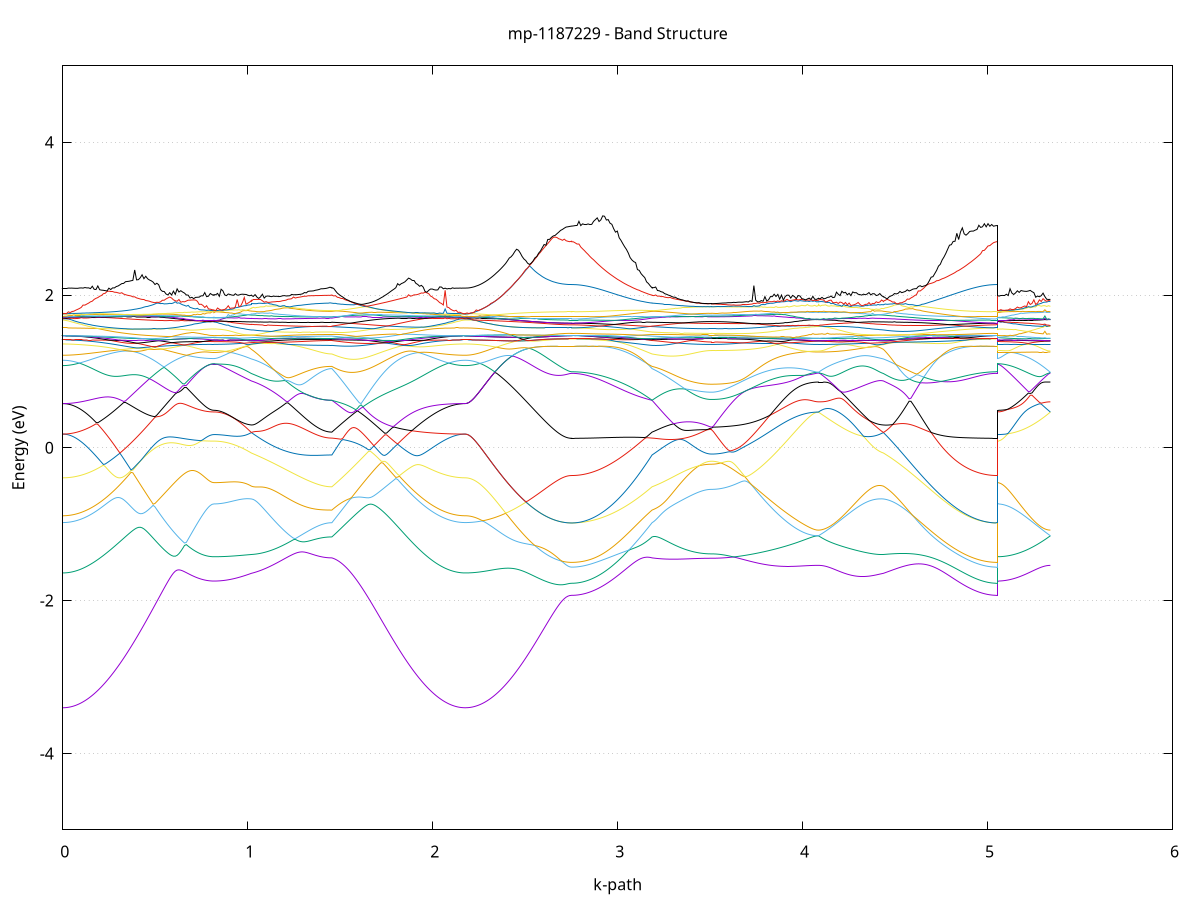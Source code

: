 set title 'mp-1187229 - Band Structure'
set xlabel 'k-path'
set ylabel 'Energy (eV)'
set grid y
set yrange [-5:5]
set terminal png size 800,600
set output 'mp-1187229_bands_gnuplot.png'
plot '-' using 1:2 with lines notitle, '-' using 1:2 with lines notitle, '-' using 1:2 with lines notitle, '-' using 1:2 with lines notitle, '-' using 1:2 with lines notitle, '-' using 1:2 with lines notitle, '-' using 1:2 with lines notitle, '-' using 1:2 with lines notitle, '-' using 1:2 with lines notitle, '-' using 1:2 with lines notitle, '-' using 1:2 with lines notitle, '-' using 1:2 with lines notitle, '-' using 1:2 with lines notitle, '-' using 1:2 with lines notitle, '-' using 1:2 with lines notitle, '-' using 1:2 with lines notitle, '-' using 1:2 with lines notitle, '-' using 1:2 with lines notitle, '-' using 1:2 with lines notitle, '-' using 1:2 with lines notitle, '-' using 1:2 with lines notitle, '-' using 1:2 with lines notitle, '-' using 1:2 with lines notitle, '-' using 1:2 with lines notitle, '-' using 1:2 with lines notitle, '-' using 1:2 with lines notitle, '-' using 1:2 with lines notitle, '-' using 1:2 with lines notitle, '-' using 1:2 with lines notitle, '-' using 1:2 with lines notitle, '-' using 1:2 with lines notitle, '-' using 1:2 with lines notitle, '-' using 1:2 with lines notitle, '-' using 1:2 with lines notitle, '-' using 1:2 with lines notitle, '-' using 1:2 with lines notitle, '-' using 1:2 with lines notitle, '-' using 1:2 with lines notitle, '-' using 1:2 with lines notitle, '-' using 1:2 with lines notitle, '-' using 1:2 with lines notitle, '-' using 1:2 with lines notitle, '-' using 1:2 with lines notitle, '-' using 1:2 with lines notitle, '-' using 1:2 with lines notitle, '-' using 1:2 with lines notitle, '-' using 1:2 with lines notitle, '-' using 1:2 with lines notitle
0.000000 -35.465646
0.009969 -35.465646
0.019939 -35.465646
0.029908 -35.465646
0.039878 -35.465646
0.049847 -35.465646
0.059816 -35.465646
0.069786 -35.465646
0.079755 -35.465646
0.089725 -35.465646
0.099694 -35.465646
0.109664 -35.465646
0.119633 -35.465546
0.129602 -35.465546
0.139572 -35.465546
0.149541 -35.465546
0.159511 -35.465546
0.169480 -35.465546
0.179449 -35.465546
0.189419 -35.465446
0.199388 -35.465446
0.209358 -35.465446
0.219327 -35.465446
0.229296 -35.465446
0.239266 -35.465446
0.249235 -35.465346
0.259205 -35.465346
0.269174 -35.465346
0.279144 -35.465346
0.289113 -35.465346
0.299082 -35.465246
0.309052 -35.465246
0.319021 -35.465246
0.328991 -35.465246
0.338960 -35.465146
0.348929 -35.465146
0.358899 -35.465146
0.368868 -35.465146
0.378838 -35.465146
0.388807 -35.465046
0.398776 -35.465046
0.408746 -35.465046
0.418715 -35.465046
0.428685 -35.464946
0.438654 -35.464946
0.448624 -35.464946
0.458593 -35.464946
0.468562 -35.464946
0.478532 -35.464846
0.488501 -35.464846
0.498471 -35.464846
0.508440 -35.464846
0.518409 -35.464846
0.528379 -35.464846
0.538348 -35.464746
0.548318 -35.464746
0.558287 -35.464746
0.568256 -35.464746
0.578226 -35.464746
0.588195 -35.464746
0.598165 -35.464646
0.608134 -35.464646
0.618104 -35.464646
0.628073 -35.464646
0.638042 -35.464646
0.648012 -35.464646
0.657981 -35.464646
0.667951 -35.464646
0.677920 -35.464646
0.687889 -35.464546
0.697859 -35.464546
0.707828 -35.464546
0.717798 -35.464546
0.727767 -35.464546
0.737736 -35.464546
0.747706 -35.464546
0.757675 -35.464546
0.767645 -35.464546
0.777614 -35.464546
0.787584 -35.464546
0.797553 -35.464546
0.807522 -35.464546
0.817492 -35.464546
0.817492 -35.464546
0.827128 -35.464546
0.836764 -35.464546
0.846400 -35.464546
0.856036 -35.464546
0.865672 -35.464546
0.875308 -35.464546
0.884944 -35.464546
0.894580 -35.464546
0.904216 -35.464546
0.913852 -35.464546
0.923488 -35.464546
0.933124 -35.464546
0.942760 -35.464546
0.952396 -35.464546
0.962032 -35.464546
0.971668 -35.464546
0.981304 -35.464546
0.990940 -35.464546
1.000576 -35.464546
1.010212 -35.464546
1.019848 -35.464646
1.019848 -35.464546
1.029734 -35.464646
1.039619 -35.464646
1.049505 -35.464646
1.059391 -35.464646
1.069276 -35.464646
1.079162 -35.464646
1.089047 -35.464646
1.098933 -35.464646
1.108819 -35.464646
1.118704 -35.464646
1.128590 -35.464646
1.138475 -35.464646
1.148361 -35.464646
1.158247 -35.464646
1.168132 -35.464646
1.178018 -35.464746
1.187903 -35.464746
1.197789 -35.464746
1.207675 -35.464746
1.217560 -35.464746
1.227446 -35.464746
1.237331 -35.464746
1.247217 -35.464746
1.257103 -35.464746
1.266988 -35.464746
1.276874 -35.464746
1.286759 -35.464746
1.296645 -35.464746
1.306531 -35.464746
1.316416 -35.464846
1.326302 -35.464846
1.336187 -35.464846
1.346073 -35.464846
1.355959 -35.464846
1.365844 -35.464846
1.375730 -35.464846
1.385615 -35.464846
1.395501 -35.464846
1.405387 -35.464846
1.415272 -35.464846
1.425158 -35.464846
1.435043 -35.464846
1.444929 -35.464846
1.454815 -35.464846
1.454815 -35.464846
1.464693 -35.464846
1.474572 -35.464846
1.484450 -35.464846
1.494329 -35.464846
1.504208 -35.464846
1.514086 -35.464846
1.523965 -35.464846
1.533844 -35.464846
1.543722 -35.464846
1.553601 -35.464846
1.563480 -35.464846
1.573358 -35.464846
1.583237 -35.464846
1.593116 -35.464846
1.602994 -35.464846
1.612873 -35.464846
1.622752 -35.464846
1.632630 -35.464846
1.642509 -35.464846
1.652388 -35.464946
1.662266 -35.464946
1.672145 -35.464946
1.682023 -35.464946
1.691902 -35.464946
1.701781 -35.464946
1.711659 -35.464946
1.721538 -35.465046
1.731417 -35.465046
1.741295 -35.465046
1.751174 -35.465046
1.761053 -35.465046
1.770931 -35.465046
1.780810 -35.465146
1.790689 -35.465146
1.800567 -35.465146
1.810446 -35.465146
1.820325 -35.465146
1.830203 -35.465246
1.840082 -35.465246
1.849961 -35.465246
1.859839 -35.465246
1.869718 -35.465246
1.879597 -35.465346
1.889475 -35.465346
1.899354 -35.465346
1.909232 -35.465346
1.919111 -35.465346
1.928990 -35.465346
1.938868 -35.465446
1.948747 -35.465446
1.958626 -35.465446
1.968504 -35.465446
1.978383 -35.465446
1.988262 -35.465546
1.998140 -35.465546
2.008019 -35.465546
2.017898 -35.465546
2.027776 -35.465546
2.037655 -35.465546
2.047534 -35.465546
2.057412 -35.465546
2.067291 -35.465646
2.077170 -35.465646
2.087048 -35.465646
2.096927 -35.465646
2.106805 -35.465646
2.116684 -35.465646
2.126563 -35.465646
2.136441 -35.465646
2.146320 -35.465646
2.156199 -35.465646
2.166077 -35.465646
2.175956 -35.465646
2.175956 -35.465646
2.185873 -35.465646
2.195790 -35.465646
2.205708 -35.465646
2.215625 -35.465646
2.225542 -35.465646
2.235459 -35.465646
2.245376 -35.465646
2.255293 -35.465646
2.265210 -35.465646
2.275128 -35.465646
2.285045 -35.465646
2.294962 -35.465646
2.304879 -35.465646
2.314796 -35.465546
2.324713 -35.465546
2.334631 -35.465546
2.344548 -35.465546
2.354465 -35.465546
2.364382 -35.465546
2.374299 -35.465546
2.384216 -35.465546
2.394133 -35.465546
2.404051 -35.465446
2.413968 -35.465446
2.423885 -35.465446
2.433802 -35.465446
2.443719 -35.465446
2.453636 -35.465446
2.463554 -35.465446
2.473471 -35.465446
2.483388 -35.465346
2.493305 -35.465346
2.503222 -35.465346
2.513139 -35.465346
2.523056 -35.465346
2.532974 -35.465346
2.542891 -35.465346
2.552808 -35.465246
2.562725 -35.465246
2.572642 -35.465246
2.582559 -35.465246
2.592477 -35.465246
2.602394 -35.465246
2.612311 -35.465246
2.622228 -35.465246
2.632145 -35.465246
2.642062 -35.465246
2.651979 -35.465146
2.661897 -35.465146
2.671814 -35.465146
2.681731 -35.465146
2.691648 -35.465146
2.701565 -35.465146
2.711482 -35.465146
2.721400 -35.465146
2.731317 -35.465146
2.741234 -35.465146
2.751151 -35.465146
2.751151 -35.465146
2.761037 -35.465146
2.770922 -35.465146
2.780808 -35.465146
2.790693 -35.465146
2.800579 -35.465146
2.810465 -35.465146
2.820350 -35.465146
2.830236 -35.465146
2.840121 -35.465146
2.850007 -35.465146
2.859893 -35.465146
2.869778 -35.465146
2.879664 -35.465146
2.889549 -35.465146
2.899435 -35.465046
2.909321 -35.465046
2.919206 -35.465046
2.929092 -35.465046
2.938977 -35.465046
2.948863 -35.465046
2.958749 -35.465046
2.968634 -35.465046
2.978520 -35.465046
2.988405 -35.465046
2.998291 -35.465046
3.008177 -35.464946
3.018062 -35.464946
3.027948 -35.464946
3.037833 -35.464946
3.047719 -35.464946
3.057605 -35.464946
3.067490 -35.464946
3.077376 -35.464946
3.087261 -35.464946
3.097147 -35.464946
3.107033 -35.464846
3.116918 -35.464846
3.126804 -35.464846
3.136689 -35.464846
3.146575 -35.464846
3.156461 -35.464846
3.166346 -35.464846
3.176232 -35.464846
3.186117 -35.464846
3.186117 -35.464846
3.195852 -35.464846
3.205586 -35.464846
3.215320 -35.464846
3.225054 -35.464846
3.234788 -35.464846
3.244522 -35.464846
3.254256 -35.464846
3.263991 -35.464846
3.273725 -35.464846
3.283459 -35.464846
3.293193 -35.464846
3.302927 -35.464846
3.312661 -35.464846
3.322395 -35.464846
3.332129 -35.464846
3.341864 -35.464846
3.351598 -35.464846
3.361332 -35.464846
3.371066 -35.464846
3.380800 -35.464846
3.390534 -35.464846
3.400268 -35.464846
3.410003 -35.464846
3.419737 -35.464846
3.429471 -35.464846
3.439205 -35.464846
3.448939 -35.464846
3.458673 -35.464846
3.468407 -35.464846
3.478141 -35.464846
3.487876 -35.464846
3.497610 -35.464846
3.507344 -35.464846
3.507344 -35.464846
3.517310 -35.464846
3.527277 -35.464846
3.537243 -35.464846
3.547210 -35.464846
3.557176 -35.464846
3.567143 -35.464846
3.577109 -35.464846
3.587075 -35.464846
3.597042 -35.464846
3.607008 -35.464846
3.616975 -35.464846
3.626941 -35.464846
3.636908 -35.464846
3.646874 -35.464846
3.656841 -35.464846
3.666807 -35.464846
3.676773 -35.464746
3.686740 -35.464746
3.696706 -35.464746
3.706673 -35.464746
3.716639 -35.464746
3.726606 -35.464746
3.736572 -35.464746
3.746539 -35.464746
3.756505 -35.464746
3.766471 -35.464746
3.776438 -35.464746
3.786404 -35.464746
3.796371 -35.464646
3.806337 -35.464646
3.816304 -35.464646
3.826270 -35.464646
3.836237 -35.464646
3.846203 -35.464646
3.856169 -35.464646
3.866136 -35.464646
3.876102 -35.464646
3.886069 -35.464646
3.896035 -35.464646
3.906002 -35.464646
3.915968 -35.464646
3.925935 -35.464546
3.935901 -35.464546
3.945868 -35.464546
3.955834 -35.464546
3.965800 -35.464546
3.975767 -35.464546
3.985733 -35.464546
3.995700 -35.464546
4.005666 -35.464546
4.015633 -35.464546
4.025599 -35.464546
4.035566 -35.464546
4.045532 -35.464546
4.055498 -35.464546
4.065465 -35.464546
4.075431 -35.464546
4.085398 -35.464546
4.085398 -35.464546
4.095166 -35.464546
4.104934 -35.464546
4.114702 -35.464546
4.124470 -35.464546
4.134239 -35.464546
4.144007 -35.464546
4.153775 -35.464546
4.163543 -35.464546
4.173311 -35.464546
4.183079 -35.464546
4.192848 -35.464546
4.202616 -35.464546
4.212384 -35.464546
4.222152 -35.464546
4.231920 -35.464546
4.241688 -35.464546
4.251457 -35.464546
4.261225 -35.464546
4.270993 -35.464546
4.280761 -35.464546
4.290529 -35.464546
4.300297 -35.464546
4.310066 -35.464546
4.319834 -35.464546
4.329602 -35.464546
4.339370 -35.464546
4.349138 -35.464546
4.358906 -35.464546
4.368674 -35.464546
4.378443 -35.464546
4.388211 -35.464546
4.397979 -35.464546
4.407747 -35.464546
4.417515 -35.464546
4.427283 -35.464546
4.437052 -35.464646
4.437052 -35.464546
4.446973 -35.464646
4.456895 -35.464646
4.466816 -35.464646
4.476738 -35.464646
4.486659 -35.464646
4.496581 -35.464646
4.506502 -35.464646
4.516424 -35.464646
4.526345 -35.464646
4.536267 -35.464646
4.546189 -35.464646
4.556110 -35.464646
4.566032 -35.464746
4.575953 -35.464746
4.585875 -35.464746
4.595796 -35.464746
4.605718 -35.464746
4.615639 -35.464746
4.625561 -35.464746
4.635482 -35.464746
4.645404 -35.464746
4.655325 -35.464846
4.665247 -35.464846
4.675169 -35.464846
4.685090 -35.464846
4.695012 -35.464846
4.704933 -35.464846
4.714855 -35.464846
4.724776 -35.464846
4.734698 -35.464946
4.744619 -35.464946
4.754541 -35.464946
4.764462 -35.464946
4.774384 -35.464946
4.784305 -35.464946
4.794227 -35.464946
4.804149 -35.464946
4.814070 -35.465046
4.823992 -35.465046
4.833913 -35.465046
4.843835 -35.465046
4.853756 -35.465046
4.863678 -35.465046
4.873599 -35.465046
4.883521 -35.465046
4.893442 -35.465046
4.903364 -35.465046
4.913285 -35.465146
4.923207 -35.465146
4.933129 -35.465146
4.943050 -35.465146
4.952972 -35.465146
4.962893 -35.465146
4.972815 -35.465146
4.982736 -35.465146
4.992658 -35.465146
5.002579 -35.465146
5.012501 -35.465146
5.022422 -35.465146
5.032344 -35.465146
5.042265 -35.465146
5.052187 -35.465146
5.052187 -35.464546
5.062104 -35.464546
5.072021 -35.464546
5.081938 -35.464546
5.091856 -35.464546
5.101773 -35.464546
5.111690 -35.464546
5.121607 -35.464546
5.131524 -35.464546
5.141441 -35.464546
5.151359 -35.464546
5.161276 -35.464546
5.171193 -35.464546
5.181110 -35.464546
5.191027 -35.464546
5.200944 -35.464546
5.210862 -35.464546
5.220779 -35.464546
5.230696 -35.464546
5.240613 -35.464546
5.250530 -35.464546
5.260447 -35.464546
5.270364 -35.464546
5.280282 -35.464546
5.290199 -35.464546
5.300116 -35.464546
5.310033 -35.464546
5.319950 -35.464546
5.329867 -35.464546
5.339785 -35.464546
e
0.000000 -32.957846
0.009969 -32.957846
0.019939 -32.957746
0.029908 -32.957646
0.039878 -32.957546
0.049847 -32.957346
0.059816 -32.957046
0.069786 -32.956746
0.079755 -32.956446
0.089725 -32.956046
0.099694 -32.955646
0.109664 -32.955246
0.119633 -32.954746
0.129602 -32.954146
0.139572 -32.953546
0.149541 -32.952946
0.159511 -32.952246
0.169480 -32.951546
0.179449 -32.950846
0.189419 -32.950046
0.199388 -32.949246
0.209358 -32.948346
0.219327 -32.947446
0.229296 -32.946546
0.239266 -32.945546
0.249235 -32.944546
0.259205 -32.943546
0.269174 -32.942446
0.279144 -32.941346
0.289113 -32.940246
0.299082 -32.939046
0.309052 -32.937846
0.319021 -32.936646
0.328991 -32.935446
0.338960 -32.934146
0.348929 -32.932946
0.358899 -32.931546
0.368868 -32.930246
0.378838 -32.928846
0.388807 -32.927546
0.398776 -32.926146
0.408746 -32.924746
0.418715 -32.923246
0.428685 -32.921846
0.438654 -32.920346
0.448624 -32.918946
0.458593 -32.917446
0.468562 -32.915946
0.478532 -32.914446
0.488501 -32.912946
0.498471 -32.911446
0.508440 -32.909846
0.518409 -32.908346
0.528379 -32.906846
0.538348 -32.905246
0.548318 -32.903746
0.558287 -32.902146
0.568256 -32.900646
0.578226 -32.899046
0.588195 -32.897546
0.598165 -32.896046
0.608134 -32.894446
0.618104 -32.892946
0.628073 -32.891446
0.638042 -32.889946
0.648012 -32.888346
0.657981 -32.886846
0.667951 -32.885346
0.677920 -32.883846
0.687889 -32.882446
0.697859 -32.880946
0.707828 -32.879546
0.717798 -32.878046
0.727767 -32.876646
0.737736 -32.875246
0.747706 -32.873846
0.757675 -32.872446
0.767645 -32.871046
0.777614 -32.869746
0.787584 -32.868446
0.797553 -32.867246
0.807522 -32.866146
0.817492 -32.865646
0.817492 -32.865646
0.827128 -32.865546
0.836764 -32.865546
0.846400 -32.865446
0.856036 -32.865346
0.865672 -32.865446
0.875308 -32.865646
0.884944 -32.865846
0.894580 -32.866146
0.904216 -32.866346
0.913852 -32.866646
0.923488 -32.867046
0.933124 -32.867446
0.942760 -32.867846
0.952396 -32.868246
0.962032 -32.868746
0.971668 -32.869246
0.981304 -32.869746
0.990940 -32.870346
1.000576 -32.870946
1.010212 -32.871546
1.019848 -32.872146
1.019848 -32.872146
1.029734 -32.872646
1.039619 -32.873046
1.049505 -32.873546
1.059391 -32.873946
1.069276 -32.874446
1.079162 -32.874846
1.089047 -32.875246
1.098933 -32.875746
1.108819 -32.876146
1.118704 -32.876546
1.128590 -32.876946
1.138475 -32.877346
1.148361 -32.877746
1.158247 -32.878146
1.168132 -32.878446
1.178018 -32.878846
1.187903 -32.879146
1.197789 -32.879546
1.207675 -32.879846
1.217560 -32.880146
1.227446 -32.880446
1.237331 -32.880746
1.247217 -32.881046
1.257103 -32.881346
1.266988 -32.881546
1.276874 -32.881846
1.286759 -32.882046
1.296645 -32.882246
1.306531 -32.882446
1.316416 -32.882646
1.326302 -32.882846
1.336187 -32.883046
1.346073 -32.883146
1.355959 -32.883346
1.365844 -32.883446
1.375730 -32.883546
1.385615 -32.883646
1.395501 -32.883746
1.405387 -32.883846
1.415272 -32.883946
1.425158 -32.883946
1.435043 -32.884046
1.444929 -32.884046
1.454815 -32.884046
1.454815 -32.884046
1.464693 -32.882846
1.474572 -32.881546
1.484450 -32.881546
1.494329 -32.882846
1.504208 -32.884146
1.514086 -32.885546
1.523965 -32.886846
1.533844 -32.888246
1.543722 -32.889746
1.553601 -32.891146
1.563480 -32.892646
1.573358 -32.894146
1.583237 -32.895646
1.593116 -32.897146
1.602994 -32.898746
1.612873 -32.900246
1.622752 -32.901746
1.632630 -32.903346
1.642509 -32.904946
1.652388 -32.906446
1.662266 -32.908046
1.672145 -32.909546
1.682023 -32.911146
1.691902 -32.912646
1.701781 -32.914146
1.711659 -32.915746
1.721538 -32.917246
1.731417 -32.918746
1.741295 -32.920246
1.751174 -32.921746
1.761053 -32.923246
1.770931 -32.924646
1.780810 -32.926146
1.790689 -32.927546
1.800567 -32.928946
1.810446 -32.930246
1.820325 -32.931646
1.830203 -32.932946
1.840082 -32.934246
1.849961 -32.935546
1.859839 -32.936746
1.869718 -32.937946
1.879597 -32.939146
1.889475 -32.940346
1.899354 -32.941446
1.909232 -32.942546
1.919111 -32.943646
1.928990 -32.944646
1.938868 -32.945646
1.948747 -32.946646
1.958626 -32.947546
1.968504 -32.948446
1.978383 -32.949346
1.988262 -32.950146
1.998140 -32.950946
2.008019 -32.951646
2.017898 -32.952346
2.027776 -32.953046
2.037655 -32.953646
2.047534 -32.954246
2.057412 -32.954746
2.067291 -32.955246
2.077170 -32.955746
2.087048 -32.956146
2.096927 -32.956446
2.106805 -32.956846
2.116684 -32.957046
2.126563 -32.957346
2.136441 -32.957546
2.146320 -32.957646
2.156199 -32.957746
2.166077 -32.957846
2.175956 -32.957846
2.175956 -32.957846
2.185873 -32.957846
2.195790 -32.957846
2.205708 -32.957646
2.215625 -32.957546
2.225542 -32.957346
2.235459 -32.957146
2.245376 -32.956846
2.255293 -32.956546
2.265210 -32.956146
2.275128 -32.955746
2.285045 -32.955346
2.294962 -32.954846
2.304879 -32.954346
2.314796 -32.953746
2.324713 -32.953146
2.334631 -32.952446
2.344548 -32.951846
2.354465 -32.951046
2.364382 -32.950346
2.374299 -32.949546
2.384216 -32.948746
2.394133 -32.947846
2.404051 -32.946946
2.413968 -32.946046
2.423885 -32.945046
2.433802 -32.944146
2.443719 -32.943146
2.453636 -32.942046
2.463554 -32.941046
2.473471 -32.939946
2.483388 -32.938846
2.493305 -32.937746
2.503222 -32.936546
2.513139 -32.935446
2.523056 -32.934246
2.532974 -32.933046
2.542891 -32.931946
2.552808 -32.930746
2.562725 -32.929546
2.572642 -32.928346
2.582559 -32.927146
2.592477 -32.926046
2.602394 -32.924846
2.612311 -32.923746
2.622228 -32.922646
2.632145 -32.921546
2.642062 -32.920546
2.651979 -32.919546
2.661897 -32.918646
2.671814 -32.917746
2.681731 -32.916946
2.691648 -32.916246
2.701565 -32.915646
2.711482 -32.915146
2.721400 -32.914746
2.731317 -32.914446
2.741234 -32.914246
2.751151 -32.914146
2.751151 -32.914146
2.761037 -32.914146
2.770922 -32.914146
2.780808 -32.914046
2.790693 -32.913946
2.800579 -32.913746
2.810465 -32.913546
2.820350 -32.913346
2.830236 -32.913046
2.840121 -32.912746
2.850007 -32.912446
2.859893 -32.912046
2.869778 -32.911646
2.879664 -32.911246
2.889549 -32.910746
2.899435 -32.910246
2.909321 -32.909746
2.919206 -32.909246
2.929092 -32.908646
2.938977 -32.907946
2.948863 -32.907346
2.958749 -32.906646
2.968634 -32.905946
2.978520 -32.905146
2.988405 -32.904446
2.998291 -32.903646
3.008177 -32.902846
3.018062 -32.901946
3.027948 -32.901046
3.037833 -32.900146
3.047719 -32.899246
3.057605 -32.898246
3.067490 -32.897346
3.077376 -32.896346
3.087261 -32.895246
3.097147 -32.894246
3.107033 -32.893146
3.116918 -32.892046
3.126804 -32.890946
3.136689 -32.889846
3.146575 -32.888746
3.156461 -32.887546
3.166346 -32.886446
3.176232 -32.885246
3.186117 -32.884046
3.186117 -32.884046
3.195852 -32.883646
3.205586 -32.883646
3.215320 -32.883946
3.225054 -32.884446
3.234788 -32.885146
3.244522 -32.885846
3.254256 -32.886646
3.263991 -32.887346
3.273725 -32.888146
3.283459 -32.888846
3.293193 -32.889646
3.302927 -32.890246
3.312661 -32.890946
3.322395 -32.891646
3.332129 -32.892246
3.341864 -32.892846
3.351598 -32.893446
3.361332 -32.893946
3.371066 -32.894446
3.380800 -32.894946
3.390534 -32.895346
3.400268 -32.895746
3.410003 -32.896146
3.419737 -32.896446
3.429471 -32.896746
3.439205 -32.897046
3.448939 -32.897246
3.458673 -32.897446
3.468407 -32.897646
3.478141 -32.897746
3.487876 -32.897846
3.497610 -32.897846
3.507344 -32.897946
3.507344 -32.897946
3.517310 -32.897946
3.527277 -32.897846
3.537243 -32.897846
3.547210 -32.897746
3.557176 -32.897646
3.567143 -32.897446
3.577109 -32.897346
3.587075 -32.897146
3.597042 -32.896946
3.607008 -32.896646
3.616975 -32.896446
3.626941 -32.896146
3.636908 -32.895846
3.646874 -32.895446
3.656841 -32.895146
3.666807 -32.894746
3.676773 -32.894346
3.686740 -32.893946
3.696706 -32.893546
3.706673 -32.893046
3.716639 -32.892546
3.726606 -32.892046
3.736572 -32.891546
3.746539 -32.890946
3.756505 -32.890446
3.766471 -32.889846
3.776438 -32.889246
3.786404 -32.888646
3.796371 -32.887946
3.806337 -32.887346
3.816304 -32.886646
3.826270 -32.885946
3.836237 -32.885246
3.846203 -32.884546
3.856169 -32.883746
3.866136 -32.883046
3.876102 -32.882246
3.886069 -32.881546
3.896035 -32.880746
3.906002 -32.879946
3.915968 -32.879146
3.925935 -32.878246
3.935901 -32.877446
3.945868 -32.876646
3.955834 -32.875746
3.965800 -32.874946
3.975767 -32.874046
3.985733 -32.873246
3.995700 -32.872346
4.005666 -32.871446
4.015633 -32.870546
4.025599 -32.869746
4.035566 -32.868846
4.045532 -32.867946
4.055498 -32.867146
4.065465 -32.866346
4.075431 -32.865646
4.085398 -32.865346
4.085398 -32.865346
4.095166 -32.865446
4.104934 -32.865646
4.114702 -32.866046
4.124470 -32.866346
4.134239 -32.866746
4.144007 -32.867146
4.153775 -32.867446
4.163543 -32.867846
4.173311 -32.868146
4.183079 -32.868546
4.192848 -32.868846
4.202616 -32.869046
4.212384 -32.869346
4.222152 -32.869546
4.231920 -32.869746
4.241688 -32.869946
4.251457 -32.870146
4.261225 -32.870346
4.270993 -32.870446
4.280761 -32.870546
4.290529 -32.870646
4.300297 -32.870746
4.310066 -32.870746
4.319834 -32.870846
4.329602 -32.870846
4.339370 -32.870946
4.349138 -32.870946
4.358906 -32.870946
4.368674 -32.870946
4.378443 -32.871046
4.388211 -32.871146
4.397979 -32.871246
4.407747 -32.871346
4.417515 -32.871546
4.427283 -32.871846
4.437052 -32.872146
4.437052 -32.872146
4.446973 -32.872846
4.456895 -32.873546
4.466816 -32.874246
4.476738 -32.874946
4.486659 -32.875746
4.496581 -32.876546
4.506502 -32.877346
4.516424 -32.878146
4.526345 -32.879046
4.536267 -32.879846
4.546189 -32.880746
4.556110 -32.881646
4.566032 -32.882546
4.575953 -32.883446
4.585875 -32.884346
4.595796 -32.885246
4.605718 -32.886146
4.615639 -32.887146
4.625561 -32.888046
4.635482 -32.888946
4.645404 -32.889946
4.655325 -32.890846
4.665247 -32.891746
4.675169 -32.892746
4.685090 -32.893646
4.695012 -32.894546
4.704933 -32.895446
4.714855 -32.896346
4.724776 -32.897246
4.734698 -32.898146
4.744619 -32.899046
4.754541 -32.899846
4.764462 -32.900746
4.774384 -32.901546
4.784305 -32.902346
4.794227 -32.903146
4.804149 -32.903946
4.814070 -32.904646
4.823992 -32.905446
4.833913 -32.906146
4.843835 -32.906746
4.853756 -32.907446
4.863678 -32.908046
4.873599 -32.908646
4.883521 -32.909246
4.893442 -32.909846
4.903364 -32.910346
4.913285 -32.910846
4.923207 -32.911246
4.933129 -32.911646
4.943050 -32.912046
4.952972 -32.912446
4.962893 -32.912746
4.972815 -32.913046
4.982736 -32.913346
4.992658 -32.913546
5.002579 -32.913746
5.012501 -32.913946
5.022422 -32.914046
5.032344 -32.914146
5.042265 -32.914146
5.052187 -32.914146
5.052187 -32.865646
5.062104 -32.865646
5.072021 -32.865646
5.081938 -32.865646
5.091856 -32.865646
5.101773 -32.865646
5.111690 -32.865546
5.121607 -32.865546
5.131524 -32.865546
5.141441 -32.865546
5.151359 -32.865546
5.161276 -32.865546
5.171193 -32.865546
5.181110 -32.865546
5.191027 -32.865546
5.200944 -32.865546
5.210862 -32.865546
5.220779 -32.865446
5.230696 -32.865446
5.240613 -32.865446
5.250530 -32.865446
5.260447 -32.865446
5.270364 -32.865446
5.280282 -32.865446
5.290199 -32.865346
5.300116 -32.865346
5.310033 -32.865346
5.319950 -32.865346
5.329867 -32.865346
5.339785 -32.865346
e
0.000000 -32.817946
0.009969 -32.817946
0.019939 -32.817946
0.029908 -32.817946
0.039878 -32.818046
0.049847 -32.818046
0.059816 -32.818146
0.069786 -32.818346
0.079755 -32.818546
0.089725 -32.818846
0.099694 -32.819246
0.109664 -32.819546
0.119633 -32.819946
0.129602 -32.820346
0.139572 -32.820846
0.149541 -32.821346
0.159511 -32.821846
0.169480 -32.822346
0.179449 -32.822946
0.189419 -32.823546
0.199388 -32.824146
0.209358 -32.824846
0.219327 -32.825446
0.229296 -32.826146
0.239266 -32.826946
0.249235 -32.827646
0.259205 -32.828446
0.269174 -32.829146
0.279144 -32.829946
0.289113 -32.830746
0.299082 -32.831646
0.309052 -32.832446
0.319021 -32.833346
0.328991 -32.834146
0.338960 -32.835046
0.348929 -32.835946
0.358899 -32.836846
0.368868 -32.837746
0.378838 -32.838646
0.388807 -32.839546
0.398776 -32.840446
0.408746 -32.841346
0.418715 -32.842246
0.428685 -32.843146
0.438654 -32.844046
0.448624 -32.844946
0.458593 -32.845846
0.468562 -32.846746
0.478532 -32.847646
0.488501 -32.848546
0.498471 -32.849346
0.508440 -32.850246
0.518409 -32.851046
0.528379 -32.851846
0.538348 -32.852646
0.548318 -32.853446
0.558287 -32.854246
0.568256 -32.855046
0.578226 -32.855746
0.588195 -32.856446
0.598165 -32.857146
0.608134 -32.857846
0.618104 -32.858446
0.628073 -32.859046
0.638042 -32.859646
0.648012 -32.860246
0.657981 -32.860746
0.667951 -32.861246
0.677920 -32.861746
0.687889 -32.862146
0.697859 -32.862546
0.707828 -32.862946
0.717798 -32.863346
0.727767 -32.863646
0.737736 -32.863946
0.747706 -32.864146
0.757675 -32.864446
0.767645 -32.864546
0.777614 -32.864746
0.787584 -32.864846
0.797553 -32.864946
0.807522 -32.864946
0.817492 -32.865046
0.817492 -32.865046
0.827128 -32.865046
0.836764 -32.865046
0.846400 -32.865146
0.856036 -32.865246
0.865672 -32.865246
0.875308 -32.865046
0.884944 -32.864846
0.894580 -32.864546
0.904216 -32.864346
0.913852 -32.864046
0.923488 -32.863646
0.933124 -32.863346
0.942760 -32.863146
0.952396 -32.863146
0.962032 -32.863146
0.971668 -32.863146
0.981304 -32.863146
0.990940 -32.863146
1.000576 -32.863146
1.010212 -32.863246
1.019848 -32.863246
1.019848 -32.863246
1.029734 -32.863346
1.039619 -32.863646
1.049505 -32.864146
1.059391 -32.864646
1.069276 -32.865146
1.079162 -32.865646
1.089047 -32.866246
1.098933 -32.866746
1.108819 -32.867346
1.118704 -32.867846
1.128590 -32.868346
1.138475 -32.868946
1.148361 -32.869446
1.158247 -32.869946
1.168132 -32.870446
1.178018 -32.870846
1.187903 -32.871346
1.197789 -32.871746
1.207675 -32.872246
1.217560 -32.872646
1.227446 -32.873046
1.237331 -32.873446
1.247217 -32.873846
1.257103 -32.874246
1.266988 -32.874546
1.276874 -32.874846
1.286759 -32.875246
1.296645 -32.875546
1.306531 -32.875746
1.316416 -32.876046
1.326302 -32.876346
1.336187 -32.876546
1.346073 -32.876746
1.355959 -32.876946
1.365844 -32.877146
1.375730 -32.877246
1.385615 -32.877446
1.395501 -32.877546
1.405387 -32.877646
1.415272 -32.877746
1.425158 -32.877846
1.435043 -32.877846
1.444929 -32.877846
1.454815 -32.877846
1.454815 -32.877846
1.464693 -32.879046
1.474572 -32.880246
1.484450 -32.880346
1.494329 -32.879146
1.504208 -32.877846
1.514086 -32.876646
1.523965 -32.875346
1.533844 -32.874046
1.543722 -32.872746
1.553601 -32.871446
1.563480 -32.870146
1.573358 -32.868846
1.583237 -32.867646
1.593116 -32.866246
1.602994 -32.865046
1.612873 -32.863746
1.622752 -32.862446
1.632630 -32.861146
1.642509 -32.859846
1.652388 -32.858546
1.662266 -32.857246
1.672145 -32.855946
1.682023 -32.854746
1.691902 -32.853446
1.701781 -32.852246
1.711659 -32.850946
1.721538 -32.849746
1.731417 -32.848546
1.741295 -32.847346
1.751174 -32.846146
1.761053 -32.844946
1.770931 -32.843746
1.780810 -32.842646
1.790689 -32.841546
1.800567 -32.840446
1.810446 -32.839346
1.820325 -32.838246
1.830203 -32.837146
1.840082 -32.836146
1.849961 -32.835146
1.859839 -32.834146
1.869718 -32.833146
1.879597 -32.832246
1.889475 -32.831346
1.899354 -32.830446
1.909232 -32.829546
1.919111 -32.828746
1.928990 -32.827946
1.938868 -32.827146
1.948747 -32.826346
1.958626 -32.825646
1.968504 -32.824946
1.978383 -32.824246
1.988262 -32.823546
1.998140 -32.822946
2.008019 -32.822446
2.017898 -32.821846
2.027776 -32.821346
2.037655 -32.820846
2.047534 -32.820346
2.057412 -32.819946
2.067291 -32.819546
2.077170 -32.819246
2.087048 -32.818846
2.096927 -32.818546
2.106805 -32.818346
2.116684 -32.818146
2.126563 -32.818046
2.136441 -32.818046
2.146320 -32.817946
2.156199 -32.817946
2.166077 -32.817946
2.175956 -32.817946
2.175956 -32.817946
2.185873 -32.817946
2.195790 -32.818046
2.205708 -32.818146
2.215625 -32.818346
2.225542 -32.818546
2.235459 -32.818746
2.245376 -32.819046
2.255293 -32.819446
2.265210 -32.819746
2.275128 -32.820246
2.285045 -32.820746
2.294962 -32.821246
2.304879 -32.821746
2.314796 -32.822346
2.324713 -32.823046
2.334631 -32.823646
2.344548 -32.824446
2.354465 -32.825146
2.364382 -32.825946
2.374299 -32.826846
2.384216 -32.827646
2.394133 -32.828546
2.404051 -32.829546
2.413968 -32.830446
2.423885 -32.831446
2.433802 -32.832546
2.443719 -32.833546
2.453636 -32.834646
2.463554 -32.835746
2.473471 -32.836946
2.483388 -32.838046
2.493305 -32.839246
2.503222 -32.840446
2.513139 -32.841646
2.523056 -32.842846
2.532974 -32.844046
2.542891 -32.845346
2.552808 -32.846546
2.562725 -32.847746
2.572642 -32.848946
2.582559 -32.850246
2.592477 -32.851446
2.602394 -32.852646
2.612311 -32.853746
2.622228 -32.854946
2.632145 -32.856046
2.642062 -32.857046
2.651979 -32.858046
2.661897 -32.859046
2.671814 -32.859946
2.681731 -32.860746
2.691648 -32.861446
2.701565 -32.862046
2.711482 -32.862646
2.721400 -32.863046
2.731317 -32.863346
2.741234 -32.863546
2.751151 -32.863546
2.751151 -32.863546
2.761037 -32.863546
2.770922 -32.863546
2.780808 -32.863546
2.790693 -32.863546
2.800579 -32.863546
2.810465 -32.863546
2.820350 -32.863546
2.830236 -32.863546
2.840121 -32.863646
2.850007 -32.863646
2.859893 -32.863646
2.869778 -32.863646
2.879664 -32.863646
2.889549 -32.863746
2.899435 -32.863746
2.909321 -32.863846
2.919206 -32.863846
2.929092 -32.863946
2.938977 -32.864046
2.948863 -32.864146
2.958749 -32.864246
2.968634 -32.864446
2.978520 -32.864646
2.988405 -32.864846
2.998291 -32.865046
3.008177 -32.865346
3.018062 -32.865646
3.027948 -32.865946
3.037833 -32.866346
3.047719 -32.866746
3.057605 -32.867246
3.067490 -32.867746
3.077376 -32.868246
3.087261 -32.868846
3.097147 -32.869546
3.107033 -32.870246
3.116918 -32.871046
3.126804 -32.871846
3.136689 -32.872746
3.146575 -32.873646
3.156461 -32.874646
3.166346 -32.875646
3.176232 -32.876746
3.186117 -32.877846
3.186117 -32.877846
3.195852 -32.878246
3.205586 -32.878246
3.215320 -32.877946
3.225054 -32.877446
3.234788 -32.876746
3.244522 -32.876046
3.254256 -32.875346
3.263991 -32.874646
3.273725 -32.873946
3.283459 -32.873246
3.293193 -32.872546
3.302927 -32.871946
3.312661 -32.871346
3.322395 -32.870746
3.332129 -32.870246
3.341864 -32.869746
3.351598 -32.869246
3.361332 -32.868846
3.371066 -32.868346
3.380800 -32.867946
3.390534 -32.867646
3.400268 -32.867346
3.410003 -32.867046
3.419737 -32.866746
3.429471 -32.866546
3.439205 -32.866346
3.448939 -32.866146
3.458673 -32.866046
3.468407 -32.865846
3.478141 -32.865746
3.487876 -32.865746
3.497610 -32.865646
3.507344 -32.865646
3.507344 -32.865646
3.517310 -32.865646
3.527277 -32.865646
3.537243 -32.865646
3.547210 -32.865646
3.557176 -32.865646
3.567143 -32.865646
3.577109 -32.865646
3.587075 -32.865646
3.597042 -32.865646
3.607008 -32.865646
3.616975 -32.865646
3.626941 -32.865646
3.636908 -32.865646
3.646874 -32.865646
3.656841 -32.865646
3.666807 -32.865646
3.676773 -32.865546
3.686740 -32.865546
3.696706 -32.865546
3.706673 -32.865546
3.716639 -32.865546
3.726606 -32.865546
3.736572 -32.865546
3.746539 -32.865546
3.756505 -32.865546
3.766471 -32.865546
3.776438 -32.865546
3.786404 -32.865546
3.796371 -32.865446
3.806337 -32.865446
3.816304 -32.865446
3.826270 -32.865446
3.836237 -32.865446
3.846203 -32.865446
3.856169 -32.865446
3.866136 -32.865446
3.876102 -32.865446
3.886069 -32.865446
3.896035 -32.865446
3.906002 -32.865346
3.915968 -32.865346
3.925935 -32.865346
3.935901 -32.865346
3.945868 -32.865346
3.955834 -32.865346
3.965800 -32.865346
3.975767 -32.865346
3.985733 -32.865346
3.995700 -32.865346
4.005666 -32.865346
4.015633 -32.865346
4.025599 -32.865346
4.035566 -32.865346
4.045532 -32.865346
4.055498 -32.865346
4.065465 -32.865346
4.075431 -32.865346
4.085398 -32.865346
4.085398 -32.865346
4.095166 -32.865346
4.104934 -32.865346
4.114702 -32.865346
4.124470 -32.865246
4.134239 -32.865246
4.144007 -32.865146
4.153775 -32.865146
4.163543 -32.865046
4.173311 -32.864946
4.183079 -32.864846
4.192848 -32.864746
4.202616 -32.864646
4.212384 -32.864546
4.222152 -32.864446
4.231920 -32.864246
4.241688 -32.864146
4.251457 -32.863946
4.261225 -32.863746
4.270993 -32.863546
4.280761 -32.863346
4.290529 -32.863146
4.300297 -32.862946
4.310066 -32.862746
4.319834 -32.862446
4.329602 -32.862246
4.339370 -32.861946
4.349138 -32.861646
4.358906 -32.861646
4.368674 -32.861946
4.378443 -32.862146
4.388211 -32.862446
4.397979 -32.862746
4.407747 -32.862946
4.417515 -32.863046
4.427283 -32.863146
4.437052 -32.863246
4.437052 -32.863246
4.446973 -32.863246
4.456895 -32.863246
4.466816 -32.863246
4.476738 -32.863246
4.486659 -32.863246
4.496581 -32.863246
4.506502 -32.863346
4.516424 -32.863346
4.526345 -32.863346
4.536267 -32.863346
4.546189 -32.863346
4.556110 -32.863346
4.566032 -32.863346
4.575953 -32.863346
4.585875 -32.863446
4.595796 -32.863446
4.605718 -32.863446
4.615639 -32.863446
4.625561 -32.863446
4.635482 -32.863446
4.645404 -32.863446
4.655325 -32.863446
4.665247 -32.863446
4.675169 -32.863546
4.685090 -32.863546
4.695012 -32.863546
4.704933 -32.863546
4.714855 -32.863546
4.724776 -32.863546
4.734698 -32.863546
4.744619 -32.863546
4.754541 -32.863546
4.764462 -32.863546
4.774384 -32.863546
4.784305 -32.863546
4.794227 -32.863546
4.804149 -32.863546
4.814070 -32.863546
4.823992 -32.863546
4.833913 -32.863546
4.843835 -32.863546
4.853756 -32.863546
4.863678 -32.863546
4.873599 -32.863546
4.883521 -32.863546
4.893442 -32.863546
4.903364 -32.863546
4.913285 -32.863546
4.923207 -32.863546
4.933129 -32.863546
4.943050 -32.863546
4.952972 -32.863546
4.962893 -32.863546
4.972815 -32.863546
4.982736 -32.863546
4.992658 -32.863546
5.002579 -32.863546
5.012501 -32.863546
5.022422 -32.863546
5.032344 -32.863546
5.042265 -32.863546
5.052187 -32.863546
5.052187 -32.865046
5.062104 -32.865046
5.072021 -32.865046
5.081938 -32.865046
5.091856 -32.865046
5.101773 -32.865046
5.111690 -32.865046
5.121607 -32.865046
5.131524 -32.865046
5.141441 -32.865046
5.151359 -32.865046
5.161276 -32.865046
5.171193 -32.865046
5.181110 -32.865046
5.191027 -32.865146
5.200944 -32.865146
5.210862 -32.865146
5.220779 -32.865146
5.230696 -32.865146
5.240613 -32.865146
5.250530 -32.865146
5.260447 -32.865146
5.270364 -32.865246
5.280282 -32.865246
5.290199 -32.865246
5.300116 -32.865246
5.310033 -32.865246
5.319950 -32.865246
5.329867 -32.865346
5.339785 -32.865346
e
0.000000 -32.817446
0.009969 -32.817446
0.019939 -32.817546
0.029908 -32.817646
0.039878 -32.817746
0.049847 -32.817946
0.059816 -32.818146
0.069786 -32.818246
0.079755 -32.818246
0.089725 -32.818346
0.099694 -32.818446
0.109664 -32.818646
0.119633 -32.818746
0.129602 -32.818846
0.139572 -32.819046
0.149541 -32.819146
0.159511 -32.819346
0.169480 -32.819546
0.179449 -32.819746
0.189419 -32.819946
0.199388 -32.820146
0.209358 -32.820346
0.219327 -32.820646
0.229296 -32.820846
0.239266 -32.821146
0.249235 -32.821446
0.259205 -32.821746
0.269174 -32.822046
0.279144 -32.822346
0.289113 -32.822646
0.299082 -32.823046
0.309052 -32.823446
0.319021 -32.823746
0.328991 -32.824146
0.338960 -32.824546
0.348929 -32.824946
0.358899 -32.825446
0.368868 -32.825846
0.378838 -32.826346
0.388807 -32.826846
0.398776 -32.827246
0.408746 -32.827846
0.418715 -32.828346
0.428685 -32.828846
0.438654 -32.829446
0.448624 -32.829946
0.458593 -32.830546
0.468562 -32.831146
0.478532 -32.831846
0.488501 -32.832446
0.498471 -32.833146
0.508440 -32.833746
0.518409 -32.834446
0.528379 -32.835146
0.538348 -32.835946
0.548318 -32.836646
0.558287 -32.837446
0.568256 -32.838246
0.578226 -32.839046
0.588195 -32.839846
0.598165 -32.840746
0.608134 -32.841546
0.618104 -32.842446
0.628073 -32.843346
0.638042 -32.844246
0.648012 -32.845246
0.657981 -32.846146
0.667951 -32.847146
0.677920 -32.848146
0.687889 -32.849146
0.697859 -32.850246
0.707828 -32.851246
0.717798 -32.852346
0.727767 -32.853446
0.737736 -32.854546
0.747706 -32.855746
0.757675 -32.856846
0.767645 -32.858046
0.777614 -32.859146
0.787584 -32.860346
0.797553 -32.861446
0.807522 -32.862546
0.817492 -32.863046
0.817492 -32.863046
0.827128 -32.863046
0.836764 -32.863046
0.846400 -32.863046
0.856036 -32.863046
0.865672 -32.863046
0.875308 -32.863046
0.884944 -32.863046
0.894580 -32.863046
0.904216 -32.863046
0.913852 -32.863146
0.923488 -32.863146
0.933124 -32.863146
0.942760 -32.862946
0.952396 -32.862546
0.962032 -32.862046
0.971668 -32.861546
0.981304 -32.861046
0.990940 -32.860546
1.000576 -32.859946
1.010212 -32.859446
1.019848 -32.858846
1.019848 -32.858846
1.029734 -32.858246
1.039619 -32.857446
1.049505 -32.856546
1.059391 -32.855646
1.069276 -32.854746
1.079162 -32.853746
1.089047 -32.852846
1.098933 -32.851946
1.108819 -32.851046
1.118704 -32.850046
1.128590 -32.849146
1.138475 -32.848346
1.148361 -32.847446
1.158247 -32.846646
1.168132 -32.845746
1.178018 -32.844946
1.187903 -32.844246
1.197789 -32.843446
1.207675 -32.842746
1.217560 -32.842046
1.227446 -32.841346
1.237331 -32.840646
1.247217 -32.840046
1.257103 -32.839446
1.266988 -32.838846
1.276874 -32.838346
1.286759 -32.837746
1.296645 -32.837246
1.306531 -32.836846
1.316416 -32.836346
1.326302 -32.835946
1.336187 -32.835546
1.346073 -32.835246
1.355959 -32.834846
1.365844 -32.834546
1.375730 -32.834346
1.385615 -32.834146
1.395501 -32.833846
1.405387 -32.833746
1.415272 -32.833546
1.425158 -32.833446
1.435043 -32.833346
1.444929 -32.833346
1.454815 -32.833346
1.454815 -32.833346
1.464693 -32.833346
1.474572 -32.833346
1.484450 -32.833346
1.494329 -32.833246
1.504208 -32.833146
1.514086 -32.833046
1.523965 -32.832846
1.533844 -32.832746
1.543722 -32.832546
1.553601 -32.832346
1.563480 -32.832146
1.573358 -32.831946
1.583237 -32.831646
1.593116 -32.831446
1.602994 -32.831146
1.612873 -32.830846
1.622752 -32.830546
1.632630 -32.830246
1.642509 -32.829946
1.652388 -32.829646
1.662266 -32.829346
1.672145 -32.829046
1.682023 -32.828746
1.691902 -32.828446
1.701781 -32.828046
1.711659 -32.827746
1.721538 -32.827446
1.731417 -32.827146
1.741295 -32.826746
1.751174 -32.826446
1.761053 -32.826146
1.770931 -32.825746
1.780810 -32.825446
1.790689 -32.825146
1.800567 -32.824846
1.810446 -32.824446
1.820325 -32.824146
1.830203 -32.823846
1.840082 -32.823546
1.849961 -32.823246
1.859839 -32.822946
1.869718 -32.822746
1.879597 -32.822446
1.889475 -32.822146
1.899354 -32.821846
1.909232 -32.821646
1.919111 -32.821346
1.928990 -32.821146
1.938868 -32.820846
1.948747 -32.820646
1.958626 -32.820446
1.968504 -32.820246
1.978383 -32.820046
1.988262 -32.819846
1.998140 -32.819646
2.008019 -32.819446
2.017898 -32.819246
2.027776 -32.819146
2.037655 -32.818946
2.047534 -32.818846
2.057412 -32.818646
2.067291 -32.818546
2.077170 -32.818446
2.087048 -32.818346
2.096927 -32.818246
2.106805 -32.818246
2.116684 -32.818046
2.126563 -32.817946
2.136441 -32.817746
2.146320 -32.817646
2.156199 -32.817546
2.166077 -32.817446
2.175956 -32.817446
2.175956 -32.817446
2.185873 -32.817446
2.195790 -32.817446
2.205708 -32.817446
2.215625 -32.817446
2.225542 -32.817446
2.235459 -32.817446
2.245376 -32.817446
2.255293 -32.817446
2.265210 -32.817546
2.275128 -32.817546
2.285045 -32.817546
2.294962 -32.817546
2.304879 -32.817546
2.314796 -32.817546
2.324713 -32.817546
2.334631 -32.817546
2.344548 -32.817546
2.354465 -32.817546
2.364382 -32.817546
2.374299 -32.817546
2.384216 -32.817546
2.394133 -32.817646
2.404051 -32.817646
2.413968 -32.817646
2.423885 -32.817646
2.433802 -32.817646
2.443719 -32.817646
2.453636 -32.817646
2.463554 -32.817646
2.473471 -32.817646
2.483388 -32.817746
2.493305 -32.817746
2.503222 -32.817746
2.513139 -32.817746
2.523056 -32.817746
2.532974 -32.817746
2.542891 -32.817746
2.552808 -32.817746
2.562725 -32.817746
2.572642 -32.817746
2.582559 -32.817846
2.592477 -32.817846
2.602394 -32.817846
2.612311 -32.817846
2.622228 -32.817846
2.632145 -32.817846
2.642062 -32.817846
2.651979 -32.817846
2.661897 -32.817846
2.671814 -32.817846
2.681731 -32.817846
2.691648 -32.817846
2.701565 -32.817846
2.711482 -32.817946
2.721400 -32.817946
2.731317 -32.817946
2.741234 -32.817946
2.751151 -32.817946
2.751151 -32.817946
2.761037 -32.817946
2.770922 -32.817946
2.780808 -32.818046
2.790693 -32.818146
2.800579 -32.818346
2.810465 -32.818546
2.820350 -32.818746
2.830236 -32.818946
2.840121 -32.819246
2.850007 -32.819546
2.859893 -32.819946
2.869778 -32.820346
2.879664 -32.820646
2.889549 -32.821146
2.899435 -32.821546
2.909321 -32.822046
2.919206 -32.822546
2.929092 -32.823046
2.938977 -32.823546
2.948863 -32.824046
2.958749 -32.824646
2.968634 -32.825146
2.978520 -32.825746
2.988405 -32.826346
2.998291 -32.826846
3.008177 -32.827446
3.018062 -32.827946
3.027948 -32.828446
3.037833 -32.829046
3.047719 -32.829546
3.057605 -32.829946
3.067490 -32.830446
3.077376 -32.830846
3.087261 -32.831246
3.097147 -32.831646
3.107033 -32.831946
3.116918 -32.832246
3.126804 -32.832546
3.136689 -32.832746
3.146575 -32.832946
3.156461 -32.833046
3.166346 -32.833246
3.176232 -32.833246
3.186117 -32.833346
3.186117 -32.833346
3.195852 -32.833346
3.205586 -32.833346
3.215320 -32.833346
3.225054 -32.833346
3.234788 -32.833246
3.244522 -32.833246
3.254256 -32.833146
3.263991 -32.833146
3.273725 -32.833046
3.283459 -32.833046
3.293193 -32.832946
3.302927 -32.832846
3.312661 -32.832746
3.322395 -32.832646
3.332129 -32.832546
3.341864 -32.832446
3.351598 -32.832346
3.361332 -32.832246
3.371066 -32.832146
3.380800 -32.832046
3.390534 -32.831946
3.400268 -32.831846
3.410003 -32.831746
3.419737 -32.831646
3.429471 -32.831546
3.439205 -32.831546
3.448939 -32.831446
3.458673 -32.831446
3.468407 -32.831346
3.478141 -32.831346
3.487876 -32.831346
3.497610 -32.831246
3.507344 -32.831246
3.507344 -32.831246
3.517310 -32.831346
3.527277 -32.831346
3.537243 -32.831346
3.547210 -32.831446
3.557176 -32.831546
3.567143 -32.831746
3.577109 -32.831846
3.587075 -32.832046
3.597042 -32.832246
3.607008 -32.832446
3.616975 -32.832746
3.626941 -32.832946
3.636908 -32.833246
3.646874 -32.833546
3.656841 -32.833946
3.666807 -32.834246
3.676773 -32.834646
3.686740 -32.835046
3.696706 -32.835446
3.706673 -32.835946
3.716639 -32.836446
3.726606 -32.836846
3.736572 -32.837346
3.746539 -32.837946
3.756505 -32.838446
3.766471 -32.839046
3.776438 -32.839646
3.786404 -32.840246
3.796371 -32.840846
3.806337 -32.841446
3.816304 -32.842146
3.826270 -32.842746
3.836237 -32.843446
3.846203 -32.844146
3.856169 -32.844846
3.866136 -32.845646
3.876102 -32.846346
3.886069 -32.847046
3.896035 -32.847846
3.906002 -32.848646
3.915968 -32.849446
3.925935 -32.850246
3.935901 -32.851046
3.945868 -32.851846
3.955834 -32.852746
3.965800 -32.853546
3.975767 -32.854346
3.985733 -32.855246
3.995700 -32.856046
4.005666 -32.856946
4.015633 -32.857846
4.025599 -32.858746
4.035566 -32.859546
4.045532 -32.860446
4.055498 -32.861246
4.065465 -32.862046
4.075431 -32.862746
4.085398 -32.863046
4.085398 -32.863046
4.095166 -32.862946
4.104934 -32.862646
4.114702 -32.862346
4.124470 -32.862046
4.134239 -32.861646
4.144007 -32.861346
4.153775 -32.861046
4.163543 -32.860746
4.173311 -32.860546
4.183079 -32.860346
4.192848 -32.860146
4.202616 -32.859946
4.212384 -32.859846
4.222152 -32.859746
4.231920 -32.859746
4.241688 -32.859646
4.251457 -32.859646
4.261225 -32.859746
4.270993 -32.859846
4.280761 -32.859946
4.290529 -32.860046
4.300297 -32.860246
4.310066 -32.860346
4.319834 -32.860646
4.329602 -32.860846
4.339370 -32.861046
4.349138 -32.861346
4.358906 -32.861346
4.368674 -32.861046
4.378443 -32.860846
4.388211 -32.860446
4.397979 -32.860146
4.407747 -32.859846
4.417515 -32.859546
4.427283 -32.859146
4.437052 -32.858846
4.437052 -32.858846
4.446973 -32.858146
4.456895 -32.857446
4.466816 -32.856746
4.476738 -32.856046
4.486659 -32.855346
4.496581 -32.854546
4.506502 -32.853846
4.516424 -32.853046
4.526345 -32.852246
4.536267 -32.851346
4.546189 -32.850546
4.556110 -32.849646
4.566032 -32.848846
4.575953 -32.847946
4.585875 -32.847046
4.595796 -32.846146
4.605718 -32.845346
4.615639 -32.844346
4.625561 -32.843446
4.635482 -32.842546
4.645404 -32.841646
4.655325 -32.840746
4.665247 -32.839846
4.675169 -32.838946
4.685090 -32.838046
4.695012 -32.837146
4.704933 -32.836246
4.714855 -32.835346
4.724776 -32.834446
4.734698 -32.833646
4.744619 -32.832746
4.754541 -32.831946
4.764462 -32.831146
4.774384 -32.830346
4.784305 -32.829546
4.794227 -32.828746
4.804149 -32.828046
4.814070 -32.827246
4.823992 -32.826546
4.833913 -32.825846
4.843835 -32.825146
4.853756 -32.824546
4.863678 -32.823946
4.873599 -32.823346
4.883521 -32.822746
4.893442 -32.822246
4.903364 -32.821746
4.913285 -32.821246
4.923207 -32.820746
4.933129 -32.820346
4.943050 -32.819946
4.952972 -32.819646
4.962893 -32.819346
4.972815 -32.819046
4.982736 -32.818746
4.992658 -32.818546
5.002579 -32.818346
5.012501 -32.818146
5.022422 -32.818046
5.032344 -32.817946
5.042265 -32.817946
5.052187 -32.817946
5.052187 -32.863046
5.062104 -32.863046
5.072021 -32.863046
5.081938 -32.863046
5.091856 -32.863046
5.101773 -32.863046
5.111690 -32.863046
5.121607 -32.863046
5.131524 -32.863046
5.141441 -32.863046
5.151359 -32.863046
5.161276 -32.863046
5.171193 -32.863046
5.181110 -32.863046
5.191027 -32.863046
5.200944 -32.863046
5.210862 -32.863046
5.220779 -32.863046
5.230696 -32.863046
5.240613 -32.863046
5.250530 -32.863046
5.260447 -32.863046
5.270364 -32.863046
5.280282 -32.863046
5.290199 -32.863046
5.300116 -32.863046
5.310033 -32.863046
5.319950 -32.863046
5.329867 -32.863046
5.339785 -32.863046
e
0.000000 -17.696146
0.009969 -17.696046
0.019939 -17.696046
0.029908 -17.695946
0.039878 -17.695746
0.049847 -17.695546
0.059816 -17.695346
0.069786 -17.695046
0.079755 -17.694746
0.089725 -17.694446
0.099694 -17.694046
0.109664 -17.693646
0.119633 -17.693146
0.129602 -17.692646
0.139572 -17.692146
0.149541 -17.691646
0.159511 -17.691046
0.169480 -17.690546
0.179449 -17.689946
0.189419 -17.689346
0.199388 -17.688746
0.209358 -17.688046
0.219327 -17.687446
0.229296 -17.686846
0.239266 -17.686246
0.249235 -17.685546
0.259205 -17.684946
0.269174 -17.684346
0.279144 -17.683846
0.289113 -17.683246
0.299082 -17.682746
0.309052 -17.682246
0.319021 -17.681746
0.328991 -17.681246
0.338960 -17.680846
0.348929 -17.680446
0.358899 -17.681446
0.368868 -17.683346
0.378838 -17.685246
0.388807 -17.687146
0.398776 -17.689046
0.408746 -17.690946
0.418715 -17.692946
0.428685 -17.694846
0.438654 -17.696846
0.448624 -17.698746
0.458593 -17.700646
0.468562 -17.702646
0.478532 -17.704546
0.488501 -17.706446
0.498471 -17.708246
0.508440 -17.710146
0.518409 -17.711946
0.528379 -17.713746
0.538348 -17.715546
0.548318 -17.717246
0.558287 -17.718946
0.568256 -17.720546
0.578226 -17.722146
0.588195 -17.723746
0.598165 -17.725246
0.608134 -17.726746
0.618104 -17.728146
0.628073 -17.729546
0.638042 -17.730846
0.648012 -17.732046
0.657981 -17.733246
0.667951 -17.734446
0.677920 -17.735446
0.687889 -17.736446
0.697859 -17.737446
0.707828 -17.738246
0.717798 -17.739046
0.727767 -17.739746
0.737736 -17.740446
0.747706 -17.740946
0.757675 -17.741446
0.767645 -17.741946
0.777614 -17.742246
0.787584 -17.742546
0.797553 -17.742746
0.807522 -17.742846
0.817492 -17.742846
0.817492 -17.742846
0.827128 -17.742746
0.836764 -17.742546
0.846400 -17.742046
0.856036 -17.741446
0.865672 -17.740646
0.875308 -17.739646
0.884944 -17.738546
0.894580 -17.737246
0.904216 -17.735746
0.913852 -17.734046
0.923488 -17.732346
0.933124 -17.730346
0.942760 -17.728346
0.952396 -17.726146
0.962032 -17.723746
0.971668 -17.721346
0.981304 -17.718746
0.990940 -17.716146
1.000576 -17.713446
1.010212 -17.710546
1.019848 -17.707746
1.019848 -17.707746
1.029734 -17.705546
1.039619 -17.703346
1.049505 -17.701146
1.059391 -17.698846
1.069276 -17.696546
1.079162 -17.694146
1.089047 -17.691846
1.098933 -17.689446
1.108819 -17.687046
1.118704 -17.684646
1.128590 -17.682246
1.138475 -17.679946
1.148361 -17.677546
1.158247 -17.675346
1.168132 -17.673046
1.178018 -17.670846
1.187903 -17.668746
1.197789 -17.666746
1.207675 -17.664746
1.217560 -17.662946
1.227446 -17.661146
1.237331 -17.659546
1.247217 -17.658146
1.257103 -17.656746
1.266988 -17.655546
1.276874 -17.654346
1.286759 -17.653346
1.296645 -17.652246
1.306531 -17.651346
1.316416 -17.650446
1.326302 -17.649546
1.336187 -17.648746
1.346073 -17.647946
1.355959 -17.647146
1.365844 -17.646546
1.375730 -17.645846
1.385615 -17.645346
1.395501 -17.644846
1.405387 -17.644346
1.415272 -17.644046
1.425158 -17.643746
1.435043 -17.643546
1.444929 -17.643346
1.454815 -17.643346
1.454815 -17.643346
1.464693 -17.642846
1.474572 -17.642346
1.484450 -17.643046
1.494329 -17.644046
1.504208 -17.644946
1.514086 -17.645946
1.523965 -17.646946
1.533844 -17.647946
1.543722 -17.648946
1.553601 -17.649846
1.563480 -17.650846
1.573358 -17.651846
1.583237 -17.652846
1.593116 -17.653746
1.602994 -17.654746
1.612873 -17.655746
1.622752 -17.656646
1.632630 -17.657646
1.642509 -17.658546
1.652388 -17.659546
1.662266 -17.660446
1.672145 -17.661446
1.682023 -17.662346
1.691902 -17.663246
1.701781 -17.664246
1.711659 -17.665146
1.721538 -17.666046
1.731417 -17.666946
1.741295 -17.667946
1.751174 -17.668846
1.761053 -17.669746
1.770931 -17.670646
1.780810 -17.671546
1.790689 -17.672446
1.800567 -17.673346
1.810446 -17.674246
1.820325 -17.675146
1.830203 -17.676046
1.840082 -17.676946
1.849961 -17.677846
1.859839 -17.678746
1.869718 -17.679546
1.879597 -17.680446
1.889475 -17.681246
1.899354 -17.682146
1.909232 -17.682946
1.919111 -17.683746
1.928990 -17.684546
1.938868 -17.685346
1.948747 -17.686146
1.958626 -17.686846
1.968504 -17.687646
1.978383 -17.688346
1.988262 -17.689046
1.998140 -17.689746
2.008019 -17.690346
2.017898 -17.690946
2.027776 -17.691546
2.037655 -17.692146
2.047534 -17.692646
2.057412 -17.693146
2.067291 -17.693546
2.077170 -17.694046
2.087048 -17.694446
2.096927 -17.694746
2.106805 -17.695046
2.116684 -17.695346
2.126563 -17.695546
2.136441 -17.695746
2.146320 -17.695946
2.156199 -17.696046
2.166077 -17.696046
2.175956 -17.696146
2.175956 -17.696146
2.185873 -17.696046
2.195790 -17.695846
2.205708 -17.695546
2.215625 -17.695246
2.225542 -17.694646
2.235459 -17.694046
2.245376 -17.693346
2.255293 -17.692546
2.265210 -17.691546
2.275128 -17.690546
2.285045 -17.689346
2.294962 -17.688146
2.304879 -17.686746
2.314796 -17.685346
2.324713 -17.683846
2.334631 -17.682246
2.344548 -17.680546
2.354465 -17.678846
2.364382 -17.677046
2.374299 -17.675146
2.384216 -17.673146
2.394133 -17.671146
2.404051 -17.669146
2.413968 -17.667046
2.423885 -17.664946
2.433802 -17.662746
2.443719 -17.661646
2.453636 -17.662746
2.463554 -17.663946
2.473471 -17.665146
2.483388 -17.666246
2.493305 -17.667446
2.503222 -17.668546
2.513139 -17.669646
2.523056 -17.670746
2.532974 -17.671846
2.542891 -17.672946
2.552808 -17.673946
2.562725 -17.674946
2.572642 -17.675946
2.582559 -17.676846
2.592477 -17.677746
2.602394 -17.678646
2.612311 -17.679446
2.622228 -17.680246
2.632145 -17.680946
2.642062 -17.681646
2.651979 -17.682246
2.661897 -17.682746
2.671814 -17.683346
2.681731 -17.683746
2.691648 -17.684146
2.701565 -17.684446
2.711482 -17.684746
2.721400 -17.684946
2.731317 -17.685146
2.741234 -17.685246
2.751151 -17.685246
2.751151 -17.685246
2.761037 -17.685246
2.770922 -17.685146
2.780808 -17.684946
2.790693 -17.684646
2.800579 -17.684346
2.810465 -17.683946
2.820350 -17.683446
2.830236 -17.682946
2.840121 -17.682246
2.850007 -17.681646
2.859893 -17.680846
2.869778 -17.680046
2.879664 -17.679146
2.889549 -17.678246
2.899435 -17.677246
2.909321 -17.676146
2.919206 -17.675046
2.929092 -17.673946
2.938977 -17.672746
2.948863 -17.671446
2.958749 -17.670146
2.968634 -17.668846
2.978520 -17.667446
2.988405 -17.666046
2.998291 -17.664646
3.008177 -17.663146
3.018062 -17.661646
3.027948 -17.660146
3.037833 -17.658646
3.047719 -17.657046
3.057605 -17.655546
3.067490 -17.654246
3.077376 -17.653046
3.087261 -17.651946
3.097147 -17.650846
3.107033 -17.649746
3.116918 -17.648746
3.126804 -17.647846
3.136689 -17.646946
3.146575 -17.646046
3.156461 -17.645346
3.166346 -17.644546
3.176232 -17.643946
3.186117 -17.643346
3.186117 -17.643346
3.195852 -17.643246
3.205586 -17.643546
3.215320 -17.644146
3.225054 -17.644946
3.234788 -17.645746
3.244522 -17.646646
3.254256 -17.647646
3.263991 -17.648546
3.273725 -17.649546
3.283459 -17.650446
3.293193 -17.651446
3.302927 -17.652346
3.312661 -17.653246
3.322395 -17.654146
3.332129 -17.655046
3.341864 -17.655946
3.351598 -17.656746
3.361332 -17.657446
3.371066 -17.658246
3.380800 -17.658946
3.390534 -17.659546
3.400268 -17.660246
3.410003 -17.660746
3.419737 -17.661246
3.429471 -17.661746
3.439205 -17.662146
3.448939 -17.662546
3.458673 -17.662846
3.468407 -17.663046
3.478141 -17.663246
3.487876 -17.663446
3.497610 -17.663546
3.507344 -17.663546
3.507344 -17.663546
3.517310 -17.663546
3.527277 -17.663646
3.537243 -17.663846
3.547210 -17.664046
3.557176 -17.664346
3.567143 -17.664646
3.577109 -17.665046
3.587075 -17.665546
3.597042 -17.666046
3.607008 -17.666646
3.616975 -17.667246
3.626941 -17.667946
3.636908 -17.668746
3.646874 -17.669546
3.656841 -17.670346
3.666807 -17.671246
3.676773 -17.672146
3.686740 -17.673146
3.696706 -17.674146
3.706673 -17.675146
3.716639 -17.676246
3.726606 -17.677346
3.736572 -17.678446
3.746539 -17.679546
3.756505 -17.680646
3.766471 -17.681846
3.776438 -17.682946
3.786404 -17.684146
3.796371 -17.685346
3.806337 -17.686446
3.816304 -17.687546
3.826270 -17.688746
3.836237 -17.689846
3.846203 -17.690846
3.856169 -17.691946
3.866136 -17.692946
3.876102 -17.693946
3.886069 -17.694946
3.896035 -17.695846
3.906002 -17.696746
3.915968 -17.697546
3.925935 -17.698346
3.935901 -17.699046
3.945868 -17.699846
3.955834 -17.700446
3.965800 -17.701046
3.975767 -17.701646
3.985733 -17.702146
3.995700 -17.702546
4.005666 -17.703046
4.015633 -17.703346
4.025599 -17.703646
4.035566 -17.703946
4.045532 -17.704146
4.055498 -17.704346
4.065465 -17.704446
4.075431 -17.704546
4.085398 -17.704546
4.085398 -17.704546
4.095166 -17.706246
4.104934 -17.707846
4.114702 -17.709446
4.124470 -17.710946
4.134239 -17.712446
4.144007 -17.713846
4.153775 -17.715146
4.163543 -17.716446
4.173311 -17.717546
4.183079 -17.718646
4.192848 -17.719646
4.202616 -17.720546
4.212384 -17.721246
4.222152 -17.721946
4.231920 -17.722546
4.241688 -17.722946
4.251457 -17.723246
4.261225 -17.723446
4.270993 -17.723546
4.280761 -17.723546
4.290529 -17.723346
4.300297 -17.723046
4.310066 -17.722646
4.319834 -17.722146
4.329602 -17.721546
4.339370 -17.720746
4.349138 -17.719846
4.358906 -17.718946
4.368674 -17.717846
4.378443 -17.716646
4.388211 -17.715346
4.397979 -17.713946
4.407747 -17.712546
4.417515 -17.710946
4.427283 -17.709346
4.437052 -17.707746
4.437052 -17.707746
4.446973 -17.704646
4.456895 -17.701646
4.466816 -17.698546
4.476738 -17.695346
4.486659 -17.692246
4.496581 -17.689146
4.506502 -17.686046
4.516424 -17.683046
4.526345 -17.680046
4.536267 -17.677046
4.546189 -17.674246
4.556110 -17.671546
4.566032 -17.668846
4.575953 -17.667146
4.585875 -17.667446
4.595796 -17.667646
4.605718 -17.667946
4.615639 -17.668246
4.625561 -17.668546
4.635482 -17.668846
4.645404 -17.669246
4.655325 -17.669546
4.665247 -17.669946
4.675169 -17.670346
4.685090 -17.670746
4.695012 -17.671146
4.704933 -17.671646
4.714855 -17.672046
4.724776 -17.672546
4.734698 -17.672946
4.744619 -17.673446
4.754541 -17.673946
4.764462 -17.674446
4.774384 -17.674946
4.784305 -17.675546
4.794227 -17.676046
4.804149 -17.676546
4.814070 -17.677046
4.823992 -17.677646
4.833913 -17.678146
4.843835 -17.678646
4.853756 -17.679146
4.863678 -17.679646
4.873599 -17.680146
4.883521 -17.680646
4.893442 -17.681146
4.903364 -17.681546
4.913285 -17.682046
4.923207 -17.682446
4.933129 -17.682846
4.943050 -17.683146
4.952972 -17.683546
4.962893 -17.683846
4.972815 -17.684146
4.982736 -17.684346
4.992658 -17.684646
5.002579 -17.684846
5.012501 -17.684946
5.022422 -17.685046
5.032344 -17.685146
5.042265 -17.685246
5.052187 -17.685246
5.052187 -17.742846
5.062104 -17.742846
5.072021 -17.742646
5.081938 -17.742346
5.091856 -17.741946
5.101773 -17.741546
5.111690 -17.740946
5.121607 -17.740246
5.131524 -17.739346
5.141441 -17.738446
5.151359 -17.737446
5.161276 -17.736346
5.171193 -17.735146
5.181110 -17.733846
5.191027 -17.732546
5.200944 -17.731046
5.210862 -17.729546
5.220779 -17.727946
5.230696 -17.726246
5.240613 -17.724446
5.250530 -17.722646
5.260447 -17.720846
5.270364 -17.718846
5.280282 -17.716946
5.290199 -17.714946
5.300116 -17.712946
5.310033 -17.710846
5.319950 -17.708746
5.329867 -17.706646
5.339785 -17.704546
e
0.000000 -17.642146
0.009969 -17.642246
0.019939 -17.642346
0.029908 -17.642446
0.039878 -17.642746
0.049847 -17.643046
0.059816 -17.643346
0.069786 -17.643846
0.079755 -17.644346
0.089725 -17.644946
0.099694 -17.645546
0.109664 -17.646246
0.119633 -17.647046
0.129602 -17.647846
0.139572 -17.648746
0.149541 -17.649746
0.159511 -17.650746
0.169480 -17.651846
0.179449 -17.652946
0.189419 -17.654146
0.199388 -17.655346
0.209358 -17.656646
0.219327 -17.658046
0.229296 -17.659446
0.239266 -17.660946
0.249235 -17.662446
0.259205 -17.663946
0.269174 -17.665546
0.279144 -17.667146
0.289113 -17.668846
0.299082 -17.670546
0.309052 -17.672246
0.319021 -17.674046
0.328991 -17.675846
0.338960 -17.677646
0.348929 -17.679546
0.358899 -17.680046
0.368868 -17.679746
0.378838 -17.679546
0.388807 -17.679246
0.398776 -17.679046
0.408746 -17.678946
0.418715 -17.678846
0.428685 -17.678746
0.438654 -17.678746
0.448624 -17.678746
0.458593 -17.678846
0.468562 -17.678946
0.478532 -17.679046
0.488501 -17.679246
0.498471 -17.679446
0.508440 -17.679746
0.518409 -17.680046
0.528379 -17.680346
0.538348 -17.680646
0.548318 -17.681046
0.558287 -17.681446
0.568256 -17.681846
0.578226 -17.682246
0.588195 -17.682746
0.598165 -17.683146
0.608134 -17.683646
0.618104 -17.684046
0.628073 -17.684546
0.638042 -17.685046
0.648012 -17.685446
0.657981 -17.685946
0.667951 -17.686346
0.677920 -17.686746
0.687889 -17.687146
0.697859 -17.687546
0.707828 -17.687946
0.717798 -17.688246
0.727767 -17.688546
0.737736 -17.688846
0.747706 -17.689146
0.757675 -17.689346
0.767645 -17.689546
0.777614 -17.689646
0.787584 -17.689846
0.797553 -17.689846
0.807522 -17.689946
0.817492 -17.689946
0.817492 -17.689946
0.827128 -17.689946
0.836764 -17.689746
0.846400 -17.689546
0.856036 -17.689246
0.865672 -17.688846
0.875308 -17.688446
0.884944 -17.687846
0.894580 -17.687246
0.904216 -17.686546
0.913852 -17.685746
0.923488 -17.684946
0.933124 -17.684046
0.942760 -17.683046
0.952396 -17.682046
0.962032 -17.680946
0.971668 -17.679746
0.981304 -17.678546
0.990940 -17.677346
1.000576 -17.676046
1.010212 -17.674746
1.019848 -17.673346
1.019848 -17.673346
1.029734 -17.672346
1.039619 -17.671246
1.049505 -17.670246
1.059391 -17.669146
1.069276 -17.668046
1.079162 -17.666946
1.089047 -17.665846
1.098933 -17.664746
1.108819 -17.663646
1.118704 -17.662946
1.128590 -17.662446
1.138475 -17.661846
1.148361 -17.661246
1.158247 -17.660646
1.168132 -17.659946
1.178018 -17.659146
1.187903 -17.658346
1.197789 -17.657446
1.207675 -17.656446
1.217560 -17.655446
1.227446 -17.654446
1.237331 -17.653246
1.247217 -17.652046
1.257103 -17.650746
1.266988 -17.649446
1.276874 -17.648146
1.286759 -17.646946
1.296645 -17.645646
1.306531 -17.644946
1.316416 -17.644346
1.326302 -17.643746
1.336187 -17.643246
1.346073 -17.642746
1.355959 -17.642246
1.365844 -17.641846
1.375730 -17.641546
1.385615 -17.641146
1.395501 -17.640946
1.405387 -17.640646
1.415272 -17.640446
1.425158 -17.640346
1.435043 -17.640246
1.444929 -17.640146
1.454815 -17.640146
1.454815 -17.640146
1.464693 -17.641046
1.474572 -17.642046
1.484450 -17.641946
1.494329 -17.641546
1.504208 -17.641246
1.514086 -17.641046
1.523965 -17.640846
1.533844 -17.640746
1.543722 -17.640646
1.553601 -17.640546
1.563480 -17.640546
1.573358 -17.640546
1.583237 -17.640646
1.593116 -17.640746
1.602994 -17.640846
1.612873 -17.640946
1.622752 -17.641146
1.632630 -17.641346
1.642509 -17.641446
1.652388 -17.641746
1.662266 -17.641946
1.672145 -17.642146
1.682023 -17.642346
1.691902 -17.642546
1.701781 -17.642846
1.711659 -17.643046
1.721538 -17.643246
1.731417 -17.643446
1.741295 -17.643646
1.751174 -17.643846
1.761053 -17.644046
1.770931 -17.644146
1.780810 -17.644346
1.790689 -17.644446
1.800567 -17.644546
1.810446 -17.644646
1.820325 -17.644746
1.830203 -17.644846
1.840082 -17.644846
1.849961 -17.644846
1.859839 -17.644946
1.869718 -17.644946
1.879597 -17.644846
1.889475 -17.644846
1.899354 -17.644846
1.909232 -17.644746
1.919111 -17.644646
1.928990 -17.644546
1.938868 -17.644446
1.948747 -17.644346
1.958626 -17.644246
1.968504 -17.644146
1.978383 -17.644046
1.988262 -17.643846
1.998140 -17.643746
2.008019 -17.643646
2.017898 -17.643446
2.027776 -17.643346
2.037655 -17.643246
2.047534 -17.643146
2.057412 -17.642946
2.067291 -17.642846
2.077170 -17.642746
2.087048 -17.642646
2.096927 -17.642546
2.106805 -17.642446
2.116684 -17.642346
2.126563 -17.642346
2.136441 -17.642246
2.146320 -17.642246
2.156199 -17.642146
2.166077 -17.642146
2.175956 -17.642146
2.175956 -17.642146
2.185873 -17.642146
2.195790 -17.642246
2.205708 -17.642446
2.215625 -17.642646
2.225542 -17.642946
2.235459 -17.643346
2.245376 -17.643746
2.255293 -17.644146
2.265210 -17.644746
2.275128 -17.645346
2.285045 -17.645946
2.294962 -17.646646
2.304879 -17.647346
2.314796 -17.648146
2.324713 -17.649046
2.334631 -17.649846
2.344548 -17.650846
2.354465 -17.651746
2.364382 -17.652746
2.374299 -17.653746
2.384216 -17.654846
2.394133 -17.655946
2.404051 -17.657046
2.413968 -17.658146
2.423885 -17.659246
2.433802 -17.660446
2.443719 -17.661646
2.453636 -17.662746
2.463554 -17.663946
2.473471 -17.665146
2.483388 -17.666246
2.493305 -17.667446
2.503222 -17.668546
2.513139 -17.669646
2.523056 -17.670746
2.532974 -17.671846
2.542891 -17.672946
2.552808 -17.673946
2.562725 -17.674946
2.572642 -17.675946
2.582559 -17.676846
2.592477 -17.677746
2.602394 -17.678646
2.612311 -17.679446
2.622228 -17.680246
2.632145 -17.680946
2.642062 -17.681646
2.651979 -17.682246
2.661897 -17.682746
2.671814 -17.683346
2.681731 -17.683746
2.691648 -17.684146
2.701565 -17.684446
2.711482 -17.684746
2.721400 -17.684946
2.731317 -17.685146
2.741234 -17.685246
2.751151 -17.685246
2.751151 -17.685246
2.761037 -17.685246
2.770922 -17.685046
2.780808 -17.684846
2.790693 -17.684546
2.800579 -17.684146
2.810465 -17.683746
2.820350 -17.683146
2.830236 -17.682546
2.840121 -17.681846
2.850007 -17.681046
2.859893 -17.680246
2.869778 -17.679346
2.879664 -17.678346
2.889549 -17.677246
2.899435 -17.676246
2.909321 -17.675046
2.919206 -17.673846
2.929092 -17.672646
2.938977 -17.671446
2.948863 -17.670146
2.958749 -17.668746
2.968634 -17.667446
2.978520 -17.666146
2.988405 -17.664746
2.998291 -17.663446
3.008177 -17.662046
3.018062 -17.660746
3.027948 -17.659346
3.037833 -17.658046
3.047719 -17.656746
3.057605 -17.655546
3.067490 -17.653946
3.077376 -17.652346
3.087261 -17.650846
3.097147 -17.649246
3.107033 -17.647646
3.116918 -17.646146
3.126804 -17.644646
3.136689 -17.643146
3.146575 -17.641646
3.156461 -17.640146
3.166346 -17.638746
3.176232 -17.639146
3.186117 -17.640146
3.186117 -17.640146
3.195852 -17.640446
3.205586 -17.640346
3.215320 -17.640046
3.225054 -17.639546
3.234788 -17.639046
3.244522 -17.638546
3.254256 -17.637946
3.263991 -17.637446
3.273725 -17.636846
3.283459 -17.636346
3.293193 -17.635746
3.302927 -17.635246
3.312661 -17.634746
3.322395 -17.634246
3.332129 -17.633846
3.341864 -17.633346
3.351598 -17.632946
3.361332 -17.632546
3.371066 -17.632146
3.380800 -17.631746
3.390534 -17.631446
3.400268 -17.631146
3.410003 -17.630846
3.419737 -17.630546
3.429471 -17.630346
3.439205 -17.630146
3.448939 -17.629946
3.458673 -17.629746
3.468407 -17.629646
3.478141 -17.629546
3.487876 -17.629446
3.497610 -17.629446
3.507344 -17.629446
3.507344 -17.629446
3.517310 -17.629446
3.527277 -17.629546
3.537243 -17.629746
3.547210 -17.630046
3.557176 -17.630346
3.567143 -17.630846
3.577109 -17.631346
3.587075 -17.631846
3.597042 -17.632446
3.607008 -17.633146
3.616975 -17.633946
3.626941 -17.634746
3.636908 -17.635646
3.646874 -17.636546
3.656841 -17.637546
3.666807 -17.638546
3.676773 -17.640346
3.686740 -17.642346
3.696706 -17.644446
3.706673 -17.646646
3.716639 -17.648746
3.726606 -17.650946
3.736572 -17.653246
3.746539 -17.655446
3.756505 -17.657746
3.766471 -17.659946
3.776438 -17.662246
3.786404 -17.664546
3.796371 -17.666746
3.806337 -17.668946
3.816304 -17.671146
3.826270 -17.673246
3.836237 -17.675446
3.846203 -17.677446
3.856169 -17.679546
3.866136 -17.681446
3.876102 -17.683346
3.886069 -17.685246
3.896035 -17.687046
3.906002 -17.688746
3.915968 -17.690346
3.925935 -17.691946
3.935901 -17.693346
3.945868 -17.694746
3.955834 -17.696046
3.965800 -17.697346
3.975767 -17.698446
3.985733 -17.699446
3.995700 -17.700446
4.005666 -17.701246
4.015633 -17.702046
4.025599 -17.702746
4.035566 -17.703246
4.045532 -17.703746
4.055498 -17.704046
4.065465 -17.704346
4.075431 -17.704446
4.085398 -17.704546
4.085398 -17.704546
4.095166 -17.702846
4.104934 -17.701146
4.114702 -17.699346
4.124470 -17.697646
4.134239 -17.695946
4.144007 -17.694246
4.153775 -17.692546
4.163543 -17.690846
4.173311 -17.689146
4.183079 -17.687546
4.192848 -17.685946
4.202616 -17.684346
4.212384 -17.682846
4.222152 -17.681746
4.231920 -17.681746
4.241688 -17.681646
4.251457 -17.681546
4.261225 -17.681446
4.270993 -17.681346
4.280761 -17.681146
4.290529 -17.680946
4.300297 -17.680646
4.310066 -17.680446
4.319834 -17.680146
4.329602 -17.679746
4.339370 -17.679346
4.349138 -17.678946
4.358906 -17.678446
4.368674 -17.677946
4.378443 -17.677446
4.388211 -17.676846
4.397979 -17.676246
4.407747 -17.675546
4.417515 -17.674846
4.427283 -17.674146
4.437052 -17.673346
4.437052 -17.673346
4.446973 -17.671946
4.456895 -17.670446
4.466816 -17.668946
4.476738 -17.667446
4.486659 -17.665946
4.496581 -17.665746
4.506502 -17.665846
4.516424 -17.666046
4.526345 -17.666146
4.536267 -17.666346
4.546189 -17.666546
4.556110 -17.666746
4.566032 -17.666946
4.575953 -17.666346
4.585875 -17.664046
4.595796 -17.661846
4.605718 -17.659746
4.615639 -17.657846
4.625561 -17.656146
4.635482 -17.654646
4.645404 -17.653346
4.655325 -17.652246
4.665247 -17.651346
4.675169 -17.650646
4.685090 -17.650046
4.695012 -17.649746
4.704933 -17.649646
4.714855 -17.649646
4.724776 -17.649946
4.734698 -17.650346
4.744619 -17.650946
4.754541 -17.651646
4.764462 -17.652546
4.774384 -17.653546
4.784305 -17.654646
4.794227 -17.655946
4.804149 -17.657246
4.814070 -17.658646
4.823992 -17.660146
4.833913 -17.661646
4.843835 -17.663146
4.853756 -17.664746
4.863678 -17.666346
4.873599 -17.667946
4.883521 -17.669546
4.893442 -17.671046
4.903364 -17.672546
4.913285 -17.674046
4.923207 -17.675446
4.933129 -17.676746
4.943050 -17.678046
4.952972 -17.679246
4.962893 -17.680346
4.972815 -17.681346
4.982736 -17.682246
4.992658 -17.683046
5.002579 -17.683746
5.012501 -17.684246
5.022422 -17.684646
5.032344 -17.685046
5.042265 -17.685146
5.052187 -17.685246
5.052187 -17.689946
5.062104 -17.689946
5.072021 -17.689846
5.081938 -17.689746
5.091856 -17.689546
5.101773 -17.689346
5.111690 -17.689146
5.121607 -17.688846
5.131524 -17.688546
5.141441 -17.688146
5.151359 -17.687846
5.161276 -17.687446
5.171193 -17.686946
5.181110 -17.686546
5.191027 -17.686046
5.200944 -17.685646
5.210862 -17.685146
5.220779 -17.684746
5.230696 -17.684346
5.240613 -17.684146
5.250530 -17.686046
5.260447 -17.688046
5.270364 -17.689946
5.280282 -17.691946
5.290199 -17.694046
5.300116 -17.696146
5.310033 -17.698146
5.319950 -17.700346
5.329867 -17.702446
5.339785 -17.704546
e
0.000000 -17.642146
0.009969 -17.642146
0.019939 -17.641946
0.029908 -17.641746
0.039878 -17.641346
0.049847 -17.640946
0.059816 -17.640446
0.069786 -17.639846
0.079755 -17.639146
0.089725 -17.638346
0.099694 -17.637546
0.109664 -17.636646
0.119633 -17.635646
0.129602 -17.634646
0.139572 -17.633546
0.149541 -17.632346
0.159511 -17.631246
0.169480 -17.630046
0.179449 -17.628846
0.189419 -17.627646
0.199388 -17.626346
0.209358 -17.625146
0.219327 -17.623946
0.229296 -17.622746
0.239266 -17.621646
0.249235 -17.620546
0.259205 -17.619446
0.269174 -17.618446
0.279144 -17.617546
0.289113 -17.616646
0.299082 -17.615946
0.309052 -17.615246
0.319021 -17.614646
0.328991 -17.614146
0.338960 -17.613746
0.348929 -17.613546
0.358899 -17.613346
0.368868 -17.613346
0.378838 -17.613446
0.388807 -17.613646
0.398776 -17.613946
0.408746 -17.614346
0.418715 -17.614946
0.428685 -17.615646
0.438654 -17.616446
0.448624 -17.617446
0.458593 -17.618446
0.468562 -17.619546
0.478532 -17.620846
0.488501 -17.622146
0.498471 -17.623546
0.508440 -17.625046
0.518409 -17.626546
0.528379 -17.628146
0.538348 -17.629846
0.548318 -17.631546
0.558287 -17.633346
0.568256 -17.635046
0.578226 -17.636846
0.588195 -17.638646
0.598165 -17.640446
0.608134 -17.642246
0.618104 -17.644046
0.628073 -17.645746
0.638042 -17.647446
0.648012 -17.649146
0.657981 -17.650746
0.667951 -17.652346
0.677920 -17.653746
0.687889 -17.655246
0.697859 -17.656546
0.707828 -17.657746
0.717798 -17.658946
0.727767 -17.660046
0.737736 -17.660946
0.747706 -17.661846
0.757675 -17.662646
0.767645 -17.663246
0.777614 -17.663746
0.787584 -17.664146
0.797553 -17.664446
0.807522 -17.664646
0.817492 -17.664746
0.817492 -17.664746
0.827128 -17.664746
0.836764 -17.664746
0.846400 -17.664746
0.856036 -17.664746
0.865672 -17.664746
0.875308 -17.664746
0.884944 -17.664746
0.894580 -17.664746
0.904216 -17.664746
0.913852 -17.664746
0.923488 -17.664746
0.933124 -17.664846
0.942760 -17.664846
0.952396 -17.664846
0.962032 -17.664846
0.971668 -17.664946
0.981304 -17.664946
0.990940 -17.665046
1.000576 -17.665046
1.010212 -17.665146
1.019848 -17.665146
1.019848 -17.665146
1.029734 -17.665146
1.039619 -17.665146
1.049505 -17.665046
1.059391 -17.664946
1.069276 -17.664746
1.079162 -17.664446
1.089047 -17.664146
1.098933 -17.663846
1.108819 -17.663446
1.118704 -17.662546
1.128590 -17.661446
1.138475 -17.660346
1.148361 -17.659246
1.158247 -17.658146
1.168132 -17.657146
1.178018 -17.656046
1.187903 -17.655046
1.197789 -17.654046
1.207675 -17.653046
1.217560 -17.652046
1.227446 -17.651146
1.237331 -17.650246
1.247217 -17.649446
1.257103 -17.648546
1.266988 -17.647746
1.276874 -17.647046
1.286759 -17.646246
1.296645 -17.645646
1.306531 -17.644446
1.316416 -17.643346
1.326302 -17.642346
1.336187 -17.641346
1.346073 -17.640446
1.355959 -17.639646
1.365844 -17.638946
1.375730 -17.638246
1.385615 -17.637746
1.395501 -17.637246
1.405387 -17.636846
1.415272 -17.636546
1.425158 -17.636246
1.435043 -17.636146
1.444929 -17.636046
1.454815 -17.635946
1.454815 -17.635946
1.464693 -17.634646
1.474572 -17.633346
1.484450 -17.632146
1.494329 -17.630946
1.504208 -17.629746
1.514086 -17.628746
1.523965 -17.627646
1.533844 -17.626646
1.543722 -17.625746
1.553601 -17.624846
1.563480 -17.624046
1.573358 -17.623346
1.583237 -17.622646
1.593116 -17.622046
1.602994 -17.621446
1.612873 -17.620946
1.622752 -17.620546
1.632630 -17.620146
1.642509 -17.619846
1.652388 -17.619646
1.662266 -17.619446
1.672145 -17.619346
1.682023 -17.619246
1.691902 -17.619246
1.701781 -17.619346
1.711659 -17.619446
1.721538 -17.619646
1.731417 -17.619846
1.741295 -17.620146
1.751174 -17.620446
1.761053 -17.620846
1.770931 -17.621246
1.780810 -17.621646
1.790689 -17.622146
1.800567 -17.622646
1.810446 -17.623246
1.820325 -17.623846
1.830203 -17.624446
1.840082 -17.625046
1.849961 -17.625646
1.859839 -17.626346
1.869718 -17.627046
1.879597 -17.627746
1.889475 -17.628446
1.899354 -17.629146
1.909232 -17.629846
1.919111 -17.630546
1.928990 -17.631346
1.938868 -17.632046
1.948747 -17.632746
1.958626 -17.633446
1.968504 -17.634146
1.978383 -17.634746
1.988262 -17.635446
1.998140 -17.636046
2.008019 -17.636646
2.017898 -17.637246
2.027776 -17.637746
2.037655 -17.638346
2.047534 -17.638846
2.057412 -17.639346
2.067291 -17.639746
2.077170 -17.640146
2.087048 -17.640546
2.096927 -17.640846
2.106805 -17.641146
2.116684 -17.641446
2.126563 -17.641646
2.136441 -17.641846
2.146320 -17.641946
2.156199 -17.642046
2.166077 -17.642146
2.175956 -17.642146
2.175956 -17.642146
2.185873 -17.642146
2.195790 -17.642246
2.205708 -17.642446
2.215625 -17.642646
2.225542 -17.642946
2.235459 -17.643346
2.245376 -17.643746
2.255293 -17.644146
2.265210 -17.644746
2.275128 -17.645346
2.285045 -17.645946
2.294962 -17.646646
2.304879 -17.647346
2.314796 -17.648146
2.324713 -17.649046
2.334631 -17.649846
2.344548 -17.650846
2.354465 -17.651746
2.364382 -17.652746
2.374299 -17.653746
2.384216 -17.654846
2.394133 -17.655946
2.404051 -17.657046
2.413968 -17.658146
2.423885 -17.659246
2.433802 -17.660446
2.443719 -17.660646
2.453636 -17.658446
2.463554 -17.656246
2.473471 -17.654046
2.483388 -17.651746
2.493305 -17.649546
2.503222 -17.647346
2.513139 -17.645246
2.523056 -17.643046
2.532974 -17.640946
2.542891 -17.638946
2.552808 -17.636846
2.562725 -17.634946
2.572642 -17.633046
2.582559 -17.631146
2.592477 -17.629446
2.602394 -17.627746
2.612311 -17.626046
2.622228 -17.624546
2.632145 -17.623146
2.642062 -17.621846
2.651979 -17.620546
2.661897 -17.619446
2.671814 -17.618446
2.681731 -17.617546
2.691648 -17.616746
2.701565 -17.616046
2.711482 -17.615446
2.721400 -17.615046
2.731317 -17.614746
2.741234 -17.614546
2.751151 -17.614446
2.751151 -17.614446
2.761037 -17.614546
2.770922 -17.614546
2.780808 -17.614646
2.790693 -17.614746
2.800579 -17.614846
2.810465 -17.615046
2.820350 -17.615246
2.830236 -17.615446
2.840121 -17.615746
2.850007 -17.616046
2.859893 -17.616346
2.869778 -17.616746
2.879664 -17.617046
2.889549 -17.617446
2.899435 -17.617946
2.909321 -17.618346
2.919206 -17.618846
2.929092 -17.619346
2.938977 -17.619946
2.948863 -17.620546
2.958749 -17.621146
2.968634 -17.621746
2.978520 -17.622346
2.988405 -17.623046
2.998291 -17.623746
3.008177 -17.624446
3.018062 -17.625146
3.027948 -17.625946
3.037833 -17.626746
3.047719 -17.627546
3.057605 -17.628346
3.067490 -17.629146
3.077376 -17.630046
3.087261 -17.630846
3.097147 -17.631746
3.107033 -17.632646
3.116918 -17.633546
3.126804 -17.634446
3.136689 -17.635346
3.146575 -17.636346
3.156461 -17.637246
3.166346 -17.638246
3.176232 -17.637346
3.186117 -17.635946
3.186117 -17.635946
3.195852 -17.635346
3.205586 -17.634746
3.215320 -17.634146
3.225054 -17.633546
3.234788 -17.632946
3.244522 -17.632246
3.254256 -17.631646
3.263991 -17.631046
3.273725 -17.630446
3.283459 -17.629746
3.293193 -17.629146
3.302927 -17.628546
3.312661 -17.627946
3.322395 -17.627446
3.332129 -17.626846
3.341864 -17.626346
3.351598 -17.625746
3.361332 -17.625246
3.371066 -17.624846
3.380800 -17.624346
3.390534 -17.623946
3.400268 -17.623546
3.410003 -17.623146
3.419737 -17.622846
3.429471 -17.622546
3.439205 -17.622246
3.448939 -17.621946
3.458673 -17.621746
3.468407 -17.621646
3.478141 -17.621446
3.487876 -17.621346
3.497610 -17.621346
3.507344 -17.621346
3.507344 -17.621346
3.517310 -17.621346
3.527277 -17.621646
3.537243 -17.621946
3.547210 -17.622446
3.557176 -17.623146
3.567143 -17.623946
3.577109 -17.624846
3.587075 -17.625946
3.597042 -17.627146
3.607008 -17.628446
3.616975 -17.629846
3.626941 -17.631346
3.636908 -17.632946
3.646874 -17.634746
3.656841 -17.636546
3.666807 -17.638446
3.676773 -17.639646
3.686740 -17.640746
3.696706 -17.641946
3.706673 -17.643146
3.716639 -17.644346
3.726606 -17.645646
3.736572 -17.646946
3.746539 -17.648246
3.756505 -17.649546
3.766471 -17.650846
3.776438 -17.652246
3.786404 -17.653546
3.796371 -17.654946
3.806337 -17.656346
3.816304 -17.657646
3.826270 -17.659046
3.836237 -17.660446
3.846203 -17.661746
3.856169 -17.663146
3.866136 -17.664446
3.876102 -17.665746
3.886069 -17.666946
3.896035 -17.668246
3.906002 -17.669446
3.915968 -17.670646
3.925935 -17.671746
3.935901 -17.672846
3.945868 -17.673846
3.955834 -17.674846
3.965800 -17.675846
3.975767 -17.676646
3.985733 -17.677546
3.995700 -17.678246
4.005666 -17.678946
4.015633 -17.679546
4.025599 -17.680146
4.035566 -17.680546
4.045532 -17.680946
4.055498 -17.681246
4.065465 -17.681446
4.075431 -17.681546
4.085398 -17.681646
4.085398 -17.681646
4.095166 -17.681646
4.104934 -17.681646
4.114702 -17.681646
4.124470 -17.681646
4.134239 -17.681646
4.144007 -17.681746
4.153775 -17.681746
4.163543 -17.681746
4.173311 -17.681746
4.183079 -17.681846
4.192848 -17.681846
4.202616 -17.681846
4.212384 -17.681846
4.222152 -17.681346
4.231920 -17.679946
4.241688 -17.678546
4.251457 -17.677246
4.261225 -17.675946
4.270993 -17.674746
4.280761 -17.673646
4.290529 -17.672546
4.300297 -17.671546
4.310066 -17.670646
4.319834 -17.669746
4.329602 -17.668946
4.339370 -17.668246
4.349138 -17.667646
4.358906 -17.667046
4.368674 -17.666546
4.378443 -17.666146
4.388211 -17.665846
4.397979 -17.665546
4.407747 -17.665346
4.417515 -17.665246
4.427283 -17.665146
4.437052 -17.665146
4.437052 -17.665146
4.446973 -17.665246
4.456895 -17.665346
4.466816 -17.665446
4.476738 -17.665546
4.486659 -17.665646
4.496581 -17.664346
4.506502 -17.662846
4.516424 -17.661246
4.526345 -17.659746
4.536267 -17.658146
4.546189 -17.656646
4.556110 -17.655046
4.566032 -17.653546
4.575953 -17.652046
4.585875 -17.650546
4.595796 -17.649046
4.605718 -17.647646
4.615639 -17.646146
4.625561 -17.644746
4.635482 -17.643346
4.645404 -17.642046
4.655325 -17.640646
4.665247 -17.639346
4.675169 -17.638046
4.685090 -17.636846
4.695012 -17.635646
4.704933 -17.634446
4.714855 -17.633246
4.724776 -17.632146
4.734698 -17.631146
4.744619 -17.630046
4.754541 -17.629046
4.764462 -17.628046
4.774384 -17.627146
4.784305 -17.626246
4.794227 -17.625346
4.804149 -17.624546
4.814070 -17.623746
4.823992 -17.622946
4.833913 -17.622246
4.843835 -17.621546
4.853756 -17.620846
4.863678 -17.620246
4.873599 -17.619646
4.883521 -17.619046
4.893442 -17.618546
4.903364 -17.618046
4.913285 -17.617546
4.923207 -17.617146
4.933129 -17.616746
4.943050 -17.616346
4.952972 -17.616046
4.962893 -17.615746
4.972815 -17.615446
4.982736 -17.615246
4.992658 -17.615046
5.002579 -17.614846
5.012501 -17.614746
5.022422 -17.614646
5.032344 -17.614546
5.042265 -17.614546
5.052187 -17.614446
5.052187 -17.664746
5.062104 -17.664746
5.072021 -17.664946
5.081938 -17.665246
5.091856 -17.665646
5.101773 -17.666246
5.111690 -17.666846
5.121607 -17.667646
5.131524 -17.668446
5.141441 -17.669446
5.151359 -17.670546
5.161276 -17.671646
5.171193 -17.672946
5.181110 -17.674346
5.191027 -17.675746
5.200944 -17.677346
5.210862 -17.678946
5.220779 -17.680646
5.230696 -17.682346
5.240613 -17.683846
5.250530 -17.683546
5.260447 -17.683146
5.270364 -17.682746
5.280282 -17.682446
5.290199 -17.682246
5.300116 -17.682046
5.310033 -17.681846
5.319950 -17.681746
5.329867 -17.681646
5.339785 -17.681646
e
0.000000 -16.979546
0.009969 -16.979946
0.019939 -16.981246
0.029908 -16.983146
0.039878 -16.985746
0.049847 -16.988746
0.059816 -16.992146
0.069786 -16.995846
0.079755 -16.999746
0.089725 -17.003746
0.099694 -17.007846
0.109664 -17.012046
0.119633 -17.016246
0.129602 -17.020546
0.139572 -17.024746
0.149541 -17.028946
0.159511 -17.033146
0.169480 -17.037346
0.179449 -17.041446
0.189419 -17.045446
0.199388 -17.049446
0.209358 -17.053246
0.219327 -17.057046
0.229296 -17.060746
0.239266 -17.064346
0.249235 -17.067846
0.259205 -17.071246
0.269174 -17.074546
0.279144 -17.077646
0.289113 -17.080746
0.299082 -17.083646
0.309052 -17.086346
0.319021 -17.089046
0.328991 -17.091546
0.338960 -17.093846
0.348929 -17.096146
0.358899 -17.098146
0.368868 -17.100146
0.378838 -17.101846
0.388807 -17.103546
0.398776 -17.105046
0.408746 -17.106346
0.418715 -17.107546
0.428685 -17.108646
0.438654 -17.109546
0.448624 -17.110346
0.458593 -17.111046
0.468562 -17.111546
0.478532 -17.111946
0.488501 -17.112246
0.498471 -17.112446
0.508440 -17.112546
0.518409 -17.112446
0.528379 -17.112346
0.538348 -17.112146
0.548318 -17.111846
0.558287 -17.111446
0.568256 -17.110946
0.578226 -17.110446
0.588195 -17.109846
0.598165 -17.109246
0.608134 -17.108546
0.618104 -17.107846
0.628073 -17.107146
0.638042 -17.106446
0.648012 -17.105646
0.657981 -17.104946
0.667951 -17.104246
0.677920 -17.103446
0.687889 -17.102746
0.697859 -17.102046
0.707828 -17.101446
0.717798 -17.100746
0.727767 -17.100246
0.737736 -17.099646
0.747706 -17.099246
0.757675 -17.098746
0.767645 -17.098446
0.777614 -17.098146
0.787584 -17.097846
0.797553 -17.097746
0.807522 -17.097546
0.817492 -17.097546
0.817492 -17.097546
0.827128 -17.097446
0.836764 -17.097046
0.846400 -17.096246
0.856036 -17.095346
0.865672 -17.094046
0.875308 -17.092546
0.884944 -17.090646
0.894580 -17.088546
0.904216 -17.086146
0.913852 -17.083546
0.923488 -17.080546
0.933124 -17.077346
0.942760 -17.073946
0.952396 -17.070146
0.962032 -17.066146
0.971668 -17.061846
0.981304 -17.057346
0.990940 -17.052546
1.000576 -17.047446
1.010212 -17.042246
1.019848 -17.036646
1.019848 -17.036646
1.029734 -17.034746
1.039619 -17.036346
1.049505 -17.037746
1.059391 -17.038946
1.069276 -17.039946
1.079162 -17.040746
1.089047 -17.041446
1.098933 -17.041846
1.108819 -17.042146
1.118704 -17.042246
1.128590 -17.042146
1.138475 -17.041846
1.148361 -17.041346
1.158247 -17.040746
1.168132 -17.039846
1.178018 -17.038746
1.187903 -17.037446
1.197789 -17.036046
1.207675 -17.034346
1.217560 -17.032546
1.227446 -17.030446
1.237331 -17.028246
1.247217 -17.025846
1.257103 -17.023246
1.266988 -17.020546
1.276874 -17.017546
1.286759 -17.014446
1.296645 -17.011246
1.306531 -17.007846
1.316416 -17.004346
1.326302 -17.000646
1.336187 -16.996946
1.346073 -16.993146
1.355959 -16.989246
1.365844 -16.985446
1.375730 -16.981646
1.385615 -16.977846
1.395501 -16.974246
1.405387 -16.970946
1.415272 -16.967946
1.425158 -16.965346
1.435043 -16.963446
1.444929 -16.962146
1.454815 -16.961746
1.454815 -16.961746
1.464693 -16.959446
1.474572 -16.957046
1.484450 -16.954546
1.494329 -16.951946
1.504208 -16.949246
1.514086 -16.946446
1.523965 -16.943546
1.533844 -16.940546
1.543722 -16.937446
1.553601 -16.934346
1.563480 -16.931146
1.573358 -16.934246
1.583237 -16.940146
1.593116 -16.945946
1.602994 -16.951646
1.612873 -16.957146
1.622752 -16.962546
1.632630 -16.967846
1.642509 -16.972946
1.652388 -16.977946
1.662266 -16.982746
1.672145 -16.987446
1.682023 -16.991946
1.691902 -16.996246
1.701781 -17.000346
1.711659 -17.004346
1.721538 -17.008046
1.731417 -17.011646
1.741295 -17.015046
1.751174 -17.018146
1.761053 -17.021146
1.770931 -17.023946
1.780810 -17.026446
1.790689 -17.028846
1.800567 -17.030946
1.810446 -17.032846
1.820325 -17.034546
1.830203 -17.036046
1.840082 -17.037246
1.849961 -17.038346
1.859839 -17.039146
1.869718 -17.039646
1.879597 -17.040046
1.889475 -17.040146
1.899354 -17.040046
1.909232 -17.039746
1.919111 -17.039246
1.928990 -17.038446
1.938868 -17.037546
1.948747 -17.036346
1.958626 -17.034946
1.968504 -17.033346
1.978383 -17.031546
1.988262 -17.029646
1.998140 -17.027446
2.008019 -17.025146
2.017898 -17.022546
2.027776 -17.019946
2.037655 -17.017046
2.047534 -17.014146
2.057412 -17.011046
2.067291 -17.007846
2.077170 -17.004546
2.087048 -17.001246
2.096927 -16.997946
2.106805 -16.994546
2.116684 -16.991346
2.126563 -16.988246
2.136441 -16.985446
2.146320 -16.983046
2.156199 -16.981146
2.166077 -16.979946
2.175956 -16.979546
2.175956 -16.979546
2.185873 -16.979446
2.195790 -16.979246
2.205708 -16.978946
2.215625 -16.978446
2.225542 -16.977846
2.235459 -16.977046
2.245376 -16.976146
2.255293 -16.975046
2.265210 -16.973846
2.275128 -16.972546
2.285045 -16.971046
2.294962 -16.969446
2.304879 -16.967746
2.314796 -16.965846
2.324713 -16.963746
2.334631 -16.961546
2.344548 -16.959246
2.354465 -16.956746
2.364382 -16.954146
2.374299 -16.951446
2.384216 -16.948446
2.394133 -16.945446
2.404051 -16.942246
2.413968 -16.942546
2.423885 -16.943746
2.433802 -16.944846
2.443719 -16.946046
2.453636 -16.947046
2.463554 -16.948146
2.473471 -16.949046
2.483388 -16.950046
2.493305 -16.950946
2.503222 -16.951746
2.513139 -16.952646
2.523056 -16.953346
2.532974 -16.954046
2.542891 -16.954746
2.552808 -16.955446
2.562725 -16.955946
2.572642 -16.956546
2.582559 -16.957046
2.592477 -16.957546
2.602394 -16.957946
2.612311 -16.958346
2.622228 -16.958746
2.632145 -16.959046
2.642062 -16.959446
2.651979 -16.959646
2.661897 -16.959946
2.671814 -16.960146
2.681731 -16.960346
2.691648 -16.960446
2.701565 -16.960646
2.711482 -16.960746
2.721400 -16.960846
2.731317 -16.960846
2.741234 -16.960946
2.751151 -16.960946
2.751151 -16.960946
2.761037 -16.960946
2.770922 -16.961146
2.780808 -16.961346
2.790693 -16.961646
2.800579 -16.962146
2.810465 -16.962646
2.820350 -16.963246
2.830236 -16.963846
2.840121 -16.964646
2.850007 -16.965446
2.859893 -16.966246
2.869778 -16.967146
2.879664 -16.968046
2.889549 -16.968946
2.899435 -16.969946
2.909321 -16.970846
2.919206 -16.971846
2.929092 -16.972746
2.938977 -16.973646
2.948863 -16.974446
2.958749 -16.975246
2.968634 -16.975946
2.978520 -16.976646
2.988405 -16.977246
2.998291 -16.977746
3.008177 -16.978046
3.018062 -16.978346
3.027948 -16.978546
3.037833 -16.978546
3.047719 -16.978446
3.057605 -16.978246
3.067490 -16.977846
3.077376 -16.977346
3.087261 -16.976646
3.097147 -16.975846
3.107033 -16.974846
3.116918 -16.973746
3.126804 -16.972446
3.136689 -16.971046
3.146575 -16.969446
3.156461 -16.967746
3.166346 -16.965846
3.176232 -16.963846
3.186117 -16.961746
3.186117 -16.961746
3.195852 -16.960746
3.205586 -16.959746
3.215320 -16.958746
3.225054 -16.957846
3.234788 -16.957046
3.244522 -16.956446
3.254256 -16.956046
3.263991 -16.955846
3.273725 -16.956046
3.283459 -16.956546
3.293193 -16.957346
3.302927 -16.958646
3.312661 -16.960246
3.322395 -16.962146
3.332129 -16.964246
3.341864 -16.966546
3.351598 -16.969046
3.361332 -16.971546
3.371066 -16.974146
3.380800 -16.976646
3.390534 -16.979046
3.400268 -16.981446
3.410003 -16.983646
3.419737 -16.985746
3.429471 -16.987646
3.439205 -16.989346
3.448939 -16.990846
3.458673 -16.992146
3.468407 -16.993146
3.478141 -16.994046
3.487876 -16.994646
3.497610 -16.994946
3.507344 -16.995146
3.507344 -16.995146
3.517310 -16.995046
3.527277 -16.994946
3.537243 -16.994746
3.547210 -16.994446
3.557176 -16.994146
3.567143 -16.993846
3.577109 -16.993446
3.587075 -16.993246
3.597042 -16.993046
3.607008 -16.993146
3.616975 -16.993446
3.626941 -16.994146
3.636908 -16.995146
3.646874 -16.996746
3.656841 -16.998946
3.666807 -17.001746
3.676773 -17.005146
3.686740 -17.009046
3.696706 -17.013546
3.706673 -17.018446
3.716639 -17.023746
3.726606 -17.029246
3.736572 -17.035046
3.746539 -17.040946
3.756505 -17.047046
3.766471 -17.053146
3.776438 -17.059246
3.786404 -17.065346
3.796371 -17.071446
3.806337 -17.077446
3.816304 -17.083346
3.826270 -17.089246
3.836237 -17.094946
3.846203 -17.100446
3.856169 -17.105946
3.866136 -17.111146
3.876102 -17.116246
3.886069 -17.121246
3.896035 -17.125946
3.906002 -17.130446
3.915968 -17.134746
3.925935 -17.138946
3.935901 -17.142846
3.945868 -17.146446
3.955834 -17.149946
3.965800 -17.153146
3.975767 -17.156046
3.985733 -17.158846
3.995700 -17.161246
4.005666 -17.163546
4.015633 -17.165446
4.025599 -17.167146
4.035566 -17.168646
4.045532 -17.169846
4.055498 -17.170746
4.065465 -17.171446
4.075431 -17.171846
4.085398 -17.171946
4.085398 -17.171946
4.095166 -17.171846
4.104934 -17.171346
4.114702 -17.170646
4.124470 -17.169646
4.134239 -17.168346
4.144007 -17.166846
4.153775 -17.165046
4.163543 -17.162946
4.173311 -17.160546
4.183079 -17.157946
4.192848 -17.155046
4.202616 -17.151946
4.212384 -17.148646
4.222152 -17.145146
4.231920 -17.141346
4.241688 -17.137446
4.251457 -17.133346
4.261225 -17.129046
4.270993 -17.124546
4.280761 -17.119946
4.290529 -17.115246
4.300297 -17.110346
4.310066 -17.105346
4.319834 -17.100246
4.329602 -17.095046
4.339370 -17.089846
4.349138 -17.084546
4.358906 -17.079146
4.368674 -17.073746
4.378443 -17.068346
4.388211 -17.062946
4.397979 -17.057446
4.407747 -17.052046
4.417515 -17.046646
4.427283 -17.041346
4.437052 -17.036646
4.437052 -17.036646
4.446973 -17.035646
4.456895 -17.038146
4.466816 -17.040746
4.476738 -17.043246
4.486659 -17.045746
4.496581 -17.048146
4.506502 -17.050446
4.516424 -17.052746
4.526345 -17.054846
4.536267 -17.056746
4.546189 -17.058646
4.556110 -17.060246
4.566032 -17.061746
4.575953 -17.063046
4.585875 -17.064146
4.595796 -17.065046
4.605718 -17.065746
4.615639 -17.066146
4.625561 -17.066346
4.635482 -17.066246
4.645404 -17.065946
4.655325 -17.065346
4.665247 -17.064546
4.675169 -17.063446
4.685090 -17.062146
4.695012 -17.060546
4.704933 -17.058746
4.714855 -17.056646
4.724776 -17.054346
4.734698 -17.051846
4.744619 -17.049046
4.754541 -17.046146
4.764462 -17.043046
4.774384 -17.039846
4.784305 -17.036446
4.794227 -17.032946
4.804149 -17.029246
4.814070 -17.025546
4.823992 -17.021746
4.833913 -17.017946
4.843835 -17.014046
4.853756 -17.010246
4.863678 -17.006346
4.873599 -17.002546
4.883521 -16.998746
4.893442 -16.995046
4.903364 -16.991446
4.913285 -16.987946
4.923207 -16.984546
4.933129 -16.981346
4.943050 -16.978346
4.952972 -16.975546
4.962893 -16.972846
4.972815 -16.970446
4.982736 -16.968246
4.992658 -16.966346
5.002579 -16.964746
5.012501 -16.963346
5.022422 -16.962346
5.032344 -16.961546
5.042265 -16.961046
5.052187 -16.960946
5.052187 -17.097546
5.062104 -17.097946
5.072021 -17.099046
5.081938 -17.100846
5.091856 -17.103246
5.101773 -17.106146
5.111690 -17.109446
5.121607 -17.112946
5.131524 -17.116746
5.141441 -17.120646
5.151359 -17.124646
5.161276 -17.128646
5.171193 -17.132646
5.181110 -17.136646
5.191027 -17.140446
5.200944 -17.144146
5.210862 -17.147646
5.220779 -17.151046
5.230696 -17.154146
5.240613 -17.157146
5.250530 -17.159846
5.260447 -17.162346
5.270364 -17.164546
5.280282 -17.166446
5.290199 -17.168146
5.300116 -17.169546
5.310033 -17.170546
5.319950 -17.171346
5.329867 -17.171846
5.339785 -17.171946
e
0.000000 -16.918646
0.009969 -16.918446
0.019939 -16.917846
0.029908 -16.916846
0.039878 -16.915446
0.049847 -16.913646
0.059816 -16.911446
0.069786 -16.908946
0.079755 -16.906046
0.089725 -16.902646
0.099694 -16.898946
0.109664 -16.894946
0.119633 -16.890446
0.129602 -16.885646
0.139572 -16.880546
0.149541 -16.875046
0.159511 -16.869146
0.169480 -16.862946
0.179449 -16.856446
0.189419 -16.849946
0.199388 -16.845546
0.209358 -16.841146
0.219327 -16.836846
0.229296 -16.832646
0.239266 -16.828346
0.249235 -16.824246
0.259205 -16.820046
0.269174 -16.816046
0.279144 -16.811946
0.289113 -16.808046
0.299082 -16.804146
0.309052 -16.806346
0.319021 -16.809146
0.328991 -16.811746
0.338960 -16.814346
0.348929 -16.816946
0.358899 -16.819346
0.368868 -16.821746
0.378838 -16.824046
0.388807 -16.826346
0.398776 -16.828446
0.408746 -16.830546
0.418715 -16.832546
0.428685 -16.834546
0.438654 -16.836346
0.448624 -16.838146
0.458593 -16.839946
0.468562 -16.841546
0.478532 -16.843146
0.488501 -16.844746
0.498471 -16.846146
0.508440 -16.847546
0.518409 -16.849446
0.528379 -16.856846
0.538348 -16.864446
0.548318 -16.872046
0.558287 -16.879646
0.568256 -16.887346
0.578226 -16.894946
0.588195 -16.902446
0.598165 -16.909746
0.608134 -16.917046
0.618104 -16.924046
0.628073 -16.930946
0.638042 -16.937546
0.648012 -16.943846
0.657981 -16.949946
0.667951 -16.955746
0.677920 -16.961146
0.687889 -16.966346
0.697859 -16.971146
0.707828 -16.975646
0.717798 -16.979746
0.727767 -16.983546
0.737736 -16.986946
0.747706 -16.989946
0.757675 -16.992546
0.767645 -16.994746
0.777614 -16.996546
0.787584 -16.998046
0.797553 -16.999046
0.807522 -16.999646
0.817492 -16.999846
0.817492 -16.999846
0.827128 -16.999946
0.836764 -17.000246
0.846400 -17.000646
0.856036 -17.001346
0.865672 -17.002146
0.875308 -17.003146
0.884944 -17.004246
0.894580 -17.005646
0.904216 -17.007046
0.913852 -17.008646
0.923488 -17.010446
0.933124 -17.012246
0.942760 -17.014246
0.952396 -17.016346
0.962032 -17.018546
0.971668 -17.020846
0.981304 -17.023146
0.990940 -17.025546
1.000576 -17.028046
1.010212 -17.030546
1.019848 -17.033046
1.019848 -17.033046
1.029734 -17.032546
1.039619 -17.028246
1.049505 -17.023946
1.059391 -17.019446
1.069276 -17.014946
1.079162 -17.010346
1.089047 -17.005646
1.098933 -17.000946
1.108819 -16.996046
1.118704 -16.991146
1.128590 -16.986146
1.138475 -16.981146
1.148361 -16.976046
1.158247 -16.970846
1.168132 -16.965746
1.178018 -16.960446
1.187903 -16.955246
1.197789 -16.949946
1.207675 -16.944646
1.217560 -16.939446
1.227446 -16.934146
1.237331 -16.928946
1.247217 -16.923746
1.257103 -16.918646
1.266988 -16.913546
1.276874 -16.908546
1.286759 -16.903746
1.296645 -16.899046
1.306531 -16.894446
1.316416 -16.890046
1.326302 -16.885846
1.336187 -16.881846
1.346073 -16.878046
1.355959 -16.874546
1.365844 -16.871246
1.375730 -16.868246
1.385615 -16.869346
1.395501 -16.873346
1.405387 -16.877046
1.415272 -16.880346
1.425158 -16.883146
1.435043 -16.885246
1.444929 -16.886646
1.454815 -16.887046
1.454815 -16.887046
1.464693 -16.884246
1.474572 -16.881346
1.484450 -16.878346
1.494329 -16.883546
1.504208 -16.890146
1.514086 -16.896746
1.523965 -16.903146
1.533844 -16.909546
1.543722 -16.915846
1.553601 -16.922146
1.563480 -16.928246
1.573358 -16.927946
1.583237 -16.924646
1.593116 -16.921346
1.602994 -16.917946
1.612873 -16.914546
1.622752 -16.911146
1.632630 -16.907646
1.642509 -16.904246
1.652388 -16.900746
1.662266 -16.897246
1.672145 -16.893746
1.682023 -16.890246
1.691902 -16.886646
1.701781 -16.883146
1.711659 -16.879546
1.721538 -16.875946
1.731417 -16.872446
1.741295 -16.868846
1.751174 -16.865146
1.761053 -16.861546
1.770931 -16.857946
1.780810 -16.854246
1.790689 -16.850546
1.800567 -16.846846
1.810446 -16.843146
1.820325 -16.839446
1.830203 -16.835746
1.840082 -16.831946
1.849961 -16.828346
1.859839 -16.833446
1.869718 -16.838446
1.879597 -16.843246
1.889475 -16.847946
1.899354 -16.852646
1.909232 -16.857046
1.919111 -16.861346
1.928990 -16.865546
1.938868 -16.869646
1.948747 -16.873446
1.958626 -16.877246
1.968504 -16.880846
1.978383 -16.884246
1.988262 -16.887546
1.998140 -16.890646
2.008019 -16.893646
2.017898 -16.896446
2.027776 -16.899146
2.037655 -16.901646
2.047534 -16.903946
2.057412 -16.906046
2.067291 -16.908046
2.077170 -16.909846
2.087048 -16.911546
2.096927 -16.913046
2.106805 -16.914346
2.116684 -16.915446
2.126563 -16.916446
2.136441 -16.917246
2.146320 -16.917846
2.156199 -16.918246
2.166077 -16.918546
2.175956 -16.918646
2.175956 -16.918646
2.185873 -16.918646
2.195790 -16.918846
2.205708 -16.919246
2.215625 -16.919646
2.225542 -16.920246
2.235459 -16.920946
2.245376 -16.921746
2.255293 -16.922646
2.265210 -16.923646
2.275128 -16.924746
2.285045 -16.925846
2.294962 -16.927046
2.304879 -16.928246
2.314796 -16.929546
2.324713 -16.930846
2.334631 -16.932146
2.344548 -16.933546
2.354465 -16.934846
2.364382 -16.936146
2.374299 -16.937446
2.384216 -16.938746
2.394133 -16.940046
2.404051 -16.941346
2.413968 -16.942546
2.423885 -16.943746
2.433802 -16.944846
2.443719 -16.946046
2.453636 -16.947046
2.463554 -16.948146
2.473471 -16.949046
2.483388 -16.950046
2.493305 -16.950946
2.503222 -16.951746
2.513139 -16.952546
2.523056 -16.953346
2.532974 -16.954046
2.542891 -16.954746
2.552808 -16.955446
2.562725 -16.955946
2.572642 -16.956546
2.582559 -16.957046
2.592477 -16.957546
2.602394 -16.957946
2.612311 -16.958346
2.622228 -16.958746
2.632145 -16.959046
2.642062 -16.959446
2.651979 -16.959646
2.661897 -16.959946
2.671814 -16.960146
2.681731 -16.960346
2.691648 -16.960446
2.701565 -16.960646
2.711482 -16.960746
2.721400 -16.960846
2.731317 -16.960846
2.741234 -16.960946
2.751151 -16.960946
2.751151 -16.960946
2.761037 -16.960846
2.770922 -16.960746
2.780808 -16.960546
2.790693 -16.960246
2.800579 -16.959846
2.810465 -16.959346
2.820350 -16.958746
2.830236 -16.958046
2.840121 -16.957346
2.850007 -16.956446
2.859893 -16.955546
2.869778 -16.954546
2.879664 -16.953446
2.889549 -16.952246
2.899435 -16.951046
2.909321 -16.949646
2.919206 -16.948246
2.929092 -16.946746
2.938977 -16.945246
2.948863 -16.943646
2.958749 -16.941846
2.968634 -16.940146
2.978520 -16.938246
2.988405 -16.936346
2.998291 -16.934346
3.008177 -16.932346
3.018062 -16.930246
3.027948 -16.928046
3.037833 -16.925846
3.047719 -16.923546
3.057605 -16.921246
3.067490 -16.918846
3.077376 -16.916446
3.087261 -16.913946
3.097147 -16.911446
3.107033 -16.908946
3.116918 -16.906346
3.126804 -16.903646
3.136689 -16.900946
3.146575 -16.898246
3.156461 -16.895546
3.166346 -16.892746
3.176232 -16.889946
3.186117 -16.887046
3.186117 -16.887046
3.195852 -16.885846
3.205586 -16.884546
3.215320 -16.883246
3.225054 -16.881846
3.234788 -16.880546
3.244522 -16.879146
3.254256 -16.879846
3.263991 -16.882646
3.273725 -16.884946
3.283459 -16.886846
3.293193 -16.888246
3.302927 -16.889146
3.312661 -16.889546
3.322395 -16.889646
3.332129 -16.889246
3.341864 -16.888546
3.351598 -16.887646
3.361332 -16.886546
3.371066 -16.885346
3.380800 -16.884046
3.390534 -16.882646
3.400268 -16.881246
3.410003 -16.879946
3.419737 -16.878546
3.429471 -16.877346
3.439205 -16.876246
3.448939 -16.875246
3.458673 -16.874346
3.468407 -16.873646
3.478141 -16.873046
3.487876 -16.872646
3.497610 -16.872346
3.507344 -16.872246
3.507344 -16.872246
3.517310 -16.872546
3.527277 -16.873646
3.537243 -16.875246
3.547210 -16.877446
3.557176 -16.880246
3.567143 -16.883446
3.577109 -16.886946
3.587075 -16.890646
3.597042 -16.894446
3.607008 -16.898346
3.616975 -16.902046
3.626941 -16.905546
3.636908 -16.908646
3.646874 -16.911146
3.656841 -16.913146
3.666807 -16.914546
3.676773 -16.915246
3.686740 -16.915346
3.696706 -16.914746
3.706673 -16.913746
3.716639 -16.912146
3.726606 -16.910246
3.736572 -16.907946
3.746539 -16.905346
3.756505 -16.902546
3.766471 -16.899546
3.776438 -16.896346
3.786404 -16.893046
3.796371 -16.890846
3.806337 -16.892546
3.816304 -16.894146
3.826270 -16.895846
3.836237 -16.897346
3.846203 -16.898946
3.856169 -16.900446
3.866136 -16.901946
3.876102 -16.903346
3.886069 -16.904746
3.896035 -16.906146
3.906002 -16.907446
3.915968 -16.908646
3.925935 -16.909846
3.935901 -16.910946
3.945868 -16.912046
3.955834 -16.913046
3.965800 -16.914046
3.975767 -16.914846
3.985733 -16.915646
3.995700 -16.916446
4.005666 -16.917046
4.015633 -16.917646
4.025599 -16.918146
4.035566 -16.918646
4.045532 -16.918946
4.055498 -16.919246
4.065465 -16.919446
4.075431 -16.919546
4.085398 -16.919546
4.085398 -16.919546
4.095166 -16.919646
4.104934 -16.920046
4.114702 -16.920546
4.124470 -16.921246
4.134239 -16.922246
4.144007 -16.923546
4.153775 -16.925046
4.163543 -16.926746
4.173311 -16.928746
4.183079 -16.931046
4.192848 -16.933546
4.202616 -16.936346
4.212384 -16.939346
4.222152 -16.942546
4.231920 -16.946046
4.241688 -16.949646
4.251457 -16.953546
4.261225 -16.957446
4.270993 -16.961646
4.280761 -16.965846
4.290529 -16.970246
4.300297 -16.974646
4.310066 -16.979046
4.319834 -16.983546
4.329602 -16.988146
4.339370 -16.992646
4.349138 -16.997146
4.358906 -17.001546
4.368674 -17.005946
4.378443 -17.010246
4.388211 -17.014546
4.397979 -17.018646
4.407747 -17.022646
4.417515 -17.026446
4.427283 -17.030046
4.437052 -17.033046
4.437052 -17.033046
4.446973 -17.030746
4.456895 -17.024546
4.466816 -17.018046
4.476738 -17.011346
4.486659 -17.004446
4.496581 -16.997346
4.506502 -16.990046
4.516424 -16.982446
4.526345 -16.974746
4.536267 -16.966846
4.546189 -16.958746
4.556110 -16.950546
4.566032 -16.942146
4.575953 -16.933646
4.585875 -16.925046
4.595796 -16.916246
4.605718 -16.907446
4.615639 -16.898546
4.625561 -16.889546
4.635482 -16.880546
4.645404 -16.871446
4.655325 -16.862346
4.665247 -16.853246
4.675169 -16.844146
4.685090 -16.835146
4.695012 -16.826146
4.704933 -16.817246
4.714855 -16.810346
4.724776 -16.817646
4.734698 -16.824846
4.744619 -16.832046
4.754541 -16.839146
4.764462 -16.846146
4.774384 -16.853146
4.784305 -16.859946
4.794227 -16.866546
4.804149 -16.873146
4.814070 -16.879446
4.823992 -16.885646
4.833913 -16.891746
4.843835 -16.897546
4.853756 -16.903146
4.863678 -16.908546
4.873599 -16.913746
4.883521 -16.918646
4.893442 -16.923346
4.903364 -16.927746
4.913285 -16.931946
4.923207 -16.935846
4.933129 -16.939546
4.943050 -16.942846
4.952972 -16.945946
4.962893 -16.948746
4.972815 -16.951346
4.982736 -16.953546
4.992658 -16.955546
5.002579 -16.957146
5.012501 -16.958546
5.022422 -16.959546
5.032344 -16.960346
5.042265 -16.960746
5.052187 -16.960946
5.052187 -16.999846
5.062104 -16.999446
5.072021 -16.998246
5.081938 -16.996446
5.091856 -16.993946
5.101773 -16.990846
5.111690 -16.987446
5.121607 -16.983646
5.131524 -16.979646
5.141441 -16.975546
5.151359 -16.971246
5.161276 -16.966946
5.171193 -16.962646
5.181110 -16.958446
5.191027 -16.954346
5.200944 -16.950346
5.210862 -16.946446
5.220779 -16.942746
5.230696 -16.939346
5.240613 -16.936046
5.250530 -16.933046
5.260447 -16.930346
5.270364 -16.927846
5.280282 -16.925746
5.290199 -16.923846
5.300116 -16.922346
5.310033 -16.921146
5.319950 -16.920246
5.329867 -16.919746
5.339785 -16.919546
e
0.000000 -16.918646
0.009969 -16.918146
0.019939 -16.916946
0.029908 -16.914946
0.039878 -16.912346
0.049847 -16.909246
0.059816 -16.905746
0.069786 -16.902046
0.079755 -16.898046
0.089725 -16.893946
0.099694 -16.889746
0.109664 -16.885346
0.119633 -16.881046
0.129602 -16.876546
0.139572 -16.872146
0.149541 -16.867646
0.159511 -16.863246
0.169480 -16.858746
0.179449 -16.854346
0.189419 -16.849646
0.199388 -16.842446
0.209358 -16.835046
0.219327 -16.827346
0.229296 -16.819246
0.239266 -16.811046
0.249235 -16.802446
0.259205 -16.793646
0.269174 -16.794646
0.279144 -16.797746
0.289113 -16.800646
0.299082 -16.803546
0.309052 -16.800246
0.319021 -16.796446
0.328991 -16.792746
0.338960 -16.789046
0.348929 -16.785446
0.358899 -16.781946
0.368868 -16.778446
0.378838 -16.779446
0.388807 -16.782346
0.398776 -16.785446
0.408746 -16.788746
0.418715 -16.792446
0.428685 -16.796446
0.438654 -16.800746
0.448624 -16.805546
0.458593 -16.810746
0.468562 -16.816346
0.478532 -16.822246
0.488501 -16.828646
0.498471 -16.835346
0.508440 -16.842246
0.518409 -16.848946
0.528379 -16.850246
0.538348 -16.851446
0.548318 -16.852546
0.558287 -16.853646
0.568256 -16.854746
0.578226 -16.855746
0.588195 -16.856646
0.598165 -16.857546
0.608134 -16.858446
0.618104 -16.859246
0.628073 -16.859946
0.638042 -16.860646
0.648012 -16.861346
0.657981 -16.861946
0.667951 -16.862446
0.677920 -16.863046
0.687889 -16.863546
0.697859 -16.863946
0.707828 -16.864346
0.717798 -16.864746
0.727767 -16.865046
0.737736 -16.865346
0.747706 -16.865646
0.757675 -16.865846
0.767645 -16.866046
0.777614 -16.866146
0.787584 -16.866246
0.797553 -16.866346
0.807522 -16.866446
0.817492 -16.866446
0.817492 -16.866446
0.827128 -16.866346
0.836764 -16.866246
0.846400 -16.866046
0.856036 -16.865646
0.865672 -16.865246
0.875308 -16.864746
0.884944 -16.864146
0.894580 -16.863446
0.904216 -16.862646
0.913852 -16.861846
0.923488 -16.860946
0.933124 -16.859946
0.942760 -16.858846
0.952396 -16.857746
0.962032 -16.856546
0.971668 -16.855346
0.981304 -16.854046
0.990940 -16.852746
1.000576 -16.851446
1.010212 -16.849946
1.019848 -16.848546
1.019848 -16.848546
1.029734 -16.847446
1.039619 -16.846346
1.049505 -16.845146
1.059391 -16.843946
1.069276 -16.842746
1.079162 -16.841546
1.089047 -16.840246
1.098933 -16.839046
1.108819 -16.837746
1.118704 -16.836446
1.128590 -16.835246
1.138475 -16.833946
1.148361 -16.832746
1.158247 -16.831646
1.168132 -16.830546
1.178018 -16.829546
1.187903 -16.828646
1.197789 -16.827946
1.207675 -16.827346
1.217560 -16.827046
1.227446 -16.826846
1.237331 -16.827046
1.247217 -16.827546
1.257103 -16.828346
1.266988 -16.829546
1.276874 -16.831146
1.286759 -16.833146
1.296645 -16.835546
1.306531 -16.838346
1.316416 -16.841546
1.326302 -16.844946
1.336187 -16.848746
1.346073 -16.852746
1.355959 -16.856846
1.365844 -16.861046
1.375730 -16.865246
1.385615 -16.865646
1.395501 -16.863246
1.405387 -16.861246
1.415272 -16.859546
1.425158 -16.858246
1.435043 -16.857346
1.444929 -16.856746
1.454815 -16.856546
1.454815 -16.856546
1.464693 -16.863346
1.474572 -16.870146
1.484450 -16.876846
1.494329 -16.875446
1.504208 -16.872446
1.514086 -16.869446
1.523965 -16.866446
1.533844 -16.863446
1.543722 -16.860346
1.553601 -16.857346
1.563480 -16.854246
1.573358 -16.851146
1.583237 -16.848046
1.593116 -16.844946
1.602994 -16.841746
1.612873 -16.838646
1.622752 -16.835546
1.632630 -16.832346
1.642509 -16.829146
1.652388 -16.826046
1.662266 -16.822846
1.672145 -16.819746
1.682023 -16.816546
1.691902 -16.813446
1.701781 -16.810346
1.711659 -16.807146
1.721538 -16.804046
1.731417 -16.800946
1.741295 -16.797846
1.751174 -16.794746
1.761053 -16.791746
1.770931 -16.788646
1.780810 -16.789446
1.790689 -16.795246
1.800567 -16.801046
1.810446 -16.806746
1.820325 -16.812246
1.830203 -16.817746
1.840082 -16.823146
1.849961 -16.828146
1.859839 -16.824346
1.869718 -16.820546
1.879597 -16.816646
1.889475 -16.812746
1.899354 -16.808846
1.909232 -16.804946
1.919111 -16.801046
1.928990 -16.797046
1.938868 -16.798046
1.948747 -16.804146
1.958626 -16.810346
1.968504 -16.816546
1.978383 -16.822646
1.988262 -16.828846
1.998140 -16.835046
2.008019 -16.841146
2.017898 -16.847246
2.027776 -16.853346
2.037655 -16.859346
2.047534 -16.865246
2.057412 -16.871146
2.067291 -16.876846
2.077170 -16.882446
2.087048 -16.887846
2.096927 -16.893146
2.106805 -16.898046
2.116684 -16.902746
2.126563 -16.907046
2.136441 -16.910846
2.146320 -16.914046
2.156199 -16.916546
2.166077 -16.918046
2.175956 -16.918646
2.175956 -16.918646
2.185873 -16.918646
2.195790 -16.918846
2.205708 -16.919246
2.215625 -16.919646
2.225542 -16.920246
2.235459 -16.920946
2.245376 -16.921746
2.255293 -16.922646
2.265210 -16.923646
2.275128 -16.924746
2.285045 -16.925846
2.294962 -16.927046
2.304879 -16.928246
2.314796 -16.929546
2.324713 -16.930846
2.334631 -16.932146
2.344548 -16.933546
2.354465 -16.934846
2.364382 -16.936146
2.374299 -16.937446
2.384216 -16.938746
2.394133 -16.940046
2.404051 -16.941346
2.413968 -16.938846
2.423885 -16.935346
2.433802 -16.931746
2.443719 -16.927946
2.453636 -16.923946
2.463554 -16.919846
2.473471 -16.915646
2.483388 -16.911246
2.493305 -16.906746
2.503222 -16.902046
2.513139 -16.897246
2.523056 -16.892346
2.532974 -16.887246
2.542891 -16.882146
2.552808 -16.876846
2.562725 -16.871346
2.572642 -16.865846
2.582559 -16.860246
2.592477 -16.854546
2.602394 -16.848846
2.612311 -16.843046
2.622228 -16.837246
2.632145 -16.831346
2.642062 -16.825646
2.651979 -16.819946
2.661897 -16.814346
2.671814 -16.808946
2.681731 -16.803746
2.691648 -16.798946
2.701565 -16.794546
2.711482 -16.790746
2.721400 -16.787546
2.731317 -16.785146
2.741234 -16.783746
2.751151 -16.783246
2.751151 -16.783246
2.761037 -16.783246
2.770922 -16.783246
2.780808 -16.783146
2.790693 -16.783146
2.800579 -16.783146
2.810465 -16.783146
2.820350 -16.783046
2.830236 -16.782946
2.840121 -16.782846
2.850007 -16.782846
2.859893 -16.782646
2.869778 -16.782546
2.879664 -16.782346
2.889549 -16.782146
2.899435 -16.781946
2.909321 -16.781646
2.919206 -16.781346
2.929092 -16.781046
2.938977 -16.780646
2.948863 -16.780246
2.958749 -16.779746
2.968634 -16.779146
2.978520 -16.778546
2.988405 -16.777846
2.998291 -16.777146
3.008177 -16.776346
3.018062 -16.775446
3.027948 -16.774446
3.037833 -16.773446
3.047719 -16.772246
3.057605 -16.771046
3.067490 -16.774446
3.077376 -16.781146
3.087261 -16.787946
3.097147 -16.794746
3.107033 -16.801546
3.116918 -16.808446
3.126804 -16.815346
3.136689 -16.822246
3.146575 -16.829146
3.156461 -16.836046
3.166346 -16.842846
3.176232 -16.849746
3.186117 -16.856546
3.186117 -16.856546
3.195852 -16.859746
3.205586 -16.863146
3.215320 -16.866546
3.225054 -16.870146
3.234788 -16.873546
3.244522 -16.876846
3.254256 -16.877846
3.263991 -16.876446
3.273725 -16.875146
3.283459 -16.873746
3.293193 -16.872446
3.302927 -16.871046
3.312661 -16.869746
3.322395 -16.868446
3.332129 -16.867146
3.341864 -16.865846
3.351598 -16.864646
3.361332 -16.863546
3.371066 -16.862346
3.380800 -16.861246
3.390534 -16.860246
3.400268 -16.859246
3.410003 -16.858346
3.419737 -16.857546
3.429471 -16.856746
3.439205 -16.856046
3.448939 -16.855446
3.458673 -16.854946
3.468407 -16.854546
3.478141 -16.854246
3.487876 -16.853946
3.497610 -16.853846
3.507344 -16.853746
3.507344 -16.853746
3.517310 -16.853846
3.527277 -16.854046
3.537243 -16.854346
3.547210 -16.854846
3.557176 -16.855446
3.567143 -16.856246
3.577109 -16.857046
3.587075 -16.858046
3.597042 -16.859046
3.607008 -16.860246
3.616975 -16.861446
3.626941 -16.862846
3.636908 -16.864246
3.646874 -16.865646
3.656841 -16.867246
3.666807 -16.868746
3.676773 -16.870346
3.686740 -16.872046
3.696706 -16.873646
3.706673 -16.875346
3.716639 -16.877146
3.726606 -16.878846
3.736572 -16.880546
3.746539 -16.882246
3.756505 -16.884046
3.766471 -16.885746
3.776438 -16.887446
3.786404 -16.889146
3.796371 -16.889746
3.806337 -16.886246
3.816304 -16.882746
3.826270 -16.879146
3.836237 -16.875646
3.846203 -16.872146
3.856169 -16.868546
3.866136 -16.865046
3.876102 -16.861646
3.886069 -16.858246
3.896035 -16.855046
3.906002 -16.851846
3.915968 -16.848746
3.925935 -16.845746
3.935901 -16.842846
3.945868 -16.840146
3.955834 -16.837546
3.965800 -16.835146
3.975767 -16.832846
3.985733 -16.830746
3.995700 -16.828846
4.005666 -16.827046
4.015633 -16.825546
4.025599 -16.824146
4.035566 -16.822946
4.045532 -16.822046
4.055498 -16.821246
4.065465 -16.820746
4.075431 -16.820446
4.085398 -16.820346
4.085398 -16.820346
4.095166 -16.822946
4.104934 -16.825546
4.114702 -16.828046
4.124470 -16.830546
4.134239 -16.832846
4.144007 -16.835146
4.153775 -16.837346
4.163543 -16.839446
4.173311 -16.841346
4.183079 -16.843146
4.192848 -16.844846
4.202616 -16.846346
4.212384 -16.847646
4.222152 -16.848846
4.231920 -16.849946
4.241688 -16.850846
4.251457 -16.851646
4.261225 -16.852346
4.270993 -16.852846
4.280761 -16.853246
4.290529 -16.853546
4.300297 -16.853746
4.310066 -16.853946
4.319834 -16.853946
4.329602 -16.853846
4.339370 -16.853746
4.349138 -16.853546
4.358906 -16.853246
4.368674 -16.852946
4.378443 -16.852446
4.388211 -16.851946
4.397979 -16.851446
4.407747 -16.850846
4.417515 -16.850146
4.427283 -16.849346
4.437052 -16.848546
4.437052 -16.848546
4.446973 -16.847046
4.456895 -16.845446
4.466816 -16.843846
4.476738 -16.842246
4.486659 -16.840546
4.496581 -16.838946
4.506502 -16.837246
4.516424 -16.835546
4.526345 -16.833746
4.536267 -16.832046
4.546189 -16.830346
4.556110 -16.828546
4.566032 -16.826746
4.575953 -16.825046
4.585875 -16.823246
4.595796 -16.821546
4.605718 -16.819746
4.615639 -16.818046
4.625561 -16.816246
4.635482 -16.814546
4.645404 -16.812846
4.655325 -16.811246
4.665247 -16.809546
4.675169 -16.807946
4.685090 -16.806346
4.695012 -16.804846
4.704933 -16.803246
4.714855 -16.808346
4.724776 -16.800346
4.734698 -16.798946
4.744619 -16.797646
4.754541 -16.796346
4.764462 -16.795146
4.774384 -16.793946
4.784305 -16.792846
4.794227 -16.791746
4.804149 -16.790746
4.814070 -16.789846
4.823992 -16.788946
4.833913 -16.788146
4.843835 -16.787346
4.853756 -16.786746
4.863678 -16.786146
4.873599 -16.785546
4.883521 -16.785046
4.893442 -16.784646
4.903364 -16.784346
4.913285 -16.784046
4.923207 -16.783746
4.933129 -16.783546
4.943050 -16.783446
4.952972 -16.783346
4.962893 -16.783246
4.972815 -16.783246
4.982736 -16.783146
4.992658 -16.783146
5.002579 -16.783146
5.012501 -16.783146
5.022422 -16.783246
5.032344 -16.783246
5.042265 -16.783246
5.052187 -16.783246
5.052187 -16.866446
5.062104 -16.866346
5.072021 -16.866246
5.081938 -16.865946
5.091856 -16.865546
5.101773 -16.865146
5.111690 -16.864546
5.121607 -16.863846
5.131524 -16.863046
5.141441 -16.862146
5.151359 -16.861146
5.161276 -16.860046
5.171193 -16.858846
5.181110 -16.857446
5.191027 -16.856046
5.200944 -16.854446
5.210862 -16.852746
5.220779 -16.850946
5.230696 -16.849046
5.240613 -16.847046
5.250530 -16.844946
5.260447 -16.842646
5.270364 -16.840346
5.280282 -16.837846
5.290199 -16.835246
5.300116 -16.832446
5.310033 -16.829646
5.319950 -16.826646
5.329867 -16.823546
5.339785 -16.820346
e
0.000000 -16.714946
0.009969 -16.715246
0.019939 -16.716146
0.029908 -16.717446
0.039878 -16.719346
0.049847 -16.721546
0.059816 -16.724146
0.069786 -16.727046
0.079755 -16.730046
0.089725 -16.733246
0.099694 -16.736646
0.109664 -16.740046
0.119633 -16.743546
0.129602 -16.747046
0.139572 -16.750646
0.149541 -16.754146
0.159511 -16.757746
0.169480 -16.761346
0.179449 -16.764846
0.189419 -16.768346
0.199388 -16.771846
0.209358 -16.775246
0.219327 -16.778646
0.229296 -16.781946
0.239266 -16.785246
0.249235 -16.788446
0.259205 -16.791546
0.269174 -16.784546
0.279144 -16.775346
0.289113 -16.765846
0.299082 -16.760546
0.309052 -16.762746
0.319021 -16.764946
0.328991 -16.767146
0.338960 -16.769446
0.348929 -16.771746
0.358899 -16.774246
0.368868 -16.776746
0.378838 -16.775046
0.388807 -16.771746
0.398776 -16.768446
0.408746 -16.765246
0.418715 -16.762146
0.428685 -16.759046
0.438654 -16.756046
0.448624 -16.753146
0.458593 -16.750246
0.468562 -16.747446
0.478532 -16.744746
0.488501 -16.742146
0.498471 -16.739546
0.508440 -16.737046
0.518409 -16.734546
0.528379 -16.732146
0.538348 -16.729846
0.548318 -16.727646
0.558287 -16.725446
0.568256 -16.723346
0.578226 -16.721346
0.588195 -16.719446
0.598165 -16.717546
0.608134 -16.715746
0.618104 -16.713946
0.628073 -16.712346
0.638042 -16.710746
0.648012 -16.709246
0.657981 -16.707846
0.667951 -16.706446
0.677920 -16.705146
0.687889 -16.704046
0.697859 -16.702846
0.707828 -16.701846
0.717798 -16.700946
0.727767 -16.700046
0.737736 -16.699246
0.747706 -16.698646
0.757675 -16.698046
0.767645 -16.697546
0.777614 -16.697146
0.787584 -16.696746
0.797553 -16.696546
0.807522 -16.696446
0.817492 -16.696346
0.817492 -16.696346
0.827128 -16.696346
0.836764 -16.696246
0.846400 -16.696146
0.856036 -16.695946
0.865672 -16.695746
0.875308 -16.695446
0.884944 -16.695146
0.894580 -16.694746
0.904216 -16.694346
0.913852 -16.693846
0.923488 -16.693346
0.933124 -16.692746
0.942760 -16.692146
0.952396 -16.691446
0.962032 -16.690746
0.971668 -16.689946
0.981304 -16.689246
0.990940 -16.688346
1.000576 -16.687446
1.010212 -16.686546
1.019848 -16.685646
1.019848 -16.685646
1.029734 -16.684946
1.039619 -16.684246
1.049505 -16.683546
1.059391 -16.682846
1.069276 -16.682246
1.079162 -16.681546
1.089047 -16.680846
1.098933 -16.680246
1.108819 -16.682946
1.118704 -16.686046
1.128590 -16.689346
1.138475 -16.692646
1.148361 -16.696046
1.158247 -16.699646
1.168132 -16.703246
1.178018 -16.706846
1.187903 -16.710446
1.197789 -16.714146
1.207675 -16.717746
1.217560 -16.721246
1.227446 -16.724646
1.237331 -16.727846
1.247217 -16.730846
1.257103 -16.733646
1.266988 -16.736146
1.276874 -16.738346
1.286759 -16.740246
1.296645 -16.741746
1.306531 -16.742946
1.316416 -16.743846
1.326302 -16.744546
1.336187 -16.744946
1.346073 -16.745146
1.355959 -16.745146
1.365844 -16.745046
1.375730 -16.744946
1.385615 -16.744646
1.395501 -16.744446
1.405387 -16.744146
1.415272 -16.743946
1.425158 -16.743746
1.435043 -16.743546
1.444929 -16.743446
1.454815 -16.743446
1.454815 -16.743446
1.464693 -16.740246
1.474572 -16.736946
1.484450 -16.733346
1.494329 -16.729646
1.504208 -16.725746
1.514086 -16.721646
1.523965 -16.717346
1.533844 -16.712846
1.543722 -16.708146
1.553601 -16.703246
1.563480 -16.698146
1.573358 -16.692846
1.583237 -16.687346
1.593116 -16.681746
1.602994 -16.675946
1.612873 -16.678346
1.622752 -16.685246
1.632630 -16.692146
1.642509 -16.698946
1.652388 -16.705846
1.662266 -16.712646
1.672145 -16.719346
1.682023 -16.726046
1.691902 -16.732746
1.701781 -16.739246
1.711659 -16.745846
1.721538 -16.752246
1.731417 -16.758646
1.741295 -16.764946
1.751174 -16.771246
1.761053 -16.777346
1.770931 -16.783446
1.780810 -16.785646
1.790689 -16.782646
1.800567 -16.779746
1.810446 -16.776846
1.820325 -16.773946
1.830203 -16.771046
1.840082 -16.768246
1.849961 -16.765546
1.859839 -16.762846
1.869718 -16.760146
1.879597 -16.761946
1.889475 -16.767846
1.899354 -16.773746
1.909232 -16.779746
1.919111 -16.785846
1.928990 -16.791846
1.938868 -16.793046
1.948747 -16.789146
1.958626 -16.785146
1.968504 -16.781046
1.978383 -16.777046
1.988262 -16.773046
1.998140 -16.769046
2.008019 -16.765046
2.017898 -16.761046
2.027776 -16.757046
2.037655 -16.753046
2.047534 -16.749146
2.057412 -16.745346
2.067291 -16.741546
2.077170 -16.737846
2.087048 -16.734246
2.096927 -16.730846
2.106805 -16.727646
2.116684 -16.724646
2.126563 -16.721946
2.136441 -16.719546
2.146320 -16.717646
2.156199 -16.716146
2.166077 -16.715246
2.175956 -16.714946
2.175956 -16.714946
2.185873 -16.714846
2.195790 -16.714346
2.205708 -16.713646
2.215625 -16.712546
2.225542 -16.711246
2.235459 -16.709646
2.245376 -16.707846
2.255293 -16.705746
2.265210 -16.703346
2.275128 -16.700746
2.285045 -16.698046
2.294962 -16.695046
2.304879 -16.691846
2.314796 -16.688546
2.324713 -16.685046
2.334631 -16.681346
2.344548 -16.677646
2.354465 -16.673746
2.364382 -16.669746
2.374299 -16.665646
2.384216 -16.661446
2.394133 -16.657246
2.404051 -16.652946
2.413968 -16.648546
2.423885 -16.644146
2.433802 -16.639746
2.443719 -16.635346
2.453636 -16.631346
2.463554 -16.630846
2.473471 -16.630246
2.483388 -16.629746
2.493305 -16.629146
2.503222 -16.628646
2.513139 -16.628046
2.523056 -16.627546
2.532974 -16.626946
2.542891 -16.626446
2.552808 -16.625946
2.562725 -16.625446
2.572642 -16.625046
2.582559 -16.624546
2.592477 -16.624146
2.602394 -16.623646
2.612311 -16.623246
2.622228 -16.622946
2.632145 -16.622546
2.642062 -16.622246
2.651979 -16.621946
2.661897 -16.621646
2.671814 -16.621346
2.681731 -16.621146
2.691648 -16.622146
2.701565 -16.627646
2.711482 -16.632346
2.721400 -16.636246
2.731317 -16.639046
2.741234 -16.640846
2.751151 -16.641446
2.751151 -16.641446
2.761037 -16.641546
2.770922 -16.642046
2.780808 -16.642746
2.790693 -16.643846
2.800579 -16.645146
2.810465 -16.646846
2.820350 -16.648846
2.830236 -16.651146
2.840121 -16.653846
2.850007 -16.656746
2.859893 -16.660046
2.869778 -16.663546
2.879664 -16.667346
2.889549 -16.671446
2.899435 -16.675746
2.909321 -16.680246
2.919206 -16.685046
2.929092 -16.689946
2.938977 -16.695146
2.948863 -16.700446
2.958749 -16.705946
2.968634 -16.711546
2.978520 -16.717346
2.988405 -16.723246
2.998291 -16.729346
3.008177 -16.735546
3.018062 -16.741746
3.027948 -16.748146
3.037833 -16.754646
3.047719 -16.761146
3.057605 -16.767746
3.067490 -16.769646
3.077376 -16.768146
3.087261 -16.766646
3.097147 -16.764946
3.107033 -16.763146
3.116918 -16.761146
3.126804 -16.759046
3.136689 -16.756846
3.146575 -16.754546
3.156461 -16.751946
3.166346 -16.749346
3.176232 -16.746446
3.186117 -16.743446
3.186117 -16.743446
3.195852 -16.741846
3.205586 -16.739846
3.215320 -16.737546
3.225054 -16.734946
3.234788 -16.732146
3.244522 -16.729146
3.254256 -16.725946
3.263991 -16.722746
3.273725 -16.719546
3.283459 -16.716246
3.293193 -16.712946
3.302927 -16.709646
3.312661 -16.706346
3.322395 -16.703146
3.332129 -16.699946
3.341864 -16.696846
3.351598 -16.693946
3.361332 -16.691046
3.371066 -16.688246
3.380800 -16.685646
3.390534 -16.683146
3.400268 -16.680846
3.410003 -16.678746
3.419737 -16.676746
3.429471 -16.675046
3.439205 -16.673446
3.448939 -16.672046
3.458673 -16.670946
3.468407 -16.669946
3.478141 -16.669246
3.487876 -16.668646
3.497610 -16.668346
3.507344 -16.668246
3.507344 -16.668246
3.517310 -16.668546
3.527277 -16.669246
3.537243 -16.670446
3.547210 -16.672146
3.557176 -16.674246
3.567143 -16.676746
3.577109 -16.679546
3.587075 -16.682646
3.597042 -16.686046
3.607008 -16.689646
3.616975 -16.693446
3.626941 -16.697446
3.636908 -16.701546
3.646874 -16.705746
3.656841 -16.709946
3.666807 -16.714246
3.676773 -16.718646
3.686740 -16.722946
3.696706 -16.727346
3.706673 -16.731646
3.716639 -16.735946
3.726606 -16.740246
3.736572 -16.744346
3.746539 -16.748546
3.756505 -16.752546
3.766471 -16.756546
3.776438 -16.760346
3.786404 -16.764146
3.796371 -16.767846
3.806337 -16.771346
3.816304 -16.774846
3.826270 -16.778146
3.836237 -16.781346
3.846203 -16.784446
3.856169 -16.787346
3.866136 -16.790246
3.876102 -16.792946
3.886069 -16.795546
3.896035 -16.797946
3.906002 -16.800246
3.915968 -16.802446
3.925935 -16.804546
3.935901 -16.806446
3.945868 -16.808246
3.955834 -16.809946
3.965800 -16.811446
3.975767 -16.812946
3.985733 -16.814246
3.995700 -16.815346
4.005666 -16.816446
4.015633 -16.817346
4.025599 -16.818146
4.035566 -16.818846
4.045532 -16.819346
4.055498 -16.819746
4.065465 -16.820046
4.075431 -16.820246
4.085398 -16.820346
4.085398 -16.820346
4.095166 -16.817646
4.104934 -16.814846
4.114702 -16.811946
4.124470 -16.808946
4.134239 -16.805946
4.144007 -16.802746
4.153775 -16.799546
4.163543 -16.796146
4.173311 -16.792746
4.183079 -16.789246
4.192848 -16.785546
4.202616 -16.781946
4.212384 -16.778146
4.222152 -16.774246
4.231920 -16.770346
4.241688 -16.766346
4.251457 -16.762246
4.261225 -16.758046
4.270993 -16.753846
4.280761 -16.749546
4.290529 -16.745246
4.300297 -16.740846
4.310066 -16.736446
4.319834 -16.732046
4.329602 -16.727546
4.339370 -16.723046
4.349138 -16.718646
4.358906 -16.714146
4.368674 -16.709746
4.378443 -16.705346
4.388211 -16.701146
4.397979 -16.697046
4.407747 -16.693146
4.417515 -16.689746
4.427283 -16.687046
4.437052 -16.685646
4.437052 -16.685646
4.446973 -16.684546
4.456895 -16.683546
4.466816 -16.682446
4.476738 -16.681246
4.486659 -16.680146
4.496581 -16.679546
4.506502 -16.683346
4.516424 -16.687346
4.526345 -16.691546
4.536267 -16.696046
4.546189 -16.700746
4.556110 -16.705746
4.566032 -16.710946
4.575953 -16.716346
4.585875 -16.722046
4.595796 -16.727946
4.605718 -16.734046
4.615639 -16.740346
4.625561 -16.746846
4.635482 -16.753446
4.645404 -16.760246
4.655325 -16.767246
4.665247 -16.774246
4.675169 -16.781346
4.685090 -16.788546
4.695012 -16.795846
4.704933 -16.803046
4.714855 -16.801846
4.724776 -16.799646
4.734698 -16.790946
4.744619 -16.782446
4.754541 -16.774046
4.764462 -16.765846
4.774384 -16.757846
4.784305 -16.750046
4.794227 -16.742346
4.804149 -16.734946
4.814070 -16.727746
4.823992 -16.720846
4.833913 -16.714146
4.843835 -16.707746
4.853756 -16.701546
4.863678 -16.695746
4.873599 -16.690146
4.883521 -16.684846
4.893442 -16.679846
4.903364 -16.675146
4.913285 -16.670746
4.923207 -16.666746
4.933129 -16.662946
4.943050 -16.659446
4.952972 -16.656346
4.962893 -16.653446
4.972815 -16.650946
4.982736 -16.648646
4.992658 -16.646746
5.002579 -16.645146
5.012501 -16.643746
5.022422 -16.642746
5.032344 -16.642046
5.042265 -16.641546
5.052187 -16.641446
5.052187 -16.696346
5.062104 -16.697146
5.072021 -16.699246
5.081938 -16.702546
5.091856 -16.706546
5.101773 -16.711146
5.111690 -16.716046
5.121607 -16.721046
5.131524 -16.726246
5.141441 -16.731546
5.151359 -16.736846
5.161276 -16.742046
5.171193 -16.747246
5.181110 -16.752346
5.191027 -16.757446
5.200944 -16.762446
5.210862 -16.767246
5.220779 -16.772046
5.230696 -16.776746
5.240613 -16.781346
5.250530 -16.785746
5.260447 -16.790046
5.270364 -16.794246
5.280282 -16.798346
5.290199 -16.802346
5.300116 -16.806146
5.310033 -16.809946
5.319950 -16.813546
5.329867 -16.816946
5.339785 -16.820346
e
0.000000 -16.714946
0.009969 -16.715046
0.019939 -16.715246
0.029908 -16.715546
0.039878 -16.716046
0.049847 -16.716746
0.059816 -16.717446
0.069786 -16.718346
0.079755 -16.719446
0.089725 -16.720546
0.099694 -16.721846
0.109664 -16.723146
0.119633 -16.724646
0.129602 -16.726246
0.139572 -16.727846
0.149541 -16.729646
0.159511 -16.731446
0.169480 -16.733346
0.179449 -16.735246
0.189419 -16.737246
0.199388 -16.739246
0.209358 -16.741346
0.219327 -16.743446
0.229296 -16.745546
0.239266 -16.747646
0.249235 -16.749846
0.259205 -16.751946
0.269174 -16.754146
0.279144 -16.756246
0.289113 -16.758446
0.299082 -16.756146
0.309052 -16.746246
0.319021 -16.736146
0.328991 -16.725946
0.338960 -16.715546
0.348929 -16.705046
0.358899 -16.694446
0.368868 -16.683646
0.378838 -16.672846
0.388807 -16.661946
0.398776 -16.650946
0.408746 -16.639946
0.418715 -16.628946
0.428685 -16.626846
0.438654 -16.633446
0.448624 -16.639346
0.458593 -16.644546
0.468562 -16.649146
0.478532 -16.653146
0.488501 -16.656446
0.498471 -16.659146
0.508440 -16.661246
0.518409 -16.662846
0.528379 -16.664046
0.538348 -16.664746
0.548318 -16.665046
0.558287 -16.665046
0.568256 -16.664746
0.578226 -16.664146
0.588195 -16.663346
0.598165 -16.662446
0.608134 -16.661346
0.618104 -16.660146
0.628073 -16.658846
0.638042 -16.657446
0.648012 -16.656046
0.657981 -16.654646
0.667951 -16.653246
0.677920 -16.651746
0.687889 -16.650446
0.697859 -16.649046
0.707828 -16.647746
0.717798 -16.646546
0.727767 -16.645446
0.737736 -16.644446
0.747706 -16.643446
0.757675 -16.642646
0.767645 -16.641946
0.777614 -16.641346
0.787584 -16.640946
0.797553 -16.640546
0.807522 -16.640346
0.817492 -16.640346
0.817492 -16.640346
0.827128 -16.640346
0.836764 -16.640446
0.846400 -16.640646
0.856036 -16.640946
0.865672 -16.641346
0.875308 -16.641846
0.884944 -16.642346
0.894580 -16.643046
0.904216 -16.643746
0.913852 -16.644546
0.923488 -16.645546
0.933124 -16.646546
0.942760 -16.647746
0.952396 -16.649046
0.962032 -16.650346
0.971668 -16.651946
0.981304 -16.653546
0.990940 -16.655346
1.000576 -16.657246
1.010212 -16.659346
1.019848 -16.661646
1.019848 -16.661646
1.029734 -16.663346
1.039619 -16.665346
1.049505 -16.667346
1.059391 -16.669646
1.069276 -16.671946
1.079162 -16.674546
1.089047 -16.677246
1.098933 -16.680046
1.108819 -16.679546
1.118704 -16.678846
1.128590 -16.678146
1.138475 -16.677446
1.148361 -16.676646
1.158247 -16.675846
1.168132 -16.675046
1.178018 -16.674246
1.187903 -16.673346
1.197789 -16.672446
1.207675 -16.671446
1.217560 -16.670346
1.227446 -16.669246
1.237331 -16.668046
1.247217 -16.666746
1.257103 -16.665346
1.266988 -16.663846
1.276874 -16.662346
1.286759 -16.660646
1.296645 -16.658846
1.306531 -16.656946
1.316416 -16.654846
1.326302 -16.652746
1.336187 -16.650446
1.346073 -16.648046
1.355959 -16.645546
1.365844 -16.642846
1.375730 -16.640146
1.385615 -16.637446
1.395501 -16.634746
1.405387 -16.632046
1.415272 -16.629646
1.425158 -16.627446
1.435043 -16.625746
1.444929 -16.624546
1.454815 -16.624246
1.454815 -16.624246
1.464693 -16.624746
1.474572 -16.625446
1.484450 -16.626146
1.494329 -16.627046
1.504208 -16.627946
1.514086 -16.628946
1.523965 -16.630146
1.533844 -16.631346
1.543722 -16.632746
1.553601 -16.636546
1.563480 -16.643546
1.573358 -16.650446
1.583237 -16.657446
1.593116 -16.664446
1.602994 -16.671346
1.612873 -16.669846
1.622752 -16.663746
1.632630 -16.657346
1.642509 -16.653646
1.652388 -16.656546
1.662266 -16.659646
1.672145 -16.662846
1.682023 -16.666246
1.691902 -16.669746
1.701781 -16.673446
1.711659 -16.677246
1.721538 -16.681246
1.731417 -16.685346
1.741295 -16.689546
1.751174 -16.693946
1.761053 -16.698546
1.770931 -16.703146
1.780810 -16.707946
1.790689 -16.712846
1.800567 -16.717946
1.810446 -16.723146
1.820325 -16.728346
1.830203 -16.733746
1.840082 -16.739246
1.849961 -16.744746
1.859839 -16.750446
1.869718 -16.756146
1.879597 -16.757546
1.889475 -16.754946
1.899354 -16.752446
1.909232 -16.750046
1.919111 -16.747646
1.928990 -16.745346
1.938868 -16.743046
1.948747 -16.740946
1.958626 -16.738846
1.968504 -16.736746
1.978383 -16.734846
1.988262 -16.732946
1.998140 -16.731146
2.008019 -16.729446
2.017898 -16.727846
2.027776 -16.726346
2.037655 -16.724946
2.047534 -16.723546
2.057412 -16.722246
2.067291 -16.721146
2.077170 -16.720046
2.087048 -16.719146
2.096927 -16.718246
2.106805 -16.717446
2.116684 -16.716846
2.126563 -16.716246
2.136441 -16.715746
2.146320 -16.715446
2.156199 -16.715146
2.166077 -16.715046
2.175956 -16.714946
2.175956 -16.714946
2.185873 -16.714746
2.195790 -16.714346
2.205708 -16.713646
2.215625 -16.712546
2.225542 -16.711246
2.235459 -16.709646
2.245376 -16.707846
2.255293 -16.705746
2.265210 -16.703346
2.275128 -16.700746
2.285045 -16.698046
2.294962 -16.695046
2.304879 -16.691846
2.314796 -16.688546
2.324713 -16.685046
2.334631 -16.681346
2.344548 -16.677646
2.354465 -16.673746
2.364382 -16.669746
2.374299 -16.665646
2.384216 -16.661446
2.394133 -16.657246
2.404051 -16.652946
2.413968 -16.648546
2.423885 -16.644146
2.433802 -16.639746
2.443719 -16.635346
2.453636 -16.630946
2.463554 -16.626446
2.473471 -16.622046
2.483388 -16.617646
2.493305 -16.613246
2.503222 -16.608846
2.513139 -16.604546
2.523056 -16.600246
2.532974 -16.596046
2.542891 -16.591946
2.552808 -16.587846
2.562725 -16.583946
2.572642 -16.580046
2.582559 -16.576246
2.592477 -16.572646
2.602394 -16.569146
2.612311 -16.565746
2.622228 -16.571446
2.632145 -16.579546
2.642062 -16.587446
2.651979 -16.595146
2.661897 -16.602546
2.671814 -16.609546
2.681731 -16.616146
2.691648 -16.620946
2.701565 -16.620846
2.711482 -16.620646
2.721400 -16.620546
2.731317 -16.620546
2.741234 -16.620446
2.751151 -16.620446
2.751151 -16.620446
2.761037 -16.620446
2.770922 -16.620546
2.780808 -16.620646
2.790693 -16.620846
2.800579 -16.621046
2.810465 -16.621146
2.820350 -16.621346
2.830236 -16.621546
2.840121 -16.621646
2.850007 -16.621846
2.859893 -16.621946
2.869778 -16.622046
2.879664 -16.622046
2.889549 -16.622146
2.899435 -16.622146
2.909321 -16.622146
2.919206 -16.622146
2.929092 -16.622146
2.938977 -16.622046
2.948863 -16.622046
2.958749 -16.621946
2.968634 -16.621946
2.978520 -16.621846
2.988405 -16.621846
2.998291 -16.621746
3.008177 -16.621646
3.018062 -16.621646
3.027948 -16.621546
3.037833 -16.621546
3.047719 -16.621546
3.057605 -16.621546
3.067490 -16.621546
3.077376 -16.621546
3.087261 -16.621546
3.097147 -16.621646
3.107033 -16.621746
3.116918 -16.621846
3.126804 -16.622046
3.136689 -16.622246
3.146575 -16.622546
3.156461 -16.622846
3.166346 -16.623246
3.176232 -16.623746
3.186117 -16.624246
3.186117 -16.624146
3.195852 -16.624446
3.205586 -16.624746
3.215320 -16.625146
3.225054 -16.625446
3.234788 -16.625846
3.244522 -16.626346
3.254256 -16.626746
3.263991 -16.627246
3.273725 -16.627746
3.283459 -16.628246
3.293193 -16.628746
3.302927 -16.629246
3.312661 -16.629746
3.322395 -16.630246
3.332129 -16.630746
3.341864 -16.631246
3.351598 -16.631646
3.361332 -16.632146
3.371066 -16.632546
3.380800 -16.632946
3.390534 -16.634346
3.400268 -16.636446
3.410003 -16.638446
3.419737 -16.640246
3.429471 -16.641846
3.439205 -16.643346
3.448939 -16.644646
3.458673 -16.645646
3.468407 -16.646546
3.478141 -16.647246
3.487876 -16.647746
3.497610 -16.648046
3.507344 -16.648146
3.507344 -16.648146
3.517310 -16.647846
3.527277 -16.646746
3.537243 -16.644946
3.547210 -16.642546
3.557176 -16.639546
3.567143 -16.635946
3.577109 -16.632046
3.587075 -16.627646
3.597042 -16.623546
3.607008 -16.621046
3.616975 -16.618246
3.626941 -16.615346
3.636908 -16.612146
3.646874 -16.608846
3.656841 -16.605346
3.666807 -16.601746
3.676773 -16.597946
3.686740 -16.594046
3.696706 -16.590046
3.706673 -16.585946
3.716639 -16.581746
3.726606 -16.577546
3.736572 -16.573246
3.746539 -16.568846
3.756505 -16.564446
3.766471 -16.560046
3.776438 -16.555646
3.786404 -16.551246
3.796371 -16.546846
3.806337 -16.542446
3.816304 -16.538146
3.826270 -16.533846
3.836237 -16.529646
3.846203 -16.525446
3.856169 -16.521346
3.866136 -16.517346
3.876102 -16.513446
3.886069 -16.509846
3.896035 -16.507546
3.906002 -16.505246
3.915968 -16.503046
3.925935 -16.500746
3.935901 -16.498546
3.945868 -16.496246
3.955834 -16.494046
3.965800 -16.491746
3.975767 -16.489446
3.985733 -16.487246
3.995700 -16.484946
4.005666 -16.482646
4.015633 -16.480446
4.025599 -16.478146
4.035566 -16.475946
4.045532 -16.473746
4.055498 -16.471746
4.065465 -16.469946
4.075431 -16.468646
4.085398 -16.468046
4.085398 -16.468046
4.095166 -16.472846
4.104934 -16.477846
4.114702 -16.482846
4.124470 -16.487946
4.134239 -16.493246
4.144007 -16.498546
4.153775 -16.504046
4.163543 -16.509546
4.173311 -16.515146
4.183079 -16.520846
4.192848 -16.526546
4.202616 -16.532346
4.212384 -16.538146
4.222152 -16.543946
4.231920 -16.549846
4.241688 -16.555746
4.251457 -16.561646
4.261225 -16.567646
4.270993 -16.573546
4.280761 -16.579446
4.290529 -16.585446
4.300297 -16.591246
4.310066 -16.597146
4.319834 -16.602946
4.329602 -16.608746
4.339370 -16.614546
4.349138 -16.620146
4.358906 -16.625746
4.368674 -16.631246
4.378443 -16.636646
4.388211 -16.641846
4.397979 -16.646846
4.407747 -16.651646
4.417515 -16.655846
4.427283 -16.659446
4.437052 -16.661646
4.437052 -16.661646
4.446973 -16.664146
4.456895 -16.666746
4.466816 -16.669646
4.476738 -16.672746
4.486659 -16.676046
4.496581 -16.678946
4.506502 -16.677646
4.516424 -16.676446
4.526345 -16.675146
4.536267 -16.673846
4.546189 -16.672546
4.556110 -16.671146
4.566032 -16.669746
4.575953 -16.668446
4.585875 -16.667046
4.595796 -16.665546
4.605718 -16.664146
4.615639 -16.662746
4.625561 -16.661346
4.635482 -16.659846
4.645404 -16.658446
4.655325 -16.656946
4.665247 -16.655546
4.675169 -16.654046
4.685090 -16.652646
4.695012 -16.651246
4.704933 -16.649746
4.714855 -16.648346
4.724776 -16.646946
4.734698 -16.645646
4.744619 -16.644246
4.754541 -16.642946
4.764462 -16.641646
4.774384 -16.640346
4.784305 -16.639046
4.794227 -16.637846
4.804149 -16.636646
4.814070 -16.635446
4.823992 -16.634246
4.833913 -16.633146
4.843835 -16.632146
4.853756 -16.631046
4.863678 -16.630146
4.873599 -16.629146
4.883521 -16.628246
4.893442 -16.627346
4.903364 -16.626546
4.913285 -16.625746
4.923207 -16.625046
4.933129 -16.624346
4.943050 -16.623746
4.952972 -16.623246
4.962893 -16.622646
4.972815 -16.622246
4.982736 -16.621846
4.992658 -16.621446
5.002579 -16.621146
5.012501 -16.620846
5.022422 -16.620646
5.032344 -16.620546
5.042265 -16.620446
5.052187 -16.620446
5.052187 -16.640346
5.062104 -16.639446
5.072021 -16.637146
5.081938 -16.633546
5.091856 -16.628946
5.101773 -16.623746
5.111690 -16.618146
5.121607 -16.612146
5.131524 -16.605846
5.141441 -16.599446
5.151359 -16.592846
5.161276 -16.586246
5.171193 -16.579446
5.181110 -16.572646
5.191027 -16.565846
5.200944 -16.559046
5.210862 -16.552246
5.220779 -16.545346
5.230696 -16.538546
5.240613 -16.531846
5.250530 -16.525146
5.260447 -16.518446
5.270364 -16.511846
5.280282 -16.505246
5.290199 -16.498846
5.300116 -16.492446
5.310033 -16.486246
5.319950 -16.480046
5.329867 -16.474046
5.339785 -16.468046
e
0.000000 -16.641146
0.009969 -16.640846
0.019939 -16.639946
0.029908 -16.638446
0.039878 -16.636346
0.049847 -16.633946
0.059816 -16.631046
0.069786 -16.627946
0.079755 -16.624546
0.089725 -16.620846
0.099694 -16.617046
0.109664 -16.613146
0.119633 -16.609146
0.129602 -16.604946
0.139572 -16.600746
0.149541 -16.596446
0.159511 -16.592146
0.169480 -16.587746
0.179449 -16.583346
0.189419 -16.578946
0.199388 -16.574546
0.209358 -16.570146
0.219327 -16.565746
0.229296 -16.561246
0.239266 -16.556846
0.249235 -16.552446
0.259205 -16.548046
0.269174 -16.543646
0.279144 -16.539346
0.289113 -16.535046
0.299082 -16.530646
0.309052 -16.526446
0.319021 -16.527846
0.328991 -16.537946
0.338960 -16.547946
0.348929 -16.557846
0.358899 -16.567646
0.368868 -16.577146
0.378838 -16.586446
0.388807 -16.595346
0.398776 -16.603946
0.408746 -16.612146
0.418715 -16.619746
0.428685 -16.617846
0.438654 -16.606846
0.448624 -16.595846
0.458593 -16.584846
0.468562 -16.573946
0.478532 -16.563046
0.488501 -16.552246
0.498471 -16.541546
0.508440 -16.531046
0.518409 -16.520546
0.528379 -16.510346
0.538348 -16.500246
0.548318 -16.490246
0.558287 -16.480546
0.568256 -16.471046
0.578226 -16.461846
0.588195 -16.452746
0.598165 -16.444046
0.608134 -16.435546
0.618104 -16.427346
0.628073 -16.419446
0.638042 -16.421246
0.648012 -16.423246
0.657981 -16.425146
0.667951 -16.427046
0.677920 -16.428746
0.687889 -16.430446
0.697859 -16.432046
0.707828 -16.433446
0.717798 -16.434846
0.727767 -16.436046
0.737736 -16.437146
0.747706 -16.438146
0.757675 -16.439046
0.767645 -16.439846
0.777614 -16.440446
0.787584 -16.440946
0.797553 -16.441246
0.807522 -16.441446
0.817492 -16.441546
0.817492 -16.441546
0.827128 -16.441546
0.836764 -16.441546
0.846400 -16.441546
0.856036 -16.441546
0.865672 -16.441546
0.875308 -16.441546
0.884944 -16.441546
0.894580 -16.441546
0.904216 -16.441546
0.913852 -16.441546
0.923488 -16.441546
0.933124 -16.441546
0.942760 -16.441546
0.952396 -16.441546
0.962032 -16.441546
0.971668 -16.441546
0.981304 -16.441446
0.990940 -16.441446
1.000576 -16.441446
1.010212 -16.441346
1.019848 -16.441346
1.019848 -16.441346
1.029734 -16.441346
1.039619 -16.441246
1.049505 -16.441246
1.059391 -16.441246
1.069276 -16.441246
1.079162 -16.441446
1.089047 -16.441646
1.098933 -16.441946
1.108819 -16.442346
1.118704 -16.443046
1.128590 -16.445846
1.138475 -16.449446
1.148361 -16.453046
1.158247 -16.456646
1.168132 -16.460146
1.178018 -16.463546
1.187903 -16.466846
1.197789 -16.470146
1.207675 -16.473346
1.217560 -16.476546
1.227446 -16.479646
1.237331 -16.482646
1.247217 -16.485546
1.257103 -16.488346
1.266988 -16.491146
1.276874 -16.493846
1.286759 -16.496446
1.296645 -16.499746
1.306531 -16.505046
1.316416 -16.510446
1.326302 -16.515846
1.336187 -16.521246
1.346073 -16.526646
1.355959 -16.532046
1.365844 -16.537346
1.375730 -16.542446
1.385615 -16.547446
1.395501 -16.552146
1.405387 -16.556446
1.415272 -16.560346
1.425158 -16.563646
1.435043 -16.566146
1.444929 -16.567746
1.454815 -16.568246
1.454815 -16.568246
1.464693 -16.574946
1.474572 -16.581646
1.484450 -16.588346
1.494329 -16.595146
1.504208 -16.601946
1.514086 -16.608846
1.523965 -16.615746
1.533844 -16.622646
1.543722 -16.629646
1.553601 -16.634146
1.563480 -16.635846
1.573358 -16.637546
1.583237 -16.639446
1.593116 -16.641446
1.602994 -16.643546
1.612873 -16.645846
1.622752 -16.648346
1.632630 -16.650946
1.642509 -16.650946
1.652388 -16.644346
1.662266 -16.637646
1.672145 -16.630746
1.682023 -16.623946
1.691902 -16.616946
1.701781 -16.609946
1.711659 -16.602946
1.721538 -16.596046
1.731417 -16.589146
1.741295 -16.582446
1.751174 -16.575846
1.761053 -16.569546
1.770931 -16.563646
1.780810 -16.558246
1.790689 -16.553346
1.800567 -16.549246
1.810446 -16.545946
1.820325 -16.543646
1.830203 -16.542246
1.840082 -16.541746
1.849961 -16.541946
1.859839 -16.542946
1.869718 -16.544346
1.879597 -16.546346
1.889475 -16.548646
1.899354 -16.551246
1.909232 -16.554146
1.919111 -16.557246
1.928990 -16.560546
1.938868 -16.563946
1.948747 -16.567546
1.958626 -16.571146
1.968504 -16.574946
1.978383 -16.578746
1.988262 -16.582646
1.998140 -16.586546
2.008019 -16.590446
2.017898 -16.594446
2.027776 -16.598446
2.037655 -16.602446
2.047534 -16.606346
2.057412 -16.610246
2.067291 -16.614046
2.077170 -16.617846
2.087048 -16.621446
2.096927 -16.624946
2.106805 -16.628246
2.116684 -16.631346
2.126563 -16.634046
2.136441 -16.636546
2.146320 -16.638446
2.156199 -16.639946
2.166077 -16.640846
2.175956 -16.641146
2.175956 -16.641146
2.185873 -16.641146
2.195790 -16.641146
2.205708 -16.641046
2.215625 -16.640946
2.225542 -16.640846
2.235459 -16.640646
2.245376 -16.640446
2.255293 -16.640146
2.265210 -16.639946
2.275128 -16.639746
2.285045 -16.639446
2.294962 -16.639046
2.304879 -16.638746
2.314796 -16.638346
2.324713 -16.637946
2.334631 -16.637546
2.344548 -16.637146
2.354465 -16.636646
2.364382 -16.636146
2.374299 -16.635646
2.384216 -16.635146
2.394133 -16.634646
2.404051 -16.634146
2.413968 -16.633646
2.423885 -16.633046
2.433802 -16.632546
2.443719 -16.631946
2.453636 -16.630846
2.463554 -16.626446
2.473471 -16.622046
2.483388 -16.617646
2.493305 -16.613246
2.503222 -16.608846
2.513139 -16.604546
2.523056 -16.600246
2.532974 -16.596046
2.542891 -16.591946
2.552808 -16.587846
2.562725 -16.583946
2.572642 -16.580046
2.582559 -16.576246
2.592477 -16.572646
2.602394 -16.569146
2.612311 -16.565746
2.622228 -16.562546
2.632145 -16.559446
2.642062 -16.556546
2.651979 -16.553846
2.661897 -16.551346
2.671814 -16.549046
2.681731 -16.547046
2.691648 -16.545146
2.701565 -16.543646
2.711482 -16.542346
2.721400 -16.541346
2.731317 -16.540546
2.741234 -16.540146
2.751151 -16.539946
2.751151 -16.539946
2.761037 -16.539946
2.770922 -16.539946
2.780808 -16.540046
2.790693 -16.540046
2.800579 -16.540046
2.810465 -16.540046
2.820350 -16.540146
2.830236 -16.540146
2.840121 -16.540146
2.850007 -16.540246
2.859893 -16.540246
2.869778 -16.540246
2.879664 -16.540346
2.889549 -16.540346
2.899435 -16.540346
2.909321 -16.540246
2.919206 -16.540246
2.929092 -16.540246
2.938977 -16.540146
2.948863 -16.540046
2.958749 -16.539946
2.968634 -16.539746
2.978520 -16.539546
2.988405 -16.539346
2.998291 -16.539046
3.008177 -16.538746
3.018062 -16.538346
3.027948 -16.537946
3.037833 -16.537446
3.047719 -16.536846
3.057605 -16.536246
3.067490 -16.535546
3.077376 -16.534846
3.087261 -16.534046
3.097147 -16.533146
3.107033 -16.532146
3.116918 -16.531146
3.126804 -16.529946
3.136689 -16.536146
3.146575 -16.542346
3.156461 -16.548746
3.166346 -16.555146
3.176232 -16.561746
3.186117 -16.568246
3.186117 -16.568246
3.195852 -16.571346
3.205586 -16.574546
3.215320 -16.577946
3.225054 -16.581446
3.234788 -16.584946
3.244522 -16.588446
3.254256 -16.592046
3.263991 -16.595546
3.273725 -16.599046
3.283459 -16.602446
3.293193 -16.605846
3.302927 -16.609146
3.312661 -16.612446
3.322395 -16.615546
3.332129 -16.618646
3.341864 -16.621546
3.351598 -16.624346
3.361332 -16.627046
3.371066 -16.629646
3.380800 -16.632046
3.390534 -16.633246
3.400268 -16.633646
3.410003 -16.633846
3.419737 -16.634146
3.429471 -16.634346
3.439205 -16.634546
3.448939 -16.634646
3.458673 -16.634746
3.468407 -16.634846
3.478141 -16.634846
3.487876 -16.634946
3.497610 -16.634946
3.507344 -16.634946
3.507344 -16.634946
3.517310 -16.634846
3.527277 -16.634346
3.537243 -16.633646
3.547210 -16.632646
3.557176 -16.631346
3.567143 -16.629746
3.577109 -16.627946
3.587075 -16.625846
3.597042 -16.622946
3.607008 -16.617946
3.616975 -16.612846
3.626941 -16.607546
3.636908 -16.602246
3.646874 -16.596946
3.656841 -16.591546
3.666807 -16.586346
3.676773 -16.581146
3.686740 -16.576146
3.696706 -16.571246
3.706673 -16.566546
3.716639 -16.562046
3.726606 -16.557746
3.736572 -16.553646
3.746539 -16.549746
3.756505 -16.546046
3.766471 -16.542546
3.776438 -16.539246
3.786404 -16.536046
3.796371 -16.533046
3.806337 -16.530046
3.816304 -16.527246
3.826270 -16.524546
3.836237 -16.521946
3.846203 -16.519446
3.856169 -16.516946
3.866136 -16.514546
3.876102 -16.512246
3.886069 -16.509646
3.896035 -16.505946
3.906002 -16.502346
3.915968 -16.498946
3.925935 -16.495646
3.935901 -16.492446
3.945868 -16.489546
3.955834 -16.486646
3.965800 -16.484046
3.975767 -16.481546
3.985733 -16.479246
3.995700 -16.477246
4.005666 -16.475346
4.015633 -16.473646
4.025599 -16.472146
4.035566 -16.470946
4.045532 -16.469946
4.055498 -16.469146
4.065465 -16.468546
4.075431 -16.468246
4.085398 -16.468046
4.085398 -16.468046
4.095166 -16.463646
4.104934 -16.460546
4.114702 -16.459146
4.124470 -16.458746
4.134239 -16.458446
4.144007 -16.458346
4.153775 -16.458146
4.163543 -16.457946
4.173311 -16.457646
4.183079 -16.457346
4.192848 -16.456946
4.202616 -16.456546
4.212384 -16.456046
4.222152 -16.455546
4.231920 -16.454946
4.241688 -16.454346
4.251457 -16.453746
4.261225 -16.453046
4.270993 -16.452346
4.280761 -16.451546
4.290529 -16.450846
4.300297 -16.450046
4.310066 -16.449246
4.319834 -16.448446
4.329602 -16.447646
4.339370 -16.446846
4.349138 -16.446046
4.358906 -16.445346
4.368674 -16.444546
4.378443 -16.443846
4.388211 -16.443246
4.397979 -16.442646
4.407747 -16.442146
4.417515 -16.441746
4.427283 -16.441446
4.437052 -16.441346
4.437052 -16.441346
4.446973 -16.441246
4.456895 -16.441246
4.466816 -16.441146
4.476738 -16.441046
4.486659 -16.440946
4.496581 -16.440846
4.506502 -16.440746
4.516424 -16.445246
4.526345 -16.450346
4.536267 -16.455246
4.546189 -16.460046
4.556110 -16.464746
4.566032 -16.469246
4.575953 -16.473646
4.585875 -16.477846
4.595796 -16.481846
4.605718 -16.485646
4.615639 -16.489246
4.625561 -16.492746
4.635482 -16.496046
4.645404 -16.499146
4.655325 -16.502046
4.665247 -16.504846
4.675169 -16.507446
4.685090 -16.509846
4.695012 -16.512146
4.704933 -16.514246
4.714855 -16.516246
4.724776 -16.518146
4.734698 -16.519946
4.744619 -16.521546
4.754541 -16.523046
4.764462 -16.524546
4.774384 -16.525846
4.784305 -16.527146
4.794227 -16.528246
4.804149 -16.529346
4.814070 -16.530346
4.823992 -16.531246
4.833913 -16.532146
4.843835 -16.532946
4.853756 -16.533646
4.863678 -16.534346
4.873599 -16.535046
4.883521 -16.535646
4.893442 -16.536146
4.903364 -16.536646
4.913285 -16.537146
4.923207 -16.537546
4.933129 -16.537946
4.943050 -16.538246
4.952972 -16.538546
4.962893 -16.538846
4.972815 -16.539046
4.982736 -16.539346
4.992658 -16.539446
5.002579 -16.539646
5.012501 -16.539746
5.022422 -16.539846
5.032344 -16.539946
5.042265 -16.539946
5.052187 -16.539946
5.052187 -16.441546
5.062104 -16.441546
5.072021 -16.441646
5.081938 -16.441846
5.091856 -16.442146
5.101773 -16.442546
5.111690 -16.442946
5.121607 -16.443446
5.131524 -16.443946
5.141441 -16.444546
5.151359 -16.445146
5.161276 -16.445846
5.171193 -16.446546
5.181110 -16.447346
5.191027 -16.448046
5.200944 -16.448846
5.210862 -16.449646
5.220779 -16.450446
5.230696 -16.451146
5.240613 -16.451846
5.250530 -16.452546
5.260447 -16.453146
5.270364 -16.453746
5.280282 -16.454246
5.290199 -16.454746
5.300116 -16.455146
5.310033 -16.455446
5.319950 -16.456646
5.329867 -16.462346
5.339785 -16.468046
e
0.000000 -16.323346
0.009969 -16.323646
0.019939 -16.324346
0.029908 -16.325546
0.039878 -16.327246
0.049847 -16.329346
0.059816 -16.331946
0.069786 -16.335046
0.079755 -16.338646
0.089725 -16.342646
0.099694 -16.347046
0.109664 -16.351946
0.119633 -16.357246
0.129602 -16.362946
0.139572 -16.369046
0.149541 -16.375546
0.159511 -16.382346
0.169480 -16.389546
0.179449 -16.397146
0.189419 -16.405046
0.199388 -16.413246
0.209358 -16.421746
0.219327 -16.430446
0.229296 -16.439446
0.239266 -16.448746
0.249235 -16.458146
0.259205 -16.467746
0.269174 -16.477546
0.279144 -16.487446
0.289113 -16.497446
0.299082 -16.507546
0.309052 -16.517746
0.319021 -16.522146
0.328991 -16.517946
0.338960 -16.513746
0.348929 -16.509546
0.358899 -16.505446
0.368868 -16.501346
0.378838 -16.497246
0.388807 -16.493246
0.398776 -16.489246
0.408746 -16.485346
0.418715 -16.481446
0.428685 -16.477546
0.438654 -16.473746
0.448624 -16.470046
0.458593 -16.466246
0.468562 -16.462546
0.478532 -16.458946
0.488501 -16.455346
0.498471 -16.451746
0.508440 -16.448246
0.518409 -16.444846
0.528379 -16.441446
0.538348 -16.438046
0.548318 -16.434746
0.558287 -16.431446
0.568256 -16.428246
0.578226 -16.425146
0.588195 -16.422046
0.598165 -16.418946
0.608134 -16.416046
0.618104 -16.416946
0.628073 -16.419146
0.638042 -16.411846
0.648012 -16.404646
0.657981 -16.401946
0.667951 -16.399346
0.677920 -16.396846
0.687889 -16.394446
0.697859 -16.392046
0.707828 -16.389746
0.717798 -16.387646
0.727767 -16.385546
0.737736 -16.383646
0.747706 -16.381846
0.757675 -16.380246
0.767645 -16.378746
0.777614 -16.377546
0.787584 -16.376546
0.797553 -16.375746
0.807522 -16.375346
0.817492 -16.375146
0.817492 -16.375146
0.827128 -16.375246
0.836764 -16.375346
0.846400 -16.375646
0.856036 -16.376046
0.865672 -16.376546
0.875308 -16.377146
0.884944 -16.377846
0.894580 -16.378646
0.904216 -16.379646
0.913852 -16.380646
0.923488 -16.381746
0.933124 -16.382946
0.942760 -16.384346
0.952396 -16.385746
0.962032 -16.387246
0.971668 -16.388846
0.981304 -16.390546
0.990940 -16.392346
1.000576 -16.394246
1.010212 -16.398746
1.019848 -16.403646
1.019848 -16.403646
1.029734 -16.407346
1.039619 -16.411146
1.049505 -16.415046
1.059391 -16.418946
1.069276 -16.422946
1.079162 -16.426846
1.089047 -16.430646
1.098933 -16.434546
1.108819 -16.438346
1.118704 -16.442146
1.128590 -16.443846
1.138475 -16.444846
1.148361 -16.446146
1.158247 -16.447746
1.168132 -16.449546
1.178018 -16.451646
1.187903 -16.454146
1.197789 -16.456946
1.207675 -16.460046
1.217560 -16.463446
1.227446 -16.467246
1.237331 -16.471246
1.247217 -16.475446
1.257103 -16.479946
1.266988 -16.484646
1.276874 -16.489546
1.286759 -16.494546
1.296645 -16.498946
1.306531 -16.501446
1.316416 -16.503746
1.326302 -16.505946
1.336187 -16.508046
1.346073 -16.510046
1.355959 -16.511846
1.365844 -16.513546
1.375730 -16.515146
1.385615 -16.516546
1.395501 -16.517746
1.405387 -16.518846
1.415272 -16.519746
1.425158 -16.520346
1.435043 -16.520846
1.444929 -16.521146
1.454815 -16.521246
1.454815 -16.521246
1.464693 -16.519546
1.474572 -16.517646
1.484450 -16.515646
1.494329 -16.513546
1.504208 -16.511446
1.514086 -16.509146
1.523965 -16.506746
1.533844 -16.504346
1.543722 -16.501746
1.553601 -16.499046
1.563480 -16.496346
1.573358 -16.493546
1.583237 -16.490546
1.593116 -16.487546
1.602994 -16.484546
1.612873 -16.481346
1.622752 -16.478046
1.632630 -16.474746
1.642509 -16.471446
1.652388 -16.467946
1.662266 -16.464446
1.672145 -16.464246
1.682023 -16.465446
1.691902 -16.466646
1.701781 -16.467946
1.711659 -16.469246
1.721538 -16.470546
1.731417 -16.471846
1.741295 -16.472946
1.751174 -16.474046
1.761053 -16.474846
1.770931 -16.475446
1.780810 -16.475546
1.790689 -16.475246
1.800567 -16.474246
1.810446 -16.472546
1.820325 -16.470046
1.830203 -16.466746
1.840082 -16.462646
1.849961 -16.458046
1.859839 -16.452846
1.869718 -16.447346
1.879597 -16.441446
1.889475 -16.435446
1.899354 -16.429346
1.909232 -16.423146
1.919111 -16.416946
1.928990 -16.410846
1.938868 -16.404746
1.948747 -16.398846
1.958626 -16.392946
1.968504 -16.387346
1.978383 -16.381746
1.988262 -16.376446
1.998140 -16.371346
2.008019 -16.366346
2.017898 -16.361646
2.027776 -16.357246
2.037655 -16.352946
2.047534 -16.349046
2.057412 -16.345246
2.067291 -16.341846
2.077170 -16.338746
2.087048 -16.335846
2.096927 -16.333246
2.106805 -16.330946
2.116684 -16.328946
2.126563 -16.327246
2.136441 -16.325846
2.146320 -16.324746
2.156199 -16.323946
2.166077 -16.323546
2.175956 -16.323346
2.175956 -16.323346
2.185873 -16.323346
2.195790 -16.323546
2.205708 -16.323746
2.215625 -16.323946
2.225542 -16.324346
2.235459 -16.324746
2.245376 -16.325346
2.255293 -16.325846
2.265210 -16.326546
2.275128 -16.329546
2.285045 -16.332946
2.294962 -16.336546
2.304879 -16.340546
2.314796 -16.344746
2.324713 -16.349346
2.334631 -16.354146
2.344548 -16.359146
2.354465 -16.364546
2.364382 -16.370146
2.374299 -16.375946
2.384216 -16.382046
2.394133 -16.388346
2.404051 -16.394946
2.413968 -16.401646
2.423885 -16.408646
2.433802 -16.415746
2.443719 -16.423046
2.453636 -16.430546
2.463554 -16.438246
2.473471 -16.446046
2.483388 -16.453946
2.493305 -16.462046
2.503222 -16.470246
2.513139 -16.478446
2.523056 -16.486846
2.532974 -16.495246
2.542891 -16.503746
2.552808 -16.512246
2.562725 -16.520846
2.572642 -16.529446
2.582559 -16.537946
2.592477 -16.546446
2.602394 -16.554846
2.612311 -16.563246
2.622228 -16.562546
2.632145 -16.559446
2.642062 -16.556546
2.651979 -16.553846
2.661897 -16.551346
2.671814 -16.549046
2.681731 -16.547046
2.691648 -16.545146
2.701565 -16.543646
2.711482 -16.542346
2.721400 -16.541346
2.731317 -16.540546
2.741234 -16.540146
2.751151 -16.539946
2.751151 -16.539946
2.761037 -16.539846
2.770922 -16.539646
2.780808 -16.539246
2.790693 -16.538646
2.800579 -16.537946
2.810465 -16.537046
2.820350 -16.535946
2.830236 -16.534746
2.840121 -16.533446
2.850007 -16.531946
2.859893 -16.530346
2.869778 -16.528646
2.879664 -16.526846
2.889549 -16.524946
2.899435 -16.522946
2.909321 -16.520846
2.919206 -16.518646
2.929092 -16.516446
2.938977 -16.514146
2.948863 -16.511846
2.958749 -16.509546
2.968634 -16.507146
2.978520 -16.504746
2.988405 -16.502346
2.998291 -16.499946
3.008177 -16.497546
3.018062 -16.495146
3.027948 -16.492846
3.037833 -16.490446
3.047719 -16.488146
3.057605 -16.489346
3.067490 -16.494846
3.077376 -16.500446
3.087261 -16.506046
3.097147 -16.511846
3.107033 -16.517846
3.116918 -16.523846
3.126804 -16.529946
3.136689 -16.528746
3.146575 -16.527446
3.156461 -16.526046
3.166346 -16.524546
3.176232 -16.522946
3.186117 -16.521246
3.186117 -16.521246
3.195852 -16.520446
3.205586 -16.519346
3.215320 -16.518246
3.225054 -16.516946
3.234788 -16.515746
3.244522 -16.514446
3.254256 -16.513146
3.263991 -16.511946
3.273725 -16.510646
3.283459 -16.509446
3.293193 -16.508346
3.302927 -16.507246
3.312661 -16.506146
3.322395 -16.505146
3.332129 -16.504146
3.341864 -16.503246
3.351598 -16.502446
3.361332 -16.501646
3.371066 -16.500846
3.380800 -16.500146
3.390534 -16.499446
3.400268 -16.498946
3.410003 -16.498346
3.419737 -16.497846
3.429471 -16.497446
3.439205 -16.497046
3.448939 -16.496746
3.458673 -16.496446
3.468407 -16.496946
3.478141 -16.497446
3.487876 -16.497946
3.497610 -16.498146
3.507344 -16.498246
3.507344 -16.498246
3.517310 -16.498146
3.527277 -16.498046
3.537243 -16.497646
3.547210 -16.497246
3.557176 -16.496646
3.567143 -16.495846
3.577109 -16.495046
3.587075 -16.493946
3.597042 -16.492746
3.607008 -16.491446
3.616975 -16.489946
3.626941 -16.488246
3.636908 -16.486346
3.646874 -16.484246
3.656841 -16.482046
3.666807 -16.479546
3.676773 -16.476846
3.686740 -16.473946
3.696706 -16.470846
3.706673 -16.467446
3.716639 -16.463946
3.726606 -16.460146
3.736572 -16.456246
3.746539 -16.452246
3.756505 -16.448046
3.766471 -16.443746
3.776438 -16.439346
3.786404 -16.434946
3.796371 -16.430546
3.806337 -16.426246
3.816304 -16.422046
3.826270 -16.418146
3.836237 -16.414646
3.846203 -16.411646
3.856169 -16.409746
3.866136 -16.409046
3.876102 -16.409446
3.886069 -16.410646
3.896035 -16.412346
3.906002 -16.414446
3.915968 -16.416646
3.925935 -16.419046
3.935901 -16.421546
3.945868 -16.424146
3.955834 -16.426646
3.965800 -16.429246
3.975767 -16.431946
3.985733 -16.434546
3.995700 -16.437146
4.005666 -16.439746
4.015633 -16.442346
4.025599 -16.444946
4.035566 -16.447346
4.045532 -16.449746
4.055498 -16.451946
4.065465 -16.453846
4.075431 -16.455246
4.085398 -16.455846
4.085398 -16.455846
4.095166 -16.455546
4.104934 -16.454046
4.114702 -16.450746
4.124470 -16.446646
4.134239 -16.442346
4.144007 -16.438146
4.153775 -16.433946
4.163543 -16.429946
4.173311 -16.426046
4.183079 -16.422346
4.192848 -16.418846
4.202616 -16.415446
4.212384 -16.412346
4.222152 -16.409446
4.231920 -16.406746
4.241688 -16.404146
4.251457 -16.401846
4.261225 -16.399846
4.270993 -16.397946
4.280761 -16.396346
4.290529 -16.394946
4.300297 -16.393746
4.310066 -16.392846
4.319834 -16.392146
4.329602 -16.391646
4.339370 -16.391346
4.349138 -16.391246
4.358906 -16.391446
4.368674 -16.391746
4.378443 -16.392246
4.388211 -16.392946
4.397979 -16.393846
4.407747 -16.395146
4.417515 -16.397946
4.427283 -16.400746
4.437052 -16.403646
4.437052 -16.403646
4.446973 -16.408746
4.456895 -16.413946
4.466816 -16.419246
4.476738 -16.424446
4.486659 -16.429746
4.496581 -16.434946
4.506502 -16.440146
4.516424 -16.440546
4.526345 -16.440446
4.536267 -16.440246
4.546189 -16.440046
4.556110 -16.439846
4.566032 -16.439546
4.575953 -16.439246
4.585875 -16.439046
4.595796 -16.440246
4.605718 -16.443246
4.615639 -16.446246
4.625561 -16.449246
4.635482 -16.452346
4.645404 -16.455346
4.655325 -16.458446
4.665247 -16.461446
4.675169 -16.464546
4.685090 -16.467546
4.695012 -16.470646
4.704933 -16.473646
4.714855 -16.476646
4.724776 -16.479646
4.734698 -16.482646
4.744619 -16.485546
4.754541 -16.488546
4.764462 -16.491346
4.774384 -16.494246
4.784305 -16.497046
4.794227 -16.499746
4.804149 -16.502446
4.814070 -16.505046
4.823992 -16.507646
4.833913 -16.510146
4.843835 -16.512546
4.853756 -16.514946
4.863678 -16.517146
4.873599 -16.519346
4.883521 -16.521446
4.893442 -16.523446
4.903364 -16.525346
4.913285 -16.527146
4.923207 -16.528846
4.933129 -16.530446
4.943050 -16.531946
4.952972 -16.533346
4.962893 -16.534546
4.972815 -16.535646
4.982736 -16.536646
4.992658 -16.537546
5.002579 -16.538246
5.012501 -16.538846
5.022422 -16.539346
5.032344 -16.539746
5.042265 -16.539946
5.052187 -16.539946
5.052187 -16.375146
5.062104 -16.375246
5.072021 -16.375646
5.081938 -16.376246
5.091856 -16.377046
5.101773 -16.378146
5.111690 -16.379446
5.121607 -16.381046
5.131524 -16.382846
5.141441 -16.384846
5.151359 -16.387046
5.161276 -16.389546
5.171193 -16.392246
5.181110 -16.395146
5.191027 -16.398246
5.200944 -16.401646
5.210862 -16.405146
5.220779 -16.408946
5.230696 -16.412846
5.240613 -16.417046
5.250530 -16.421346
5.260447 -16.425946
5.270364 -16.430646
5.280282 -16.435446
5.290199 -16.440546
5.300116 -16.445746
5.310033 -16.451146
5.319950 -16.455646
5.329867 -16.455746
5.339785 -16.455846
e
0.000000 -16.323346
0.009969 -16.323346
0.019939 -16.323346
0.029908 -16.323246
0.039878 -16.323246
0.049847 -16.323146
0.059816 -16.323046
0.069786 -16.323046
0.079755 -16.322846
0.089725 -16.322746
0.099694 -16.322646
0.109664 -16.322546
0.119633 -16.322346
0.129602 -16.322146
0.139572 -16.321946
0.149541 -16.321846
0.159511 -16.321746
0.169480 -16.322846
0.179449 -16.323946
0.189419 -16.325146
0.199388 -16.326446
0.209358 -16.327746
0.219327 -16.329146
0.229296 -16.330646
0.239266 -16.332146
0.249235 -16.333646
0.259205 -16.335346
0.269174 -16.336946
0.279144 -16.338746
0.289113 -16.340546
0.299082 -16.342446
0.309052 -16.344346
0.319021 -16.346246
0.328991 -16.348246
0.338960 -16.350346
0.348929 -16.352446
0.358899 -16.354646
0.368868 -16.356746
0.378838 -16.359046
0.388807 -16.361346
0.398776 -16.363646
0.408746 -16.365946
0.418715 -16.368346
0.428685 -16.370746
0.438654 -16.373146
0.448624 -16.375646
0.458593 -16.378146
0.468562 -16.380546
0.478532 -16.383046
0.488501 -16.385646
0.498471 -16.388146
0.508440 -16.390646
0.518409 -16.393146
0.528379 -16.395646
0.538348 -16.398146
0.548318 -16.400646
0.558287 -16.403046
0.568256 -16.405446
0.578226 -16.407846
0.588195 -16.410246
0.598165 -16.412546
0.608134 -16.414746
0.618104 -16.413046
0.628073 -16.410246
0.638042 -16.407446
0.648012 -16.404646
0.657981 -16.397746
0.667951 -16.391246
0.677920 -16.385046
0.687889 -16.379246
0.697859 -16.373846
0.707828 -16.368746
0.717798 -16.364146
0.727767 -16.359946
0.737736 -16.356246
0.747706 -16.352846
0.757675 -16.349946
0.767645 -16.347446
0.777614 -16.345446
0.787584 -16.343846
0.797553 -16.342846
0.807522 -16.343146
0.817492 -16.343246
0.817492 -16.343246
0.827128 -16.343446
0.836764 -16.343846
0.846400 -16.344646
0.856036 -16.345746
0.865672 -16.347146
0.875308 -16.348846
0.884944 -16.350846
0.894580 -16.353046
0.904216 -16.355646
0.913852 -16.358446
0.923488 -16.361546
0.933124 -16.364846
0.942760 -16.368446
0.952396 -16.372146
0.962032 -16.376146
0.971668 -16.380346
0.981304 -16.384746
0.990940 -16.389246
1.000576 -16.393946
1.010212 -16.396146
1.019848 -16.398246
1.019848 -16.398246
1.029734 -16.399646
1.039619 -16.401046
1.049505 -16.402546
1.059391 -16.404046
1.069276 -16.405646
1.079162 -16.407346
1.089047 -16.409046
1.098933 -16.410846
1.108819 -16.412746
1.118704 -16.414646
1.128590 -16.416646
1.138475 -16.418646
1.148361 -16.420646
1.158247 -16.422746
1.168132 -16.424846
1.178018 -16.426946
1.187903 -16.429046
1.197789 -16.431146
1.207675 -16.433246
1.217560 -16.435346
1.227446 -16.437346
1.237331 -16.439346
1.247217 -16.441246
1.257103 -16.443146
1.266988 -16.444946
1.276874 -16.446746
1.286759 -16.448446
1.296645 -16.450046
1.306531 -16.451546
1.316416 -16.453046
1.326302 -16.454346
1.336187 -16.455646
1.346073 -16.456846
1.355959 -16.457846
1.365844 -16.458846
1.375730 -16.459746
1.385615 -16.460446
1.395501 -16.461146
1.405387 -16.461746
1.415272 -16.462146
1.425158 -16.462546
1.435043 -16.462846
1.444929 -16.462946
1.454815 -16.463046
1.454815 -16.462946
1.464693 -16.461846
1.474572 -16.460846
1.484450 -16.459946
1.494329 -16.459146
1.504208 -16.458546
1.514086 -16.457946
1.523965 -16.457446
1.533844 -16.457146
1.543722 -16.456946
1.553601 -16.456846
1.563480 -16.456846
1.573358 -16.457046
1.583237 -16.457246
1.593116 -16.457646
1.602994 -16.458046
1.612873 -16.458646
1.622752 -16.459346
1.632630 -16.460146
1.642509 -16.461046
1.652388 -16.462046
1.662266 -16.463046
1.672145 -16.460946
1.682023 -16.457246
1.691902 -16.453646
1.701781 -16.449946
1.711659 -16.446246
1.721538 -16.442446
1.731417 -16.438646
1.741295 -16.434846
1.751174 -16.431046
1.761053 -16.427146
1.770931 -16.423346
1.780810 -16.419546
1.790689 -16.415646
1.800567 -16.411846
1.810446 -16.408046
1.820325 -16.404246
1.830203 -16.400546
1.840082 -16.396846
1.849961 -16.393146
1.859839 -16.389546
1.869718 -16.385946
1.879597 -16.382446
1.889475 -16.378946
1.899354 -16.375546
1.909232 -16.372246
1.919111 -16.368946
1.928990 -16.365846
1.938868 -16.362746
1.948747 -16.359746
1.958626 -16.356846
1.968504 -16.354046
1.978383 -16.351246
1.988262 -16.348646
1.998140 -16.346146
2.008019 -16.343846
2.017898 -16.341546
2.027776 -16.339446
2.037655 -16.337346
2.047534 -16.335546
2.057412 -16.333746
2.067291 -16.332146
2.077170 -16.330646
2.087048 -16.329246
2.096927 -16.328046
2.106805 -16.326946
2.116684 -16.325946
2.126563 -16.325146
2.136441 -16.324546
2.146320 -16.324046
2.156199 -16.323646
2.166077 -16.323446
2.175956 -16.323346
2.175956 -16.323346
2.185873 -16.323346
2.195790 -16.323546
2.205708 -16.323746
2.215625 -16.323946
2.225542 -16.324346
2.235459 -16.324746
2.245376 -16.325246
2.255293 -16.325846
2.265210 -16.326546
2.275128 -16.327246
2.285045 -16.328146
2.294962 -16.329046
2.304879 -16.329946
2.314796 -16.330946
2.324713 -16.332146
2.334631 -16.333246
2.344548 -16.334546
2.354465 -16.335846
2.364382 -16.337146
2.374299 -16.338646
2.384216 -16.340146
2.394133 -16.341646
2.404051 -16.343246
2.413968 -16.344946
2.423885 -16.346646
2.433802 -16.348346
2.443719 -16.350146
2.453636 -16.352046
2.463554 -16.353846
2.473471 -16.355746
2.483388 -16.357746
2.493305 -16.359746
2.503222 -16.361746
2.513139 -16.363746
2.523056 -16.365746
2.532974 -16.367846
2.542891 -16.369846
2.552808 -16.371946
2.562725 -16.373946
2.572642 -16.376046
2.582559 -16.378046
2.592477 -16.380046
2.602394 -16.381946
2.612311 -16.383846
2.622228 -16.385746
2.632145 -16.387546
2.642062 -16.389246
2.651979 -16.390846
2.661897 -16.392346
2.671814 -16.393746
2.681731 -16.395046
2.691648 -16.396146
2.701565 -16.397146
2.711482 -16.397946
2.721400 -16.398646
2.731317 -16.399046
2.741234 -16.399346
2.751151 -16.399446
2.751151 -16.399446
2.761037 -16.399546
2.770922 -16.399846
2.780808 -16.400346
2.790693 -16.401046
2.800579 -16.401946
2.810465 -16.403046
2.820350 -16.404346
2.830236 -16.405846
2.840121 -16.407546
2.850007 -16.409446
2.859893 -16.411446
2.869778 -16.413746
2.879664 -16.416246
2.889549 -16.418846
2.899435 -16.421646
2.909321 -16.424646
2.919206 -16.427846
2.929092 -16.431246
2.938977 -16.434746
2.948863 -16.438446
2.958749 -16.442346
2.968634 -16.446346
2.978520 -16.450546
2.988405 -16.454846
2.998291 -16.459346
3.008177 -16.464046
3.018062 -16.468846
3.027948 -16.473746
3.037833 -16.478846
3.047719 -16.484046
3.057605 -16.485946
3.067490 -16.483746
3.077376 -16.481546
3.087261 -16.479446
3.097147 -16.477446
3.107033 -16.475546
3.116918 -16.473646
3.126804 -16.471846
3.136689 -16.470146
3.146575 -16.468546
3.156461 -16.466946
3.166346 -16.465546
3.176232 -16.464246
3.186117 -16.463046
3.186117 -16.463046
3.195852 -16.462646
3.205586 -16.462446
3.215320 -16.462546
3.225054 -16.462846
3.234788 -16.463446
3.244522 -16.464146
3.254256 -16.465046
3.263991 -16.466146
3.273725 -16.467446
3.283459 -16.468846
3.293193 -16.470246
3.302927 -16.471846
3.312661 -16.473546
3.322395 -16.475246
3.332129 -16.476946
3.341864 -16.478746
3.351598 -16.480446
3.361332 -16.482246
3.371066 -16.483946
3.380800 -16.485646
3.390534 -16.487346
3.400268 -16.488846
3.410003 -16.490346
3.419737 -16.491746
3.429471 -16.493046
3.439205 -16.494246
3.448939 -16.495246
3.458673 -16.496146
3.468407 -16.496246
3.478141 -16.496046
3.487876 -16.495946
3.497610 -16.495846
3.507344 -16.495846
3.507344 -16.495846
3.517310 -16.495546
3.527277 -16.494846
3.537243 -16.493546
3.547210 -16.491946
3.557176 -16.489846
3.567143 -16.487346
3.577109 -16.484546
3.587075 -16.481346
3.597042 -16.477946
3.607008 -16.474346
3.616975 -16.470546
3.626941 -16.466546
3.636908 -16.462446
3.646874 -16.458246
3.656841 -16.453946
3.666807 -16.449546
3.676773 -16.445246
3.686740 -16.440846
3.696706 -16.436446
3.706673 -16.432046
3.716639 -16.427746
3.726606 -16.423446
3.736572 -16.419146
3.746539 -16.414946
3.756505 -16.410946
3.766471 -16.406846
3.776438 -16.402946
3.786404 -16.399146
3.796371 -16.395446
3.806337 -16.391846
3.816304 -16.388346
3.826270 -16.386646
3.836237 -16.388046
3.846203 -16.388846
3.856169 -16.388846
3.866136 -16.387746
3.876102 -16.385746
3.886069 -16.382946
3.896035 -16.379946
3.906002 -16.376646
3.915968 -16.373346
3.925935 -16.370146
3.935901 -16.367046
3.945868 -16.364046
3.955834 -16.361246
3.965800 -16.358546
3.975767 -16.356046
3.985733 -16.353746
3.995700 -16.351646
4.005666 -16.349746
4.015633 -16.348046
4.025599 -16.346646
4.035566 -16.345346
4.045532 -16.344346
4.055498 -16.343546
4.065465 -16.342946
4.075431 -16.342646
4.085398 -16.342546
4.085398 -16.342546
4.095166 -16.342646
4.104934 -16.342846
4.114702 -16.343146
4.124470 -16.343546
4.134239 -16.344046
4.144007 -16.344746
4.153775 -16.345446
4.163543 -16.346246
4.173311 -16.347246
4.183079 -16.348246
4.192848 -16.349346
4.202616 -16.350646
4.212384 -16.351946
4.222152 -16.353346
4.231920 -16.354846
4.241688 -16.356446
4.251457 -16.358146
4.261225 -16.359946
4.270993 -16.361746
4.280761 -16.363746
4.290529 -16.365746
4.300297 -16.367846
4.310066 -16.369946
4.319834 -16.372246
4.329602 -16.374546
4.339370 -16.376846
4.349138 -16.379346
4.358906 -16.381846
4.368674 -16.384346
4.378443 -16.386946
4.388211 -16.389646
4.397979 -16.392346
4.407747 -16.394746
4.417515 -16.395846
4.427283 -16.397046
4.437052 -16.398246
4.437052 -16.398246
4.446973 -16.400346
4.456895 -16.402646
4.466816 -16.404946
4.476738 -16.407346
4.486659 -16.409746
4.496581 -16.412346
4.506502 -16.414846
4.516424 -16.417546
4.526345 -16.420246
4.536267 -16.422946
4.546189 -16.425746
4.556110 -16.428546
4.566032 -16.431446
4.575953 -16.434346
4.585875 -16.437246
4.595796 -16.438646
4.605718 -16.438346
4.615639 -16.437946
4.625561 -16.437546
4.635482 -16.437146
4.645404 -16.436646
4.655325 -16.436146
4.665247 -16.435546
4.675169 -16.434946
4.685090 -16.434346
4.695012 -16.433746
4.704933 -16.432946
4.714855 -16.432246
4.724776 -16.431446
4.734698 -16.430646
4.744619 -16.429746
4.754541 -16.428846
4.764462 -16.427846
4.774384 -16.426846
4.784305 -16.425746
4.794227 -16.424646
4.804149 -16.423546
4.814070 -16.422346
4.823992 -16.421146
4.833913 -16.419946
4.843835 -16.418646
4.853756 -16.417346
4.863678 -16.416046
4.873599 -16.414746
4.883521 -16.413446
4.893442 -16.412146
4.903364 -16.410946
4.913285 -16.409646
4.923207 -16.408446
4.933129 -16.407246
4.943050 -16.406146
4.952972 -16.405046
4.962893 -16.404046
4.972815 -16.403146
4.982736 -16.402346
4.992658 -16.401546
5.002579 -16.400946
5.012501 -16.400446
5.022422 -16.400046
5.032344 -16.399746
5.042265 -16.399546
5.052187 -16.399446
5.052187 -16.343246
5.062104 -16.343246
5.072021 -16.343246
5.081938 -16.343246
5.091856 -16.343246
5.101773 -16.343246
5.111690 -16.343246
5.121607 -16.343146
5.131524 -16.343146
5.141441 -16.343146
5.151359 -16.343146
5.161276 -16.343146
5.171193 -16.343046
5.181110 -16.343046
5.191027 -16.343046
5.200944 -16.343046
5.210862 -16.342946
5.220779 -16.342946
5.230696 -16.342946
5.240613 -16.342946
5.250530 -16.342846
5.260447 -16.342846
5.270364 -16.342846
5.280282 -16.342746
5.290199 -16.342746
5.300116 -16.342646
5.310033 -16.342646
5.319950 -16.342646
5.329867 -16.342546
5.339785 -16.342546
e
0.000000 -16.313346
0.009969 -16.313346
0.019939 -16.313446
0.029908 -16.313646
0.039878 -16.313846
0.049847 -16.314146
0.059816 -16.314546
0.069786 -16.314946
0.079755 -16.315446
0.089725 -16.315946
0.099694 -16.316646
0.109664 -16.317346
0.119633 -16.318046
0.129602 -16.318846
0.139572 -16.319746
0.149541 -16.320746
0.159511 -16.321646
0.169480 -16.321446
0.179449 -16.321246
0.189419 -16.321046
0.199388 -16.320846
0.209358 -16.320546
0.219327 -16.320446
0.229296 -16.320146
0.239266 -16.319946
0.249235 -16.319746
0.259205 -16.319546
0.269174 -16.319346
0.279144 -16.319146
0.289113 -16.319046
0.299082 -16.318846
0.309052 -16.318646
0.319021 -16.318546
0.328991 -16.318346
0.338960 -16.318246
0.348929 -16.318146
0.358899 -16.318046
0.368868 -16.318046
0.378838 -16.317946
0.388807 -16.317946
0.398776 -16.317946
0.408746 -16.318046
0.418715 -16.318046
0.428685 -16.318146
0.438654 -16.318246
0.448624 -16.318446
0.458593 -16.318646
0.468562 -16.318846
0.478532 -16.319046
0.488501 -16.319346
0.498471 -16.319646
0.508440 -16.320046
0.518409 -16.320446
0.528379 -16.320846
0.538348 -16.321346
0.548318 -16.321846
0.558287 -16.322346
0.568256 -16.322946
0.578226 -16.323546
0.588195 -16.324246
0.598165 -16.324946
0.608134 -16.325746
0.618104 -16.326546
0.628073 -16.327346
0.638042 -16.328246
0.648012 -16.329146
0.657981 -16.330046
0.667951 -16.331046
0.677920 -16.332046
0.687889 -16.333046
0.697859 -16.334046
0.707828 -16.335046
0.717798 -16.336146
0.727767 -16.337146
0.737736 -16.338246
0.747706 -16.339146
0.757675 -16.340146
0.767645 -16.340946
0.777614 -16.341746
0.787584 -16.342346
0.797553 -16.342746
0.807522 -16.342046
0.817492 -16.341846
0.817492 -16.341846
0.827128 -16.341846
0.836764 -16.341946
0.846400 -16.342046
0.856036 -16.342146
0.865672 -16.342346
0.875308 -16.342546
0.884944 -16.342846
0.894580 -16.343146
0.904216 -16.343446
0.913852 -16.343846
0.923488 -16.344246
0.933124 -16.344646
0.942760 -16.345146
0.952396 -16.345646
0.962032 -16.346246
0.971668 -16.346746
0.981304 -16.347446
0.990940 -16.348046
1.000576 -16.348746
1.010212 -16.349446
1.019848 -16.350146
1.019848 -16.350146
1.029734 -16.350846
1.039619 -16.351646
1.049505 -16.352646
1.059391 -16.353746
1.069276 -16.354946
1.079162 -16.356346
1.089047 -16.357846
1.098933 -16.359346
1.108819 -16.360946
1.118704 -16.362446
1.128590 -16.364046
1.138475 -16.365546
1.148361 -16.366946
1.158247 -16.368346
1.168132 -16.369546
1.178018 -16.370646
1.187903 -16.371646
1.197789 -16.372346
1.207675 -16.373046
1.217560 -16.373446
1.227446 -16.373746
1.237331 -16.373946
1.247217 -16.374046
1.257103 -16.373946
1.266988 -16.373846
1.276874 -16.373546
1.286759 -16.373246
1.296645 -16.372946
1.306531 -16.372546
1.316416 -16.372146
1.326302 -16.371746
1.336187 -16.371346
1.346073 -16.370946
1.355959 -16.370546
1.365844 -16.370146
1.375730 -16.369846
1.385615 -16.369446
1.395501 -16.369246
1.405387 -16.368946
1.415272 -16.368746
1.425158 -16.368546
1.435043 -16.368446
1.444929 -16.368346
1.454815 -16.368346
1.454815 -16.368346
1.464693 -16.368246
1.474572 -16.368146
1.484450 -16.368046
1.494329 -16.367946
1.504208 -16.367846
1.514086 -16.367746
1.523965 -16.367646
1.533844 -16.367546
1.543722 -16.367346
1.553601 -16.367146
1.563480 -16.366946
1.573358 -16.366746
1.583237 -16.366446
1.593116 -16.366146
1.602994 -16.365846
1.612873 -16.365446
1.622752 -16.364946
1.632630 -16.364446
1.642509 -16.363946
1.652388 -16.363346
1.662266 -16.362646
1.672145 -16.361946
1.682023 -16.361246
1.691902 -16.360446
1.701781 -16.359546
1.711659 -16.358646
1.721538 -16.357646
1.731417 -16.356646
1.741295 -16.355646
1.751174 -16.354546
1.761053 -16.353446
1.770931 -16.352246
1.780810 -16.351046
1.790689 -16.349746
1.800567 -16.348546
1.810446 -16.347246
1.820325 -16.345946
1.830203 -16.344646
1.840082 -16.343246
1.849961 -16.341946
1.859839 -16.340646
1.869718 -16.339246
1.879597 -16.337946
1.889475 -16.336546
1.899354 -16.335246
1.909232 -16.333946
1.919111 -16.332646
1.928990 -16.331346
1.938868 -16.330146
1.948747 -16.328846
1.958626 -16.327646
1.968504 -16.326546
1.978383 -16.325346
1.988262 -16.324246
1.998140 -16.323246
2.008019 -16.322246
2.017898 -16.321246
2.027776 -16.320346
2.037655 -16.319446
2.047534 -16.318646
2.057412 -16.317846
2.067291 -16.317146
2.077170 -16.316546
2.087048 -16.315946
2.096927 -16.315346
2.106805 -16.314846
2.116684 -16.314446
2.126563 -16.314146
2.136441 -16.313846
2.146320 -16.313646
2.156199 -16.313446
2.166077 -16.313346
2.175956 -16.313346
2.175956 -16.313346
2.185873 -16.313446
2.195790 -16.313946
2.205708 -16.314746
2.215625 -16.315946
2.225542 -16.317446
2.235459 -16.319246
2.245376 -16.321346
2.255293 -16.323746
2.265210 -16.326546
2.275128 -16.327246
2.285045 -16.328146
2.294962 -16.329046
2.304879 -16.329946
2.314796 -16.330946
2.324713 -16.332046
2.334631 -16.333246
2.344548 -16.334546
2.354465 -16.335746
2.364382 -16.337146
2.374299 -16.338646
2.384216 -16.340046
2.394133 -16.341646
2.404051 -16.343246
2.413968 -16.344846
2.423885 -16.346646
2.433802 -16.348346
2.443719 -16.350146
2.453636 -16.351946
2.463554 -16.353846
2.473471 -16.355746
2.483388 -16.357746
2.493305 -16.359746
2.503222 -16.361746
2.513139 -16.363746
2.523056 -16.365746
2.532974 -16.367846
2.542891 -16.369846
2.552808 -16.371946
2.562725 -16.373946
2.572642 -16.376046
2.582559 -16.378046
2.592477 -16.380046
2.602394 -16.381946
2.612311 -16.383846
2.622228 -16.385746
2.632145 -16.387546
2.642062 -16.389246
2.651979 -16.390846
2.661897 -16.392346
2.671814 -16.393746
2.681731 -16.395046
2.691648 -16.396146
2.701565 -16.397146
2.711482 -16.397946
2.721400 -16.398646
2.731317 -16.399046
2.741234 -16.399346
2.751151 -16.399446
2.751151 -16.399446
2.761037 -16.399446
2.770922 -16.399246
2.780808 -16.398946
2.790693 -16.398546
2.800579 -16.397946
2.810465 -16.397346
2.820350 -16.396646
2.830236 -16.395846
2.840121 -16.394946
2.850007 -16.394046
2.859893 -16.392946
2.869778 -16.391946
2.879664 -16.390846
2.889549 -16.389746
2.899435 -16.388546
2.909321 -16.387446
2.919206 -16.386246
2.929092 -16.385046
2.938977 -16.383946
2.948863 -16.382846
2.958749 -16.381746
2.968634 -16.380646
2.978520 -16.379646
2.988405 -16.378646
2.998291 -16.377646
3.008177 -16.376746
3.018062 -16.375846
3.027948 -16.375046
3.037833 -16.374246
3.047719 -16.373546
3.057605 -16.372846
3.067490 -16.372246
3.077376 -16.371746
3.087261 -16.371146
3.097147 -16.370746
3.107033 -16.370346
3.116918 -16.369946
3.126804 -16.369646
3.136689 -16.369346
3.146575 -16.369046
3.156461 -16.368846
3.166346 -16.368646
3.176232 -16.368546
3.186117 -16.368346
3.186117 -16.368346
3.195852 -16.368246
3.205586 -16.367946
3.215320 -16.367546
3.225054 -16.366946
3.234788 -16.366246
3.244522 -16.365446
3.254256 -16.364646
3.263991 -16.363646
3.273725 -16.362646
3.283459 -16.361646
3.293193 -16.360646
3.302927 -16.359546
3.312661 -16.358446
3.322395 -16.357446
3.332129 -16.356446
3.341864 -16.355446
3.351598 -16.354446
3.361332 -16.353546
3.371066 -16.352746
3.380800 -16.351946
3.390534 -16.351146
3.400268 -16.350446
3.410003 -16.349846
3.419737 -16.349246
3.429471 -16.348746
3.439205 -16.348246
3.448939 -16.347946
3.458673 -16.347546
3.468407 -16.347346
3.478141 -16.347046
3.487876 -16.346946
3.497610 -16.346846
3.507344 -16.346846
3.507344 -16.346846
3.517310 -16.346846
3.527277 -16.347046
3.537243 -16.347246
3.547210 -16.347546
3.557176 -16.347946
3.567143 -16.348446
3.577109 -16.349046
3.587075 -16.349646
3.597042 -16.350446
3.607008 -16.351246
3.616975 -16.352246
3.626941 -16.353246
3.636908 -16.354346
3.646874 -16.355546
3.656841 -16.356746
3.666807 -16.358146
3.676773 -16.359546
3.686740 -16.361046
3.696706 -16.362546
3.706673 -16.364146
3.716639 -16.365846
3.726606 -16.367646
3.736572 -16.369446
3.746539 -16.371346
3.756505 -16.373246
3.766471 -16.375146
3.776438 -16.377146
3.786404 -16.379146
3.796371 -16.381146
3.806337 -16.383046
3.816304 -16.384946
3.826270 -16.384946
3.836237 -16.381646
3.846203 -16.378546
3.856169 -16.375546
3.866136 -16.372646
3.876102 -16.369946
3.886069 -16.367246
3.896035 -16.364846
3.906002 -16.362446
3.915968 -16.360246
3.925935 -16.358146
3.935901 -16.356246
3.945868 -16.354446
3.955834 -16.352746
3.965800 -16.351246
3.975767 -16.349846
3.985733 -16.348546
3.995700 -16.347346
4.005666 -16.346346
4.015633 -16.345446
4.025599 -16.344646
4.035566 -16.344046
4.045532 -16.343546
4.055498 -16.343046
4.065465 -16.342746
4.075431 -16.342646
4.085398 -16.342546
4.085398 -16.342546
4.095166 -16.342546
4.104934 -16.342446
4.114702 -16.342446
4.124470 -16.342446
4.134239 -16.342446
4.144007 -16.342446
4.153775 -16.342446
4.163543 -16.342446
4.173311 -16.342446
4.183079 -16.342546
4.192848 -16.342546
4.202616 -16.342646
4.212384 -16.342746
4.222152 -16.342846
4.231920 -16.343046
4.241688 -16.343246
4.251457 -16.343346
4.261225 -16.343546
4.270993 -16.343846
4.280761 -16.344046
4.290529 -16.344346
4.300297 -16.344646
4.310066 -16.344946
4.319834 -16.345246
4.329602 -16.345646
4.339370 -16.345946
4.349138 -16.346346
4.358906 -16.346746
4.368674 -16.347146
4.378443 -16.347546
4.388211 -16.347946
4.397979 -16.348446
4.407747 -16.348846
4.417515 -16.349346
4.427283 -16.349746
4.437052 -16.350146
4.437052 -16.350146
4.446973 -16.350946
4.456895 -16.351846
4.466816 -16.352646
4.476738 -16.353546
4.486659 -16.354446
4.496581 -16.355346
4.506502 -16.356246
4.516424 -16.357246
4.526345 -16.358246
4.536267 -16.359246
4.546189 -16.360246
4.556110 -16.361246
4.566032 -16.362346
4.575953 -16.363346
4.585875 -16.364446
4.595796 -16.365546
4.605718 -16.366646
4.615639 -16.367746
4.625561 -16.368846
4.635482 -16.369946
4.645404 -16.371046
4.655325 -16.372146
4.665247 -16.373246
4.675169 -16.374346
4.685090 -16.375346
4.695012 -16.376446
4.704933 -16.377546
4.714855 -16.378546
4.724776 -16.379646
4.734698 -16.380646
4.744619 -16.381746
4.754541 -16.382746
4.764462 -16.383646
4.774384 -16.384646
4.784305 -16.385646
4.794227 -16.386546
4.804149 -16.387446
4.814070 -16.388346
4.823992 -16.389146
4.833913 -16.389946
4.843835 -16.390746
4.853756 -16.391546
4.863678 -16.392246
4.873599 -16.393046
4.883521 -16.393646
4.893442 -16.394346
4.903364 -16.394946
4.913285 -16.395446
4.923207 -16.396046
4.933129 -16.396546
4.943050 -16.396946
4.952972 -16.397446
4.962893 -16.397846
4.972815 -16.398146
4.982736 -16.398446
4.992658 -16.398746
5.002579 -16.398946
5.012501 -16.399146
5.022422 -16.399246
5.032344 -16.399346
5.042265 -16.399446
5.052187 -16.399446
5.052187 -16.341846
5.062104 -16.341846
5.072021 -16.341846
5.081938 -16.341846
5.091856 -16.341846
5.101773 -16.341846
5.111690 -16.341846
5.121607 -16.341846
5.131524 -16.341846
5.141441 -16.341946
5.151359 -16.341946
5.161276 -16.341946
5.171193 -16.341946
5.181110 -16.341946
5.191027 -16.342046
5.200944 -16.342046
5.210862 -16.342046
5.220779 -16.342146
5.230696 -16.342146
5.240613 -16.342146
5.250530 -16.342246
5.260447 -16.342246
5.270364 -16.342246
5.280282 -16.342346
5.290199 -16.342346
5.300116 -16.342346
5.310033 -16.342446
5.319950 -16.342446
5.329867 -16.342446
5.339785 -16.342546
e
0.000000 -3.402746
0.009969 -3.402046
0.019939 -3.400146
0.029908 -3.396846
0.039878 -3.392346
0.049847 -3.386546
0.059816 -3.379446
0.069786 -3.371146
0.079755 -3.361546
0.089725 -3.350646
0.099694 -3.338546
0.109664 -3.325146
0.119633 -3.310546
0.129602 -3.294846
0.139572 -3.277846
0.149541 -3.259646
0.159511 -3.240346
0.169480 -3.219946
0.179449 -3.198346
0.189419 -3.175646
0.199388 -3.151846
0.209358 -3.127046
0.219327 -3.101146
0.229296 -3.074246
0.239266 -3.046346
0.249235 -3.017446
0.259205 -2.987646
0.269174 -2.956946
0.279144 -2.925246
0.289113 -2.892746
0.299082 -2.859346
0.309052 -2.825146
0.319021 -2.790146
0.328991 -2.754346
0.338960 -2.717846
0.348929 -2.680646
0.358899 -2.642646
0.368868 -2.604046
0.378838 -2.564846
0.388807 -2.525046
0.398776 -2.484646
0.408746 -2.443746
0.418715 -2.402346
0.428685 -2.360446
0.438654 -2.318046
0.448624 -2.275246
0.458593 -2.232146
0.468562 -2.188646
0.478532 -2.144946
0.488501 -2.100946
0.498471 -2.056746
0.508440 -2.012446
0.518409 -1.968146
0.528379 -1.923846
0.538348 -1.879646
0.548318 -1.835846
0.558287 -1.792646
0.568256 -1.750546
0.578226 -1.710046
0.588195 -1.672546
0.598165 -1.639746
0.608134 -1.614946
0.618104 -1.600746
0.628073 -1.597346
0.638042 -1.601746
0.648012 -1.610646
0.657981 -1.621846
0.667951 -1.634046
0.677920 -1.646446
0.687889 -1.658746
0.697859 -1.670546
0.707828 -1.681646
0.717798 -1.692146
0.727767 -1.701746
0.737736 -1.710446
0.747706 -1.718146
0.757675 -1.724946
0.767645 -1.730746
0.777614 -1.735546
0.787584 -1.739246
0.797553 -1.741846
0.807522 -1.743446
0.817492 -1.744046
0.817492 -1.744046
0.827128 -1.743746
0.836764 -1.742946
0.846400 -1.741646
0.856036 -1.739846
0.865672 -1.737546
0.875308 -1.734746
0.884944 -1.731446
0.894580 -1.727646
0.904216 -1.723446
0.913852 -1.718646
0.923488 -1.713546
0.933124 -1.707946
0.942760 -1.702046
0.952396 -1.695646
0.962032 -1.688946
0.971668 -1.681946
0.981304 -1.674546
0.990940 -1.666946
1.000576 -1.659146
1.010212 -1.651046
1.019848 -1.642746
1.019848 -1.642746
1.029734 -1.636446
1.039619 -1.629446
1.049505 -1.621946
1.059391 -1.613846
1.069276 -1.605146
1.079162 -1.595946
1.089047 -1.586146
1.098933 -1.575946
1.108819 -1.565146
1.118704 -1.554046
1.128590 -1.542446
1.138475 -1.530446
1.148361 -1.518146
1.158247 -1.505546
1.168132 -1.492746
1.178018 -1.479746
1.187903 -1.466546
1.197789 -1.453346
1.207675 -1.440246
1.217560 -1.427246
1.227446 -1.414646
1.237331 -1.402646
1.247217 -1.391346
1.257103 -1.381246
1.266988 -1.372746
1.276874 -1.366446
1.286759 -1.362946
1.296645 -1.362446
1.306531 -1.364846
1.316416 -1.369746
1.326302 -1.376146
1.336187 -1.383446
1.346073 -1.391146
1.355959 -1.398746
1.365844 -1.406046
1.375730 -1.412946
1.385615 -1.419246
1.395501 -1.424746
1.405387 -1.429546
1.415272 -1.433446
1.425158 -1.436546
1.435043 -1.438846
1.444929 -1.440146
1.454815 -1.440646
1.454815 -1.440646
1.464693 -1.448846
1.474572 -1.459646
1.484450 -1.472646
1.494329 -1.487946
1.504208 -1.505446
1.514086 -1.524946
1.523965 -1.546546
1.533844 -1.569946
1.543722 -1.595246
1.553601 -1.622146
1.563480 -1.650846
1.573358 -1.680946
1.583237 -1.712646
1.593116 -1.745546
1.602994 -1.779746
1.612873 -1.814946
1.622752 -1.851246
1.632630 -1.888546
1.642509 -1.926546
1.652388 -1.965246
1.662266 -2.004546
1.672145 -2.044346
1.682023 -2.084646
1.691902 -2.125246
1.701781 -2.166046
1.711659 -2.206946
1.721538 -2.248046
1.731417 -2.289046
1.741295 -2.330046
1.751174 -2.370846
1.761053 -2.411546
1.770931 -2.451946
1.780810 -2.491946
1.790689 -2.531646
1.800567 -2.570846
1.810446 -2.609646
1.820325 -2.647846
1.830203 -2.685446
1.840082 -2.722446
1.849961 -2.758846
1.859839 -2.794446
1.869718 -2.829346
1.879597 -2.863446
1.889475 -2.896746
1.899354 -2.929246
1.909232 -2.960746
1.919111 -2.991446
1.928990 -3.021146
1.938868 -3.049946
1.948747 -3.077746
1.958626 -3.104446
1.968504 -3.130246
1.978383 -3.154946
1.988262 -3.178446
1.998140 -3.200946
2.008019 -3.222346
2.017898 -3.242646
2.027776 -3.261746
2.037655 -3.279646
2.047534 -3.296446
2.057412 -3.312046
2.067291 -3.326446
2.077170 -3.339446
2.087048 -3.351546
2.096927 -3.362246
2.106805 -3.371646
2.116684 -3.379846
2.126563 -3.386846
2.136441 -3.392546
2.146320 -3.396946
2.156199 -3.400146
2.166077 -3.402046
2.175956 -3.402746
2.175956 -3.402646
2.185873 -3.402046
2.195790 -3.400146
2.205708 -3.396946
2.215625 -3.392446
2.225542 -3.386646
2.235459 -3.379546
2.245376 -3.371246
2.255293 -3.361646
2.265210 -3.350846
2.275128 -3.338746
2.285045 -3.325346
2.294962 -3.310746
2.304879 -3.295046
2.314796 -3.278046
2.324713 -3.259746
2.334631 -3.240446
2.344548 -3.219846
2.354465 -3.198246
2.364382 -3.175446
2.374299 -3.151446
2.384216 -3.126446
2.394133 -3.100446
2.404051 -3.073246
2.413968 -3.045146
2.423885 -3.015946
2.433802 -2.985846
2.443719 -2.954846
2.453636 -2.922846
2.463554 -2.890046
2.473471 -2.856346
2.483388 -2.821846
2.493305 -2.786546
2.503222 -2.750646
2.513139 -2.713946
2.523056 -2.676646
2.532974 -2.638746
2.542891 -2.600346
2.552808 -2.561446
2.562725 -2.522146
2.572642 -2.482546
2.582559 -2.442746
2.592477 -2.402646
2.602394 -2.362546
2.612311 -2.322446
2.622228 -2.282546
2.632145 -2.242946
2.642062 -2.203946
2.651979 -2.165646
2.661897 -2.128346
2.671814 -2.092446
2.681731 -2.058346
2.691648 -2.026846
2.701565 -1.998546
2.711482 -1.974446
2.721400 -1.955246
2.731317 -1.941646
2.741234 -1.933646
2.751151 -1.930946
2.751151 -1.930946
2.761037 -1.930546
2.770922 -1.929246
2.780808 -1.927046
2.790693 -1.923946
2.800579 -1.920046
2.810465 -1.915246
2.820350 -1.909646
2.830236 -1.903146
2.840121 -1.895746
2.850007 -1.887646
2.859893 -1.878646
2.869778 -1.868846
2.879664 -1.858346
2.889549 -1.846946
2.899435 -1.834846
2.909321 -1.822046
2.919206 -1.808446
2.929092 -1.794146
2.938977 -1.779146
2.948863 -1.763546
2.958749 -1.747346
2.968634 -1.730546
2.978520 -1.713246
2.988405 -1.695346
2.998291 -1.677046
3.008177 -1.658346
3.018062 -1.639246
3.027948 -1.619946
3.037833 -1.600446
3.047719 -1.580946
3.057605 -1.561546
3.067490 -1.542346
3.077376 -1.523646
3.087261 -1.505646
3.097147 -1.488746
3.107033 -1.473346
3.116918 -1.459746
3.126804 -1.448546
3.136689 -1.439946
3.146575 -1.434346
3.156461 -1.431646
3.166346 -1.431846
3.176232 -1.434846
3.186117 -1.440646
3.186117 -1.440546
3.195852 -1.443546
3.205586 -1.446246
3.215320 -1.448646
3.225054 -1.450746
3.234788 -1.452546
3.244522 -1.454146
3.254256 -1.455346
3.263991 -1.456346
3.273725 -1.457046
3.283459 -1.457546
3.293193 -1.457746
3.302927 -1.457846
3.312661 -1.457746
3.322395 -1.457446
3.332129 -1.456946
3.341864 -1.456346
3.351598 -1.455746
3.361332 -1.454946
3.371066 -1.454146
3.380800 -1.453246
3.390534 -1.452346
3.400268 -1.451446
3.410003 -1.450546
3.419737 -1.449746
3.429471 -1.448946
3.439205 -1.448246
3.448939 -1.447546
3.458673 -1.446946
3.468407 -1.446546
3.478141 -1.446146
3.487876 -1.445846
3.497610 -1.445746
3.507344 -1.445646
3.507344 -1.445646
3.517310 -1.445546
3.527277 -1.445146
3.537243 -1.444546
3.547210 -1.443646
3.557176 -1.442546
3.567143 -1.441246
3.577109 -1.439746
3.587075 -1.437946
3.597042 -1.435946
3.607008 -1.433646
3.616975 -1.431246
3.626941 -1.428646
3.636908 -1.434646
3.646874 -1.440746
3.656841 -1.447046
3.666807 -1.453346
3.676773 -1.459746
3.686740 -1.466146
3.696706 -1.472446
3.706673 -1.478746
3.716639 -1.484946
3.726606 -1.490946
3.736572 -1.496746
3.746539 -1.502446
3.756505 -1.507846
3.766471 -1.513046
3.776438 -1.517946
3.786404 -1.522546
3.796371 -1.526846
3.806337 -1.530846
3.816304 -1.534546
3.826270 -1.537846
3.836237 -1.540846
3.846203 -1.543446
3.856169 -1.545746
3.866136 -1.547746
3.876102 -1.549346
3.886069 -1.550646
3.896035 -1.551546
3.906002 -1.552246
3.915968 -1.552546
3.925935 -1.552546
3.935901 -1.552246
3.945868 -1.551746
3.955834 -1.551046
3.965800 -1.550146
3.975767 -1.549046
3.985733 -1.547846
3.995700 -1.546546
4.005666 -1.545246
4.015633 -1.543946
4.025599 -1.542646
4.035566 -1.541546
4.045532 -1.540546
4.055498 -1.539646
4.065465 -1.539046
4.075431 -1.538646
4.085398 -1.538546
4.085398 -1.538546
4.095166 -1.539246
4.104934 -1.541546
4.114702 -1.545346
4.124470 -1.550546
4.134239 -1.557046
4.144007 -1.564646
4.153775 -1.573146
4.163543 -1.582146
4.173311 -1.591646
4.183079 -1.601246
4.192848 -1.610846
4.202616 -1.620346
4.212384 -1.629446
4.222152 -1.638146
4.231920 -1.646246
4.241688 -1.653746
4.251457 -1.660546
4.261225 -1.666546
4.270993 -1.671746
4.280761 -1.676146
4.290529 -1.679546
4.300297 -1.682246
4.310066 -1.683946
4.319834 -1.684746
4.329602 -1.684746
4.339370 -1.683846
4.349138 -1.682146
4.358906 -1.679746
4.368674 -1.676546
4.378443 -1.672746
4.388211 -1.668346
4.397979 -1.663546
4.407747 -1.658346
4.417515 -1.653046
4.427283 -1.647846
4.437052 -1.642746
4.437052 -1.642746
4.446973 -1.634146
4.456895 -1.625446
4.466816 -1.616646
4.476738 -1.607846
4.486659 -1.599146
4.496581 -1.590446
4.506502 -1.582046
4.516424 -1.573746
4.526345 -1.565846
4.536267 -1.558246
4.546189 -1.551146
4.556110 -1.544546
4.566032 -1.538446
4.575953 -1.533046
4.585875 -1.528446
4.595796 -1.524646
4.605718 -1.521746
4.615639 -1.519846
4.625561 -1.518946
4.635482 -1.519246
4.645404 -1.520646
4.655325 -1.523346
4.665247 -1.527246
4.675169 -1.532446
4.685090 -1.538946
4.695012 -1.546746
4.704933 -1.555646
4.714855 -1.565846
4.724776 -1.577046
4.734698 -1.589146
4.744619 -1.602246
4.754541 -1.616046
4.764462 -1.630446
4.774384 -1.645346
4.784305 -1.660646
4.794227 -1.676146
4.804149 -1.691846
4.814070 -1.707546
4.823992 -1.723146
4.833913 -1.738546
4.843835 -1.753746
4.853756 -1.768646
4.863678 -1.783146
4.873599 -1.797146
4.883521 -1.810646
4.893442 -1.823646
4.903364 -1.836046
4.913285 -1.847746
4.923207 -1.858846
4.933129 -1.869146
4.943050 -1.878846
4.952972 -1.887746
4.962893 -1.895746
4.972815 -1.903046
4.982736 -1.909546
4.992658 -1.915246
5.002579 -1.920046
5.012501 -1.923946
5.022422 -1.927046
5.032344 -1.929246
5.042265 -1.930546
5.052187 -1.930946
5.052187 -1.744046
5.062104 -1.743646
5.072021 -1.742446
5.081938 -1.740446
5.091856 -1.737646
5.101773 -1.734046
5.111690 -1.729746
5.121607 -1.724746
5.131524 -1.718846
5.141441 -1.712346
5.151359 -1.705046
5.161276 -1.697146
5.171193 -1.688646
5.181110 -1.679446
5.191027 -1.669746
5.200944 -1.659646
5.210862 -1.649046
5.220779 -1.638046
5.230696 -1.626846
5.240613 -1.615546
5.250530 -1.604246
5.260447 -1.593046
5.270364 -1.582346
5.280282 -1.572146
5.290199 -1.562846
5.300116 -1.554646
5.310033 -1.547846
5.319950 -1.542746
5.329867 -1.539646
5.339785 -1.538546
e
0.000000 -1.637746
0.009969 -1.637246
0.019939 -1.635646
0.029908 -1.633046
0.039878 -1.629346
0.049847 -1.624646
0.059816 -1.618946
0.069786 -1.612146
0.079755 -1.604546
0.089725 -1.595846
0.099694 -1.586246
0.109664 -1.575646
0.119633 -1.564346
0.129602 -1.552046
0.139572 -1.538946
0.149541 -1.525146
0.159511 -1.510546
0.169480 -1.495246
0.179449 -1.479246
0.189419 -1.462646
0.199388 -1.445446
0.209358 -1.427646
0.219327 -1.409446
0.229296 -1.390646
0.239266 -1.371446
0.249235 -1.351746
0.259205 -1.331846
0.269174 -1.311446
0.279144 -1.290846
0.289113 -1.269946
0.299082 -1.248846
0.309052 -1.227546
0.319021 -1.206146
0.328991 -1.184746
0.338960 -1.163346
0.348929 -1.142146
0.358899 -1.121246
0.368868 -1.101046
0.378838 -1.081946
0.388807 -1.064646
0.398776 -1.050546
0.408746 -1.041546
0.418715 -1.039846
0.428685 -1.046846
0.438654 -1.061346
0.448624 -1.081246
0.458593 -1.104346
0.468562 -1.129346
0.478532 -1.155346
0.488501 -1.181746
0.498471 -1.208246
0.508440 -1.234646
0.518409 -1.260546
0.528379 -1.285846
0.538348 -1.310446
0.548318 -1.334046
0.558287 -1.356246
0.568256 -1.376846
0.578226 -1.394946
0.588195 -1.409446
0.598165 -1.418446
0.608134 -1.418746
0.618104 -1.407646
0.628073 -1.385046
0.638042 -1.353946
0.648012 -1.317646
0.657981 -1.278446
0.667951 -1.267146
0.677920 -1.287046
0.687889 -1.305746
0.697859 -1.323146
0.707828 -1.339246
0.717798 -1.354046
0.727767 -1.367546
0.737736 -1.379646
0.747706 -1.390346
0.757675 -1.399646
0.767645 -1.407546
0.777614 -1.413946
0.787584 -1.419046
0.797553 -1.422646
0.807522 -1.424846
0.817492 -1.425546
0.817492 -1.425546
0.827128 -1.425446
0.836764 -1.425246
0.846400 -1.424746
0.856036 -1.424146
0.865672 -1.423446
0.875308 -1.422546
0.884944 -1.421446
0.894580 -1.420246
0.904216 -1.418846
0.913852 -1.417346
0.923488 -1.415846
0.933124 -1.414046
0.942760 -1.412346
0.952396 -1.410446
0.962032 -1.408446
0.971668 -1.406446
0.981304 -1.404446
0.990940 -1.402446
1.000576 -1.400346
1.010212 -1.398346
1.019848 -1.396346
1.019848 -1.396346
1.029734 -1.394546
1.039619 -1.392046
1.049505 -1.388946
1.059391 -1.385046
1.069276 -1.380646
1.079162 -1.375446
1.089047 -1.369646
1.098933 -1.363246
1.108819 -1.356146
1.118704 -1.348546
1.128590 -1.340246
1.138475 -1.331446
1.148361 -1.322046
1.158247 -1.312146
1.168132 -1.301746
1.178018 -1.290746
1.187903 -1.279346
1.197789 -1.267446
1.207675 -1.255246
1.217560 -1.242546
1.227446 -1.229546
1.237331 -1.216246
1.247217 -1.202646
1.257103 -1.197846
1.266988 -1.210646
1.276874 -1.220646
1.286759 -1.227346
1.296645 -1.230446
1.306531 -1.230246
1.316416 -1.227346
1.326302 -1.222446
1.336187 -1.216546
1.346073 -1.209946
1.355959 -1.203246
1.365844 -1.196746
1.375730 -1.190646
1.385615 -1.185146
1.395501 -1.180246
1.405387 -1.175946
1.415272 -1.172546
1.425158 -1.169846
1.435043 -1.167846
1.444929 -1.166746
1.454815 -1.166346
1.454815 -1.166346
1.464693 -1.144846
1.474572 -1.122746
1.484450 -1.100246
1.494329 -1.077446
1.504208 -1.054446
1.514086 -1.031246
1.523965 -1.008146
1.533844 -0.985046
1.543722 -0.962046
1.553601 -0.939146
1.563480 -0.916446
1.573358 -0.894046
1.583237 -0.871846
1.593116 -0.850146
1.602994 -0.828846
1.612873 -0.808246
1.622752 -0.788546
1.632630 -0.770146
1.642509 -0.754246
1.652388 -0.742346
1.662266 -0.736946
1.672145 -0.738946
1.682023 -0.747246
1.691902 -0.759746
1.701781 -0.775346
1.711659 -0.793046
1.721538 -0.812546
1.731417 -0.833446
1.741295 -0.855446
1.751174 -0.878546
1.761053 -0.902446
1.770931 -0.927046
1.780810 -0.952246
1.790689 -0.977846
1.800567 -1.003746
1.810446 -1.029846
1.820325 -1.056246
1.830203 -1.082546
1.840082 -1.108846
1.849961 -1.135146
1.859839 -1.161046
1.869718 -1.186946
1.879597 -1.212346
1.889475 -1.237446
1.899354 -1.262046
1.909232 -1.286146
1.919111 -1.309846
1.928990 -1.332846
1.938868 -1.355246
1.948747 -1.377046
1.958626 -1.398046
1.968504 -1.418346
1.978383 -1.437946
1.988262 -1.456746
1.998140 -1.474746
2.008019 -1.491846
2.017898 -1.508146
2.027776 -1.523446
2.037655 -1.537946
2.047534 -1.551446
2.057412 -1.564046
2.067291 -1.575746
2.077170 -1.586346
2.087048 -1.596046
2.096927 -1.604746
2.106805 -1.612446
2.116684 -1.619146
2.126563 -1.624846
2.136441 -1.629446
2.146320 -1.633146
2.156199 -1.635746
2.166077 -1.637246
2.175956 -1.637746
2.175956 -1.637746
2.185873 -1.637546
2.195790 -1.636946
2.205708 -1.635846
2.215625 -1.634446
2.225542 -1.632546
2.235459 -1.630346
2.245376 -1.627746
2.255293 -1.624846
2.265210 -1.621546
2.275128 -1.618046
2.285045 -1.614346
2.294962 -1.610446
2.304879 -1.606346
2.314796 -1.602246
2.324713 -1.598046
2.334631 -1.594046
2.344548 -1.590046
2.354465 -1.586446
2.364382 -1.583046
2.374299 -1.580146
2.384216 -1.577846
2.394133 -1.576346
2.404051 -1.575546
2.413968 -1.575746
2.423885 -1.576946
2.433802 -1.579346
2.443719 -1.582946
2.453636 -1.587746
2.463554 -1.593846
2.473471 -1.601046
2.483388 -1.609246
2.493305 -1.618346
2.503222 -1.628246
2.513139 -1.638746
2.523056 -1.649746
2.532974 -1.661046
2.542891 -1.672546
2.552808 -1.684046
2.562725 -1.695546
2.572642 -1.706846
2.582559 -1.717746
2.592477 -1.728346
2.602394 -1.738546
2.612311 -1.748046
2.622228 -1.757046
2.632145 -1.765246
2.642062 -1.772746
2.651979 -1.779246
2.661897 -1.784746
2.671814 -1.789046
2.681731 -1.791946
2.691648 -1.793146
2.701565 -1.792446
2.711482 -1.789646
2.721400 -1.785046
2.731317 -1.779546
2.741234 -1.774846
2.751151 -1.773046
2.751151 -1.773046
2.761037 -1.772546
2.770922 -1.771146
2.780808 -1.768746
2.790693 -1.765346
2.800579 -1.761046
2.810465 -1.755846
2.820350 -1.749646
2.830236 -1.742546
2.840121 -1.734546
2.850007 -1.725546
2.859893 -1.715646
2.869778 -1.704846
2.879664 -1.693246
2.889549 -1.680646
2.899435 -1.667246
2.909321 -1.652946
2.919206 -1.637846
2.929092 -1.621846
2.938977 -1.605046
2.948863 -1.587446
2.958749 -1.569146
2.968634 -1.549946
2.978520 -1.530046
2.988405 -1.509446
2.998291 -1.488146
3.008177 -1.466146
3.018062 -1.443546
3.027948 -1.420246
3.037833 -1.396246
3.047719 -1.371746
3.057605 -1.346646
3.067490 -1.332446
3.077376 -1.323646
3.087261 -1.314746
3.097147 -1.305346
3.107033 -1.295246
3.116918 -1.284146
3.126804 -1.271746
3.136689 -1.257846
3.146575 -1.242346
3.156461 -1.225246
3.166346 -1.206746
3.176232 -1.187046
3.186117 -1.166346
3.186117 -1.166346
3.195852 -1.160646
3.205586 -1.161246
3.215320 -1.166346
3.225054 -1.174346
3.234788 -1.184246
3.244522 -1.195246
3.254256 -1.206946
3.263991 -1.218846
3.273725 -1.230846
3.283459 -1.242846
3.293193 -1.254546
3.302927 -1.266046
3.312661 -1.277146
3.322395 -1.287746
3.332129 -1.298046
3.341864 -1.307746
3.351598 -1.316946
3.361332 -1.325646
3.371066 -1.333746
3.380800 -1.341346
3.390534 -1.348346
3.400268 -1.354746
3.410003 -1.360646
3.419737 -1.365946
3.429471 -1.370646
3.439205 -1.374846
3.448939 -1.378446
3.458673 -1.381446
3.468407 -1.383946
3.478141 -1.385846
3.487876 -1.387246
3.497610 -1.388046
3.507344 -1.388346
3.507344 -1.388346
3.517310 -1.388646
3.527277 -1.389646
3.537243 -1.391246
3.547210 -1.393346
3.557176 -1.396146
3.567143 -1.399546
3.577109 -1.403346
3.587075 -1.407646
3.597042 -1.412346
3.607008 -1.417546
3.616975 -1.422946
3.626941 -1.428546
3.636908 -1.425746
3.646874 -1.422646
3.656841 -1.419446
3.666807 -1.416046
3.676773 -1.412446
3.686740 -1.408646
3.696706 -1.404746
3.706673 -1.400646
3.716639 -1.396446
3.726606 -1.392046
3.736572 -1.387546
3.746539 -1.382846
3.756505 -1.378046
3.766471 -1.373146
3.776438 -1.368046
3.786404 -1.362846
3.796371 -1.357446
3.806337 -1.352046
3.816304 -1.346346
3.826270 -1.340646
3.836237 -1.334746
3.846203 -1.328646
3.856169 -1.322446
3.866136 -1.316046
3.876102 -1.309546
3.886069 -1.302846
3.896035 -1.295946
3.906002 -1.288946
3.915968 -1.281746
3.925935 -1.274346
3.935901 -1.266746
3.945868 -1.258946
3.955834 -1.250946
3.965800 -1.242746
3.975767 -1.234446
3.985733 -1.225846
3.995700 -1.217146
4.005666 -1.208346
4.015633 -1.199346
4.025599 -1.190446
4.035566 -1.181546
4.045532 -1.172946
4.055498 -1.164846
4.065465 -1.158046
4.075431 -1.153146
4.085398 -1.151446
4.085398 -1.151446
4.095166 -1.165546
4.104934 -1.179546
4.114702 -1.192846
4.124470 -1.205346
4.134239 -1.216846
4.144007 -1.227546
4.153775 -1.237546
4.163543 -1.246946
4.173311 -1.255846
4.183079 -1.264346
4.192848 -1.272446
4.202616 -1.280346
4.212384 -1.287946
4.222152 -1.295246
4.231920 -1.302446
4.241688 -1.309446
4.251457 -1.316246
4.261225 -1.322946
4.270993 -1.329346
4.280761 -1.335646
4.290529 -1.341846
4.300297 -1.347746
4.310066 -1.353546
4.319834 -1.359046
4.329602 -1.364446
4.339370 -1.369546
4.349138 -1.374346
4.358906 -1.378846
4.368674 -1.383046
4.378443 -1.386746
4.388211 -1.390146
4.397979 -1.392846
4.407747 -1.395046
4.417515 -1.396446
4.427283 -1.396846
4.437052 -1.396346
4.437052 -1.396346
4.446973 -1.394346
4.456895 -1.392446
4.466816 -1.390546
4.476738 -1.388946
4.486659 -1.387346
4.496581 -1.386046
4.506502 -1.384946
4.516424 -1.384046
4.526345 -1.383346
4.536267 -1.383046
4.546189 -1.382946
4.556110 -1.383246
4.566032 -1.383946
4.575953 -1.384946
4.585875 -1.386446
4.595796 -1.388246
4.605718 -1.390646
4.615639 -1.393446
4.625561 -1.396746
4.635482 -1.400546
4.645404 -1.404946
4.655325 -1.409846
4.665247 -1.415246
4.675169 -1.421246
4.685090 -1.427846
4.695012 -1.435046
4.704933 -1.442746
4.714855 -1.451046
4.724776 -1.459946
4.734698 -1.469346
4.744619 -1.479246
4.754541 -1.489746
4.764462 -1.500646
4.774384 -1.511946
4.784305 -1.523646
4.794227 -1.535746
4.804149 -1.548146
4.814070 -1.560846
4.823992 -1.573646
4.833913 -1.586546
4.843835 -1.599546
4.853756 -1.612646
4.863678 -1.625546
4.873599 -1.638346
4.883521 -1.650846
4.893442 -1.663146
4.903364 -1.675046
4.913285 -1.686546
4.923207 -1.697546
4.933129 -1.707946
4.943050 -1.717746
4.952972 -1.726946
4.962893 -1.735346
4.972815 -1.743046
4.982736 -1.749946
4.992658 -1.755946
5.002579 -1.761146
5.012501 -1.765346
5.022422 -1.768746
5.032344 -1.771046
5.042265 -1.772546
5.052187 -1.773046
5.052187 -1.425546
5.062104 -1.425246
5.072021 -1.424146
5.081938 -1.422446
5.091856 -1.419946
5.101773 -1.416746
5.111690 -1.412946
5.121607 -1.408446
5.131524 -1.403246
5.141441 -1.397346
5.151359 -1.390746
5.161276 -1.383546
5.171193 -1.375646
5.181110 -1.367046
5.191027 -1.357846
5.200944 -1.348046
5.210862 -1.337646
5.220779 -1.326546
5.230696 -1.314846
5.240613 -1.302546
5.250530 -1.289746
5.260447 -1.276346
5.270364 -1.262446
5.280282 -1.247946
5.290199 -1.233046
5.300116 -1.217546
5.310033 -1.201646
5.319950 -1.185346
5.329867 -1.168546
5.339785 -1.151446
e
0.000000 -0.978346
0.009969 -0.977846
0.019939 -0.976546
0.029908 -0.974246
0.039878 -0.971046
0.049847 -0.966846
0.059816 -0.961846
0.069786 -0.955846
0.079755 -0.948946
0.089725 -0.941146
0.099694 -0.932446
0.109664 -0.922746
0.119633 -0.912246
0.129602 -0.900846
0.139572 -0.888446
0.149541 -0.875246
0.159511 -0.861246
0.169480 -0.846346
0.179449 -0.830646
0.189419 -0.814346
0.199388 -0.797246
0.209358 -0.779646
0.219327 -0.761646
0.229296 -0.743346
0.239266 -0.725146
0.249235 -0.707246
0.259205 -0.690146
0.269174 -0.674746
0.279144 -0.661946
0.289113 -0.653246
0.299082 -0.650046
0.309052 -0.653346
0.319021 -0.663346
0.328991 -0.678946
0.338960 -0.698846
0.348929 -0.721446
0.358899 -0.745846
0.368868 -0.770846
0.378838 -0.795546
0.388807 -0.818846
0.398776 -0.839146
0.408746 -0.854446
0.418715 -0.862246
0.428685 -0.861246
0.438654 -0.852346
0.448624 -0.837746
0.458593 -0.819346
0.468562 -0.798546
0.478532 -0.776146
0.488501 -0.752646
0.498471 -0.773146
0.508440 -0.808346
0.518409 -0.843046
0.528379 -0.877246
0.538348 -0.910646
0.548318 -0.943446
0.558287 -0.975546
0.568256 -1.006846
0.578226 -1.037346
0.588195 -1.066846
0.598165 -1.095546
0.608134 -1.123246
0.618104 -1.149946
0.628073 -1.175646
0.638042 -1.200246
0.648012 -1.223646
0.657981 -1.246046
0.667951 -1.237646
0.677920 -1.195946
0.687889 -1.153846
0.697859 -1.111746
0.707828 -1.069946
0.717798 -1.028546
0.727767 -0.987746
0.737736 -0.948046
0.747706 -0.909346
0.757675 -0.872346
0.767645 -0.837346
0.777614 -0.805246
0.787584 -0.777046
0.797553 -0.754546
0.807522 -0.739546
0.817492 -0.734346
0.817492 -0.734346
0.827128 -0.733846
0.836764 -0.732746
0.846400 -0.730746
0.856036 -0.728146
0.865672 -0.724746
0.875308 -0.720746
0.884944 -0.716246
0.894580 -0.711246
0.904216 -0.705946
0.913852 -0.700346
0.923488 -0.694746
0.933124 -0.689146
0.942760 -0.683846
0.952396 -0.678846
0.962032 -0.674446
0.971668 -0.670846
0.981304 -0.668146
0.990940 -0.666446
1.000576 -0.666046
1.010212 -0.667046
1.019848 -0.669346
1.019848 -0.669346
1.029734 -0.675446
1.039619 -0.688546
1.049505 -0.706846
1.059391 -0.728646
1.069276 -0.752846
1.079162 -0.778246
1.089047 -0.804546
1.098933 -0.831246
1.108819 -0.858046
1.118704 -0.884846
1.128590 -0.911546
1.138475 -0.937846
1.148361 -0.963746
1.158247 -0.989246
1.168132 -1.014146
1.178018 -1.038446
1.187903 -1.062046
1.197789 -1.084846
1.207675 -1.106746
1.217560 -1.127646
1.227446 -1.147346
1.237331 -1.165846
1.247217 -1.182746
1.257103 -1.188846
1.266988 -1.174746
1.276874 -1.160646
1.286759 -1.146446
1.296645 -1.132246
1.306531 -1.118046
1.316416 -1.104046
1.326302 -1.090246
1.336187 -1.076746
1.346073 -1.063646
1.355959 -1.051046
1.365844 -1.039146
1.375730 -1.027946
1.385615 -1.017546
1.395501 -1.008246
1.405387 -1.000146
1.415272 -0.993246
1.425158 -0.987746
1.435043 -0.983646
1.444929 -0.981246
1.454815 -0.980446
1.454815 -0.980446
1.464693 -0.950146
1.474572 -0.919746
1.484450 -0.889246
1.494329 -0.858646
1.504208 -0.828046
1.514086 -0.797246
1.523965 -0.766546
1.533844 -0.735846
1.543722 -0.705146
1.553601 -0.674546
1.563480 -0.656046
1.573358 -0.650546
1.583237 -0.646846
1.593116 -0.644746
1.602994 -0.644346
1.612873 -0.645446
1.622752 -0.647846
1.632630 -0.650946
1.642509 -0.653746
1.652388 -0.654546
1.662266 -0.650846
1.672145 -0.641546
1.682023 -0.627846
1.691902 -0.611546
1.701781 -0.593746
1.711659 -0.575246
1.721538 -0.556246
1.731417 -0.537146
1.741295 -0.517846
1.751174 -0.498446
1.761053 -0.479146
1.770931 -0.459746
1.780810 -0.440446
1.790689 -0.421246
1.800567 -0.402046
1.810446 -0.414646
1.820325 -0.441346
1.830203 -0.467846
1.840082 -0.493946
1.849961 -0.519646
1.859839 -0.544946
1.869718 -0.569746
1.879597 -0.594046
1.889475 -0.617746
1.899354 -0.640946
1.909232 -0.663446
1.919111 -0.685346
1.928990 -0.706646
1.938868 -0.727146
1.948747 -0.747046
1.958626 -0.766146
1.968504 -0.784446
1.978383 -0.802046
1.988262 -0.818946
1.998140 -0.834946
2.008019 -0.850146
2.017898 -0.864646
2.027776 -0.878246
2.037655 -0.890946
2.047534 -0.902946
2.057412 -0.913946
2.067291 -0.924146
2.077170 -0.933546
2.087048 -0.942046
2.096927 -0.949646
2.106805 -0.956346
2.116684 -0.962146
2.126563 -0.967146
2.136441 -0.971146
2.146320 -0.974246
2.156199 -0.976546
2.166077 -0.977846
2.175956 -0.978346
2.175956 -0.978346
2.185873 -0.978046
2.195790 -0.977346
2.205708 -0.976046
2.215625 -0.974246
2.225542 -0.971946
2.235459 -0.969146
2.245376 -0.965846
2.255293 -0.962046
2.265210 -0.957746
2.275128 -0.962746
2.285045 -0.976746
2.294962 -0.991546
2.304879 -1.007046
2.314796 -1.023046
2.324713 -1.039446
2.334631 -1.056146
2.344548 -1.072946
2.354465 -1.089746
2.364382 -1.106346
2.374299 -1.122646
2.384216 -1.138446
2.394133 -1.153546
2.404051 -1.167946
2.413968 -1.181346
2.423885 -1.193846
2.433802 -1.205146
2.443719 -1.215346
2.453636 -1.224346
2.463554 -1.232146
2.473471 -1.239046
2.483388 -1.245046
2.493305 -1.250346
2.503222 -1.255146
2.513139 -1.259646
2.523056 -1.264046
2.532974 -1.268546
2.542891 -1.273446
2.552808 -1.280446
2.562725 -1.301146
2.572642 -1.320946
2.582559 -1.339746
2.592477 -1.357646
2.602394 -1.374446
2.612311 -1.390346
2.622228 -1.405146
2.632145 -1.418946
2.642062 -1.431746
2.651979 -1.443346
2.661897 -1.453946
2.671814 -1.463446
2.681731 -1.471946
2.691648 -1.479246
2.701565 -1.492846
2.711482 -1.513346
2.721400 -1.532046
2.731317 -1.547546
2.741234 -1.558146
2.751151 -1.561846
2.751151 -1.561846
2.761037 -1.561446
2.770922 -1.560246
2.780808 -1.558246
2.790693 -1.555446
2.800579 -1.551946
2.810465 -1.547746
2.820350 -1.542846
2.830236 -1.537246
2.840121 -1.531046
2.850007 -1.524346
2.859893 -1.517246
2.869778 -1.509646
2.879664 -1.501646
2.889549 -1.493446
2.899435 -1.485046
2.909321 -1.476346
2.919206 -1.467546
2.929092 -1.458546
2.938977 -1.449546
2.948863 -1.440446
2.958749 -1.431246
2.968634 -1.422046
2.978520 -1.412746
2.988405 -1.403546
2.998291 -1.394346
3.008177 -1.385246
3.018062 -1.376246
3.027948 -1.367246
3.037833 -1.358446
3.047719 -1.349746
3.057605 -1.341046
3.067490 -1.321046
3.077376 -1.294846
3.087261 -1.268146
3.097147 -1.241046
3.107033 -1.213446
3.116918 -1.185546
3.126804 -1.157146
3.136689 -1.128446
3.146575 -1.099346
3.156461 -1.069946
3.166346 -1.040346
3.176232 -1.010546
3.186117 -0.980446
3.186117 -0.980446
3.195852 -0.964346
3.205586 -0.943446
3.215320 -0.919746
3.225054 -0.894946
3.234788 -0.870546
3.244522 -0.847546
3.254256 -0.826446
3.263991 -0.807346
3.273725 -0.790046
3.283459 -0.774246
3.293193 -0.759446
3.302927 -0.745346
3.312661 -0.731746
3.322395 -0.718546
3.332129 -0.705646
3.341864 -0.692846
3.351598 -0.680246
3.361332 -0.667846
3.371066 -0.655546
3.380800 -0.643546
3.390534 -0.631646
3.400268 -0.620146
3.410003 -0.608946
3.419737 -0.598346
3.429471 -0.588146
3.439205 -0.578746
3.448939 -0.570146
3.458673 -0.562546
3.468407 -0.555946
3.478141 -0.550746
3.487876 -0.546846
3.497610 -0.544546
3.507344 -0.543746
3.507344 -0.543746
3.517310 -0.543346
3.527277 -0.542046
3.537243 -0.540046
3.547210 -0.537146
3.557176 -0.533446
3.567143 -0.528946
3.577109 -0.523646
3.587075 -0.517546
3.597042 -0.510746
3.607008 -0.503146
3.616975 -0.494746
3.626941 -0.485746
3.636908 -0.476046
3.646874 -0.465846
3.656841 -0.455446
3.666807 -0.445246
3.676773 -0.436646
3.686740 -0.433046
3.696706 -0.438746
3.706673 -0.452146
3.716639 -0.469246
3.726606 -0.493046
3.736572 -0.522546
3.746539 -0.551746
3.756505 -0.580546
3.766471 -0.608846
3.776438 -0.636846
3.786404 -0.664346
3.796371 -0.691346
3.806337 -0.717846
3.816304 -0.743846
3.826270 -0.769346
3.836237 -0.794246
3.846203 -0.818546
3.856169 -0.842246
3.866136 -0.865346
3.876102 -0.887746
3.886069 -0.909546
3.896035 -0.930546
3.906002 -0.950946
3.915968 -0.970546
3.925935 -0.989346
3.935901 -1.007346
3.945868 -1.024446
3.955834 -1.040746
3.965800 -1.056046
3.975767 -1.070446
3.985733 -1.083846
3.995700 -1.096146
4.005666 -1.107346
4.015633 -1.117346
4.025599 -1.126246
4.035566 -1.133846
4.045532 -1.140046
4.055498 -1.145046
4.065465 -1.148546
4.075431 -1.150646
4.085398 -1.151446
4.085398 -1.151446
4.095166 -1.137146
4.104934 -1.122346
4.114702 -1.106946
4.124470 -1.091146
4.134239 -1.074746
4.144007 -1.057946
4.153775 -1.040746
4.163543 -1.023246
4.173311 -1.005346
4.183079 -0.987246
4.192848 -0.968946
4.202616 -0.950546
4.212384 -0.931946
4.222152 -0.913346
4.231920 -0.894846
4.241688 -0.876446
4.251457 -0.858146
4.261225 -0.840246
4.270993 -0.822646
4.280761 -0.805546
4.290529 -0.788946
4.300297 -0.773046
4.310066 -0.757946
4.319834 -0.743746
4.329602 -0.730446
4.339370 -0.718246
4.349138 -0.707246
4.358906 -0.697546
4.368674 -0.689146
4.378443 -0.682146
4.388211 -0.676546
4.397979 -0.672346
4.407747 -0.669546
4.417515 -0.668246
4.427283 -0.668146
4.437052 -0.669346
4.437052 -0.669346
4.446973 -0.673346
4.456895 -0.678946
4.466816 -0.686146
4.476738 -0.694846
4.486659 -0.705046
4.496581 -0.716646
4.506502 -0.729546
4.516424 -0.743646
4.526345 -0.758746
4.536267 -0.774846
4.546189 -0.791846
4.556110 -0.809546
4.566032 -0.827946
4.575953 -0.846846
4.585875 -0.866246
4.595796 -0.887546
4.605718 -0.915246
4.615639 -0.942546
4.625561 -0.969546
4.635482 -0.995946
4.645404 -1.021846
4.655325 -1.047146
4.665247 -1.071646
4.675169 -1.095446
4.685090 -1.118546
4.695012 -1.140846
4.704933 -1.162346
4.714855 -1.183146
4.724776 -1.203146
4.734698 -1.222446
4.744619 -1.241146
4.754541 -1.259246
4.764462 -1.276746
4.774384 -1.293746
4.784305 -1.310346
4.794227 -1.326446
4.804149 -1.342046
4.814070 -1.357346
4.823992 -1.372246
4.833913 -1.386746
4.843835 -1.400746
4.853756 -1.414446
4.863678 -1.427646
4.873599 -1.440346
4.883521 -1.452646
4.893442 -1.464346
4.903364 -1.475546
4.913285 -1.486146
4.923207 -1.496146
4.933129 -1.505546
4.943050 -1.514246
4.952972 -1.522346
4.962893 -1.529746
4.972815 -1.536346
4.982736 -1.542246
4.992658 -1.547446
5.002579 -1.551746
5.012501 -1.555446
5.022422 -1.558246
5.032344 -1.560246
5.042265 -1.561446
5.052187 -1.561846
5.052187 -0.734246
5.062104 -0.735146
5.072021 -0.737746
5.081938 -0.741946
5.091856 -0.747846
5.101773 -0.755246
5.111690 -0.764146
5.121607 -0.774446
5.131524 -0.786046
5.141441 -0.798746
5.151359 -0.812546
5.161276 -0.827246
5.171193 -0.842846
5.181110 -0.859146
5.191027 -0.876046
5.200944 -0.893546
5.210862 -0.911446
5.220779 -0.929746
5.230696 -0.948246
5.240613 -0.966946
5.250530 -0.985846
5.260447 -1.004746
5.270364 -1.023546
5.280282 -1.042346
5.290199 -1.061146
5.300116 -1.079646
5.310033 -1.098046
5.319950 -1.116146
5.329867 -1.133946
5.339785 -1.151446
e
0.000000 -0.889246
0.009969 -0.888846
0.019939 -0.887446
0.029908 -0.885246
0.039878 -0.882246
0.049847 -0.878246
0.059816 -0.873446
0.069786 -0.867746
0.079755 -0.861146
0.089725 -0.853646
0.099694 -0.845346
0.109664 -0.836146
0.119633 -0.826146
0.129602 -0.815246
0.139572 -0.803546
0.149541 -0.790946
0.159511 -0.777546
0.169480 -0.763346
0.179449 -0.748246
0.189419 -0.732346
0.199388 -0.715746
0.209358 -0.698246
0.219327 -0.679946
0.229296 -0.660946
0.239266 -0.641146
0.249235 -0.620546
0.259205 -0.599246
0.269174 -0.577246
0.279144 -0.554546
0.289113 -0.531146
0.299082 -0.507046
0.309052 -0.482246
0.319021 -0.456946
0.328991 -0.430946
0.338960 -0.404346
0.348929 -0.377246
0.358899 -0.349646
0.368868 -0.321546
0.378838 -0.327246
0.388807 -0.364846
0.398776 -0.402546
0.408746 -0.440346
0.418715 -0.478046
0.428685 -0.515746
0.438654 -0.553246
0.448624 -0.590646
0.458593 -0.627846
0.468562 -0.664646
0.478532 -0.701246
0.488501 -0.737346
0.498471 -0.728446
0.508440 -0.703546
0.518409 -0.678346
0.528379 -0.652746
0.538348 -0.626946
0.548318 -0.601046
0.558287 -0.574946
0.568256 -0.548946
0.578226 -0.522946
0.588195 -0.497246
0.598165 -0.471746
0.608134 -0.446846
0.618104 -0.422446
0.628073 -0.399046
0.638042 -0.376746
0.648012 -0.356046
0.657981 -0.337446
0.667951 -0.321446
0.677920 -0.308846
0.687889 -0.300346
0.697859 -0.296446
0.707828 -0.297446
0.717798 -0.303346
0.727767 -0.313546
0.737736 -0.327546
0.747706 -0.344546
0.757675 -0.363746
0.767645 -0.384146
0.777614 -0.404646
0.787584 -0.424046
0.797553 -0.440446
0.807522 -0.451746
0.817492 -0.455846
0.817492 -0.455846
0.827128 -0.455646
0.836764 -0.455146
0.846400 -0.454446
0.856036 -0.453446
0.865672 -0.452146
0.875308 -0.450846
0.884944 -0.449346
0.894580 -0.448046
0.904216 -0.446746
0.913852 -0.445846
0.923488 -0.445346
0.933124 -0.445446
0.942760 -0.446346
0.952396 -0.448246
0.962032 -0.451146
0.971668 -0.455446
0.981304 -0.461246
0.990940 -0.468646
1.000576 -0.477846
1.010212 -0.488746
1.019848 -0.501546
1.019848 -0.501546
1.029734 -0.508946
1.039619 -0.511946
1.049505 -0.512446
1.059391 -0.512046
1.069276 -0.512146
1.079162 -0.513446
1.089047 -0.516346
1.098933 -0.520946
1.108819 -0.527346
1.118704 -0.535346
1.128590 -0.544846
1.138475 -0.555546
1.148361 -0.567246
1.158247 -0.579746
1.168132 -0.592946
1.178018 -0.606546
1.187903 -0.620346
1.197789 -0.634346
1.207675 -0.648246
1.217560 -0.662046
1.227446 -0.675646
1.237331 -0.688846
1.247217 -0.701646
1.257103 -0.713846
1.266988 -0.725546
1.276874 -0.736646
1.286759 -0.747046
1.296645 -0.756646
1.306531 -0.765546
1.316416 -0.773646
1.326302 -0.780846
1.336187 -0.787346
1.346073 -0.792946
1.355959 -0.797846
1.365844 -0.801946
1.375730 -0.805246
1.385615 -0.808046
1.395501 -0.810146
1.405387 -0.811746
1.415272 -0.812946
1.425158 -0.813846
1.435043 -0.814446
1.444929 -0.814746
1.454815 -0.814846
1.454815 -0.814846
1.464693 -0.794546
1.474572 -0.775246
1.484450 -0.756746
1.494329 -0.739446
1.504208 -0.723246
1.514086 -0.708346
1.523965 -0.694846
1.533844 -0.682746
1.543722 -0.672246
1.553601 -0.663346
1.563480 -0.644046
1.573358 -0.613646
1.583237 -0.583446
1.593116 -0.553346
1.602994 -0.523546
1.612873 -0.493846
1.622752 -0.464446
1.632630 -0.435246
1.642509 -0.406346
1.652388 -0.377646
1.662266 -0.349446
1.672145 -0.321546
1.682023 -0.294146
1.691902 -0.267246
1.701781 -0.241146
1.711659 -0.216346
1.721538 -0.193946
1.731417 -0.200246
1.741295 -0.226246
1.751174 -0.252546
1.761053 -0.279346
1.770931 -0.306346
1.780810 -0.333446
1.790689 -0.360546
1.800567 -0.387646
1.810446 -0.382946
1.820325 -0.372246
1.830203 -0.397946
1.840082 -0.423346
1.849961 -0.448246
1.859839 -0.472746
1.869718 -0.496746
1.879597 -0.520146
1.889475 -0.543046
1.899354 -0.565246
1.909232 -0.586946
1.919111 -0.608046
1.928990 -0.628446
1.938868 -0.648146
1.948747 -0.667146
1.958626 -0.685546
1.968504 -0.703146
1.978383 -0.720046
1.988262 -0.736246
1.998140 -0.751646
2.008019 -0.766246
2.017898 -0.780046
2.027776 -0.793146
2.037655 -0.805346
2.047534 -0.816846
2.057412 -0.827446
2.067291 -0.837246
2.077170 -0.846246
2.087048 -0.854346
2.096927 -0.861646
2.106805 -0.868146
2.116684 -0.873746
2.126563 -0.878446
2.136441 -0.882346
2.146320 -0.885346
2.156199 -0.887546
2.166077 -0.888846
2.175956 -0.889246
2.175956 -0.889246
2.185873 -0.890046
2.195790 -0.892446
2.205708 -0.896346
2.215625 -0.901846
2.225542 -0.908746
2.235459 -0.917046
2.245376 -0.926746
2.255293 -0.937646
2.265210 -0.949646
2.275128 -0.952946
2.285045 -0.947646
2.294962 -0.941846
2.304879 -0.935546
2.314796 -0.928746
2.324713 -0.921446
2.334631 -0.913646
2.344548 -0.905446
2.354465 -0.896746
2.364382 -0.887546
2.374299 -0.877846
2.384216 -0.867646
2.394133 -0.857046
2.404051 -0.882146
2.413968 -0.912146
2.423885 -0.942046
2.433802 -0.971446
2.443719 -1.000646
2.453636 -1.029246
2.463554 -1.057446
2.473471 -1.085046
2.483388 -1.112046
2.493305 -1.138346
2.503222 -1.164046
2.513139 -1.188946
2.523056 -1.213046
2.532974 -1.236346
2.542891 -1.258846
2.552808 -1.278746
2.562725 -1.284846
2.572642 -1.291846
2.582559 -1.299846
2.592477 -1.309046
2.602394 -1.319446
2.612311 -1.331146
2.622228 -1.344246
2.632145 -1.358846
2.642062 -1.374746
2.651979 -1.392046
2.661897 -1.410546
2.671814 -1.430246
2.681731 -1.450746
2.691648 -1.471746
2.701565 -1.485346
2.711482 -1.490446
2.721400 -1.494446
2.731317 -1.497246
2.741234 -1.498946
2.751151 -1.499546
2.751151 -1.499446
2.761037 -1.499146
2.770922 -1.498146
2.780808 -1.496346
2.790693 -1.493946
2.800579 -1.490746
2.810465 -1.486846
2.820350 -1.482146
2.830236 -1.476646
2.840121 -1.470346
2.850007 -1.463246
2.859893 -1.455246
2.869778 -1.446246
2.879664 -1.436346
2.889549 -1.425546
2.899435 -1.413746
2.909321 -1.400946
2.919206 -1.387246
2.929092 -1.372546
2.938977 -1.356946
2.948863 -1.340446
2.958749 -1.323246
2.968634 -1.305146
2.978520 -1.286246
2.988405 -1.266746
2.998291 -1.246546
3.008177 -1.225746
3.018062 -1.204446
3.027948 -1.182646
3.037833 -1.160346
3.047719 -1.137546
3.057605 -1.114546
3.067490 -1.091246
3.077376 -1.067646
3.087261 -1.043946
3.097147 -1.020146
3.107033 -0.996346
3.116918 -0.972646
3.126804 -0.949046
3.136689 -0.925546
3.146575 -0.902446
3.156461 -0.879746
3.166346 -0.857546
3.176232 -0.835846
3.186117 -0.814846
3.186117 -0.814846
3.195852 -0.805046
3.205586 -0.793846
3.215320 -0.781046
3.225054 -0.766346
3.234788 -0.749446
3.244522 -0.730046
3.254256 -0.708046
3.263991 -0.683646
3.273725 -0.657446
3.283459 -0.629946
3.293193 -0.601546
3.302927 -0.572846
3.312661 -0.544046
3.322395 -0.515346
3.332129 -0.487146
3.341864 -0.459446
3.351598 -0.432346
3.361332 -0.406146
3.371066 -0.380746
3.380800 -0.356446
3.390534 -0.333146
3.400268 -0.310946
3.410003 -0.290046
3.419737 -0.270646
3.429471 -0.252546
3.439205 -0.236046
3.448939 -0.229946
3.458673 -0.225246
3.468407 -0.221446
3.478141 -0.218446
3.487876 -0.216246
3.497610 -0.215046
3.507344 -0.214546
3.507344 -0.214546
3.517310 -0.213846
3.527277 -0.211846
3.537243 -0.208446
3.547210 -0.203846
3.557176 -0.198346
3.567143 -0.206646
3.577109 -0.217346
3.587075 -0.229346
3.597042 -0.242446
3.607008 -0.256646
3.616975 -0.271646
3.626941 -0.287446
3.636908 -0.303746
3.646874 -0.320446
3.656841 -0.337246
3.666807 -0.353446
3.676773 -0.367746
3.686740 -0.376646
3.696706 -0.403046
3.706673 -0.433246
3.716639 -0.463346
3.726606 -0.487846
3.736572 -0.507246
3.746539 -0.527146
3.756505 -0.547146
3.766471 -0.567346
3.776438 -0.587646
3.786404 -0.607846
3.796371 -0.628146
3.806337 -0.648246
3.816304 -0.668246
3.826270 -0.688146
3.836237 -0.707846
3.846203 -0.727346
3.856169 -0.746646
3.866136 -0.765646
3.876102 -0.784446
3.886069 -0.803046
3.896035 -0.821246
3.906002 -0.839246
3.915968 -0.856946
3.925935 -0.874246
3.935901 -0.891346
3.945868 -0.907946
3.955834 -0.924346
3.965800 -0.940246
3.975767 -0.955846
3.985733 -0.971046
3.995700 -0.985746
4.005666 -1.000046
4.015633 -1.013746
4.025599 -1.026846
4.035566 -1.039346
4.045532 -1.050846
4.055498 -1.061146
4.065465 -1.069646
4.075431 -1.075446
4.085398 -1.077546
4.085398 -1.077546
4.095166 -1.075846
4.104934 -1.071446
4.114702 -1.064646
4.124470 -1.055846
4.134239 -1.045146
4.144007 -1.032546
4.153775 -1.018346
4.163543 -1.002446
4.173311 -0.985146
4.183079 -0.966446
4.192848 -0.946546
4.202616 -0.925646
4.212384 -0.903646
4.222152 -0.880946
4.231920 -0.857546
4.241688 -0.833446
4.251457 -0.808946
4.261225 -0.784146
4.270993 -0.759146
4.280761 -0.734046
4.290529 -0.708946
4.300297 -0.684146
4.310066 -0.659646
4.319834 -0.635846
4.329602 -0.612746
4.339370 -0.590746
4.349138 -0.570046
4.358906 -0.551046
4.368674 -0.534046
4.378443 -0.519446
4.388211 -0.507646
4.397979 -0.499046
4.407747 -0.494046
4.417515 -0.492746
4.427283 -0.495346
4.437052 -0.501546
4.437052 -0.501546
4.446973 -0.516546
4.456895 -0.533546
4.466816 -0.552246
4.476738 -0.572546
4.486659 -0.594446
4.496581 -0.617646
4.506502 -0.641946
4.516424 -0.667346
4.526345 -0.693546
4.536267 -0.720346
4.546189 -0.747746
4.556110 -0.775446
4.566032 -0.803446
4.575953 -0.831546
4.585875 -0.859546
4.595796 -0.886046
4.605718 -0.906046
4.615639 -0.926346
4.625561 -0.946846
4.635482 -0.967446
4.645404 -0.988046
4.655325 -1.008646
4.665247 -1.029146
4.675169 -1.049646
4.685090 -1.069946
4.695012 -1.090046
4.704933 -1.109946
4.714855 -1.129646
4.724776 -1.148946
4.734698 -1.168046
4.744619 -1.186746
4.754541 -1.205146
4.764462 -1.223046
4.774384 -1.240646
4.784305 -1.257646
4.794227 -1.274346
4.804149 -1.290446
4.814070 -1.306146
4.823992 -1.321146
4.833913 -1.335846
4.843835 -1.349846
4.853756 -1.363346
4.863678 -1.376346
4.873599 -1.388646
4.883521 -1.400346
4.893442 -1.411446
4.903364 -1.421946
4.913285 -1.431846
4.923207 -1.441046
4.933129 -1.449546
4.943050 -1.457446
4.952972 -1.464746
4.962893 -1.471246
4.972815 -1.477146
4.982736 -1.482446
4.992658 -1.486946
5.002579 -1.490746
5.012501 -1.493846
5.022422 -1.496346
5.032344 -1.498046
5.042265 -1.499146
5.052187 -1.499546
5.052187 -0.455846
5.062104 -0.458946
5.072021 -0.468046
5.081938 -0.482446
5.091856 -0.501446
5.101773 -0.523946
5.111690 -0.549246
5.121607 -0.576546
5.131524 -0.605346
5.141441 -0.635146
5.151359 -0.665546
5.161276 -0.696146
5.171193 -0.726946
5.181110 -0.757546
5.191027 -0.787746
5.200944 -0.817546
5.210862 -0.846646
5.220779 -0.874846
5.230696 -0.902146
5.240613 -0.928346
5.250530 -0.953146
5.260447 -0.976546
5.270364 -0.998046
5.280282 -1.017646
5.290199 -1.034946
5.300116 -1.049746
5.310033 -1.061646
5.319950 -1.070346
5.329867 -1.075746
5.339785 -1.077546
e
0.000000 -0.392546
0.009969 -0.392246
0.019939 -0.391246
0.029908 -0.389446
0.039878 -0.387046
0.049847 -0.383946
0.059816 -0.380246
0.069786 -0.375746
0.079755 -0.370546
0.089725 -0.364746
0.099694 -0.358246
0.109664 -0.350946
0.119633 -0.343146
0.129602 -0.334546
0.139572 -0.325246
0.149541 -0.315346
0.159511 -0.304746
0.169480 -0.293446
0.179449 -0.281546
0.189419 -0.268946
0.199388 -0.255646
0.209358 -0.241746
0.219327 -0.227246
0.229296 -0.245146
0.239266 -0.272346
0.249235 -0.298746
0.259205 -0.323846
0.269174 -0.346746
0.279144 -0.366646
0.289113 -0.381946
0.299082 -0.391246
0.309052 -0.393446
0.319021 -0.388646
0.328991 -0.377546
0.338960 -0.361746
0.348929 -0.342446
0.358899 -0.320746
0.368868 -0.297446
0.378838 -0.292946
0.388807 -0.264046
0.398776 -0.234746
0.408746 -0.205246
0.418715 -0.175546
0.428685 -0.148746
0.438654 -0.124946
0.448624 -0.101946
0.458593 -0.079946
0.468562 -0.059146
0.478532 -0.039446
0.488501 -0.021246
0.498471 -0.004646
0.508440 0.010454
0.518409 0.023854
0.528379 0.035454
0.538348 0.045154
0.548318 0.053154
0.558287 0.059154
0.568256 0.063354
0.578226 0.065654
0.588195 0.066354
0.598165 0.065354
0.608134 0.062854
0.618104 0.059154
0.628073 0.054354
0.638042 0.048954
0.648012 0.043254
0.657981 0.037854
0.667951 0.033454
0.677920 0.030654
0.687889 0.030254
0.697859 0.032854
0.707828 0.038754
0.717798 0.047954
0.727767 0.060054
0.737736 0.074454
0.747706 0.090354
0.757675 0.092254
0.767645 0.090954
0.777614 0.089854
0.787584 0.089054
0.797553 0.088454
0.807522 0.088054
0.817492 0.087954
0.817492 0.087954
0.827128 0.087554
0.836764 0.086454
0.846400 0.084554
0.856036 0.081954
0.865672 0.078554
0.875308 0.074454
0.884944 0.069654
0.894580 0.064054
0.904216 0.057754
0.913852 0.050854
0.923488 0.043154
0.933124 0.034754
0.942760 0.025754
0.952396 0.016154
0.962032 0.005854
0.971668 -0.005046
0.981304 -0.016546
0.990940 -0.028646
1.000576 -0.041246
1.010212 -0.054446
1.019848 -0.068046
1.019848 -0.068046
1.029734 -0.078246
1.039619 -0.088646
1.049505 -0.099146
1.059391 -0.109746
1.069276 -0.120646
1.079162 -0.131546
1.089047 -0.142646
1.098933 -0.153946
1.108819 -0.165446
1.118704 -0.177046
1.128590 -0.188746
1.138475 -0.200546
1.148361 -0.212546
1.158247 -0.224646
1.168132 -0.236846
1.178018 -0.249146
1.187903 -0.261446
1.197789 -0.273846
1.207675 -0.286146
1.217560 -0.298546
1.227446 -0.310946
1.237331 -0.323246
1.247217 -0.335446
1.257103 -0.347546
1.266988 -0.359546
1.276874 -0.371446
1.286759 -0.383046
1.296645 -0.394546
1.306531 -0.405846
1.316416 -0.416846
1.326302 -0.427546
1.336187 -0.437846
1.346073 -0.447846
1.355959 -0.457346
1.365844 -0.466346
1.375730 -0.474746
1.385615 -0.482446
1.395501 -0.489446
1.405387 -0.495546
1.415272 -0.500646
1.425158 -0.504846
1.435043 -0.507846
1.444929 -0.509646
1.454815 -0.510246
1.454815 -0.510246
1.464693 -0.489646
1.474572 -0.468746
1.484450 -0.447446
1.494329 -0.425946
1.504208 -0.404046
1.514086 -0.381846
1.523965 -0.359346
1.533844 -0.336646
1.543722 -0.313646
1.553601 -0.290446
1.563480 -0.266946
1.573358 -0.243246
1.583237 -0.219346
1.593116 -0.195346
1.602994 -0.171146
1.612873 -0.146746
1.622752 -0.122346
1.632630 -0.097746
1.642509 -0.073146
1.652388 -0.048546
1.662266 -0.043146
1.672145 -0.062146
1.682023 -0.082546
1.691902 -0.104046
1.701781 -0.126746
1.711659 -0.150446
1.721538 -0.174946
1.731417 -0.177746
1.741295 -0.176646
1.751174 -0.192146
1.761053 -0.215046
1.770931 -0.240446
1.780810 -0.266746
1.790689 -0.293246
1.800567 -0.319746
1.810446 -0.346146
1.820325 -0.364046
1.830203 -0.345346
1.840082 -0.326746
1.849961 -0.308546
1.859839 -0.290846
1.869718 -0.273846
1.879597 -0.257746
1.889475 -0.243346
1.899354 -0.231346
1.909232 -0.222946
1.919111 -0.219446
1.928990 -0.220946
1.938868 -0.226746
1.948747 -0.235146
1.958626 -0.245046
1.968504 -0.255746
1.978383 -0.266846
1.988262 -0.277846
1.998140 -0.288646
2.008019 -0.299146
2.017898 -0.309246
2.027776 -0.318946
2.037655 -0.328146
2.047534 -0.336746
2.057412 -0.344846
2.067291 -0.352346
2.077170 -0.359246
2.087048 -0.365446
2.096927 -0.371146
2.106805 -0.376146
2.116684 -0.380446
2.126563 -0.384146
2.136441 -0.387146
2.146320 -0.389546
2.156199 -0.391246
2.166077 -0.392246
2.175956 -0.392546
2.175956 -0.392546
2.185873 -0.393946
2.195790 -0.397946
2.205708 -0.404546
2.215625 -0.413746
2.225542 -0.425446
2.235459 -0.439446
2.245376 -0.455546
2.255293 -0.473746
2.265210 -0.493846
2.275128 -0.515646
2.285045 -0.538946
2.294962 -0.563646
2.304879 -0.589446
2.314796 -0.616346
2.324713 -0.644146
2.334631 -0.672646
2.344548 -0.701746
2.354465 -0.731346
2.364382 -0.761246
2.374299 -0.791446
2.384216 -0.821646
2.394133 -0.851946
2.404051 -0.846046
2.413968 -0.834546
2.423885 -0.822646
2.433802 -0.810246
2.443719 -0.797446
2.453636 -0.784246
2.463554 -0.770646
2.473471 -0.756646
2.483388 -0.742246
2.493305 -0.727446
2.503222 -0.712346
2.513139 -0.727846
2.523056 -0.748246
2.532974 -0.767846
2.542891 -0.786646
2.552808 -0.804646
2.562725 -0.821846
2.572642 -0.838246
2.582559 -0.853746
2.592477 -0.868446
2.602394 -0.882246
2.612311 -0.895146
2.622228 -0.907246
2.632145 -0.918446
2.642062 -0.928846
2.651979 -0.938246
2.661897 -0.946846
2.671814 -0.954546
2.681731 -0.961346
2.691648 -0.967246
2.701565 -0.972146
2.711482 -0.976246
2.721400 -0.979446
2.731317 -0.981746
2.741234 -0.983046
2.751151 -0.983546
2.751151 -0.983546
2.761037 -0.983246
2.770922 -0.982546
2.780808 -0.981246
2.790693 -0.979446
2.800579 -0.977146
2.810465 -0.974346
2.820350 -0.971046
2.830236 -0.967246
2.840121 -0.962846
2.850007 -0.958046
2.859893 -0.952746
2.869778 -0.946846
2.879664 -0.940546
2.889549 -0.933746
2.899435 -0.926346
2.909321 -0.918546
2.919206 -0.910146
2.929092 -0.901346
2.938977 -0.892046
2.948863 -0.882246
2.958749 -0.871946
2.968634 -0.861146
2.978520 -0.849946
2.988405 -0.838146
2.998291 -0.825946
3.008177 -0.813346
3.018062 -0.800146
3.027948 -0.786546
3.037833 -0.772546
3.047719 -0.757946
3.057605 -0.743046
3.067490 -0.727646
3.077376 -0.711746
3.087261 -0.695446
3.097147 -0.678746
3.107033 -0.661646
3.116918 -0.644046
3.126804 -0.626146
3.136689 -0.607746
3.146575 -0.589046
3.156461 -0.569846
3.166346 -0.550346
3.176232 -0.530446
3.186117 -0.510246
3.186117 -0.510246
3.195852 -0.501046
3.205586 -0.491346
3.215320 -0.481246
3.225054 -0.470746
3.234788 -0.459946
3.244522 -0.448746
3.254256 -0.437146
3.263991 -0.425446
3.273725 -0.413446
3.283459 -0.401346
3.293193 -0.389046
3.302927 -0.376746
3.312661 -0.364546
3.322395 -0.352246
3.332129 -0.340146
3.341864 -0.328346
3.351598 -0.316646
3.361332 -0.305446
3.371066 -0.294546
3.380800 -0.284246
3.390534 -0.274346
3.400268 -0.265146
3.410003 -0.256646
3.419737 -0.248746
3.429471 -0.241746
3.439205 -0.235446
3.448939 -0.221146
3.458673 -0.208146
3.468407 -0.196946
3.478141 -0.187746
3.487876 -0.180846
3.497610 -0.176646
3.507344 -0.175146
3.507344 -0.175146
3.517310 -0.176046
3.527277 -0.178846
3.537243 -0.183346
3.547210 -0.189546
3.557176 -0.197246
3.567143 -0.191946
3.577109 -0.185446
3.587075 -0.179646
3.597042 -0.176146
3.607008 -0.177646
3.616975 -0.186846
3.626941 -0.204146
3.636908 -0.227446
3.646874 -0.254146
3.656841 -0.282746
3.666807 -0.312346
3.676773 -0.342446
3.686740 -0.372746
3.696706 -0.375846
3.706673 -0.366746
3.716639 -0.353546
3.726606 -0.338246
3.736572 -0.321446
3.746539 -0.303646
3.756505 -0.284946
3.766471 -0.265446
3.776438 -0.245246
3.786404 -0.224246
3.796371 -0.202746
3.806337 -0.180546
3.816304 -0.157746
3.826270 -0.134446
3.836237 -0.110646
3.846203 -0.086246
3.856169 -0.061446
3.866136 -0.036246
3.876102 -0.010646
3.886069 0.015254
3.896035 0.041554
3.906002 0.068054
3.915968 0.094754
3.925935 0.121554
3.935901 0.148554
3.945868 0.175554
3.955834 0.202454
3.965800 0.229354
3.975767 0.255954
3.985733 0.282154
3.995700 0.308054
4.005666 0.333254
4.015633 0.357754
4.025599 0.381154
4.035566 0.403154
4.045532 0.423354
4.055498 0.441054
4.065465 0.455254
4.075431 0.464654
4.085398 0.468054
4.085398 0.468054
4.095166 0.451954
4.104934 0.435854
4.114702 0.419854
4.124470 0.403954
4.134239 0.388054
4.144007 0.372254
4.153775 0.356654
4.163543 0.341254
4.173311 0.325954
4.183079 0.310954
4.192848 0.296254
4.202616 0.281954
4.212384 0.267954
4.222152 0.254354
4.231920 0.241254
4.241688 0.228754
4.251457 0.216754
4.261225 0.205454
4.270993 0.194954
4.280761 0.185154
4.290529 0.176354
4.300297 0.168454
4.310066 0.161654
4.319834 0.156054
4.329602 0.151154
4.339370 0.123554
4.349138 0.096554
4.358906 0.070454
4.368674 0.045754
4.378443 0.022654
4.388211 0.001454
4.397979 -0.017346
4.407747 -0.033746
4.417515 -0.047646
4.427283 -0.058946
4.437052 -0.068046
4.437052 -0.068046
4.446973 -0.082746
4.456895 -0.097846
4.466816 -0.113446
4.476738 -0.129446
4.486659 -0.145946
4.496581 -0.162846
4.506502 -0.180146
4.516424 -0.197846
4.526345 -0.215846
4.536267 -0.234146
4.546189 -0.252746
4.556110 -0.271646
4.566032 -0.290746
4.575953 -0.310146
4.585875 -0.329746
4.595796 -0.349446
4.605718 -0.369446
4.615639 -0.389546
4.625561 -0.409746
4.635482 -0.430146
4.645404 -0.450546
4.655325 -0.471046
4.665247 -0.491646
4.675169 -0.512146
4.685090 -0.532646
4.695012 -0.553146
4.704933 -0.573546
4.714855 -0.593846
4.724776 -0.613946
4.734698 -0.633946
4.744619 -0.653646
4.754541 -0.673046
4.764462 -0.692146
4.774384 -0.710846
4.784305 -0.729146
4.794227 -0.746946
4.804149 -0.764346
4.814070 -0.781146
4.823992 -0.797446
4.833913 -0.813046
4.843835 -0.828146
4.853756 -0.842546
4.863678 -0.856246
4.873599 -0.869346
4.883521 -0.881746
4.893442 -0.893346
4.903364 -0.904346
4.913285 -0.914646
4.923207 -0.924146
4.933129 -0.932946
4.943050 -0.941046
4.952972 -0.948446
4.962893 -0.955146
4.972815 -0.961146
4.982736 -0.966346
4.992658 -0.970946
5.002579 -0.974846
5.012501 -0.977946
5.022422 -0.980346
5.032344 -0.982146
5.042265 -0.983146
5.052187 -0.983546
5.052187 0.087954
5.062104 0.091354
5.072021 0.101254
5.081938 0.117154
5.091856 0.137954
5.101773 0.162854
5.111690 0.184454
5.121607 0.188554
5.131524 0.193354
5.141441 0.198954
5.151359 0.205354
5.161276 0.212454
5.171193 0.220454
5.181110 0.229154
5.191027 0.238654
5.200944 0.248954
5.210862 0.260054
5.220779 0.271954
5.230696 0.284554
5.240613 0.297954
5.250530 0.311954
5.260447 0.326754
5.270364 0.342254
5.280282 0.358354
5.290199 0.375154
5.300116 0.392554
5.310033 0.410554
5.319950 0.429154
5.329867 0.448354
5.339785 0.468054
e
0.000000 0.179854
0.009969 0.178854
0.019939 0.175554
0.029908 0.170254
0.039878 0.162854
0.049847 0.153354
0.059816 0.142054
0.069786 0.128854
0.079755 0.113954
0.089725 0.097354
0.099694 0.079254
0.109664 0.059754
0.119633 0.038854
0.129602 0.016854
0.139572 -0.006346
0.149541 -0.030446
0.159511 -0.055446
0.169480 -0.081246
0.179449 -0.107646
0.189419 -0.134646
0.199388 -0.162046
0.209358 -0.189746
0.219327 -0.217446
0.229296 -0.212046
0.239266 -0.196146
0.249235 -0.179646
0.259205 -0.162546
0.269174 -0.144846
0.279144 -0.126546
0.289113 -0.107646
0.299082 -0.088146
0.309052 -0.070346
0.319021 -0.106046
0.328991 -0.142046
0.338960 -0.178546
0.348929 -0.215346
0.358899 -0.252446
0.368868 -0.289746
0.378838 -0.273246
0.388807 -0.248346
0.398776 -0.223146
0.408746 -0.198046
0.418715 -0.173146
0.428685 -0.145846
0.438654 -0.116046
0.448624 -0.086546
0.458593 -0.057346
0.468562 -0.028746
0.478532 -0.001046
0.488501 0.025354
0.498471 0.050054
0.508440 0.072654
0.518409 0.092454
0.528379 0.109054
0.538348 0.122154
0.548318 0.131754
0.558287 0.138054
0.568256 0.141654
0.578226 0.142854
0.588195 0.142354
0.598165 0.140654
0.608134 0.138054
0.618104 0.134754
0.628073 0.131154
0.638042 0.127354
0.648012 0.123454
0.657981 0.119654
0.667951 0.115854
0.677920 0.112354
0.687889 0.108954
0.697859 0.105754
0.707828 0.102854
0.717798 0.100254
0.727767 0.097854
0.737736 0.095754
0.747706 0.093854
0.757675 0.107054
0.767645 0.123654
0.777614 0.139354
0.787584 0.153154
0.797553 0.164054
0.807522 0.171154
0.817492 0.173554
0.817492 0.173554
0.827128 0.173354
0.836764 0.172554
0.846400 0.171254
0.856036 0.169454
0.865672 0.167354
0.875308 0.164954
0.884944 0.162354
0.894580 0.159654
0.904216 0.157054
0.913852 0.154754
0.923488 0.152854
0.933124 0.151554
0.942760 0.151054
0.952396 0.151654
0.962032 0.153454
0.971668 0.156654
0.981304 0.161554
0.990940 0.168254
1.000576 0.176954
1.010212 0.187754
1.019848 0.199554
1.019848 0.199554
1.029734 0.182854
1.039619 0.166554
1.049505 0.150454
1.059391 0.134654
1.069276 0.119254
1.079162 0.104254
1.089047 0.089654
1.098933 0.075554
1.108819 0.061854
1.118704 0.048754
1.128590 0.036154
1.138475 0.024054
1.148361 0.012554
1.158247 0.001654
1.168132 -0.008746
1.178018 -0.018546
1.187903 -0.027746
1.197789 -0.036346
1.207675 -0.044346
1.217560 -0.051846
1.227446 -0.058646
1.237331 -0.064946
1.247217 -0.070746
1.257103 -0.075846
1.266988 -0.080546
1.276874 -0.084546
1.286759 -0.088146
1.296645 -0.091146
1.306531 -0.093646
1.316416 -0.095646
1.326302 -0.097146
1.336187 -0.098246
1.346073 -0.098846
1.355959 -0.099146
1.365844 -0.099046
1.375730 -0.098646
1.385615 -0.098046
1.395501 -0.097246
1.405387 -0.096446
1.415272 -0.095546
1.425158 -0.094746
1.435043 -0.094146
1.444929 -0.093746
1.454815 -0.093646
1.454815 -0.093646
1.464693 -0.057146
1.474572 -0.020446
1.484450 0.016254
1.494329 0.052954
1.504208 0.089354
1.514086 0.108254
1.523965 0.103654
1.533844 0.098554
1.543722 0.092954
1.553601 0.086654
1.563480 0.079754
1.573358 0.072154
1.583237 0.063654
1.593116 0.054254
1.602994 0.043854
1.612873 0.032454
1.622752 0.019854
1.632630 0.006054
1.642509 -0.008946
1.652388 -0.025346
1.662266 -0.023846
1.672145 0.000854
1.682023 0.025454
1.691902 -0.000046
1.701781 -0.027146
1.711659 -0.053446
1.721538 -0.077546
1.731417 -0.095746
1.741295 -0.099146
1.751174 -0.086146
1.761053 -0.065946
1.770931 -0.043246
1.780810 -0.019846
1.790689 0.003854
1.800567 0.027454
1.810446 0.047354
1.820325 0.028054
1.830203 0.009154
1.840082 -0.009146
1.849961 -0.026846
1.859839 -0.043746
1.869718 -0.059646
1.879597 -0.074246
1.889475 -0.086846
1.899354 -0.096746
1.909232 -0.102546
1.919111 -0.103146
1.928990 -0.098346
1.938868 -0.089046
1.948747 -0.076746
1.958626 -0.062546
1.968504 -0.047246
1.978383 -0.031546
1.988262 -0.015446
1.998140 0.000654
2.008019 0.016654
2.017898 0.032354
2.027776 0.047754
2.037655 0.062654
2.047534 0.077054
2.057412 0.090854
2.067291 0.103954
2.077170 0.116154
2.087048 0.127554
2.096927 0.138054
2.106805 0.147554
2.116684 0.155854
2.126563 0.163054
2.136441 0.169054
2.146320 0.173754
2.156199 0.177154
2.166077 0.179254
2.175956 0.179854
2.175956 0.179854
2.185873 0.176154
2.195790 0.165454
2.205708 0.148854
2.215625 0.127454
2.225542 0.102454
2.235459 0.074954
2.245376 0.045554
2.255293 0.014954
2.265210 -0.016546
2.275128 -0.048546
2.285045 -0.080946
2.294962 -0.113446
2.304879 -0.146046
2.314796 -0.178446
2.324713 -0.210746
2.334631 -0.242746
2.344548 -0.274346
2.354465 -0.305646
2.364382 -0.336446
2.374299 -0.366846
2.384216 -0.396746
2.394133 -0.426146
2.404051 -0.454846
2.413968 -0.483046
2.423885 -0.510646
2.433802 -0.537546
2.443719 -0.563846
2.453636 -0.589446
2.463554 -0.614346
2.473471 -0.638546
2.483388 -0.661946
2.493305 -0.684646
2.503222 -0.706646
2.513139 -0.727846
2.523056 -0.748246
2.532974 -0.767846
2.542891 -0.786646
2.552808 -0.804646
2.562725 -0.821846
2.572642 -0.838246
2.582559 -0.853746
2.592477 -0.868446
2.602394 -0.882246
2.612311 -0.895146
2.622228 -0.907246
2.632145 -0.918446
2.642062 -0.928846
2.651979 -0.938246
2.661897 -0.946846
2.671814 -0.954546
2.681731 -0.961346
2.691648 -0.967246
2.701565 -0.972146
2.711482 -0.976246
2.721400 -0.979446
2.731317 -0.981746
2.741234 -0.983046
2.751151 -0.983546
2.751151 -0.983546
2.761037 -0.983046
2.770922 -0.981546
2.780808 -0.979046
2.790693 -0.975646
2.800579 -0.971246
2.810465 -0.965746
2.820350 -0.959346
2.830236 -0.952046
2.840121 -0.943646
2.850007 -0.934346
2.859893 -0.924046
2.869778 -0.912746
2.879664 -0.900546
2.889549 -0.887346
2.899435 -0.873246
2.909321 -0.858146
2.919206 -0.842046
2.929092 -0.825146
2.938977 -0.807246
2.948863 -0.788346
2.958749 -0.768646
2.968634 -0.748046
2.978520 -0.726446
2.988405 -0.704046
2.998291 -0.680746
3.008177 -0.656546
3.018062 -0.631546
3.027948 -0.605646
3.037833 -0.578946
3.047719 -0.551446
3.057605 -0.523146
3.067490 -0.494146
3.077376 -0.464246
3.087261 -0.433646
3.097147 -0.402446
3.107033 -0.370446
3.116918 -0.337746
3.126804 -0.304546
3.136689 -0.270646
3.146575 -0.236146
3.156461 -0.201246
3.166346 -0.165746
3.176232 -0.129846
3.186117 -0.093646
3.186117 -0.093646
3.195852 -0.077546
3.205586 -0.061146
3.215320 -0.044646
3.225054 -0.028046
3.234788 -0.011646
3.244522 0.004654
3.254256 0.020554
3.263991 0.036054
3.273725 0.050854
3.283459 0.064754
3.293193 0.077554
3.302927 0.088954
3.312661 0.098654
3.322395 0.105954
3.332129 0.110054
3.341864 0.110354
3.351598 0.105954
3.361332 0.097254
3.371066 0.084954
3.380800 0.070254
3.390534 0.054254
3.400268 0.037754
3.410003 0.021254
3.419737 0.005154
3.429471 -0.010346
3.439205 -0.024846
3.448939 -0.038246
3.458673 -0.050346
3.468407 -0.060846
3.478141 -0.069546
3.487876 -0.076046
3.497610 -0.080246
3.507344 -0.081646
3.507344 -0.081646
3.517310 -0.081346
3.527277 -0.080246
3.537243 -0.078446
3.547210 -0.075946
3.557176 -0.072746
3.567143 -0.068846
3.577109 -0.064346
3.587075 -0.059146
3.597042 -0.053646
3.607008 -0.051046
3.616975 -0.055946
3.626941 -0.054946
3.636908 -0.047546
3.646874 -0.036346
3.656841 -0.023246
3.666807 -0.009746
3.676773 0.003554
3.686740 0.016654
3.696706 0.029654
3.706673 0.042654
3.716639 0.055954
3.726606 0.069554
3.736572 0.083354
3.746539 0.097454
3.756505 0.111854
3.766471 0.126554
3.776438 0.141454
3.786404 0.156554
3.796371 0.171754
3.806337 0.187154
3.816304 0.202654
3.826270 0.218154
3.836237 0.233654
3.846203 0.249054
3.856169 0.264354
3.866136 0.279454
3.876102 0.294354
3.886069 0.308954
3.896035 0.323154
3.906002 0.336954
3.915968 0.350354
3.925935 0.363154
3.935901 0.375354
3.945868 0.386954
3.955834 0.397954
3.965800 0.408154
3.975767 0.417654
3.985733 0.426354
3.995700 0.434254
4.005666 0.441354
4.015633 0.447554
4.025599 0.453054
4.035566 0.457654
4.045532 0.461354
4.055498 0.464254
4.065465 0.466354
4.075431 0.467654
4.085398 0.468054
4.085398 0.468054
4.095166 0.483154
4.104934 0.495954
4.114702 0.505954
4.124470 0.512454
4.134239 0.515054
4.144007 0.513954
4.153775 0.509654
4.163543 0.502654
4.173311 0.493354
4.183079 0.482254
4.192848 0.469354
4.202616 0.454954
4.212384 0.439054
4.222152 0.421754
4.231920 0.403054
4.241688 0.382854
4.251457 0.361354
4.261225 0.338354
4.270993 0.314054
4.280761 0.288654
4.290529 0.262154
4.300297 0.234954
4.310066 0.207154
4.319834 0.179154
4.329602 0.151654
4.339370 0.148554
4.349138 0.146854
4.358906 0.146654
4.368674 0.148054
4.378443 0.150854
4.388211 0.155354
4.397979 0.161354
4.407747 0.168954
4.417515 0.178054
4.427283 0.188654
4.437052 0.199554
4.437052 0.199554
4.446973 0.175454
4.456895 0.150654
4.466816 0.125354
4.476738 0.099554
4.486659 0.073354
4.496581 0.046654
4.506502 0.019654
4.516424 -0.007546
4.526345 -0.035146
4.536267 -0.062746
4.546189 -0.090646
4.556110 -0.118546
4.566032 -0.146446
4.575953 -0.174446
4.585875 -0.202346
4.595796 -0.230146
4.605718 -0.257846
4.615639 -0.285346
4.625561 -0.312746
4.635482 -0.339846
4.645404 -0.366646
4.655325 -0.393246
4.665247 -0.419446
4.675169 -0.445346
4.685090 -0.470846
4.695012 -0.495946
4.704933 -0.520646
4.714855 -0.544846
4.724776 -0.568546
4.734698 -0.591746
4.744619 -0.614546
4.754541 -0.636646
4.764462 -0.658246
4.774384 -0.679346
4.784305 -0.699746
4.794227 -0.719546
4.804149 -0.738746
4.814070 -0.757346
4.823992 -0.775246
4.833913 -0.792546
4.843835 -0.809046
4.853756 -0.824946
4.863678 -0.840046
4.873599 -0.854546
4.883521 -0.868246
4.893442 -0.881246
4.903364 -0.893446
4.913285 -0.904946
4.923207 -0.915646
4.933129 -0.925646
4.943050 -0.934846
4.952972 -0.943246
4.962893 -0.950846
4.972815 -0.957646
4.982736 -0.963746
4.992658 -0.968946
5.002579 -0.973446
5.012501 -0.977046
5.022422 -0.979846
5.032344 -0.981946
5.042265 -0.983146
5.052187 -0.983546
5.052187 0.173554
5.062104 0.173854
5.072021 0.174754
5.081938 0.176254
5.091856 0.178254
5.101773 0.181054
5.111690 0.190854
5.121607 0.221354
5.131524 0.253454
5.141441 0.286654
5.151359 0.320354
5.161276 0.353854
5.171193 0.386454
5.181110 0.417254
5.191027 0.445354
5.200944 0.470054
5.210862 0.490954
5.220779 0.508554
5.230696 0.523454
5.240613 0.536454
5.250530 0.547954
5.260447 0.558254
5.270364 0.567654
5.280282 0.576054
5.290199 0.573554
5.300116 0.551554
5.310033 0.530054
5.319950 0.508854
5.329867 0.488254
5.339785 0.468054
e
0.000000 0.179854
0.009969 0.180354
0.019939 0.181554
0.029908 0.183754
0.039878 0.186754
0.049847 0.190554
0.059816 0.195154
0.069786 0.200754
0.079755 0.207054
0.089725 0.214154
0.099694 0.222154
0.109664 0.230854
0.119633 0.240454
0.129602 0.250754
0.139572 0.261854
0.149541 0.273654
0.159511 0.286254
0.169480 0.299554
0.179449 0.313554
0.189419 0.307454
0.199388 0.280554
0.209358 0.252554
0.219327 0.223754
0.229296 0.193954
0.239266 0.163354
0.249235 0.132054
0.259205 0.099854
0.269174 0.067054
0.279144 0.033554
0.289113 -0.000546
0.299082 -0.035146
0.309052 -0.068046
0.319021 -0.047446
0.328991 -0.026246
0.338960 -0.004546
0.348929 0.017654
0.358899 0.040354
0.368868 0.063654
0.378838 0.087354
0.388807 0.111454
0.398776 0.136054
0.408746 0.161054
0.418715 0.186454
0.428685 0.212154
0.438654 0.238254
0.448624 0.264654
0.458593 0.291354
0.468562 0.318354
0.478532 0.345554
0.488501 0.372954
0.498471 0.400554
0.508440 0.407254
0.518409 0.409654
0.528379 0.415654
0.538348 0.425554
0.548318 0.439154
0.558287 0.456154
0.568256 0.475854
0.578226 0.497354
0.588195 0.519554
0.598165 0.541054
0.608134 0.560154
0.618104 0.574454
0.628073 0.582054
0.638042 0.583054
0.648012 0.579054
0.657981 0.571954
0.667951 0.563154
0.677920 0.553554
0.687889 0.543754
0.697859 0.534054
0.707828 0.524654
0.717798 0.515754
0.727767 0.507454
0.737736 0.499854
0.747706 0.492954
0.757675 0.486854
0.767645 0.481654
0.777614 0.477354
0.787584 0.474054
0.797553 0.471554
0.807522 0.470154
0.817492 0.469654
0.817492 0.469654
0.827128 0.468954
0.836764 0.466954
0.846400 0.463554
0.856036 0.458754
0.865672 0.452754
0.875308 0.445354
0.884944 0.436754
0.894580 0.426854
0.904216 0.415654
0.913852 0.403254
0.923488 0.389754
0.933124 0.375054
0.942760 0.359354
0.952396 0.342554
0.962032 0.324654
0.971668 0.305954
0.981304 0.286254
0.990940 0.265754
1.000576 0.244354
1.010212 0.222354
1.019848 0.200754
1.019848 0.200754
1.029734 0.208754
1.039619 0.212754
1.049505 0.214554
1.059391 0.215954
1.069276 0.218354
1.079162 0.222254
1.089047 0.227954
1.098933 0.235354
1.108819 0.244254
1.118704 0.254354
1.128590 0.265054
1.138475 0.276154
1.148361 0.286854
1.158247 0.296954
1.168132 0.305654
1.178018 0.312754
1.187903 0.317854
1.197789 0.320854
1.207675 0.321654
1.217560 0.320254
1.227446 0.316954
1.237331 0.311954
1.247217 0.305354
1.257103 0.297454
1.266988 0.288454
1.276874 0.278554
1.286759 0.267954
1.296645 0.256854
1.306531 0.245454
1.316416 0.233754
1.326302 0.222154
1.336187 0.210554
1.346073 0.199254
1.355959 0.188254
1.365844 0.177854
1.375730 0.168054
1.385615 0.159154
1.395501 0.151054
1.405387 0.144054
1.415272 0.138154
1.425158 0.133454
1.435043 0.130054
1.444929 0.128054
1.454815 0.127354
1.454815 0.127354
1.464693 0.124954
1.474572 0.122354
1.484450 0.119354
1.494329 0.116054
1.504208 0.112354
1.514086 0.125154
1.523965 0.159754
1.533844 0.192454
1.543722 0.221754
1.553601 0.245654
1.563480 0.260954
1.573358 0.265754
1.583237 0.260354
1.593116 0.247454
1.602994 0.229554
1.612873 0.208554
1.622752 0.185354
1.632630 0.160754
1.642509 0.135154
1.652388 0.108854
1.662266 0.081954
1.672145 0.054754
1.682023 0.027354
1.691902 0.050054
1.701781 0.074454
1.711659 0.098754
1.721538 0.122854
1.731417 0.146754
1.741295 0.170354
1.751174 0.169354
1.761053 0.148454
1.770931 0.127754
1.780810 0.107254
1.790689 0.086954
1.800567 0.067054
1.810446 0.050954
1.820325 0.074154
1.830203 0.097254
1.840082 0.119954
1.849961 0.142354
1.859839 0.164454
1.869718 0.186154
1.879597 0.207654
1.889475 0.223154
1.899354 0.219754
1.909232 0.216554
1.919111 0.213554
1.928990 0.210754
1.938868 0.208054
1.948747 0.205554
1.958626 0.203154
1.968504 0.200954
1.978383 0.198854
1.988262 0.196954
1.998140 0.195054
2.008019 0.193354
2.017898 0.191754
2.027776 0.190254
2.037655 0.188854
2.047534 0.187654
2.057412 0.186454
2.067291 0.185354
2.077170 0.184454
2.087048 0.183554
2.096927 0.182754
2.106805 0.182054
2.116684 0.181554
2.126563 0.181054
2.136441 0.180654
2.146320 0.180254
2.156199 0.180054
2.166077 0.179954
2.175956 0.179854
2.175956 0.179854
2.185873 0.176154
2.195790 0.165454
2.205708 0.148854
2.215625 0.127454
2.225542 0.102454
2.235459 0.074954
2.245376 0.045654
2.255293 0.014954
2.265210 -0.016546
2.275128 -0.048546
2.285045 -0.080946
2.294962 -0.113446
2.304879 -0.146046
2.314796 -0.178446
2.324713 -0.210746
2.334631 -0.242646
2.344548 -0.274346
2.354465 -0.305646
2.364382 -0.336446
2.374299 -0.366846
2.384216 -0.396746
2.394133 -0.426146
2.404051 -0.454846
2.413968 -0.483046
2.423885 -0.510646
2.433802 -0.537546
2.443719 -0.563846
2.453636 -0.589446
2.463554 -0.614346
2.473471 -0.638446
2.483388 -0.661946
2.493305 -0.684646
2.503222 -0.706646
2.513139 -0.696846
2.523056 -0.681146
2.532974 -0.665046
2.542891 -0.648746
2.552808 -0.632146
2.562725 -0.615346
2.572642 -0.598346
2.582559 -0.581146
2.592477 -0.563946
2.602394 -0.546646
2.612311 -0.529346
2.622228 -0.512246
2.632145 -0.495146
2.642062 -0.478446
2.651979 -0.462146
2.661897 -0.446346
2.671814 -0.431246
2.681731 -0.417046
2.691648 -0.403946
2.701565 -0.392146
2.711482 -0.382046
2.721400 -0.373746
2.731317 -0.367646
2.741234 -0.363946
2.751151 -0.362646
2.751151 -0.362646
2.761037 -0.362346
2.770922 -0.361246
2.780808 -0.359546
2.790693 -0.357146
2.800579 -0.353946
2.810465 -0.350146
2.820350 -0.345646
2.830236 -0.340546
2.840121 -0.334646
2.850007 -0.328146
2.859893 -0.320946
2.869778 -0.313146
2.879664 -0.304646
2.889549 -0.295546
2.899435 -0.285746
2.909321 -0.275346
2.919206 -0.264346
2.929092 -0.252746
2.938977 -0.240646
2.948863 -0.227846
2.958749 -0.214546
2.968634 -0.200646
2.978520 -0.186246
2.988405 -0.171346
2.998291 -0.155946
3.008177 -0.139946
3.018062 -0.123646
3.027948 -0.106746
3.037833 -0.089546
3.047719 -0.071846
3.057605 -0.053746
3.067490 -0.035346
3.077376 -0.016546
3.087261 0.002554
3.097147 0.021954
3.107033 0.041654
3.116918 0.061554
3.126804 0.081754
3.136689 0.102054
3.146575 0.122654
3.156461 0.132754
3.166346 0.131254
3.176232 0.129354
3.186117 0.127354
3.186117 0.127354
3.195852 0.125754
3.205586 0.123354
3.215320 0.120754
3.225054 0.118154
3.234788 0.115654
3.244522 0.113454
3.254256 0.111654
3.263991 0.110254
3.273725 0.109354
3.283459 0.108854
3.293193 0.108954
3.302927 0.109654
3.312661 0.110854
3.322395 0.112654
3.332129 0.115154
3.341864 0.118254
3.351598 0.122054
3.361332 0.126554
3.371066 0.131754
3.380800 0.137654
3.390534 0.144354
3.400268 0.151754
3.410003 0.159754
3.419737 0.168554
3.429471 0.177854
3.439205 0.187754
3.448939 0.198154
3.458673 0.208854
3.468407 0.219854
3.478141 0.230954
3.487876 0.237454
3.497610 0.237354
3.507344 0.237354
3.507344 0.237354
3.517310 0.213654
3.527277 0.181654
3.537243 0.149254
3.547210 0.117054
3.557176 0.085254
3.567143 0.054154
3.577109 0.024354
3.587075 -0.003146
3.597042 -0.026546
3.607008 -0.039946
3.616975 -0.036046
3.626941 -0.027846
3.636908 -0.018146
3.646874 -0.006846
3.656841 0.006354
3.666807 0.021854
3.676773 0.039754
3.686740 0.059854
3.696706 0.081654
3.706673 0.104854
3.716639 0.129254
3.726606 0.154454
3.736572 0.180554
3.746539 0.207254
3.756505 0.234554
3.766471 0.262254
3.776438 0.290354
3.786404 0.318854
3.796371 0.347554
3.806337 0.376354
3.816304 0.405254
3.826270 0.429254
3.836237 0.441754
3.846203 0.454654
3.856169 0.467854
3.866136 0.481254
3.876102 0.494854
3.886069 0.508654
3.896035 0.522354
3.906002 0.535954
3.915968 0.549354
3.925935 0.562454
3.935901 0.574854
3.945868 0.586654
3.955834 0.597454
3.965800 0.607054
3.975767 0.615354
3.985733 0.621954
3.995700 0.626654
4.005666 0.629454
4.015633 0.629954
4.025599 0.628454
4.035566 0.624954
4.045532 0.619954
4.055498 0.613954
4.065465 0.608154
4.075431 0.603754
4.085398 0.602054
4.085398 0.602054
4.095166 0.602154
4.104934 0.602654
4.114702 0.604254
4.124470 0.607154
4.134239 0.611954
4.144007 0.618154
4.153775 0.625354
4.163543 0.632954
4.173311 0.640254
4.183079 0.646454
4.192848 0.650354
4.202616 0.649954
4.212384 0.642754
4.222152 0.627954
4.231920 0.608054
4.241688 0.585554
4.251457 0.562254
4.261225 0.539054
4.270993 0.516354
4.280761 0.494554
4.290529 0.473854
4.300297 0.454154
4.310066 0.435554
4.319834 0.418054
4.329602 0.401654
4.339370 0.386254
4.349138 0.371954
4.358906 0.358754
4.368674 0.339554
4.378443 0.317954
4.388211 0.296754
4.397979 0.276154
4.407747 0.256054
4.417515 0.236654
4.427283 0.217854
4.437052 0.200754
4.437052 0.200754
4.446973 0.216554
4.456895 0.234854
4.466816 0.255454
4.476738 0.278554
4.486659 0.303854
4.496581 0.307654
4.506502 0.310954
4.516424 0.313954
4.526345 0.316254
4.536267 0.317454
4.546189 0.317354
4.556110 0.315854
4.566032 0.312854
4.575953 0.308454
4.585875 0.302554
4.595796 0.295554
4.605718 0.287454
4.615639 0.278554
4.625561 0.269054
4.635482 0.259154
4.645404 0.249054
4.655325 0.239054
4.665247 0.229054
4.675169 0.219454
4.685090 0.210254
4.695012 0.201454
4.704933 0.167354
4.714855 0.133854
4.724776 0.101454
4.734698 0.070154
4.744619 0.040154
4.754541 0.011254
4.764462 -0.016346
4.774384 -0.042746
4.784305 -0.067946
4.794227 -0.091846
4.804149 -0.114546
4.814070 -0.136046
4.823992 -0.156346
4.833913 -0.175446
4.843835 -0.193546
4.853756 -0.210446
4.863678 -0.226346
4.873599 -0.241246
4.883521 -0.255146
4.893442 -0.268046
4.903364 -0.280046
4.913285 -0.291146
4.923207 -0.301346
4.933129 -0.310646
4.943050 -0.319146
4.952972 -0.326846
4.962893 -0.333846
4.972815 -0.339946
4.982736 -0.345346
4.992658 -0.349946
5.002579 -0.353846
5.012501 -0.357046
5.022422 -0.359546
5.032344 -0.361246
5.042265 -0.362346
5.052187 -0.362646
5.052187 0.469654
5.062104 0.470754
5.072021 0.474054
5.081938 0.479554
5.091856 0.487254
5.101773 0.496754
5.111690 0.504254
5.121607 0.509154
5.131524 0.515054
5.141441 0.521954
5.151359 0.530154
5.161276 0.539854
5.171193 0.551554
5.181110 0.565854
5.191027 0.583354
5.200944 0.604654
5.210862 0.629654
5.220779 0.657754
5.230696 0.688054
5.240613 0.688154
5.250530 0.664654
5.260447 0.641454
5.270364 0.618554
5.280282 0.595854
5.290199 0.583554
5.300116 0.589954
5.310033 0.595054
5.319950 0.598854
5.329867 0.601254
5.339785 0.602054
e
0.000000 0.579054
0.009969 0.578254
0.019939 0.575754
0.029908 0.571754
0.039878 0.565954
0.049847 0.558754
0.059816 0.549854
0.069786 0.539454
0.079755 0.527454
0.089725 0.514054
0.099694 0.499254
0.109664 0.482954
0.119633 0.465354
0.129602 0.446454
0.139572 0.426254
0.149541 0.404754
0.159511 0.382154
0.169480 0.358354
0.179449 0.333454
0.189419 0.328254
0.199388 0.343554
0.209358 0.359554
0.219327 0.376154
0.229296 0.393354
0.239266 0.411054
0.249235 0.429454
0.259205 0.448254
0.269174 0.467654
0.279144 0.487454
0.289113 0.507654
0.299082 0.528354
0.309052 0.549354
0.319021 0.570754
0.328991 0.592354
0.338960 0.594054
0.348929 0.580554
0.358899 0.566654
0.368868 0.552554
0.378838 0.538254
0.388807 0.523954
0.398776 0.509754
0.408746 0.495854
0.418715 0.482354
0.428685 0.469354
0.438654 0.456954
0.448624 0.445354
0.458593 0.434854
0.468562 0.425554
0.478532 0.417754
0.488501 0.411854
0.498471 0.408154
0.508440 0.428254
0.518409 0.456154
0.528379 0.484054
0.538348 0.512054
0.548318 0.539954
0.558287 0.567954
0.568256 0.595754
0.578226 0.623454
0.588195 0.651054
0.598165 0.678354
0.608134 0.705454
0.618104 0.722054
0.628073 0.730054
0.638042 0.745354
0.648012 0.766254
0.657981 0.790654
0.667951 0.790554
0.677920 0.765754
0.687889 0.740754
0.697859 0.715654
0.707828 0.690454
0.717798 0.665454
0.727767 0.640654
0.737736 0.616354
0.747706 0.592854
0.757675 0.570354
0.767645 0.549354
0.777614 0.530454
0.787584 0.514354
0.797553 0.501854
0.807522 0.493954
0.817492 0.491154
0.817492 0.491154
0.827128 0.490154
0.836764 0.487154
0.846400 0.482154
0.856036 0.475354
0.865672 0.466854
0.875308 0.456854
0.884944 0.445654
0.894580 0.433354
0.904216 0.420354
0.913852 0.406854
0.923488 0.393054
0.933124 0.379354
0.942760 0.366054
0.952396 0.353354
0.962032 0.341454
0.971668 0.330754
0.981304 0.321254
0.990940 0.313354
1.000576 0.306954
1.010212 0.302254
1.019848 0.299154
1.019848 0.299154
1.029734 0.300854
1.039619 0.308954
1.049505 0.321554
1.059391 0.336854
1.069276 0.353354
1.079162 0.370554
1.089047 0.387854
1.098933 0.404954
1.108819 0.421654
1.118704 0.438154
1.128590 0.454154
1.138475 0.469854
1.148361 0.485454
1.158247 0.501054
1.168132 0.516954
1.178018 0.533254
1.187903 0.550254
1.197789 0.567954
1.207675 0.586354
1.217560 0.588854
1.227446 0.568454
1.237331 0.547654
1.247217 0.526454
1.257103 0.505054
1.266988 0.483554
1.276874 0.461954
1.286759 0.440454
1.296645 0.419054
1.306531 0.398054
1.316416 0.377454
1.326302 0.357354
1.336187 0.337954
1.346073 0.319254
1.355959 0.301654
1.365844 0.284954
1.375730 0.269554
1.385615 0.255454
1.395501 0.242854
1.405387 0.231854
1.415272 0.222654
1.425158 0.215354
1.435043 0.210054
1.444929 0.206854
1.454815 0.205754
1.454815 0.205754
1.464693 0.226654
1.474572 0.247554
1.484450 0.268354
1.494329 0.289054
1.504208 0.309754
1.514086 0.330254
1.523965 0.350554
1.533844 0.370654
1.543722 0.390554
1.553601 0.410154
1.563480 0.429454
1.573358 0.448354
1.583237 0.467054
1.593116 0.484454
1.602994 0.468354
1.612873 0.451354
1.622752 0.433654
1.632630 0.415354
1.642509 0.396354
1.652388 0.376854
1.662266 0.356954
1.672145 0.336754
1.682023 0.316154
1.691902 0.295454
1.701781 0.274554
1.711659 0.253454
1.721538 0.232454
1.731417 0.211354
1.741295 0.190254
1.751174 0.193754
1.761053 0.216654
1.770931 0.239154
1.780810 0.261254
1.790689 0.272654
1.800567 0.265954
1.810446 0.259754
1.820325 0.254054
1.830203 0.248754
1.840082 0.243754
1.849961 0.239054
1.859839 0.234754
1.869718 0.230654
1.879597 0.226754
1.889475 0.228654
1.899354 0.249254
1.909232 0.269454
1.919111 0.289254
1.928990 0.308654
1.938868 0.327554
1.948747 0.345954
1.958626 0.363954
1.968504 0.381354
1.978383 0.398154
1.988262 0.414454
1.998140 0.430054
2.008019 0.445154
2.017898 0.459554
2.027776 0.473254
2.037655 0.486254
2.047534 0.498454
2.057412 0.509954
2.067291 0.520654
2.077170 0.530554
2.087048 0.539554
2.096927 0.547654
2.106805 0.554954
2.116684 0.561254
2.126563 0.566654
2.136441 0.571154
2.146320 0.574554
2.156199 0.577054
2.166077 0.578554
2.175956 0.579054
2.175956 0.579054
2.185873 0.582754
2.195790 0.593454
2.205708 0.610154
2.215625 0.631554
2.225542 0.656454
2.235459 0.683854
2.245376 0.712954
2.255293 0.743154
2.265210 0.774154
2.275128 0.805354
2.285045 0.836654
2.294962 0.867754
2.304879 0.898454
2.314796 0.928654
2.324713 0.958054
2.334631 0.986754
2.344548 0.977954
2.354465 0.959354
2.364382 0.939954
2.374299 0.919954
2.384216 0.899254
2.394133 0.878054
2.404051 0.856154
2.413968 0.833854
2.423885 0.810954
2.433802 0.787754
2.443719 0.764054
2.453636 0.739954
2.463554 0.715554
2.473471 0.690954
2.483388 0.666054
2.493305 0.640854
2.503222 0.615554
2.513139 0.590154
2.523056 0.564654
2.532974 0.539054
2.542891 0.513554
2.552808 0.487954
2.562725 0.462554
2.572642 0.437254
2.582559 0.412254
2.592477 0.387454
2.602394 0.362954
2.612311 0.338854
2.622228 0.315354
2.632145 0.292354
2.642062 0.270054
2.651979 0.248654
2.661897 0.228254
2.671814 0.208954
2.681731 0.191054
2.691648 0.174754
2.701565 0.160254
2.711482 0.147954
2.721400 0.137954
2.731317 0.130554
2.741234 0.126054
2.751151 0.124554
2.751151 0.124554
2.761037 0.124554
2.770922 0.124654
2.780808 0.124854
2.790693 0.125054
2.800579 0.125254
2.810465 0.125654
2.820350 0.125954
2.830236 0.126354
2.840121 0.126854
2.850007 0.127354
2.859893 0.127854
2.869778 0.128454
2.879664 0.129054
2.889549 0.129754
2.899435 0.130354
2.909321 0.131054
2.919206 0.131754
2.929092 0.132454
2.938977 0.133154
2.948863 0.133754
2.958749 0.134454
2.968634 0.135154
2.978520 0.135754
2.988405 0.136354
2.998291 0.136854
3.008177 0.137354
3.018062 0.137754
3.027948 0.138154
3.037833 0.138454
3.047719 0.138654
3.057605 0.138754
3.067490 0.138854
3.077376 0.138754
3.087261 0.138554
3.097147 0.138154
3.107033 0.137754
3.116918 0.137054
3.126804 0.136254
3.136689 0.135354
3.146575 0.134154
3.156461 0.143254
3.166346 0.164054
3.176232 0.184854
3.186117 0.205754
3.186117 0.205754
3.195852 0.215454
3.205586 0.225954
3.215320 0.236554
3.225054 0.247054
3.234788 0.257354
3.244522 0.267154
3.254256 0.276554
3.263991 0.285354
3.273725 0.293654
3.283459 0.301354
3.293193 0.308354
3.302927 0.314754
3.312661 0.293354
3.322395 0.273854
3.332129 0.257054
3.341864 0.243754
3.351598 0.234554
3.361332 0.229354
3.371066 0.227354
3.380800 0.227454
3.390534 0.228654
3.400268 0.230354
3.410003 0.232154
3.419737 0.233654
3.429471 0.234954
3.439205 0.235954
3.448939 0.236654
3.458673 0.237054
3.468407 0.237254
3.478141 0.237354
3.487876 0.241954
3.497610 0.252454
3.507344 0.259054
3.507344 0.259054
3.517310 0.270954
3.527277 0.271454
3.537243 0.272154
3.547210 0.273154
3.557176 0.274454
3.567143 0.275954
3.577109 0.277554
3.587075 0.279354
3.597042 0.281254
3.607008 0.283354
3.616975 0.285654
3.626941 0.288154
3.636908 0.290854
3.646874 0.293854
3.656841 0.297154
3.666807 0.300854
3.676773 0.304854
3.686740 0.309354
3.696706 0.314354
3.706673 0.319854
3.716639 0.325854
3.726606 0.332454
3.736572 0.339554
3.746539 0.347254
3.756505 0.355554
3.766471 0.364354
3.776438 0.373854
3.786404 0.383854
3.796371 0.394454
3.806337 0.405554
3.816304 0.417154
3.826270 0.434154
3.836237 0.463054
3.846203 0.491654
3.856169 0.520054
3.866136 0.548154
3.876102 0.575654
3.886069 0.602654
3.896035 0.628854
3.906002 0.654254
3.915968 0.678554
3.925935 0.701754
3.935901 0.723454
3.945868 0.743654
3.955834 0.762154
3.965800 0.778754
3.975767 0.793454
3.985733 0.806354
3.995700 0.817554
4.005666 0.827154
4.015633 0.835354
4.025599 0.842354
4.035566 0.848054
4.045532 0.852754
4.055498 0.856354
4.065465 0.858954
4.075431 0.860454
4.085398 0.861054
4.085398 0.861054
4.095166 0.861054
4.104934 0.861054
4.114702 0.860754
4.124470 0.859454
4.134239 0.856054
4.144007 0.848654
4.153775 0.836454
4.163543 0.819754
4.173311 0.800054
4.183079 0.779154
4.192848 0.758954
4.202616 0.742054
4.212384 0.720654
4.222152 0.696854
4.231920 0.672854
4.241688 0.648654
4.251457 0.624354
4.261225 0.599854
4.270993 0.575454
4.280761 0.550954
4.290529 0.526554
4.300297 0.502354
4.310066 0.478154
4.319834 0.454254
4.329602 0.430654
4.339370 0.407354
4.349138 0.384354
4.358906 0.361754
4.368674 0.346554
4.378443 0.335654
4.388211 0.325954
4.397979 0.317554
4.407747 0.310554
4.417515 0.305154
4.427283 0.301354
4.437052 0.299154
4.437052 0.299154
4.446973 0.297654
4.456895 0.297554
4.466816 0.298854
4.476738 0.301154
4.486659 0.304254
4.496581 0.331354
4.506502 0.360854
4.516424 0.392254
4.526345 0.425354
4.536267 0.459954
4.546189 0.495954
4.556110 0.533154
4.566032 0.571254
4.575953 0.610154
4.585875 0.608854
4.595796 0.574354
4.605718 0.538254
4.615639 0.501054
4.625561 0.463154
4.635482 0.424854
4.645404 0.386554
4.655325 0.348554
4.665247 0.310854
4.675169 0.273754
4.685090 0.237454
4.695012 0.201954
4.704933 0.193254
4.714855 0.185654
4.724776 0.178654
4.734698 0.172254
4.744619 0.166454
4.754541 0.161354
4.764462 0.156754
4.774384 0.152754
4.784305 0.149154
4.794227 0.146154
4.804149 0.143454
4.814070 0.141154
4.823992 0.139254
4.833913 0.137554
4.843835 0.136054
4.853756 0.134754
4.863678 0.133654
4.873599 0.132654
4.883521 0.131754
4.893442 0.130954
4.903364 0.130254
4.913285 0.129554
4.923207 0.128954
4.933129 0.128354
4.943050 0.127754
4.952972 0.127254
4.962893 0.126754
4.972815 0.126354
4.982736 0.125954
4.992658 0.125554
5.002579 0.125254
5.012501 0.125054
5.022422 0.124854
5.032344 0.124654
5.042265 0.124654
5.052187 0.124554
5.052187 0.491154
5.062104 0.491554
5.072021 0.492554
5.081938 0.494354
5.091856 0.496854
5.101773 0.500154
5.111690 0.508154
5.121607 0.521354
5.131524 0.536154
5.141441 0.552354
5.151359 0.569854
5.161276 0.588454
5.171193 0.608054
5.181110 0.628554
5.191027 0.649854
5.200944 0.671754
5.210862 0.694054
5.220779 0.716854
5.230696 0.711754
5.240613 0.719254
5.250530 0.750454
5.260447 0.780554
5.270364 0.808254
5.280282 0.831854
5.290199 0.848854
5.300116 0.857954
5.310033 0.861254
5.319950 0.861654
5.329867 0.861254
5.339785 0.861054
e
0.000000 0.579054
0.009969 0.579354
0.019939 0.580054
0.029908 0.581254
0.039878 0.583054
0.049847 0.585254
0.059816 0.587854
0.069786 0.591054
0.079755 0.594554
0.089725 0.598454
0.099694 0.602854
0.109664 0.607454
0.119633 0.612454
0.129602 0.617654
0.139572 0.623054
0.149541 0.628654
0.159511 0.634254
0.169480 0.639854
0.179449 0.645354
0.189419 0.650554
0.199388 0.655354
0.209358 0.659454
0.219327 0.662854
0.229296 0.665254
0.239266 0.666354
0.249235 0.666154
0.259205 0.664254
0.269174 0.660754
0.279144 0.655454
0.289113 0.648554
0.299082 0.640054
0.309052 0.630154
0.319021 0.619054
0.328991 0.606954
0.338960 0.614354
0.348929 0.636454
0.358899 0.658854
0.368868 0.681354
0.378838 0.703954
0.388807 0.726554
0.398776 0.749254
0.408746 0.771954
0.418715 0.794454
0.428685 0.816954
0.438654 0.839154
0.448624 0.861254
0.458593 0.882954
0.468562 0.904454
0.478532 0.893154
0.488501 0.879854
0.498471 0.865954
0.508440 0.851354
0.518409 0.836354
0.528379 0.821154
0.538348 0.805954
0.548318 0.790754
0.558287 0.775854
0.568256 0.761554
0.578226 0.748154
0.588195 0.736354
0.598165 0.727054
0.608134 0.721554
0.618104 0.732254
0.628073 0.758754
0.638042 0.784854
0.648012 0.810454
0.657981 0.815154
0.667951 0.816854
0.677920 0.844054
0.687889 0.871554
0.697859 0.898754
0.707828 0.925454
0.717798 0.951254
0.727767 0.976054
0.737736 0.999354
0.747706 1.020954
0.757675 1.040654
0.767645 1.058054
0.777614 1.071654
0.787584 1.082154
0.797553 1.090154
0.807522 1.095054
0.817492 1.096754
0.817492 1.096754
0.827128 1.096754
0.836764 1.092654
0.846400 1.084154
0.856036 1.074054
0.865672 1.063254
0.875308 1.051754
0.884944 1.040054
0.894580 1.028154
0.904216 1.016154
0.913852 1.004054
0.923488 0.991954
0.933124 0.979954
0.942760 0.967954
0.952396 0.955954
0.962032 0.944154
0.971668 0.932454
0.981304 0.920854
0.990940 0.909354
1.000576 0.897954
1.010212 0.886654
1.019848 0.875554
1.019848 0.875454
1.029734 0.867054
1.039619 0.857954
1.049505 0.848154
1.059391 0.837754
1.069276 0.826754
1.079162 0.815154
1.089047 0.802854
1.098933 0.790054
1.108819 0.776554
1.118704 0.762554
1.128590 0.747854
1.138475 0.732554
1.148361 0.716754
1.158247 0.700254
1.168132 0.683154
1.178018 0.665454
1.187903 0.647154
1.197789 0.628254
1.207675 0.608854
1.217560 0.605254
1.227446 0.624554
1.237331 0.643854
1.247217 0.662554
1.257103 0.679954
1.266988 0.695054
1.276874 0.706054
1.286759 0.711754
1.296645 0.711654
1.306531 0.707154
1.316416 0.699754
1.326302 0.689154
1.336187 0.679254
1.346073 0.670254
1.355959 0.662054
1.365844 0.654654
1.375730 0.647954
1.385615 0.642154
1.395501 0.637054
1.405387 0.632754
1.415272 0.628854
1.425158 0.625654
1.435043 0.623354
1.444929 0.621954
1.454815 0.621454
1.454815 0.621454
1.464693 0.605554
1.474572 0.587654
1.484450 0.569454
1.494329 0.551054
1.504208 0.532654
1.514086 0.514554
1.523965 0.497154
1.533844 0.481254
1.543722 0.468254
1.553601 0.460254
1.563480 0.460154
1.573358 0.470054
1.583237 0.489354
1.593116 0.485254
1.602994 0.503054
1.612873 0.520554
1.622752 0.535054
1.632630 0.509154
1.642509 0.484454
1.652388 0.461154
1.662266 0.439354
1.672145 0.419054
1.682023 0.400254
1.691902 0.382854
1.701781 0.366954
1.711659 0.352354
1.721538 0.339054
1.731417 0.326854
1.741295 0.315754
1.751174 0.305554
1.761053 0.296254
1.770931 0.287754
1.780810 0.279854
1.790689 0.282754
1.800567 0.303754
1.810446 0.324054
1.820325 0.343654
1.830203 0.362554
1.840082 0.380654
1.849961 0.397854
1.859839 0.414254
1.869718 0.429654
1.879597 0.444154
1.889475 0.457654
1.899354 0.470254
1.909232 0.481854
1.919111 0.492554
1.928990 0.502254
1.938868 0.511154
1.948747 0.519254
1.958626 0.526654
1.968504 0.533254
1.978383 0.539154
1.988262 0.544454
1.998140 0.549154
2.008019 0.553354
2.017898 0.557154
2.027776 0.560454
2.037655 0.563454
2.047534 0.565954
2.057412 0.568254
2.067291 0.570254
2.077170 0.571954
2.087048 0.573454
2.096927 0.574754
2.106805 0.575754
2.116684 0.576754
2.126563 0.577454
2.136441 0.578054
2.146320 0.578554
2.156199 0.578854
2.166077 0.579054
2.175956 0.579054
2.175956 0.579054
2.185873 0.582754
2.195790 0.593454
2.205708 0.610154
2.215625 0.631554
2.225542 0.656454
2.235459 0.683854
2.245376 0.712954
2.255293 0.743154
2.265210 0.774154
2.275128 0.805354
2.285045 0.836654
2.294962 0.867754
2.304879 0.898554
2.314796 0.928654
2.324713 0.958054
2.334631 0.986754
2.344548 1.014454
2.354465 1.041054
2.364382 1.066554
2.374299 1.090954
2.384216 1.114054
2.394133 1.135854
2.404051 1.156454
2.413968 1.175654
2.423885 1.193554
2.433802 1.200454
2.443719 1.193454
2.453636 1.184954
2.463554 1.175154
2.473471 1.164354
2.483388 1.152554
2.493305 1.140154
2.503222 1.127054
2.513139 1.113554
2.523056 1.099654
2.532974 1.085554
2.542891 1.071454
2.552808 1.057354
2.562725 1.043554
2.572642 1.030154
2.582559 1.017254
2.592477 1.005054
2.602394 0.993754
2.612311 0.983454
2.622228 0.974254
2.632145 0.966354
2.642062 0.959754
2.651979 0.954554
2.661897 0.950854
2.671814 0.948654
2.681731 0.947954
2.691648 0.948754
2.701565 0.951054
2.711482 0.954754
2.721400 0.959654
2.731317 0.965654
2.741234 0.971754
2.751151 0.975154
2.751151 0.975154
2.761037 0.974754
2.770922 0.973554
2.780808 0.971554
2.790693 0.968854
2.800579 0.965354
2.810465 0.961154
2.820350 0.956354
2.830236 0.950754
2.840121 0.944554
2.850007 0.937754
2.859893 0.930354
2.869778 0.922554
2.879664 0.914154
2.889549 0.905354
2.899435 0.896054
2.909321 0.886554
2.919206 0.876554
2.929092 0.866354
2.938977 0.855954
2.948863 0.845354
2.958749 0.834454
2.968634 0.823554
2.978520 0.812554
2.988405 0.801554
2.998291 0.790454
3.008177 0.779454
3.018062 0.768554
3.027948 0.757754
3.037833 0.747054
3.047719 0.736654
3.057605 0.726354
3.067490 0.716454
3.077376 0.706754
3.087261 0.697354
3.097147 0.688254
3.107033 0.679554
3.116918 0.671254
3.126804 0.663254
3.136689 0.655554
3.146575 0.648254
3.156461 0.641254
3.166346 0.634454
3.176232 0.627954
3.186117 0.621454
3.186117 0.621454
3.195852 0.595754
3.205586 0.569054
3.215320 0.542454
3.225054 0.515854
3.234788 0.489354
3.244522 0.463054
3.254256 0.437054
3.263991 0.411354
3.273725 0.386154
3.283459 0.361554
3.293193 0.337654
3.302927 0.314854
3.312661 0.320554
3.322395 0.325554
3.332129 0.329954
3.341864 0.333654
3.351598 0.336554
3.361332 0.338654
3.371066 0.340054
3.380800 0.340554
3.390534 0.340254
3.400268 0.339054
3.410003 0.336954
3.419737 0.333854
3.429471 0.329854
3.439205 0.324854
3.448939 0.318854
3.458673 0.311954
3.468407 0.304154
3.478141 0.295554
3.487876 0.286354
3.497610 0.276954
3.507344 0.270754
3.507344 0.270754
3.517310 0.282754
3.527277 0.314554
3.537243 0.346754
3.547210 0.378754
3.557176 0.410554
3.567143 0.441954
3.577109 0.472754
3.587075 0.503054
3.597042 0.532654
3.607008 0.561354
3.616975 0.589054
3.626941 0.615554
3.636908 0.640654
3.646874 0.664154
3.656841 0.685754
3.666807 0.705154
3.676773 0.722254
3.686740 0.737054
3.696706 0.749654
3.706673 0.760254
3.716639 0.769054
3.726606 0.776554
3.736572 0.782854
3.746539 0.788354
3.756505 0.793154
3.766471 0.797454
3.776438 0.801354
3.786404 0.805054
3.796371 0.808554
3.806337 0.811954
3.816304 0.815254
3.826270 0.818654
3.836237 0.822154
3.846203 0.825654
3.856169 0.829454
3.866136 0.833354
3.876102 0.837654
3.886069 0.842254
3.896035 0.847254
3.906002 0.852654
3.915968 0.858554
3.925935 0.865154
3.935901 0.872454
3.945868 0.880454
3.955834 0.889254
3.965800 0.898754
3.975767 0.908954
3.985733 0.919554
3.995700 0.930254
4.005666 0.940754
4.015633 0.950654
4.025599 0.953054
4.035566 0.956354
4.045532 0.960454
4.055498 0.965254
4.065465 0.970554
4.075431 0.975954
4.085398 0.979154
4.085398 0.979254
4.095166 0.971054
4.104934 0.953554
4.114702 0.935254
4.124470 0.916254
4.134239 0.896654
4.144007 0.876354
4.153775 0.855554
4.163543 0.834254
4.173311 0.812354
4.183079 0.790054
4.192848 0.767254
4.202616 0.744054
4.212384 0.731454
4.222152 0.728154
4.231920 0.730354
4.241688 0.735654
4.251457 0.742554
4.261225 0.750354
4.270993 0.758854
4.280761 0.767654
4.290529 0.776754
4.300297 0.786054
4.310066 0.795354
4.319834 0.804854
4.329602 0.814254
4.339370 0.823654
4.349138 0.832854
4.358906 0.841954
4.368674 0.850554
4.378443 0.858754
4.388211 0.866154
4.397979 0.872554
4.407747 0.877454
4.417515 0.880154
4.427283 0.879854
4.437052 0.875454
4.437052 0.875454
4.446973 0.864054
4.456895 0.852554
4.466816 0.840954
4.476738 0.829254
4.486659 0.817154
4.496581 0.804554
4.506502 0.791154
4.516424 0.776654
4.526345 0.760454
4.536267 0.742254
4.546189 0.721554
4.556110 0.697854
4.566032 0.671054
4.575953 0.641254
4.585875 0.649554
4.595796 0.689354
4.605718 0.729354
4.615639 0.769254
4.625561 0.808854
4.635482 0.847854
4.645404 0.851654
4.655325 0.849954
4.665247 0.849154
4.675169 0.849254
4.685090 0.850054
4.695012 0.851554
4.704933 0.853654
4.714855 0.856354
4.724776 0.859554
4.734698 0.863154
4.744619 0.867154
4.754541 0.867854
4.764462 0.865954
4.774384 0.864654
4.784305 0.864254
4.794227 0.864554
4.804149 0.865554
4.814070 0.867254
4.823992 0.869754
4.833913 0.872754
4.843835 0.876554
4.853756 0.880754
4.863678 0.885554
4.873599 0.890854
4.883521 0.896454
4.893442 0.902454
4.903364 0.908654
4.913285 0.915054
4.923207 0.921454
4.933129 0.927854
4.943050 0.934254
4.952972 0.940354
4.962893 0.946254
4.972815 0.951754
4.982736 0.956854
4.992658 0.961454
5.002579 0.965554
5.012501 0.968954
5.022422 0.971554
5.032344 0.973554
5.042265 0.974754
5.052187 0.975154
5.052187 1.096754
5.062104 1.091054
5.072021 1.077154
5.081938 1.059254
5.091856 1.039254
5.101773 1.018054
5.111690 0.996054
5.121607 0.973454
5.131524 0.950454
5.141441 0.927154
5.151359 0.903554
5.161276 0.879754
5.171193 0.855754
5.181110 0.831754
5.191027 0.807654
5.200944 0.783654
5.210862 0.759554
5.220779 0.735654
5.230696 0.739954
5.240613 0.763154
5.250530 0.786554
5.260447 0.809954
5.270364 0.833154
5.280282 0.856354
5.290199 0.879254
5.300116 0.901854
5.310033 0.924054
5.319950 0.945854
5.329867 0.967154
5.339785 0.979154
e
0.000000 1.076454
0.009969 1.076954
0.019939 1.078254
0.029908 1.080554
0.039878 1.083654
0.049847 1.087454
0.059816 1.092054
0.069786 1.097354
0.079755 1.103154
0.089725 1.108854
0.099694 1.100454
0.109664 1.091254
0.119633 1.081554
0.129602 1.071154
0.139572 1.060354
0.149541 1.049154
0.159511 1.037754
0.169480 1.026054
0.179449 1.014354
0.189419 1.002854
0.199388 0.991554
0.209358 0.980754
0.219327 0.970654
0.229296 0.961454
0.239266 0.953454
0.249235 0.946754
0.259205 0.941454
0.269174 0.937854
0.279144 0.935754
0.289113 0.935154
0.299082 0.935954
0.309052 0.937854
0.319021 0.940554
0.328991 0.943854
0.338960 0.947254
0.348929 0.950754
0.358899 0.953754
0.368868 0.956054
0.378838 0.957454
0.388807 0.957654
0.398776 0.956354
0.408746 0.953654
0.418715 0.949354
0.428685 0.943454
0.438654 0.936054
0.448624 0.927154
0.458593 0.916954
0.468562 0.905554
0.478532 0.925454
0.488501 0.946154
0.498471 0.966354
0.508440 0.985954
0.518409 1.005054
0.528379 1.023554
0.538348 1.041454
0.548318 1.053154
0.558287 1.034454
0.568256 1.015154
0.578226 0.995154
0.588195 0.974554
0.598165 0.953354
0.608134 0.931654
0.618104 0.909354
0.628073 0.886454
0.638042 0.863054
0.648012 0.839354
0.657981 0.835554
0.667951 0.860054
0.677920 0.884054
0.687889 0.907254
0.697859 0.929854
0.707828 0.951454
0.717798 0.972354
0.727767 0.992154
0.737736 1.010854
0.747706 1.028354
0.757675 1.044554
0.767645 1.059054
0.777614 1.072954
0.787584 1.084954
0.797553 1.093754
0.807522 1.099254
0.817492 1.101054
0.817492 1.101054
0.827128 1.098754
0.836764 1.096654
0.846400 1.096354
0.856036 1.095754
0.865672 1.094954
0.875308 1.093654
0.884944 1.091754
0.894580 1.089054
0.904216 1.085654
0.913852 1.081254
0.923488 1.075854
0.933124 1.069454
0.942760 1.062054
0.952396 1.053554
0.962032 1.044054
0.971668 1.033654
0.981304 1.022454
0.990940 1.010554
1.000576 0.998154
1.010212 0.985454
1.019848 0.972554
1.019848 0.972554
1.029734 0.962954
1.039619 0.953054
1.049505 0.942954
1.059391 0.933054
1.069276 0.923254
1.079162 0.913854
1.089047 0.905054
1.098933 0.897054
1.108819 0.889854
1.118704 0.883754
1.128590 0.878854
1.138475 0.875254
1.148361 0.873054
1.158247 0.872354
1.168132 0.873054
1.178018 0.875054
1.187903 0.877954
1.197789 0.881154
1.207675 0.873354
1.217560 0.853354
1.227446 0.834054
1.237331 0.815654
1.247217 0.798154
1.257103 0.781454
1.266988 0.765654
1.276874 0.750754
1.286759 0.736754
1.296645 0.723554
1.306531 0.711254
1.316416 0.700054
1.326302 0.691754
1.336187 0.682854
1.346073 0.674054
1.355959 0.665554
1.365844 0.657654
1.375730 0.650254
1.385615 0.643654
1.395501 0.637854
1.405387 0.632954
1.415272 0.629254
1.425158 0.626554
1.435043 0.624654
1.444929 0.623454
1.454815 0.623054
1.454815 0.623054
1.464693 0.615054
1.474572 0.608554
1.484450 0.601854
1.494329 0.594954
1.504208 0.587454
1.514086 0.579454
1.523965 0.570754
1.533844 0.561254
1.543722 0.550954
1.553601 0.539554
1.563480 0.527254
1.573358 0.513954
1.583237 0.499654
1.593116 0.515654
1.602994 0.546254
1.612873 0.562254
1.622752 0.537454
1.632630 0.553954
1.642509 0.570054
1.652388 0.585554
1.662266 0.600654
1.672145 0.615254
1.682023 0.629454
1.691902 0.643054
1.701781 0.656254
1.711659 0.669054
1.721538 0.681354
1.731417 0.693354
1.741295 0.704954
1.751174 0.716254
1.761053 0.727254
1.770931 0.738154
1.780810 0.748754
1.790689 0.759254
1.800567 0.769754
1.810446 0.780154
1.820325 0.790654
1.830203 0.801254
1.840082 0.812054
1.849961 0.822954
1.859839 0.834154
1.869718 0.845654
1.879597 0.857354
1.889475 0.869454
1.899354 0.881754
1.909232 0.894354
1.919111 0.907254
1.928990 0.920354
1.938868 0.933654
1.948747 0.946954
1.958626 0.960354
1.968504 0.973754
1.978383 0.987054
1.988262 1.000254
1.998140 1.013154
2.008019 1.025854
2.017898 1.038054
2.027776 1.049954
2.037655 1.061454
2.047534 1.072354
2.057412 1.082654
2.067291 1.092254
2.077170 1.101254
2.087048 1.109554
2.096927 1.103354
2.106805 1.097354
2.116684 1.092054
2.126563 1.087354
2.136441 1.083554
2.146320 1.080454
2.156199 1.078254
2.166077 1.076954
2.175956 1.076454
2.175956 1.076454
2.185873 1.076954
2.195790 1.078354
2.205708 1.080754
2.215625 1.083954
2.225542 1.088054
2.235459 1.092854
2.245376 1.098554
2.255293 1.104754
2.265210 1.096154
2.275128 1.084754
2.285045 1.072354
2.294962 1.058854
2.304879 1.044454
2.314796 1.029154
2.324713 1.012854
2.334631 0.995854
2.344548 1.014454
2.354465 1.041054
2.364382 1.066554
2.374299 1.090954
2.384216 1.114054
2.394133 1.135854
2.404051 1.156454
2.413968 1.175654
2.423885 1.193554
2.433802 1.210054
2.443719 1.225354
2.453636 1.239354
2.463554 1.252154
2.473471 1.263654
2.483388 1.273954
2.493305 1.283054
2.503222 1.291154
2.513139 1.298154
2.523056 1.302154
2.532974 1.294654
2.542891 1.285254
2.552808 1.273954
2.562725 1.261454
2.572642 1.247854
2.582559 1.233454
2.592477 1.218454
2.602394 1.202954
2.612311 1.187254
2.622228 1.171254
2.632145 1.155154
2.642062 1.139054
2.651979 1.123054
2.661897 1.107154
2.671814 1.091554
2.681731 1.076254
2.691648 1.061454
2.701565 1.047254
2.711482 1.033654
2.721400 1.021054
2.731317 1.009554
2.741234 1.000054
2.751151 0.995654
2.751151 0.995654
2.761037 0.995454
2.770922 0.994854
2.780808 0.993854
2.790693 0.992454
2.800579 0.990654
2.810465 0.988454
2.820350 0.985854
2.830236 0.982954
2.840121 0.979554
2.850007 0.975854
2.859893 0.971654
2.869778 0.967154
2.879664 0.962254
2.889549 0.956954
2.899435 0.951354
2.909321 0.945254
2.919206 0.938854
2.929092 0.932054
2.938977 0.924954
2.948863 0.917454
2.958749 0.909554
2.968634 0.901254
2.978520 0.892654
2.988405 0.883754
2.998291 0.874454
3.008177 0.864754
3.018062 0.854654
3.027948 0.844254
3.037833 0.833554
3.047719 0.822354
3.057605 0.810854
3.067490 0.798954
3.077376 0.786654
3.087261 0.774054
3.097147 0.760854
3.107033 0.747354
3.116918 0.733454
3.126804 0.719054
3.136689 0.704154
3.146575 0.688854
3.156461 0.673154
3.166346 0.656854
3.176232 0.640154
3.186117 0.623054
3.186117 0.623054
3.195852 0.638254
3.205586 0.653854
3.215320 0.669054
3.225054 0.683554
3.234788 0.697254
3.244522 0.710054
3.254256 0.721854
3.263991 0.732454
3.273725 0.741954
3.283459 0.750154
3.293193 0.757154
3.302927 0.762754
3.312661 0.767054
3.322395 0.770054
3.332129 0.771954
3.341864 0.772554
3.351598 0.772154
3.361332 0.770754
3.371066 0.761054
3.380800 0.745954
3.390534 0.731254
3.400268 0.717154
3.410003 0.703854
3.419737 0.691254
3.429471 0.679654
3.439205 0.669154
3.448939 0.659854
3.458673 0.651754
3.468407 0.645154
3.478141 0.639854
3.487876 0.636054
3.497610 0.633754
3.507344 0.633054
3.507344 0.633054
3.517310 0.633254
3.527277 0.633954
3.537243 0.635154
3.547210 0.636954
3.557176 0.639354
3.567143 0.642554
3.577109 0.646554
3.587075 0.651454
3.597042 0.657154
3.607008 0.663654
3.616975 0.670854
3.626941 0.678954
3.636908 0.687654
3.646874 0.696954
3.656841 0.706854
3.666807 0.717154
3.676773 0.727854
3.686740 0.738954
3.696706 0.750154
3.706673 0.761654
3.716639 0.773154
3.726606 0.784754
3.736572 0.796254
3.746539 0.807754
3.756505 0.819054
3.766471 0.830154
3.776438 0.840954
3.786404 0.851554
3.796371 0.861754
3.806337 0.871454
3.816304 0.880854
3.826270 0.889754
3.836237 0.898054
3.846203 0.905854
3.856169 0.912954
3.866136 0.919454
3.876102 0.925354
3.886069 0.930454
3.896035 0.934954
3.906002 0.938654
3.915968 0.941554
3.925935 0.943854
3.935901 0.945454
3.945868 0.946454
3.955834 0.947054
3.965800 0.947354
3.975767 0.947454
3.985733 0.947554
3.995700 0.948054
4.005666 0.948954
4.015633 0.950754
4.025599 0.960054
4.035566 0.968154
4.045532 0.975154
4.055498 0.980654
4.065465 0.984654
4.075431 0.987154
4.085398 0.987954
4.085398 0.987954
4.095166 0.976954
4.104934 0.971354
4.114702 0.963254
4.124470 0.953654
4.134239 0.944554
4.144007 0.938254
4.153775 0.936154
4.163543 0.938454
4.173311 0.944054
4.183079 0.951954
4.192848 0.961554
4.202616 0.972054
4.212384 0.983254
4.222152 0.994754
4.231920 1.006254
4.241688 1.017454
4.251457 1.028154
4.261225 1.038154
4.270993 1.047254
4.280761 1.055054
4.290529 1.061554
4.300297 1.066554
4.310066 1.069954
4.319834 1.071454
4.329602 1.071154
4.339370 1.068854
4.349138 1.064654
4.358906 1.058554
4.368674 1.050354
4.378443 1.040654
4.388211 1.029554
4.397979 1.017454
4.407747 1.004854
4.417515 0.992454
4.427283 0.981454
4.437052 0.972554
4.437052 0.972554
4.446973 0.959254
4.456895 0.946254
4.466816 0.933654
4.476738 0.921854
4.486659 0.911054
4.496581 0.901654
4.506502 0.893754
4.516424 0.887854
4.526345 0.883954
4.536267 0.882554
4.546189 0.883654
4.556110 0.887254
4.566032 0.893454
4.575953 0.902054
4.585875 0.891154
4.595796 0.879854
4.605718 0.870854
4.615639 0.863754
4.625561 0.858354
4.635482 0.854454
4.645404 0.886254
4.655325 0.923754
4.665247 0.917254
4.675169 0.909254
4.685090 0.901854
4.695012 0.894954
4.704933 0.888754
4.714855 0.883154
4.724776 0.878354
4.734698 0.874154
4.744619 0.870654
4.754541 0.871554
4.764462 0.876254
4.774384 0.881254
4.784305 0.886454
4.794227 0.891954
4.804149 0.897554
4.814070 0.903254
4.823992 0.909054
4.833913 0.914854
4.843835 0.920654
4.853756 0.926554
4.863678 0.932254
4.873599 0.937954
4.883521 0.943454
4.893442 0.948854
4.903364 0.954054
4.913285 0.958954
4.923207 0.963754
4.933129 0.968154
4.943050 0.972354
4.952972 0.976254
4.962893 0.979854
4.972815 0.983054
4.982736 0.985954
4.992658 0.988454
5.002579 0.990654
5.012501 0.992454
5.022422 0.993854
5.032344 0.994854
5.042265 0.995454
5.052187 0.995654
5.052187 1.101054
5.062104 1.100454
5.072021 1.098854
5.081938 1.096254
5.091856 1.092654
5.101773 1.087954
5.111690 1.082354
5.121607 1.075954
5.131524 1.068654
5.141441 1.060554
5.151359 1.051854
5.161276 1.042454
5.171193 1.032554
5.181110 1.022254
5.191027 1.011554
5.200944 1.000754
5.210862 0.989754
5.220779 0.978854
5.230696 0.968154
5.240613 0.957954
5.250530 0.948454
5.260447 0.940354
5.270364 0.934254
5.280282 0.931754
5.290199 0.934654
5.300116 0.943554
5.310033 0.956054
5.319950 0.967854
5.329867 0.976254
5.339785 0.987954
e
0.000000 1.146354
0.009969 1.145854
0.019939 1.144454
0.029908 1.142054
0.039878 1.138754
0.049847 1.134454
0.059816 1.129354
0.069786 1.123354
0.079755 1.116454
0.089725 1.109554
0.099694 1.116354
0.109664 1.123454
0.119633 1.130854
0.129602 1.138454
0.139572 1.146254
0.149541 1.154154
0.159511 1.162054
0.169480 1.169954
0.179449 1.177854
0.189419 1.185654
0.199388 1.193354
0.209358 1.200954
0.219327 1.208254
0.229296 1.215354
0.239266 1.222254
0.249235 1.228954
0.259205 1.235254
0.269174 1.241254
0.279144 1.246854
0.289113 1.251954
0.299082 1.256654
0.309052 1.260654
0.319021 1.263854
0.328991 1.266354
0.338960 1.267754
0.348929 1.268154
0.358899 1.266754
0.368868 1.264254
0.378838 1.261254
0.388807 1.256254
0.398776 1.249854
0.408746 1.242454
0.418715 1.234054
0.428685 1.224554
0.438654 1.214254
0.448624 1.203154
0.458593 1.191354
0.468562 1.178754
0.478532 1.165454
0.488501 1.151454
0.498471 1.136754
0.508440 1.121354
0.518409 1.105254
0.528379 1.088554
0.538348 1.071254
0.548318 1.058754
0.558287 1.075254
0.568256 1.091054
0.578226 1.106254
0.588195 1.120554
0.598165 1.134254
0.608134 1.147154
0.618104 1.159354
0.628073 1.170654
0.638042 1.181354
0.648012 1.191254
0.657981 1.200554
0.667951 1.208954
0.677920 1.206854
0.687889 1.201954
0.697859 1.197654
0.707828 1.192954
0.717798 1.189154
0.727767 1.185154
0.737736 1.181754
0.747706 1.178854
0.757675 1.176454
0.767645 1.173954
0.777614 1.172254
0.787584 1.170554
0.797553 1.169454
0.807522 1.168854
0.817492 1.168554
0.817492 1.168754
0.827128 1.170854
0.836764 1.176654
0.846400 1.184654
0.856036 1.194154
0.865672 1.204554
0.875308 1.214554
0.884944 1.225054
0.894580 1.235954
0.904216 1.246054
0.913852 1.246254
0.923488 1.240654
0.933124 1.234654
0.942760 1.228254
0.952396 1.221454
0.962032 1.214254
0.971668 1.206654
0.981304 1.198654
0.990940 1.190354
1.000576 1.181754
1.010212 1.172754
1.019848 1.163454
1.019848 1.163454
1.029734 1.156254
1.039619 1.147954
1.049505 1.138954
1.059391 1.129254
1.069276 1.118554
1.079162 1.107254
1.089047 1.095154
1.098933 1.082454
1.108819 1.069054
1.118704 1.055054
1.128590 1.040554
1.138475 1.025654
1.148361 1.006654
1.158247 0.983254
1.168132 0.960254
1.178018 0.937654
1.187903 0.915654
1.197789 0.894154
1.207675 0.882954
1.217560 0.879854
1.227446 0.870654
1.237331 0.858854
1.247217 0.846854
1.257103 0.836054
1.266988 0.827954
1.276874 0.824054
1.286759 0.825954
1.296645 0.833854
1.306531 0.846354
1.316416 0.861654
1.326302 0.878554
1.336187 0.895954
1.346073 0.913554
1.355959 0.930754
1.365844 0.947454
1.375730 0.963354
1.385615 0.978354
1.395501 0.992154
1.405387 1.004654
1.415272 1.015554
1.425158 1.024554
1.435043 1.031354
1.444929 1.035654
1.454815 1.037154
1.454815 1.037154
1.464693 1.010754
1.474572 0.983354
1.484450 0.955154
1.494329 0.926054
1.504208 0.896354
1.514086 0.865954
1.523965 0.835254
1.533844 0.804254
1.543722 0.772954
1.553601 0.741754
1.563480 0.710554
1.573358 0.679754
1.583237 0.649354
1.593116 0.619454
1.602994 0.590454
1.612873 0.579154
1.622752 0.613554
1.632630 0.648454
1.642509 0.683654
1.652388 0.718654
1.662266 0.753354
1.672145 0.787454
1.682023 0.820854
1.691902 0.853354
1.701781 0.884954
1.711659 0.915454
1.721538 0.944754
1.731417 0.972854
1.741295 0.999554
1.751174 1.024854
1.761053 1.048754
1.770931 1.071054
1.780810 1.091954
1.790689 1.111354
1.800567 1.129254
1.810446 1.145754
1.820325 1.160854
1.830203 1.174554
1.840082 1.187054
1.849961 1.198254
1.859839 1.208354
1.869718 1.217254
1.879597 1.225154
1.889475 1.231954
1.899354 1.237654
1.909232 1.242454
1.919111 1.246054
1.928990 1.243754
1.938868 1.236254
1.948747 1.228254
1.958626 1.219954
1.968504 1.211354
1.978383 1.202554
1.988262 1.193654
1.998140 1.184654
2.008019 1.175754
2.017898 1.166754
2.027776 1.157954
2.037655 1.149154
2.047534 1.140654
2.057412 1.132454
2.067291 1.124554
2.077170 1.117054
2.087048 1.109854
2.096927 1.117054
2.106805 1.123854
2.116684 1.129754
2.126563 1.134654
2.136441 1.138954
2.146320 1.142154
2.156199 1.144454
2.166077 1.145854
2.175956 1.146354
2.175956 1.146354
2.185873 1.145654
2.195790 1.143754
2.205708 1.140554
2.215625 1.136154
2.225542 1.130554
2.235459 1.123654
2.245376 1.115654
2.255293 1.106454
2.265210 1.111654
2.275128 1.118954
2.285045 1.126754
2.294962 1.134854
2.304879 1.143254
2.314796 1.151654
2.324713 1.160154
2.334631 1.168554
2.344548 1.176754
2.354465 1.184454
2.364382 1.191654
2.374299 1.198054
2.384216 1.203254
2.394133 1.206954
2.404051 1.208754
2.413968 1.208254
2.423885 1.205454
2.433802 1.210154
2.443719 1.225354
2.453636 1.239354
2.463554 1.252154
2.473471 1.263654
2.483388 1.273954
2.493305 1.283154
2.503222 1.291154
2.513139 1.298154
2.523056 1.304054
2.532974 1.309154
2.542891 1.313354
2.552808 1.316854
2.562725 1.319754
2.572642 1.322054
2.582559 1.323854
2.592477 1.325354
2.602394 1.326454
2.612311 1.327354
2.622228 1.328054
2.632145 1.328554
2.642062 1.328854
2.651979 1.329154
2.661897 1.329354
2.671814 1.329454
2.681731 1.329554
2.691648 1.329554
2.701565 1.329654
2.711482 1.329654
2.721400 1.329654
2.731317 1.329654
2.741234 1.329654
2.751151 1.329654
2.751151 1.329654
2.761037 1.329654
2.770922 1.329654
2.780808 1.329754
2.790693 1.329854
2.800579 1.330054
2.810465 1.330154
2.820350 1.330354
2.830236 1.330554
2.840121 1.330754
2.850007 1.330954
2.859893 1.331154
2.869778 1.331154
2.879664 1.330554
2.889549 1.329754
2.899435 1.328554
2.909321 1.327054
2.919206 1.325154
2.929092 1.322954
2.938977 1.320054
2.948863 1.316754
2.958749 1.312954
2.968634 1.308554
2.978520 1.303654
2.988405 1.298054
2.998291 1.291854
3.008177 1.285054
3.018062 1.277454
3.027948 1.269154
3.037833 1.260254
3.047719 1.250554
3.057605 1.240154
3.067490 1.229054
3.077376 1.217254
3.087261 1.204854
3.097147 1.191854
3.107033 1.178454
3.116918 1.164554
3.126804 1.150354
3.136689 1.135954
3.146575 1.121554
3.156461 1.107154
3.166346 1.086654
3.176232 1.062454
3.186117 1.037154
3.186117 1.037154
3.195852 1.025554
3.205586 1.013554
3.215320 1.001054
3.225054 0.988254
3.234788 0.974954
3.244522 0.961254
3.254256 0.947154
3.263991 0.932654
3.273725 0.917854
3.283459 0.902754
3.293193 0.887454
3.302927 0.871854
3.312661 0.856054
3.322395 0.840154
3.332129 0.824154
3.341864 0.808154
3.351598 0.792254
3.361332 0.776554
3.371066 0.768554
3.380800 0.765654
3.390534 0.762254
3.400268 0.758454
3.410003 0.754454
3.419737 0.750354
3.429471 0.746354
3.439205 0.742554
3.448939 0.738954
3.458673 0.735854
3.468407 0.733254
3.478141 0.731054
3.487876 0.729554
3.497610 0.728554
3.507344 0.728254
3.507344 0.728254
3.517310 0.729054
3.527277 0.731454
3.537243 0.735354
3.547210 0.740654
3.557176 0.747154
3.567143 0.754754
3.577109 0.763254
3.587075 0.772654
3.597042 0.782654
3.607008 0.793154
3.616975 0.804254
3.626941 0.815554
3.636908 0.827154
3.646874 0.838854
3.656841 0.850754
3.666807 0.862654
3.676773 0.874454
3.686740 0.886254
3.696706 0.897854
3.706673 0.909254
3.716639 0.920354
3.726606 0.931154
3.736572 0.941754
3.746539 0.951854
3.756505 0.961654
3.766471 0.970954
3.776438 0.979854
3.786404 0.988254
3.796371 0.996154
3.806337 1.003554
3.816304 1.010354
3.826270 1.016654
3.836237 1.022454
3.846203 1.027554
3.856169 1.032154
3.866136 1.036054
3.876102 1.039454
3.886069 1.042154
3.896035 1.044354
3.906002 1.045954
3.915968 1.046954
3.925935 1.047454
3.935901 1.047054
3.945868 1.046354
3.955834 1.044954
3.965800 1.043054
3.975767 1.040554
3.985733 1.037554
3.995700 1.034054
4.005666 1.029954
4.015633 1.025454
4.025599 1.020454
4.035566 1.015054
4.045532 1.009354
4.055498 1.003354
4.065465 0.997254
4.075431 0.991354
4.085398 0.987954
4.085398 0.987954
4.095166 1.004454
4.104934 1.020054
4.114702 1.034554
4.124470 1.048054
4.134239 1.060654
4.144007 1.072354
4.153775 1.083454
4.163543 1.093854
4.173311 1.103754
4.183079 1.113054
4.192848 1.121954
4.202616 1.130354
4.212384 1.138354
4.222152 1.145954
4.231920 1.153254
4.241688 1.160254
4.251457 1.167054
4.261225 1.173554
4.270993 1.179854
4.280761 1.185754
4.290529 1.191354
4.300297 1.196454
4.310066 1.200854
4.319834 1.204154
4.329602 1.206254
4.339370 1.206854
4.349138 1.205954
4.358906 1.203754
4.368674 1.200254
4.378443 1.195954
4.388211 1.191154
4.397979 1.185854
4.407747 1.180354
4.417515 1.174654
4.427283 1.169054
4.437052 1.163454
4.437052 1.163454
4.446973 1.153554
4.456895 1.143354
4.466816 1.132854
4.476738 1.122054
4.486659 1.111154
4.496581 1.099954
4.506502 1.084254
4.516424 1.052554
4.526345 1.021954
4.536267 0.993054
4.546189 0.966454
4.556110 0.942854
4.566032 0.922354
4.575953 0.905254
4.585875 0.912954
4.595796 0.925854
4.605718 0.940454
4.615639 0.955754
4.625561 0.953554
4.635482 0.943954
4.645404 0.934654
4.655325 0.925654
4.665247 0.960154
4.675169 0.995254
4.685090 1.028854
4.695012 1.060954
4.704933 1.091354
4.714855 1.119954
4.724776 1.146754
4.734698 1.171654
4.744619 1.192054
4.754541 1.206554
4.764462 1.220254
4.774384 1.232954
4.784305 1.244854
4.794227 1.255954
4.804149 1.266054
4.814070 1.275354
4.823992 1.283854
4.833913 1.291454
4.843835 1.298254
4.853756 1.304354
4.863678 1.309754
4.873599 1.314454
4.883521 1.318454
4.893442 1.321754
4.903364 1.324554
4.913285 1.326754
4.923207 1.328454
4.933129 1.329754
4.943050 1.330154
4.952972 1.330154
4.962893 1.330054
4.972815 1.329954
4.982736 1.329954
4.992658 1.329854
5.002579 1.329754
5.012501 1.329754
5.022422 1.329654
5.032344 1.329654
5.042265 1.329654
5.052187 1.329654
5.052187 1.168654
5.062104 1.173754
5.072021 1.185654
5.081938 1.200354
5.091856 1.216154
5.101773 1.230454
5.111690 1.242254
5.121607 1.248754
5.131524 1.248754
5.141441 1.245454
5.151359 1.240454
5.161276 1.234554
5.171193 1.227754
5.181110 1.219954
5.191027 1.211554
5.200944 1.202254
5.210862 1.192154
5.220779 1.181154
5.230696 1.169454
5.240613 1.156954
5.250530 1.143554
5.260447 1.129354
5.270364 1.114354
5.280282 1.098554
5.290199 1.081954
5.300116 1.064554
5.310033 1.046454
5.319950 1.027554
5.329867 1.008054
5.339785 0.987954
e
0.000000 1.212054
0.009969 1.212154
0.019939 1.212554
0.029908 1.213254
0.039878 1.214254
0.049847 1.215554
0.059816 1.216954
0.069786 1.218654
0.079755 1.220554
0.089725 1.222654
0.099694 1.224854
0.109664 1.227254
0.119633 1.229854
0.129602 1.232454
0.139572 1.235154
0.149541 1.237954
0.159511 1.240754
0.169480 1.243654
0.179449 1.246554
0.189419 1.249554
0.199388 1.252454
0.209358 1.255354
0.219327 1.258354
0.229296 1.261254
0.239266 1.264154
0.249235 1.267054
0.259205 1.269854
0.269174 1.272754
0.279144 1.275454
0.289113 1.278254
0.299082 1.280854
0.309052 1.283554
0.319021 1.282054
0.328991 1.277754
0.338960 1.273654
0.348929 1.269954
0.358899 1.267154
0.368868 1.264854
0.378838 1.262454
0.388807 1.261754
0.398776 1.262054
0.408746 1.263654
0.418715 1.266254
0.428685 1.270054
0.438654 1.274954
0.448624 1.280754
0.458593 1.287354
0.468562 1.290854
0.478532 1.289954
0.488501 1.289454
0.498471 1.289454
0.508440 1.289854
0.518409 1.290754
0.528379 1.292154
0.538348 1.290854
0.548318 1.284554
0.558287 1.278254
0.568256 1.271954
0.578226 1.265554
0.588195 1.259254
0.598165 1.253154
0.608134 1.246754
0.618104 1.240754
0.628073 1.234654
0.638042 1.228754
0.648012 1.222954
0.657981 1.217354
0.667951 1.212054
0.677920 1.216754
0.687889 1.223954
0.697859 1.230554
0.707828 1.236354
0.717798 1.241454
0.727767 1.245954
0.737736 1.249754
0.747706 1.252654
0.757675 1.254754
0.767645 1.255454
0.777614 1.254754
0.787584 1.252954
0.797553 1.250554
0.807522 1.248954
0.817492 1.248454
0.817492 1.248254
0.827128 1.248754
0.836764 1.249854
0.846400 1.251354
0.856036 1.253854
0.865672 1.256954
0.875308 1.260554
0.884944 1.260354
0.894580 1.256154
0.904216 1.251554
0.913852 1.256554
0.923488 1.266654
0.933124 1.276654
0.942760 1.286254
0.952396 1.295754
0.962032 1.304754
0.971668 1.313054
0.981304 1.320654
0.990940 1.325754
1.000576 1.323354
1.010212 1.309154
1.019848 1.289254
1.019848 1.289154
1.029734 1.272354
1.039619 1.253654
1.049505 1.234154
1.059391 1.213654
1.069276 1.192154
1.079162 1.170154
1.089047 1.147554
1.098933 1.124654
1.108819 1.101154
1.118704 1.077654
1.128590 1.053854
1.138475 1.030154
1.148361 1.010354
1.158247 0.994854
1.168132 0.979154
1.178018 0.963554
1.187903 0.948254
1.197789 0.934054
1.207675 0.922554
1.217560 0.917254
1.227446 0.919254
1.237331 0.925554
1.247217 0.933554
1.257103 0.942554
1.266988 0.952054
1.276874 0.961754
1.286759 0.971454
1.296645 0.981054
1.306531 0.990554
1.316416 0.999654
1.326302 1.008354
1.336187 1.016654
1.346073 1.024454
1.355959 1.031654
1.365844 1.038254
1.375730 1.044254
1.385615 1.049554
1.395501 1.054154
1.405387 1.058054
1.415272 1.061054
1.425158 1.063354
1.435043 1.064854
1.444929 1.065654
1.454815 1.065954
1.454815 1.065954
1.464693 1.053254
1.474572 1.041454
1.484450 1.030554
1.494329 1.020654
1.504208 1.011954
1.514086 1.004454
1.523965 0.998354
1.533844 0.993554
1.543722 0.990054
1.553601 0.988054
1.563480 0.987254
1.573358 0.987854
1.583237 0.989754
1.593116 0.992954
1.602994 0.997154
1.612873 1.002554
1.622752 1.009054
1.632630 1.016454
1.642509 1.024754
1.652388 1.033854
1.662266 1.043754
1.672145 1.054254
1.682023 1.065354
1.691902 1.077054
1.701781 1.089054
1.711659 1.101354
1.721538 1.113954
1.731417 1.126654
1.741295 1.139454
1.751174 1.152154
1.761053 1.164854
1.770931 1.177254
1.780810 1.189454
1.790689 1.201254
1.800567 1.212654
1.810446 1.223454
1.820325 1.233654
1.830203 1.242954
1.840082 1.251154
1.849961 1.258054
1.859839 1.263154
1.869718 1.266154
1.879597 1.266954
1.889475 1.265254
1.899354 1.261754
1.909232 1.256754
1.919111 1.250654
1.928990 1.248654
1.938868 1.250354
1.948747 1.251054
1.958626 1.250954
1.968504 1.250154
1.978383 1.248854
1.988262 1.247154
1.998140 1.245054
2.008019 1.242654
2.017898 1.240154
2.027776 1.237554
2.037655 1.234954
2.047534 1.232354
2.057412 1.229754
2.067291 1.227254
2.077170 1.224854
2.087048 1.222554
2.096927 1.220454
2.106805 1.218554
2.116684 1.216954
2.126563 1.215454
2.136441 1.214254
2.146320 1.213254
2.156199 1.212554
2.166077 1.212154
2.175956 1.211954
2.175956 1.212054
2.185873 1.212554
2.195790 1.214154
2.205708 1.216854
2.215625 1.220554
2.225542 1.225154
2.235459 1.230554
2.245376 1.236754
2.255293 1.243454
2.265210 1.250854
2.275128 1.258554
2.285045 1.266654
2.294962 1.275054
2.304879 1.283554
2.314796 1.292054
2.324713 1.300654
2.334631 1.309254
2.344548 1.316954
2.354465 1.312254
2.364382 1.307554
2.374299 1.303154
2.384216 1.299254
2.394133 1.296054
2.404051 1.293954
2.413968 1.293354
2.423885 1.294054
2.433802 1.296054
2.443719 1.298754
2.453636 1.301954
2.463554 1.305054
2.473471 1.307854
2.483388 1.309954
2.493305 1.310754
2.503222 1.310054
2.513139 1.307254
2.523056 1.304154
2.532974 1.309154
2.542891 1.313354
2.552808 1.316854
2.562725 1.319754
2.572642 1.322054
2.582559 1.323854
2.592477 1.325354
2.602394 1.326454
2.612311 1.327354
2.622228 1.328054
2.632145 1.328554
2.642062 1.328954
2.651979 1.329154
2.661897 1.329354
2.671814 1.329454
2.681731 1.329554
2.691648 1.329554
2.701565 1.329654
2.711482 1.329654
2.721400 1.329654
2.731317 1.329654
2.741234 1.329654
2.751151 1.329654
2.751151 1.329654
2.761037 1.329654
2.770922 1.329754
2.780808 1.329954
2.790693 1.330254
2.800579 1.330554
2.810465 1.330854
2.820350 1.331154
2.830236 1.331354
2.840121 1.331554
2.850007 1.331554
2.859893 1.331454
2.869778 1.331254
2.879664 1.331354
2.889549 1.331354
2.899435 1.331154
2.909321 1.330954
2.919206 1.330554
2.929092 1.329954
2.938977 1.328954
2.948863 1.327754
2.958749 1.326154
2.968634 1.324054
2.978520 1.321454
2.988405 1.318254
2.998291 1.314254
3.008177 1.309554
3.018062 1.304054
3.027948 1.297454
3.037833 1.289954
3.047719 1.281454
3.057605 1.271854
3.067490 1.261054
3.077376 1.249154
3.087261 1.236054
3.097147 1.221754
3.107033 1.206254
3.116918 1.189454
3.126804 1.171454
3.136689 1.152154
3.146575 1.131554
3.156461 1.109754
3.166346 1.093054
3.176232 1.079254
3.186117 1.065954
3.186117 1.065954
3.195852 1.059854
3.205586 1.053054
3.215320 1.045454
3.225054 1.037254
3.234788 1.028454
3.244522 1.019054
3.254256 1.009254
3.263991 0.999154
3.273725 0.988654
3.283459 0.978054
3.293193 0.967354
3.302927 0.956554
3.312661 0.945954
3.322395 0.935454
3.332129 0.925354
3.341864 0.915554
3.351598 0.906154
3.361332 0.897354
3.371066 0.888954
3.380800 0.881254
3.390534 0.874054
3.400268 0.867454
3.410003 0.861454
3.419737 0.856054
3.429471 0.851154
3.439205 0.846854
3.448939 0.843154
3.458673 0.839954
3.468407 0.837354
3.478141 0.835354
3.487876 0.833854
3.497610 0.832954
3.507344 0.832654
3.507344 0.832654
3.517310 0.832854
3.527277 0.833254
3.537243 0.833854
3.547210 0.834854
3.557176 0.836054
3.567143 0.837554
3.577109 0.839554
3.587075 0.841854
3.597042 0.844654
3.607008 0.848054
3.616975 0.852054
3.626941 0.856954
3.636908 0.862754
3.646874 0.869754
3.656841 0.878254
3.666807 0.888254
3.676773 0.899954
3.686740 0.913354
3.696706 0.928354
3.706673 0.944554
3.716639 0.961754
3.726606 0.979654
3.736572 0.997754
3.746539 1.015854
3.756505 1.033854
3.766471 1.051354
3.776438 1.068254
3.786404 1.084654
3.796371 1.100154
3.806337 1.114754
3.816304 1.128654
3.826270 1.141454
3.836237 1.153554
3.846203 1.164454
3.856169 1.174654
3.866136 1.183854
3.876102 1.192354
3.886069 1.200154
3.896035 1.207254
3.906002 1.213554
3.915968 1.219654
3.925935 1.224954
3.935901 1.229854
3.945868 1.234554
3.955834 1.238654
3.965800 1.242554
3.975767 1.245854
3.985733 1.249154
3.995700 1.252354
4.005666 1.254954
4.015633 1.257554
4.025599 1.259854
4.035566 1.260254
4.045532 1.258254
4.055498 1.256454
4.065465 1.255454
4.075431 1.254754
4.085398 1.254454
4.085398 1.254454
4.095166 1.254554
4.104934 1.254754
4.114702 1.255154
4.124470 1.255454
4.134239 1.256154
4.144007 1.257054
4.153775 1.258054
4.163543 1.259154
4.173311 1.260554
4.183079 1.262154
4.192848 1.263854
4.202616 1.266154
4.212384 1.268154
4.222152 1.270354
4.231920 1.272954
4.241688 1.275554
4.251457 1.278454
4.261225 1.281454
4.270993 1.284754
4.280761 1.288154
4.290529 1.291654
4.300297 1.295654
4.310066 1.299454
4.319834 1.303054
4.329602 1.307054
4.339370 1.311154
4.349138 1.314354
4.358906 1.317954
4.368674 1.318854
4.378443 1.322054
4.388211 1.324654
4.397979 1.324854
4.407747 1.320854
4.417515 1.312054
4.427283 1.301354
4.437052 1.288854
4.437052 1.288854
4.446973 1.264754
4.456895 1.237954
4.466816 1.209354
4.476738 1.179254
4.486659 1.148054
4.496581 1.116254
4.506502 1.088554
4.516424 1.077154
4.526345 1.065554
4.536267 1.053954
4.546189 1.042354
4.556110 1.030754
4.566032 1.019354
4.575953 1.007954
4.585875 0.996754
4.595796 0.985754
4.605718 0.975054
4.615639 0.965454
4.625561 0.974854
4.635482 0.992854
4.645404 1.011754
4.655325 1.030954
4.665247 1.050354
4.675169 1.069754
4.685090 1.088854
4.695012 1.107654
4.704933 1.125954
4.714855 1.143554
4.724776 1.160554
4.734698 1.176654
4.744619 1.194754
4.754541 1.215954
4.764462 1.235254
4.774384 1.252654
4.784305 1.268154
4.794227 1.281754
4.804149 1.293254
4.814070 1.302854
4.823992 1.310554
4.833913 1.316254
4.843835 1.320454
4.853756 1.323554
4.863678 1.325754
4.873599 1.327254
4.883521 1.328354
4.893442 1.329054
4.903364 1.329554
4.913285 1.329854
4.923207 1.330054
4.933129 1.330054
4.943050 1.330654
4.952972 1.331154
4.962893 1.331354
4.972815 1.331454
4.982736 1.331254
4.992658 1.331054
5.002579 1.330654
5.012501 1.330354
5.022422 1.330054
5.032344 1.329854
5.042265 1.329654
5.052187 1.329654
5.052187 1.248254
5.062104 1.248254
5.072021 1.248254
5.081938 1.248654
5.091856 1.248554
5.101773 1.248854
5.111690 1.248854
5.121607 1.249254
5.131524 1.249354
5.141441 1.249554
5.151359 1.249854
5.161276 1.250254
5.171193 1.250554
5.181110 1.250954
5.191027 1.251154
5.200944 1.251554
5.210862 1.251954
5.220779 1.252254
5.230696 1.252654
5.240613 1.252854
5.250530 1.253154
5.260447 1.253354
5.270364 1.253554
5.280282 1.254054
5.290199 1.254054
5.300116 1.254154
5.310033 1.254354
5.319950 1.254354
5.329867 1.254854
5.339785 1.254454
e
0.000000 1.359354
0.009969 1.359254
0.019939 1.358854
0.029908 1.358354
0.039878 1.357654
0.049847 1.356754
0.059816 1.355754
0.069786 1.354454
0.079755 1.353154
0.089725 1.351754
0.099694 1.350254
0.109664 1.348454
0.119633 1.346654
0.129602 1.344754
0.139572 1.342754
0.149541 1.340754
0.159511 1.338454
0.169480 1.336154
0.179449 1.333754
0.189419 1.331454
0.199388 1.328454
0.209358 1.325454
0.219327 1.322354
0.229296 1.319054
0.239266 1.315654
0.249235 1.312054
0.259205 1.308054
0.269174 1.304054
0.279144 1.299854
0.289113 1.295454
0.299082 1.291054
0.309052 1.286554
0.319021 1.286154
0.328991 1.288654
0.338960 1.291154
0.348929 1.293654
0.358899 1.296054
0.368868 1.298454
0.378838 1.300754
0.388807 1.302954
0.398776 1.305154
0.408746 1.304054
0.418715 1.301054
0.428685 1.298454
0.438654 1.296054
0.448624 1.293954
0.458593 1.292254
0.468562 1.294654
0.478532 1.302354
0.488501 1.310354
0.498471 1.315354
0.508440 1.309354
0.518409 1.303154
0.528379 1.297054
0.538348 1.294054
0.548318 1.296454
0.558287 1.299354
0.568256 1.302654
0.578226 1.306254
0.588195 1.310354
0.598165 1.314654
0.608134 1.319254
0.618104 1.324154
0.628073 1.329054
0.638042 1.334154
0.648012 1.339254
0.657981 1.342954
0.667951 1.337554
0.677920 1.331854
0.687889 1.326154
0.697859 1.320254
0.707828 1.314354
0.717798 1.308054
0.727767 1.301954
0.737736 1.295754
0.747706 1.289954
0.757675 1.284654
0.767645 1.280054
0.777614 1.276954
0.787584 1.275354
0.797553 1.274654
0.807522 1.274554
0.817492 1.274454
0.817492 1.274454
0.827128 1.274154
0.836764 1.273354
0.846400 1.271754
0.856036 1.269754
0.865672 1.267154
0.875308 1.264054
0.884944 1.264654
0.894580 1.270554
0.904216 1.274654
0.913852 1.280154
0.923488 1.285954
0.933124 1.292554
0.942760 1.298754
0.952396 1.305254
0.962032 1.311954
0.971668 1.319654
0.981304 1.325654
0.990940 1.332154
1.000576 1.338654
1.010212 1.345054
1.019848 1.351454
1.019848 1.351154
1.029734 1.356754
1.039619 1.359854
1.049505 1.364054
1.059391 1.366354
1.069276 1.366754
1.079162 1.366754
1.089047 1.366654
1.098933 1.366754
1.108819 1.365654
1.118704 1.364954
1.128590 1.363954
1.138475 1.363054
1.148361 1.363054
1.158247 1.360954
1.168132 1.359654
1.178018 1.358554
1.187903 1.357454
1.197789 1.356354
1.207675 1.355154
1.217560 1.354054
1.227446 1.350454
1.237331 1.346254
1.247217 1.341654
1.257103 1.336954
1.266988 1.332054
1.276874 1.326854
1.286759 1.321454
1.296645 1.315854
1.306531 1.309954
1.316416 1.303954
1.326302 1.297654
1.336187 1.291254
1.346073 1.284654
1.355959 1.277954
1.365844 1.271154
1.375730 1.264454
1.385615 1.257754
1.395501 1.251354
1.405387 1.245254
1.415272 1.239854
1.425158 1.235154
1.435043 1.231654
1.444929 1.229354
1.454815 1.228654
1.454815 1.228654
1.464693 1.219254
1.474572 1.210154
1.484450 1.201354
1.494329 1.193054
1.504208 1.185454
1.514086 1.178554
1.523965 1.172554
1.533844 1.167454
1.543722 1.163454
1.553601 1.160654
1.563480 1.158854
1.573358 1.158254
1.583237 1.158954
1.593116 1.160754
1.602994 1.163854
1.612873 1.167754
1.622752 1.172754
1.632630 1.178454
1.642509 1.184954
1.652388 1.192054
1.662266 1.199654
1.672145 1.207654
1.682023 1.215854
1.691902 1.224354
1.701781 1.232954
1.711659 1.241554
1.721538 1.250154
1.731417 1.258754
1.741295 1.267054
1.751174 1.275354
1.761053 1.283454
1.770931 1.291354
1.780810 1.299154
1.790689 1.306554
1.800567 1.313854
1.810446 1.320854
1.820325 1.327554
1.830203 1.333754
1.840082 1.338954
1.849961 1.337154
1.859839 1.334154
1.869718 1.331254
1.879597 1.328754
1.889475 1.326354
1.899354 1.324454
1.909232 1.322954
1.919111 1.321954
1.928990 1.321554
1.938868 1.321654
1.948747 1.322254
1.958626 1.323554
1.968504 1.324954
1.978383 1.326854
1.988262 1.329054
1.998140 1.331354
2.008019 1.333754
2.017898 1.336054
2.027776 1.338554
2.037655 1.340954
2.047534 1.343154
2.057412 1.345354
2.067291 1.347454
2.077170 1.349654
2.087048 1.351254
2.096927 1.352854
2.106805 1.354354
2.116684 1.355654
2.126563 1.356754
2.136441 1.357654
2.146320 1.358454
2.156199 1.359054
2.166077 1.359154
2.175956 1.359354
2.175956 1.359354
2.185873 1.359154
2.195790 1.358754
2.205708 1.357954
2.215625 1.356954
2.225542 1.355654
2.235459 1.353954
2.245376 1.352054
2.255293 1.349854
2.265210 1.347254
2.275128 1.344454
2.285045 1.341354
2.294962 1.337854
2.304879 1.334154
2.314796 1.330254
2.324713 1.325954
2.334631 1.321554
2.344548 1.317654
2.354465 1.326054
2.364382 1.334154
2.374299 1.342154
2.384216 1.349954
2.394133 1.357554
2.404051 1.364854
2.413968 1.372054
2.423885 1.378954
2.433802 1.385654
2.443719 1.392154
2.453636 1.398354
2.463554 1.398754
2.473471 1.399054
2.483388 1.399654
2.493305 1.400454
2.503222 1.401554
2.513139 1.402854
2.523056 1.399254
2.532974 1.396954
2.542891 1.396154
2.552808 1.396554
2.562725 1.397754
2.572642 1.399354
2.582559 1.401354
2.592477 1.403554
2.602394 1.405854
2.612311 1.408054
2.622228 1.410254
2.632145 1.412354
2.642062 1.414354
2.651979 1.416254
2.661897 1.417954
2.671814 1.419554
2.681731 1.420854
2.691648 1.422054
2.701565 1.423054
2.711482 1.423954
2.721400 1.424554
2.731317 1.425054
2.741234 1.425354
2.751151 1.425454
2.751151 1.425454
2.761037 1.425354
2.770922 1.425054
2.780808 1.424654
2.790693 1.424054
2.800579 1.423354
2.810465 1.422454
2.820350 1.421454
2.830236 1.420354
2.840121 1.419154
2.850007 1.417854
2.859893 1.416554
2.869778 1.415054
2.879664 1.413554
2.889549 1.412054
2.899435 1.410354
2.909321 1.408754
2.919206 1.407054
2.929092 1.405254
2.938977 1.403454
2.948863 1.401554
2.958749 1.399654
2.968634 1.397654
2.978520 1.395554
2.988405 1.393454
2.998291 1.388454
3.008177 1.382354
3.018062 1.375954
3.027948 1.369154
3.037833 1.362154
3.047719 1.354754
3.057605 1.347154
3.067490 1.339254
3.077376 1.331054
3.087261 1.322654
3.097147 1.313954
3.107033 1.305054
3.116918 1.295854
3.126804 1.286554
3.136689 1.277054
3.146575 1.267454
3.156461 1.257654
3.166346 1.247954
3.176232 1.238254
3.186117 1.228654
3.186117 1.228654
3.195852 1.224554
3.205586 1.220654
3.215320 1.216854
3.225054 1.213454
3.234788 1.210354
3.244522 1.207554
3.254256 1.205154
3.263991 1.203254
3.273725 1.201854
3.283459 1.200954
3.293193 1.200654
3.302927 1.200954
3.312661 1.201754
3.322395 1.203154
3.332129 1.205254
3.341864 1.207854
3.351598 1.210954
3.361332 1.214654
3.371066 1.218654
3.380800 1.223154
3.390534 1.227854
3.400268 1.232854
3.410003 1.237954
3.419737 1.243154
3.429471 1.248254
3.439205 1.253254
3.448939 1.257954
3.458673 1.262254
3.468407 1.265954
3.478141 1.269154
3.487876 1.271454
3.497610 1.272954
3.507344 1.273454
3.507344 1.273454
3.517310 1.273454
3.527277 1.273554
3.537243 1.273654
3.547210 1.273754
3.557176 1.274054
3.567143 1.274254
3.577109 1.274654
3.587075 1.275054
3.597042 1.275554
3.607008 1.276054
3.616975 1.276654
3.626941 1.277454
3.636908 1.278254
3.646874 1.279154
3.656841 1.280254
3.666807 1.281454
3.676773 1.282854
3.686740 1.284354
3.696706 1.286054
3.706673 1.287854
3.716639 1.289954
3.726606 1.292354
3.736572 1.294854
3.746539 1.297754
3.756505 1.300854
3.766471 1.304254
3.776438 1.308054
3.786404 1.312154
3.796371 1.316654
3.806337 1.321554
3.816304 1.326754
3.826270 1.332354
3.836237 1.338354
3.846203 1.344554
3.856169 1.350954
3.866136 1.354954
3.876102 1.348254
3.886069 1.341354
3.896035 1.334554
3.906002 1.327354
3.915968 1.320554
3.925935 1.313354
3.935901 1.306554
3.945868 1.300054
3.955834 1.294154
3.965800 1.288354
3.975767 1.282654
3.985733 1.277654
3.995700 1.273054
4.005666 1.269254
4.015633 1.265654
4.025599 1.262754
4.035566 1.262454
4.045532 1.263354
4.055498 1.265154
4.065465 1.265854
4.075431 1.266354
4.085398 1.266554
4.085398 1.266654
4.095166 1.268054
4.104934 1.272054
4.114702 1.277954
4.124470 1.285654
4.134239 1.295254
4.144007 1.304254
4.153775 1.313354
4.163543 1.322554
4.173311 1.330954
4.183079 1.338354
4.192848 1.344554
4.202616 1.349054
4.212384 1.351854
4.222152 1.352854
4.231920 1.352254
4.241688 1.350354
4.251457 1.347454
4.261225 1.343554
4.270993 1.339654
4.280761 1.334654
4.290529 1.329854
4.300297 1.325254
4.310066 1.320954
4.319834 1.317254
4.329602 1.314954
4.339370 1.313954
4.349138 1.315254
4.358906 1.321154
4.368674 1.323554
4.378443 1.327754
4.388211 1.332054
4.397979 1.336154
4.407747 1.340154
4.417515 1.343854
4.427283 1.348054
4.437052 1.351254
4.437052 1.351054
4.446973 1.357154
4.456895 1.362354
4.466816 1.367054
4.476738 1.371154
4.486659 1.374354
4.496581 1.376854
4.506502 1.378254
4.516424 1.379254
4.526345 1.379654
4.536267 1.379754
4.546189 1.379554
4.556110 1.379254
4.566032 1.378454
4.575953 1.377754
4.585875 1.376954
4.595796 1.376154
4.605718 1.375054
4.615639 1.374154
4.625561 1.373254
4.635482 1.372154
4.645404 1.371254
4.655325 1.370254
4.665247 1.369354
4.675169 1.368454
4.685090 1.367554
4.695012 1.366754
4.704933 1.366054
4.714855 1.365354
4.724776 1.364854
4.734698 1.364454
4.744619 1.364254
4.754541 1.364254
4.764462 1.364554
4.774384 1.365154
4.784305 1.366254
4.794227 1.367954
4.804149 1.370354
4.814070 1.373554
4.823992 1.377654
4.833913 1.382454
4.843835 1.387854
4.853756 1.393454
4.863678 1.399054
4.873599 1.404354
4.883521 1.409054
4.893442 1.410354
4.903364 1.411654
4.913285 1.412954
4.923207 1.414354
4.933129 1.415654
4.943050 1.416954
4.952972 1.418154
4.962893 1.419354
4.972815 1.420454
4.982736 1.421554
4.992658 1.422554
5.002579 1.423354
5.012501 1.424054
5.022422 1.424654
5.032344 1.425054
5.042265 1.425354
5.052187 1.425454
5.052187 1.274454
5.062104 1.274254
5.072021 1.273554
5.081938 1.272454
5.091856 1.271254
5.101773 1.270154
5.111690 1.270354
5.121607 1.275154
5.131524 1.285054
5.141441 1.296554
5.151359 1.308154
5.161276 1.319054
5.171193 1.329654
5.181110 1.338554
5.191027 1.347054
5.200944 1.353754
5.210862 1.353654
5.220779 1.353554
5.230696 1.353454
5.240613 1.352854
5.250530 1.345254
5.260447 1.336354
5.270364 1.326654
5.280282 1.315954
5.290199 1.304754
5.300116 1.293754
5.310033 1.284754
5.319950 1.274354
5.329867 1.268954
5.339785 1.266754
e
0.000000 1.412254
0.009969 1.412254
0.019939 1.411954
0.029908 1.411554
0.039878 1.411054
0.049847 1.410354
0.059816 1.409454
0.069786 1.408454
0.079755 1.407254
0.089725 1.405954
0.099694 1.404554
0.109664 1.402954
0.119633 1.401054
0.129602 1.399154
0.139572 1.397054
0.149541 1.394854
0.159511 1.392454
0.169480 1.389954
0.179449 1.387254
0.189419 1.384454
0.199388 1.381554
0.209358 1.378554
0.219327 1.375354
0.229296 1.372054
0.239266 1.368654
0.249235 1.365254
0.259205 1.361554
0.269174 1.357854
0.279144 1.354054
0.289113 1.350254
0.299082 1.346254
0.309052 1.342254
0.319021 1.338254
0.328991 1.334154
0.338960 1.330054
0.348929 1.325954
0.358899 1.321954
0.368868 1.318054
0.378838 1.314254
0.388807 1.310754
0.398776 1.307254
0.408746 1.307354
0.418715 1.309454
0.428685 1.311554
0.438654 1.313554
0.448624 1.315554
0.458593 1.317454
0.468562 1.319354
0.478532 1.321154
0.488501 1.321154
0.498471 1.318654
0.508440 1.326354
0.518409 1.328054
0.528379 1.329654
0.538348 1.331154
0.548318 1.332654
0.558287 1.334254
0.568256 1.335554
0.578226 1.336954
0.588195 1.338354
0.598165 1.339754
0.608134 1.340854
0.618104 1.342054
0.628073 1.343154
0.638042 1.344254
0.648012 1.345354
0.657981 1.344454
0.667951 1.347354
0.677920 1.348154
0.687889 1.348954
0.697859 1.349854
0.707828 1.350454
0.717798 1.351154
0.727767 1.351754
0.737736 1.352354
0.747706 1.352854
0.757675 1.353254
0.767645 1.353654
0.777614 1.353854
0.787584 1.354154
0.797553 1.354254
0.807522 1.354454
0.817492 1.354454
0.817492 1.354454
0.827128 1.354554
0.836764 1.354654
0.846400 1.354954
0.856036 1.355254
0.865672 1.355854
0.875308 1.356454
0.884944 1.357154
0.894580 1.357954
0.904216 1.358854
0.913852 1.359954
0.923488 1.360954
0.933124 1.362654
0.942760 1.363654
0.952396 1.365054
0.962032 1.366554
0.971668 1.368154
0.981304 1.364254
0.990940 1.355254
1.000576 1.349954
1.010212 1.352354
1.019848 1.358054
1.019848 1.357754
1.029734 1.361454
1.039619 1.363754
1.049505 1.365354
1.059391 1.368254
1.069276 1.372154
1.079162 1.375654
1.089047 1.378654
1.098933 1.381054
1.108819 1.380954
1.118704 1.380654
1.128590 1.380554
1.138475 1.379554
1.148361 1.377354
1.158247 1.374754
1.168132 1.371954
1.178018 1.368854
1.187903 1.365654
1.197789 1.362154
1.207675 1.358454
1.217560 1.354554
1.227446 1.352954
1.237331 1.351954
1.247217 1.351054
1.257103 1.350154
1.266988 1.349154
1.276874 1.348354
1.286759 1.347554
1.296645 1.346754
1.306531 1.346054
1.316416 1.345454
1.326302 1.344854
1.336187 1.344254
1.346073 1.343654
1.355959 1.343254
1.365844 1.342754
1.375730 1.342454
1.385615 1.342054
1.395501 1.341754
1.405387 1.341454
1.415272 1.341254
1.425158 1.341154
1.435043 1.341054
1.444929 1.340954
1.454815 1.340954
1.454815 1.340954
1.464693 1.338754
1.474572 1.336854
1.484450 1.335154
1.494329 1.333754
1.504208 1.332454
1.514086 1.331554
1.523965 1.330854
1.533844 1.330554
1.543722 1.330454
1.553601 1.330654
1.563480 1.331154
1.573358 1.332054
1.583237 1.333154
1.593116 1.334554
1.602994 1.336254
1.612873 1.338254
1.622752 1.340454
1.632630 1.342854
1.642509 1.345554
1.652388 1.348454
1.662266 1.351554
1.672145 1.354654
1.682023 1.357954
1.691902 1.361354
1.701781 1.364754
1.711659 1.368054
1.721538 1.370854
1.731417 1.372454
1.741295 1.371754
1.751174 1.369554
1.761053 1.366654
1.770931 1.363454
1.780810 1.360154
1.790689 1.356854
1.800567 1.353454
1.810446 1.350154
1.820325 1.346754
1.830203 1.343454
1.840082 1.340254
1.849961 1.341054
1.859839 1.340054
1.869718 1.339354
1.879597 1.340054
1.889475 1.342154
1.899354 1.345454
1.909232 1.349554
1.919111 1.354054
1.928990 1.358754
1.938868 1.363454
1.948747 1.367954
1.958626 1.372154
1.968504 1.376254
1.978383 1.380054
1.988262 1.383554
1.998140 1.386854
2.008019 1.389854
2.017898 1.392654
2.027776 1.395254
2.037655 1.397554
2.047534 1.399754
2.057412 1.401754
2.067291 1.403654
2.077170 1.405154
2.087048 1.406454
2.096927 1.407654
2.106805 1.408854
2.116684 1.409754
2.126563 1.410554
2.136441 1.411154
2.146320 1.411754
2.156199 1.412054
2.166077 1.412254
2.175956 1.412254
2.175956 1.412254
2.185873 1.412254
2.195790 1.412154
2.205708 1.412054
2.215625 1.411854
2.225542 1.411554
2.235459 1.411254
2.245376 1.410954
2.255293 1.410454
2.265210 1.410054
2.275128 1.409454
2.285045 1.408954
2.294962 1.408354
2.304879 1.407654
2.314796 1.406954
2.324713 1.406254
2.334631 1.405554
2.344548 1.404754
2.354465 1.403954
2.364382 1.403154
2.374299 1.402454
2.384216 1.401654
2.394133 1.400954
2.404051 1.400354
2.413968 1.399754
2.423885 1.399254
2.433802 1.398954
2.443719 1.398654
2.453636 1.398654
2.463554 1.398754
2.473471 1.399054
2.483388 1.399654
2.493305 1.400454
2.503222 1.401554
2.513139 1.402854
2.523056 1.404354
2.532974 1.406054
2.542891 1.407954
2.552808 1.409854
2.562725 1.411854
2.572642 1.413854
2.582559 1.415654
2.592477 1.417354
2.602394 1.418954
2.612311 1.420354
2.622228 1.421554
2.632145 1.422654
2.642062 1.423554
2.651979 1.424354
2.661897 1.424954
2.671814 1.425554
2.681731 1.425954
2.691648 1.426354
2.701565 1.426654
2.711482 1.426854
2.721400 1.427054
2.731317 1.427154
2.741234 1.427254
2.751151 1.427254
2.751151 1.427254
2.761037 1.427254
2.770922 1.427254
2.780808 1.427154
2.790693 1.427054
2.800579 1.426954
2.810465 1.426754
2.820350 1.426554
2.830236 1.426254
2.840121 1.426054
2.850007 1.425754
2.859893 1.425354
2.869778 1.425054
2.879664 1.424654
2.889549 1.424154
2.899435 1.423654
2.909321 1.423154
2.919206 1.422154
2.929092 1.419854
2.938977 1.416854
2.948863 1.413254
2.958749 1.409154
2.968634 1.404654
2.978520 1.399654
2.988405 1.394254
2.998291 1.391254
3.008177 1.388954
3.018062 1.386654
3.027948 1.384154
3.037833 1.381654
3.047719 1.379054
3.057605 1.376354
3.067490 1.373654
3.077376 1.370854
3.087261 1.367954
3.097147 1.365154
3.107033 1.362254
3.116918 1.359354
3.126804 1.356454
3.136689 1.353654
3.146575 1.350954
3.156461 1.348254
3.166346 1.345654
3.176232 1.343254
3.186117 1.340954
3.186117 1.340954
3.195852 1.340154
3.205586 1.339854
3.215320 1.340054
3.225054 1.340754
3.234788 1.341954
3.244522 1.343554
3.254256 1.345754
3.263991 1.348354
3.273725 1.351354
3.283459 1.354754
3.293193 1.358554
3.302927 1.362654
3.312661 1.366954
3.322395 1.371454
3.332129 1.370454
3.341864 1.368554
3.351598 1.366754
3.361332 1.365154
3.371066 1.363554
3.380800 1.362054
3.390534 1.360754
3.400268 1.359554
3.410003 1.358454
3.419737 1.357454
3.429471 1.356554
3.439205 1.355854
3.448939 1.355154
3.458673 1.354554
3.468407 1.354054
3.478141 1.353754
3.487876 1.353454
3.497610 1.353354
3.507344 1.353254
3.507344 1.353254
3.517310 1.353354
3.527277 1.353554
3.537243 1.353954
3.547210 1.354454
3.557176 1.355054
3.567143 1.355854
3.577109 1.356854
3.587075 1.357954
3.597042 1.359154
3.607008 1.360454
3.616975 1.361954
3.626941 1.363554
3.636908 1.365354
3.646874 1.367154
3.656841 1.369154
3.666807 1.371254
3.676773 1.373454
3.686740 1.372554
3.696706 1.371554
3.706673 1.370654
3.716639 1.369754
3.726606 1.368954
3.736572 1.368354
3.746539 1.367554
3.756505 1.366954
3.766471 1.366554
3.776438 1.366054
3.786404 1.365854
3.796371 1.365754
3.806337 1.365554
3.816304 1.365754
3.826270 1.365854
3.836237 1.366154
3.846203 1.366154
3.856169 1.361454
3.866136 1.357554
3.876102 1.363854
3.886069 1.369654
3.896035 1.370654
3.906002 1.371654
3.915968 1.372954
3.925935 1.374254
3.935901 1.373354
3.945868 1.371454
3.955834 1.369154
3.965800 1.367154
3.975767 1.365054
3.985733 1.363054
3.995700 1.361354
4.005666 1.359554
4.015633 1.358054
4.025599 1.356754
4.035566 1.355654
4.045532 1.354754
4.055498 1.353954
4.065465 1.353454
4.075431 1.353154
4.085398 1.353054
4.085398 1.353054
4.095166 1.353054
4.104934 1.353254
4.114702 1.353354
4.124470 1.353554
4.134239 1.353854
4.144007 1.354254
4.153775 1.354654
4.163543 1.355054
4.173311 1.355554
4.183079 1.356054
4.192848 1.356554
4.202616 1.357254
4.212384 1.357854
4.222152 1.358454
4.231920 1.359054
4.241688 1.359754
4.251457 1.360454
4.261225 1.361154
4.270993 1.361954
4.280761 1.362754
4.290529 1.363454
4.300297 1.364354
4.310066 1.365154
4.319834 1.365854
4.329602 1.366854
4.339370 1.367654
4.349138 1.368454
4.358906 1.369154
4.368674 1.364154
4.378443 1.358854
4.388211 1.353454
4.397979 1.349454
4.407747 1.349054
4.417515 1.351254
4.427283 1.354354
4.437052 1.357754
4.437052 1.357654
4.446973 1.363454
4.456895 1.368554
4.466816 1.372954
4.476738 1.376254
4.486659 1.378554
4.496581 1.380154
4.506502 1.381254
4.516424 1.382054
4.526345 1.382654
4.536267 1.383154
4.546189 1.383454
4.556110 1.383854
4.566032 1.384154
4.575953 1.384454
4.585875 1.384854
4.595796 1.385154
4.605718 1.385554
4.615639 1.385954
4.625561 1.386454
4.635482 1.386854
4.645404 1.387354
4.655325 1.387754
4.665247 1.388354
4.675169 1.388854
4.685090 1.389454
4.695012 1.390154
4.704933 1.390754
4.714855 1.391454
4.724776 1.392254
4.734698 1.392954
4.744619 1.393854
4.754541 1.394654
4.764462 1.395554
4.774384 1.396454
4.784305 1.397454
4.794227 1.398454
4.804149 1.399454
4.814070 1.400554
4.823992 1.401654
4.833913 1.402754
4.843835 1.403954
4.853756 1.405254
4.863678 1.406454
4.873599 1.407754
4.883521 1.409354
4.893442 1.413654
4.903364 1.417254
4.913285 1.420054
4.923207 1.422154
4.933129 1.423654
4.943050 1.424754
4.952972 1.425554
4.962893 1.426054
4.972815 1.426454
4.982736 1.426754
4.992658 1.426854
5.002579 1.427054
5.012501 1.427154
5.022422 1.427254
5.032344 1.427254
5.042265 1.427254
5.052187 1.427254
5.052187 1.354454
5.062104 1.354454
5.072021 1.354454
5.081938 1.354454
5.091856 1.354554
5.101773 1.354454
5.111690 1.354354
5.121607 1.354254
5.131524 1.354254
5.141441 1.354154
5.151359 1.354054
5.161276 1.353954
5.171193 1.353954
5.181110 1.353854
5.191027 1.353854
5.200944 1.354354
5.210862 1.360954
5.220779 1.364854
5.230696 1.359354
5.240613 1.353454
5.250530 1.353454
5.260447 1.353254
5.270364 1.353254
5.280282 1.353254
5.290199 1.353154
5.300116 1.353154
5.310033 1.353354
5.319950 1.353054
5.329867 1.353054
5.339785 1.353054
e
0.000000 1.412354
0.009969 1.412354
0.019939 1.412254
0.029908 1.412254
0.039878 1.412254
0.049847 1.412154
0.059816 1.412054
0.069786 1.411954
0.079755 1.411954
0.089725 1.411754
0.099694 1.411754
0.109664 1.411554
0.119633 1.411454
0.129602 1.411254
0.139572 1.411154
0.149541 1.411154
0.159511 1.410854
0.169480 1.410654
0.179449 1.410454
0.189419 1.410354
0.199388 1.410154
0.209358 1.409954
0.219327 1.409754
0.229296 1.409554
0.239266 1.409354
0.249235 1.409254
0.259205 1.405754
0.269174 1.401254
0.279144 1.396754
0.289113 1.392254
0.299082 1.387954
0.309052 1.383654
0.319021 1.379654
0.328991 1.376054
0.338960 1.372954
0.348929 1.370554
0.358899 1.368854
0.368868 1.367854
0.378838 1.367654
0.388807 1.368254
0.398776 1.369454
0.408746 1.364954
0.418715 1.359854
0.428685 1.354654
0.438654 1.349354
0.448624 1.343954
0.458593 1.338454
0.468562 1.332854
0.478532 1.327254
0.488501 1.323054
0.498471 1.324754
0.508440 1.326754
0.518409 1.334754
0.528379 1.342354
0.538348 1.349554
0.548318 1.356154
0.558287 1.362054
0.568256 1.367254
0.578226 1.371654
0.588195 1.375354
0.598165 1.372454
0.608134 1.367754
0.618104 1.363054
0.628073 1.358254
0.638042 1.353454
0.648012 1.348654
0.657981 1.346354
0.667951 1.349654
0.677920 1.354754
0.687889 1.359754
0.697859 1.364754
0.707828 1.369554
0.717798 1.374554
0.727767 1.378654
0.737736 1.382854
0.747706 1.387154
0.757675 1.390454
0.767645 1.390454
0.777614 1.390454
0.787584 1.390454
0.797553 1.390454
0.807522 1.390654
0.817492 1.390554
0.817492 1.390554
0.827128 1.390454
0.836764 1.390354
0.846400 1.390154
0.856036 1.389954
0.865672 1.389654
0.875308 1.389154
0.884944 1.388654
0.894580 1.388054
0.904216 1.387354
0.913852 1.386554
0.923488 1.385454
0.933124 1.384154
0.942760 1.382454
0.952396 1.380254
0.962032 1.376754
0.971668 1.371654
0.981304 1.369754
0.990940 1.371554
1.000576 1.373354
1.010212 1.375254
1.019848 1.377354
1.019848 1.377254
1.029734 1.378854
1.039619 1.380154
1.049505 1.381354
1.059391 1.381854
1.069276 1.382054
1.079162 1.381854
1.089047 1.381554
1.098933 1.381854
1.108819 1.382354
1.118704 1.382354
1.128590 1.381354
1.138475 1.380554
1.148361 1.380754
1.158247 1.380954
1.168132 1.381254
1.178018 1.381754
1.187903 1.382254
1.197789 1.382954
1.207675 1.383654
1.217560 1.384354
1.227446 1.385154
1.237331 1.386054
1.247217 1.387054
1.257103 1.387954
1.266988 1.389054
1.276874 1.390054
1.286759 1.391154
1.296645 1.392154
1.306531 1.393354
1.316416 1.394354
1.326302 1.395454
1.336187 1.396554
1.346073 1.397654
1.355959 1.398654
1.365844 1.399754
1.375730 1.400654
1.385615 1.401454
1.395501 1.402354
1.405387 1.403054
1.415272 1.403654
1.425158 1.404154
1.435043 1.404554
1.444929 1.404754
1.454815 1.404854
1.454815 1.404854
1.464693 1.401654
1.474572 1.398454
1.484450 1.395354
1.494329 1.392454
1.504208 1.389554
1.514086 1.386754
1.523965 1.384154
1.533844 1.381654
1.543722 1.379354
1.553601 1.377154
1.563480 1.375154
1.573358 1.373354
1.583237 1.371654
1.593116 1.370254
1.602994 1.369054
1.612873 1.368054
1.622752 1.367254
1.632630 1.366654
1.642509 1.366354
1.652388 1.366254
1.662266 1.366354
1.672145 1.366754
1.682023 1.367454
1.691902 1.368254
1.701781 1.369254
1.711659 1.370554
1.721538 1.372054
1.731417 1.373854
1.741295 1.375654
1.751174 1.377754
1.761053 1.380054
1.770931 1.382454
1.780810 1.378654
1.790689 1.373454
1.800567 1.368154
1.810446 1.363054
1.820325 1.358054
1.830203 1.353654
1.840082 1.350454
1.849961 1.351054
1.859839 1.355454
1.869718 1.360854
1.879597 1.366454
1.889475 1.372054
1.899354 1.377554
1.909232 1.382954
1.919111 1.388254
1.928990 1.393454
1.938868 1.398654
1.948747 1.403654
1.958626 1.407554
1.968504 1.407854
1.978383 1.408254
1.988262 1.408454
1.998140 1.408854
2.008019 1.409154
2.017898 1.409454
2.027776 1.409754
2.037655 1.410154
2.047534 1.410354
2.057412 1.410654
2.067291 1.411254
2.077170 1.411154
2.087048 1.411454
2.096927 1.411454
2.106805 1.411754
2.116684 1.411854
2.126563 1.412054
2.136441 1.412154
2.146320 1.412254
2.156199 1.412354
2.166077 1.412354
2.175956 1.412354
2.175956 1.412454
2.185873 1.412454
2.195790 1.412154
2.205708 1.412154
2.215625 1.411854
2.225542 1.411654
2.235459 1.411354
2.245376 1.410954
2.255293 1.410554
2.265210 1.410054
2.275128 1.409554
2.285045 1.408954
2.294962 1.408354
2.304879 1.407754
2.314796 1.407054
2.324713 1.406354
2.334631 1.405554
2.344548 1.404754
2.354465 1.403954
2.364382 1.403254
2.374299 1.402454
2.384216 1.401654
2.394133 1.401054
2.404051 1.400354
2.413968 1.399754
2.423885 1.399354
2.433802 1.398954
2.443719 1.398754
2.453636 1.398654
2.463554 1.404454
2.473471 1.410254
2.483388 1.415854
2.493305 1.415854
2.503222 1.408754
2.513139 1.403154
2.523056 1.404354
2.532974 1.406054
2.542891 1.407954
2.552808 1.409854
2.562725 1.411854
2.572642 1.413854
2.582559 1.415654
2.592477 1.417354
2.602394 1.418954
2.612311 1.420354
2.622228 1.421554
2.632145 1.422654
2.642062 1.423554
2.651979 1.424354
2.661897 1.425054
2.671814 1.425554
2.681731 1.425954
2.691648 1.426354
2.701565 1.426654
2.711482 1.426854
2.721400 1.427054
2.731317 1.427154
2.741234 1.427254
2.751151 1.427254
2.751151 1.427254
2.761037 1.427254
2.770922 1.427254
2.780808 1.427254
2.790693 1.427254
2.800579 1.427254
2.810465 1.427254
2.820350 1.427254
2.830236 1.427254
2.840121 1.427154
2.850007 1.427154
2.859893 1.427054
2.869778 1.426854
2.879664 1.426554
2.889549 1.425954
2.899435 1.425154
2.909321 1.423954
2.919206 1.422554
2.929092 1.421954
2.938977 1.421254
2.948863 1.420554
2.958749 1.419754
2.968634 1.418954
2.978520 1.418154
2.988405 1.417254
2.998291 1.416454
3.008177 1.415754
3.018062 1.415154
3.027948 1.414654
3.037833 1.414454
3.047719 1.414354
3.057605 1.414454
3.067490 1.414754
3.077376 1.415254
3.087261 1.415854
3.097147 1.416654
3.107033 1.417454
3.116918 1.418054
3.126804 1.418354
3.136689 1.418154
3.146575 1.417854
3.156461 1.414854
3.166346 1.411454
3.176232 1.408154
3.186117 1.404854
3.186117 1.404854
3.195852 1.403154
3.205586 1.401054
3.215320 1.398754
3.225054 1.396354
3.234788 1.393754
3.244522 1.391254
3.254256 1.388654
3.263991 1.386154
3.273725 1.383754
3.283459 1.381354
3.293193 1.379054
3.302927 1.376754
3.312661 1.374554
3.322395 1.372454
3.332129 1.376254
3.341864 1.381054
3.351598 1.385854
3.361332 1.390654
3.371066 1.395154
3.380800 1.399254
3.390534 1.402554
3.400268 1.404154
3.410003 1.403754
3.419737 1.401954
3.429471 1.399654
3.439205 1.397154
3.448939 1.394554
3.458673 1.392054
3.468407 1.389754
3.478141 1.387854
3.487876 1.386454
3.497610 1.385454
3.507344 1.385154
3.507344 1.385154
3.517310 1.385154
3.527277 1.384954
3.537243 1.384754
3.547210 1.384354
3.557176 1.383854
3.567143 1.383254
3.577109 1.382654
3.587075 1.381954
3.597042 1.381154
3.607008 1.380254
3.616975 1.379354
3.626941 1.378454
3.636908 1.377454
3.646874 1.376454
3.656841 1.375454
3.666807 1.374454
3.676773 1.373454
3.686740 1.375654
3.696706 1.377954
3.706673 1.380354
3.716639 1.382754
3.726606 1.385154
3.736572 1.387454
3.746539 1.389654
3.756505 1.391754
3.766471 1.393654
3.776438 1.395354
3.786404 1.396754
3.796371 1.394554
3.806337 1.389954
3.816304 1.384954
3.826270 1.379754
3.836237 1.374354
3.846203 1.368454
3.856169 1.367354
3.866136 1.367954
3.876102 1.368654
3.886069 1.369754
3.896035 1.374254
3.906002 1.376354
3.915968 1.376354
3.925935 1.375054
3.935901 1.375454
3.945868 1.376954
3.955834 1.378454
3.965800 1.380054
3.975767 1.381654
3.985733 1.383054
3.995700 1.384854
4.005666 1.386354
4.015633 1.388154
4.025599 1.389854
4.035566 1.391554
4.045532 1.393154
4.055498 1.395254
4.065465 1.396754
4.075431 1.398254
4.085398 1.399554
4.085398 1.399454
4.095166 1.398554
4.104934 1.397254
4.114702 1.395954
4.124470 1.394354
4.134239 1.392954
4.144007 1.391654
4.153775 1.390254
4.163543 1.389054
4.173311 1.388054
4.183079 1.386854
4.192848 1.386054
4.202616 1.385454
4.212384 1.385754
4.222152 1.386454
4.231920 1.387654
4.241688 1.388954
4.251457 1.389954
4.261225 1.390254
4.270993 1.390154
4.280761 1.389454
4.290529 1.388154
4.300297 1.386654
4.310066 1.384754
4.319834 1.382454
4.329602 1.379854
4.339370 1.376754
4.349138 1.373254
4.358906 1.369754
4.368674 1.370254
4.378443 1.371154
4.388211 1.372254
4.397979 1.373054
4.407747 1.374054
4.417515 1.375054
4.427283 1.376054
4.437052 1.377154
4.437052 1.377154
4.446973 1.379454
4.456895 1.381354
4.466816 1.383554
4.476738 1.385654
4.486659 1.387954
4.496581 1.390154
4.506502 1.392354
4.516424 1.394654
4.526345 1.396854
4.536267 1.399154
4.546189 1.401354
4.556110 1.403654
4.566032 1.405854
4.575953 1.408154
4.585875 1.410354
4.595796 1.412554
4.605718 1.414754
4.615639 1.416854
4.625561 1.419054
4.635482 1.421154
4.645404 1.423254
4.655325 1.425354
4.665247 1.427454
4.675169 1.429254
4.685090 1.429754
4.695012 1.430054
4.704933 1.430454
4.714855 1.430754
4.724776 1.431054
4.734698 1.431254
4.744619 1.431454
4.754541 1.431554
4.764462 1.431654
4.774384 1.431654
4.784305 1.431554
4.794227 1.431354
4.804149 1.431154
4.814070 1.430954
4.823992 1.430654
4.833913 1.430254
4.843835 1.429854
4.853756 1.429454
4.863678 1.429054
4.873599 1.428654
4.883521 1.428254
4.893442 1.427954
4.903364 1.427654
4.913285 1.427354
4.923207 1.427254
4.933129 1.427054
4.943050 1.426954
4.952972 1.426954
4.962893 1.426954
4.972815 1.426954
4.982736 1.426954
4.992658 1.427054
5.002579 1.427054
5.012501 1.427154
5.022422 1.427254
5.032344 1.427254
5.042265 1.427254
5.052187 1.427254
5.052187 1.390554
5.062104 1.390554
5.072021 1.390254
5.081938 1.390054
5.091856 1.389754
5.101773 1.389254
5.111690 1.388454
5.121607 1.387754
5.131524 1.386854
5.141441 1.385754
5.151359 1.384554
5.161276 1.382954
5.171193 1.381154
5.181110 1.379054
5.191027 1.376554
5.200944 1.373254
5.210862 1.369454
5.220779 1.366854
5.230696 1.372054
5.240613 1.376554
5.250530 1.380554
5.260447 1.383954
5.270364 1.387054
5.280282 1.389854
5.290199 1.392154
5.300116 1.394254
5.310033 1.396954
5.319950 1.397654
5.329867 1.399354
5.339785 1.399554
e
0.000000 1.465754
0.009969 1.465754
0.019939 1.465554
0.029908 1.465054
0.039878 1.464554
0.049847 1.463754
0.059816 1.462754
0.069786 1.461554
0.079755 1.460254
0.089725 1.458654
0.099694 1.457154
0.109664 1.455154
0.119633 1.453054
0.129602 1.450754
0.139572 1.448354
0.149541 1.446054
0.159511 1.442954
0.169480 1.440054
0.179449 1.436854
0.189419 1.433554
0.199388 1.430054
0.209358 1.426354
0.219327 1.422454
0.229296 1.418454
0.239266 1.414354
0.249235 1.410054
0.259205 1.409054
0.269174 1.408854
0.279144 1.408754
0.289113 1.408554
0.299082 1.408554
0.309052 1.408354
0.319021 1.404854
0.328991 1.400954
0.338960 1.396854
0.348929 1.392754
0.358899 1.388454
0.368868 1.383954
0.378838 1.379354
0.388807 1.374754
0.398776 1.369854
0.408746 1.371154
0.418715 1.373254
0.428685 1.375754
0.438654 1.378454
0.448624 1.381254
0.458593 1.384154
0.468562 1.387254
0.478532 1.390254
0.488501 1.393254
0.498471 1.396354
0.508440 1.399254
0.518409 1.402154
0.528379 1.399454
0.538348 1.396054
0.548318 1.392554
0.558287 1.388754
0.568256 1.384854
0.578226 1.380754
0.588195 1.376654
0.598165 1.378454
0.608134 1.380854
0.618104 1.382954
0.628073 1.384454
0.638042 1.385754
0.648012 1.386754
0.657981 1.387554
0.667951 1.388254
0.677920 1.388754
0.687889 1.389154
0.697859 1.389454
0.707828 1.389654
0.717798 1.390054
0.727767 1.390054
0.737736 1.390154
0.747706 1.390354
0.757675 1.390954
0.767645 1.394654
0.777614 1.398254
0.787584 1.401554
0.797553 1.404654
0.807522 1.407654
0.817492 1.409854
0.817492 1.410054
0.827128 1.409754
0.836764 1.410254
0.846400 1.409854
0.856036 1.410054
0.865672 1.409954
0.875308 1.410154
0.884944 1.410154
0.894580 1.410154
0.904216 1.409854
0.913852 1.409654
0.923488 1.409254
0.933124 1.408854
0.942760 1.408654
0.952396 1.408254
0.962032 1.407854
0.971668 1.407654
0.981304 1.407154
0.990940 1.406454
1.000576 1.403354
1.010212 1.401154
1.019848 1.401254
1.019848 1.400254
1.029734 1.400854
1.039619 1.400954
1.049505 1.402254
1.059391 1.402354
1.069276 1.400754
1.079162 1.399254
1.089047 1.397854
1.098933 1.396954
1.108819 1.396754
1.118704 1.397154
1.128590 1.398454
1.138475 1.400354
1.148361 1.402054
1.158247 1.403754
1.168132 1.405454
1.178018 1.407054
1.187903 1.408654
1.197789 1.409954
1.207675 1.411154
1.217560 1.412154
1.227446 1.413154
1.237331 1.414154
1.247217 1.414854
1.257103 1.415454
1.266988 1.416054
1.276874 1.416454
1.286759 1.416854
1.296645 1.417154
1.306531 1.417354
1.316416 1.417454
1.326302 1.417554
1.336187 1.417454
1.346073 1.417554
1.355959 1.417354
1.365844 1.417154
1.375730 1.417054
1.385615 1.416854
1.395501 1.416654
1.405387 1.416454
1.415272 1.416254
1.425158 1.416154
1.435043 1.416054
1.444929 1.415954
1.454815 1.415954
1.454815 1.415954
1.464693 1.415454
1.474572 1.414954
1.484450 1.414454
1.494329 1.413954
1.504208 1.413454
1.514086 1.413054
1.523965 1.412654
1.533844 1.412154
1.543722 1.411754
1.553601 1.411354
1.563480 1.410954
1.573358 1.410554
1.583237 1.410154
1.593116 1.409754
1.602994 1.409354
1.612873 1.409054
1.622752 1.408654
1.632630 1.408354
1.642509 1.407554
1.652388 1.404554
1.662266 1.401654
1.672145 1.398554
1.682023 1.395554
1.691902 1.392454
1.701781 1.389454
1.711659 1.386654
1.721538 1.384254
1.731417 1.383054
1.741295 1.384154
1.751174 1.386854
1.761053 1.388854
1.770931 1.383754
1.780810 1.384954
1.790689 1.387554
1.800567 1.390354
1.810446 1.393154
1.820325 1.396054
1.830203 1.399054
1.840082 1.402054
1.849961 1.405054
1.859839 1.405454
1.869718 1.405554
1.879597 1.405854
1.889475 1.405954
1.899354 1.406054
1.909232 1.406254
1.919111 1.406554
1.928990 1.406754
1.938868 1.407154
1.948747 1.407354
1.958626 1.408554
1.968504 1.413354
1.978383 1.417954
1.988262 1.422454
1.998140 1.426854
2.008019 1.430954
2.017898 1.434854
2.027776 1.438654
2.037655 1.442054
2.047534 1.445254
2.057412 1.448554
2.067291 1.451154
2.077170 1.453754
2.087048 1.456054
2.096927 1.458054
2.106805 1.459954
2.116684 1.461554
2.126563 1.462954
2.136441 1.463954
2.146320 1.464754
2.156199 1.465354
2.166077 1.465754
2.175956 1.465754
2.175956 1.465754
2.185873 1.464954
2.195790 1.464154
2.205708 1.463254
2.215625 1.462354
2.225542 1.461554
2.235459 1.460654
2.245376 1.459754
2.255293 1.458954
2.265210 1.458054
2.275128 1.457254
2.285045 1.456354
2.294962 1.455554
2.304879 1.454754
2.314796 1.453954
2.324713 1.453254
2.334631 1.452454
2.344548 1.451754
2.354465 1.451054
2.364382 1.450454
2.374299 1.449854
2.384216 1.449254
2.394133 1.448654
2.404051 1.448154
2.413968 1.447754
2.423885 1.447354
2.433802 1.446954
2.443719 1.446654
2.453636 1.446354
2.463554 1.441554
2.473471 1.432554
2.483388 1.423854
2.493305 1.421254
2.503222 1.426554
2.513139 1.431654
2.523056 1.436554
2.532974 1.441254
2.542891 1.445754
2.552808 1.447754
2.562725 1.448454
2.572642 1.449254
2.582559 1.450254
2.592477 1.451354
2.602394 1.452554
2.612311 1.453854
2.622228 1.455154
2.632145 1.456554
2.642062 1.458054
2.651979 1.459454
2.661897 1.460754
2.671814 1.462054
2.681731 1.463254
2.691648 1.464454
2.701565 1.465454
2.711482 1.466354
2.721400 1.467154
2.731317 1.467754
2.741234 1.468154
2.751151 1.468354
2.751151 1.468354
2.761037 1.468354
2.770922 1.468454
2.780808 1.468454
2.790693 1.468454
2.800579 1.467554
2.810465 1.466454
2.820350 1.465154
2.830236 1.463754
2.840121 1.462154
2.850007 1.460354
2.859893 1.458554
2.869778 1.456554
2.879664 1.454554
2.889549 1.452654
2.899435 1.450954
2.909321 1.449354
2.919206 1.448254
2.929092 1.446754
2.938977 1.444454
2.948863 1.442254
2.958749 1.440054
2.968634 1.437954
2.978520 1.436054
2.988405 1.434154
2.998291 1.432454
3.008177 1.430954
3.018062 1.429554
3.027948 1.428254
3.037833 1.427154
3.047719 1.426154
3.057605 1.425254
3.067490 1.424354
3.077376 1.423654
3.087261 1.422954
3.097147 1.422354
3.107033 1.421954
3.116918 1.421854
3.126804 1.422254
3.136689 1.421654
3.146575 1.418254
3.156461 1.417354
3.166346 1.416954
3.176232 1.416454
3.186117 1.415954
3.186117 1.415954
3.195852 1.415954
3.205586 1.416254
3.215320 1.416854
3.225054 1.417454
3.234788 1.418054
3.244522 1.418754
3.254256 1.419354
3.263991 1.419954
3.273725 1.420554
3.283459 1.421054
3.293193 1.421554
3.302927 1.422054
3.312661 1.422754
3.322395 1.422854
3.332129 1.423254
3.341864 1.423154
3.351598 1.421854
3.361332 1.420354
3.371066 1.418754
3.380800 1.417254
3.390534 1.416154
3.400268 1.416454
3.410003 1.418354
3.419737 1.421154
3.429471 1.424254
3.439205 1.425854
3.448939 1.425954
3.458673 1.426054
3.468407 1.426154
3.478141 1.426154
3.487876 1.426254
3.497610 1.426254
3.507344 1.426254
3.507344 1.426254
3.517310 1.426254
3.527277 1.426254
3.537243 1.426254
3.547210 1.426254
3.557176 1.426154
3.567143 1.426154
3.577109 1.426054
3.587075 1.426054
3.597042 1.425854
3.607008 1.425754
3.616975 1.425454
3.626941 1.425254
3.636908 1.424854
3.646874 1.424354
3.656841 1.423854
3.666807 1.423154
3.676773 1.422354
3.686740 1.421354
3.696706 1.420254
3.706673 1.418854
3.716639 1.417354
3.726606 1.415654
3.736572 1.413954
3.746539 1.411254
3.756505 1.408654
3.766471 1.405654
3.776438 1.402354
3.786404 1.398654
3.796371 1.397854
3.806337 1.398354
3.816304 1.398554
3.826270 1.398354
3.836237 1.397754
3.846203 1.396754
3.856169 1.395654
3.866136 1.394554
3.876102 1.393154
3.886069 1.392654
3.896035 1.393454
3.906002 1.396054
3.915968 1.400854
3.925935 1.406554
3.935901 1.410754
3.945868 1.413454
3.955834 1.413254
3.965800 1.412454
3.975767 1.411754
3.985733 1.410154
3.995700 1.408854
4.005666 1.407154
4.015633 1.405854
4.025599 1.404654
4.035566 1.404254
4.045532 1.402454
4.055498 1.401654
4.065465 1.400954
4.075431 1.400654
4.085398 1.400454
4.085398 1.400454
4.095166 1.400354
4.104934 1.400754
4.114702 1.401254
4.124470 1.401554
4.134239 1.401854
4.144007 1.401854
4.153775 1.402054
4.163543 1.402154
4.173311 1.402054
4.183079 1.401954
4.192848 1.402054
4.202616 1.401654
4.212384 1.401454
4.222152 1.401254
4.231920 1.400854
4.241688 1.400654
4.251457 1.401054
4.261225 1.401154
4.270993 1.402054
4.280761 1.402854
4.290529 1.403854
4.300297 1.404654
4.310066 1.405554
4.319834 1.406254
4.329602 1.406854
4.339370 1.407354
4.349138 1.407354
4.358906 1.407354
4.368674 1.407054
4.378443 1.406754
4.388211 1.405754
4.397979 1.404354
4.407747 1.403754
4.417515 1.401954
4.427283 1.401054
4.437052 1.400254
4.437052 1.400254
4.446973 1.400154
4.456895 1.400954
4.466816 1.402854
4.476738 1.405654
4.486659 1.409354
4.496581 1.412954
4.506502 1.415554
4.516424 1.418454
4.526345 1.421154
4.536267 1.421554
4.546189 1.422154
4.556110 1.422854
4.566032 1.423454
4.575953 1.423954
4.585875 1.424554
4.595796 1.425154
4.605718 1.425654
4.615639 1.426254
4.625561 1.426854
4.635482 1.427354
4.645404 1.427854
4.655325 1.428354
4.665247 1.428854
4.675169 1.429454
4.685090 1.431454
4.695012 1.433454
4.704933 1.435354
4.714855 1.437454
4.724776 1.439254
4.734698 1.440654
4.744619 1.440354
4.754541 1.439954
4.764462 1.439654
4.774384 1.439354
4.784305 1.439054
4.794227 1.438854
4.804149 1.438554
4.814070 1.438354
4.823992 1.438254
4.833913 1.438254
4.843835 1.438254
4.853756 1.438454
4.863678 1.438754
4.873599 1.439254
4.883521 1.440154
4.893442 1.441254
4.903364 1.442854
4.913285 1.444954
4.923207 1.447354
4.933129 1.449954
4.943050 1.452754
4.952972 1.455454
4.962893 1.458054
4.972815 1.460454
4.982736 1.462654
4.992658 1.464554
5.002579 1.466254
5.012501 1.467554
5.022422 1.468254
5.032344 1.468354
5.042265 1.468354
5.052187 1.468354
5.052187 1.409854
5.062104 1.409954
5.072021 1.409754
5.081938 1.409754
5.091856 1.409554
5.101773 1.409454
5.111690 1.409154
5.121607 1.408954
5.131524 1.408654
5.141441 1.408354
5.151359 1.408154
5.161276 1.407354
5.171193 1.407454
5.181110 1.406154
5.191027 1.405554
5.200944 1.404854
5.210862 1.404154
5.220779 1.403554
5.230696 1.402954
5.240613 1.402254
5.250530 1.401754
5.260447 1.401154
5.270364 1.400754
5.280282 1.400454
5.290199 1.400154
5.300116 1.399954
5.310033 1.400354
5.319950 1.399554
5.329867 1.399454
5.339785 1.400454
e
0.000000 1.465854
0.009969 1.465754
0.019939 1.465554
0.029908 1.465254
0.039878 1.465254
0.049847 1.464454
0.059816 1.463754
0.069786 1.462954
0.079755 1.462054
0.089725 1.461054
0.099694 1.460754
0.109664 1.458754
0.119633 1.457354
0.129602 1.455854
0.139572 1.454254
0.149541 1.452654
0.159511 1.450754
0.169480 1.448954
0.179449 1.446754
0.189419 1.444954
0.199388 1.442354
0.209358 1.439854
0.219327 1.437454
0.229296 1.434654
0.239266 1.431854
0.249235 1.429054
0.259205 1.425854
0.269174 1.422654
0.279144 1.419354
0.289113 1.415954
0.299082 1.412354
0.309052 1.408754
0.319021 1.408254
0.328991 1.408154
0.338960 1.408054
0.348929 1.407954
0.358899 1.407954
0.368868 1.407954
0.378838 1.407954
0.388807 1.407954
0.398776 1.407954
0.408746 1.408054
0.418715 1.408154
0.428685 1.408254
0.438654 1.408454
0.448624 1.408654
0.458593 1.408654
0.468562 1.408754
0.478532 1.408554
0.488501 1.408154
0.498471 1.407054
0.508440 1.405154
0.518409 1.402554
0.528379 1.404854
0.538348 1.407554
0.548318 1.410254
0.558287 1.412554
0.568256 1.414854
0.578226 1.417054
0.588195 1.418854
0.598165 1.419854
0.608134 1.420754
0.618104 1.421954
0.628073 1.423054
0.638042 1.424854
0.648012 1.425654
0.657981 1.426954
0.667951 1.428254
0.677920 1.428554
0.687889 1.428554
0.697859 1.428554
0.707828 1.427954
0.717798 1.427754
0.727767 1.426654
0.737736 1.425654
0.747706 1.425254
0.757675 1.423454
0.767645 1.421454
0.777614 1.419654
0.787584 1.417854
0.797553 1.415554
0.807522 1.413554
0.817492 1.411754
0.817492 1.411554
0.827128 1.411154
0.836764 1.411254
0.846400 1.411054
0.856036 1.411054
0.865672 1.410854
0.875308 1.410654
0.884944 1.410654
0.894580 1.411154
0.904216 1.410654
0.913852 1.411154
0.923488 1.411054
0.933124 1.411554
0.942760 1.412254
0.952396 1.412954
0.962032 1.413054
0.971668 1.413254
0.981304 1.411254
0.990940 1.406754
1.000576 1.406554
1.010212 1.406354
1.019848 1.406954
1.019848 1.406554
1.029734 1.406554
1.039619 1.405154
1.049505 1.403854
1.059391 1.403754
1.069276 1.406054
1.079162 1.408354
1.089047 1.410754
1.098933 1.413554
1.108819 1.415254
1.118704 1.417554
1.128590 1.419554
1.138475 1.421254
1.148361 1.423554
1.158247 1.424654
1.168132 1.426254
1.178018 1.427654
1.187903 1.429254
1.197789 1.430354
1.207675 1.431454
1.217560 1.432354
1.227446 1.433154
1.237331 1.433854
1.247217 1.434454
1.257103 1.434754
1.266988 1.434954
1.276874 1.435054
1.286759 1.434954
1.296645 1.434754
1.306531 1.434454
1.316416 1.434054
1.326302 1.433554
1.336187 1.433154
1.346073 1.432554
1.355959 1.431954
1.365844 1.431454
1.375730 1.430754
1.385615 1.430154
1.395501 1.429654
1.405387 1.429154
1.415272 1.428754
1.425158 1.428354
1.435043 1.428054
1.444929 1.427954
1.454815 1.427854
1.454815 1.427854
1.464693 1.427354
1.474572 1.427054
1.484450 1.426654
1.494329 1.426254
1.504208 1.425954
1.514086 1.425754
1.523965 1.425354
1.533844 1.424954
1.543722 1.424554
1.553601 1.424054
1.563480 1.423354
1.573358 1.422354
1.583237 1.421254
1.593116 1.419554
1.602994 1.417654
1.612873 1.415354
1.622752 1.412854
1.632630 1.410254
1.642509 1.408054
1.652388 1.407754
1.662266 1.407454
1.672145 1.407154
1.682023 1.406954
1.691902 1.406654
1.701781 1.406454
1.711659 1.406254
1.721538 1.406054
1.731417 1.403154
1.741295 1.398554
1.751174 1.393654
1.761053 1.390154
1.770931 1.393654
1.780810 1.397254
1.790689 1.400954
1.800567 1.404554
1.810446 1.405154
1.820325 1.405254
1.830203 1.405254
1.840082 1.405254
1.849961 1.405354
1.859839 1.408154
1.869718 1.411254
1.879597 1.414354
1.889475 1.417254
1.899354 1.420354
1.909232 1.423154
1.919111 1.426054
1.928990 1.428854
1.938868 1.431654
1.948747 1.434354
1.958626 1.437154
1.968504 1.439354
1.978383 1.441954
1.988262 1.444054
1.998140 1.446354
2.008019 1.448454
2.017898 1.450354
2.027776 1.452254
2.037655 1.454054
2.047534 1.455654
2.057412 1.457154
2.067291 1.458654
2.077170 1.460054
2.087048 1.460954
2.096927 1.461954
2.106805 1.462854
2.116684 1.463654
2.126563 1.464354
2.136441 1.464854
2.146320 1.465354
2.156199 1.465554
2.166077 1.465754
2.175956 1.465754
2.175956 1.465854
2.185873 1.465154
2.195790 1.464154
2.205708 1.463654
2.215625 1.462454
2.225542 1.461754
2.235459 1.461054
2.245376 1.459854
2.255293 1.458954
2.265210 1.458054
2.275128 1.457254
2.285045 1.456354
2.294962 1.455554
2.304879 1.454754
2.314796 1.454254
2.324713 1.453354
2.334631 1.452454
2.344548 1.451754
2.354465 1.451054
2.364382 1.450454
2.374299 1.449854
2.384216 1.449254
2.394133 1.448754
2.404051 1.448154
2.413968 1.447754
2.423885 1.447354
2.433802 1.446954
2.443719 1.446654
2.453636 1.446354
2.463554 1.446154
2.473471 1.445954
2.483388 1.445854
2.493305 1.445854
2.503222 1.445954
2.513139 1.446154
2.523056 1.446354
2.532974 1.446654
2.542891 1.447154
2.552808 1.447754
2.562725 1.448454
2.572642 1.449254
2.582559 1.450254
2.592477 1.451354
2.602394 1.452554
2.612311 1.453854
2.622228 1.455154
2.632145 1.456554
2.642062 1.458054
2.651979 1.459454
2.661897 1.460754
2.671814 1.462054
2.681731 1.463354
2.691648 1.464454
2.701565 1.465454
2.711482 1.466354
2.721400 1.467154
2.731317 1.467754
2.741234 1.468254
2.751151 1.468354
2.751151 1.468354
2.761037 1.468354
2.770922 1.468454
2.780808 1.468554
2.790693 1.468554
2.800579 1.468054
2.810465 1.467254
2.820350 1.466254
2.830236 1.465054
2.840121 1.463854
2.850007 1.462354
2.859893 1.460754
2.869778 1.459054
2.879664 1.457254
2.889549 1.455354
2.899435 1.453254
2.909321 1.451154
2.919206 1.448954
2.929092 1.447654
2.938977 1.447254
2.948863 1.447454
2.958749 1.447954
2.968634 1.448754
2.978520 1.449754
2.988405 1.449654
2.998291 1.447954
3.008177 1.446254
3.018062 1.444654
3.027948 1.443054
3.037833 1.441554
3.047719 1.440154
3.057605 1.438754
3.067490 1.437554
3.077376 1.436354
3.087261 1.435154
3.097147 1.434154
3.107033 1.431854
3.116918 1.428454
3.126804 1.425054
3.136689 1.423154
3.146575 1.424454
3.156461 1.425954
3.166346 1.427554
3.176232 1.428354
3.186117 1.427854
3.186117 1.427854
3.195852 1.427654
3.205586 1.427554
3.215320 1.427354
3.225054 1.427454
3.234788 1.427254
3.244522 1.427254
3.254256 1.427054
3.263991 1.427054
3.273725 1.426954
3.283459 1.426854
3.293193 1.426554
3.302927 1.426154
3.312661 1.425754
3.322395 1.425054
3.332129 1.424254
3.341864 1.423554
3.351598 1.423954
3.361332 1.424254
3.371066 1.424454
3.380800 1.424754
3.390534 1.424954
3.400268 1.425154
3.410003 1.425354
3.419737 1.425554
3.429471 1.425654
3.439205 1.427154
3.448939 1.429854
3.458673 1.432254
3.468407 1.434254
3.478141 1.435854
3.487876 1.437154
3.497610 1.438054
3.507344 1.438454
3.507344 1.438454
3.517310 1.438454
3.527277 1.438554
3.537243 1.438554
3.547210 1.438554
3.557176 1.438554
3.567143 1.438354
3.577109 1.438054
3.587075 1.437754
3.597042 1.437454
3.607008 1.437054
3.616975 1.436654
3.626941 1.436354
3.636908 1.435954
3.646874 1.435654
3.656841 1.435554
3.666807 1.435054
3.676773 1.434754
3.686740 1.434554
3.696706 1.434354
3.706673 1.434154
3.716639 1.433954
3.726606 1.433754
3.736572 1.434154
3.746539 1.433354
3.756505 1.433054
3.766471 1.432554
3.776438 1.432254
3.786404 1.431854
3.796371 1.431354
3.806337 1.430854
3.816304 1.430054
3.826270 1.429454
3.836237 1.428754
3.846203 1.427954
3.856169 1.427254
3.866136 1.426754
3.876102 1.425354
3.886069 1.424854
3.896035 1.423954
3.906002 1.423054
3.915968 1.422054
3.925935 1.421254
3.935901 1.420154
3.945868 1.419354
3.955834 1.418354
3.965800 1.417154
3.975767 1.415854
3.985733 1.414854
3.995700 1.413654
4.005666 1.412554
4.015633 1.410954
4.025599 1.409554
4.035566 1.408054
4.045532 1.406354
4.055498 1.404954
4.065465 1.403254
4.075431 1.401754
4.085398 1.400654
4.085398 1.400754
4.095166 1.401454
4.104934 1.402754
4.114702 1.403354
4.124470 1.403854
4.134239 1.404554
4.144007 1.405254
4.153775 1.405754
4.163543 1.406254
4.173311 1.406854
4.183079 1.407354
4.192848 1.407354
4.202616 1.407754
4.212384 1.407954
4.222152 1.408154
4.231920 1.408254
4.241688 1.408354
4.251457 1.408354
4.261225 1.408354
4.270993 1.408454
4.280761 1.408354
4.290529 1.408354
4.300297 1.408254
4.310066 1.408054
4.319834 1.407854
4.329602 1.407654
4.339370 1.407754
4.349138 1.407554
4.358906 1.408554
4.368674 1.407454
4.378443 1.407554
4.388211 1.406954
4.397979 1.406654
4.407747 1.406654
4.417515 1.406354
4.427283 1.406354
4.437052 1.406354
4.437052 1.406354
4.446973 1.406654
4.456895 1.406954
4.466816 1.407754
4.476738 1.409054
4.486659 1.410754
4.496581 1.413754
4.506502 1.418254
4.516424 1.420354
4.526345 1.421454
4.536267 1.424354
4.546189 1.427254
4.556110 1.429954
4.566032 1.432454
4.575953 1.434354
4.585875 1.436254
4.595796 1.438154
4.605718 1.439054
4.615639 1.440054
4.625561 1.441254
4.635482 1.441454
4.645404 1.441754
4.655325 1.441954
4.665247 1.442054
4.675169 1.442054
4.685090 1.442054
4.695012 1.441854
4.704933 1.441554
4.714855 1.441354
4.724776 1.440954
4.734698 1.441154
4.744619 1.442954
4.754541 1.444754
4.764462 1.446454
4.774384 1.448254
4.784305 1.449854
4.794227 1.451554
4.804149 1.453054
4.814070 1.454554
4.823992 1.456054
4.833913 1.457354
4.843835 1.458654
4.853756 1.459854
4.863678 1.460954
4.873599 1.461954
4.883521 1.462854
4.893442 1.463654
4.903364 1.464454
4.913285 1.465054
4.923207 1.465654
4.933129 1.466154
4.943050 1.466554
4.952972 1.466954
4.962893 1.467254
4.972815 1.467554
4.982736 1.467754
4.992658 1.467954
5.002579 1.468054
5.012501 1.468154
5.022422 1.468654
5.032344 1.468554
5.042265 1.468454
5.052187 1.468454
5.052187 1.411354
5.062104 1.411154
5.072021 1.411254
5.081938 1.411654
5.091856 1.411354
5.101773 1.411054
5.111690 1.411254
5.121607 1.410854
5.131524 1.410754
5.141441 1.410554
5.151359 1.410554
5.161276 1.410854
5.171193 1.410254
5.181110 1.409754
5.191027 1.409854
5.200944 1.409254
5.210862 1.408854
5.220779 1.409754
5.230696 1.408354
5.240613 1.407854
5.250530 1.407354
5.260447 1.406854
5.270364 1.406454
5.280282 1.405754
5.290199 1.405554
5.300116 1.404454
5.310033 1.404754
5.319950 1.402554
5.329867 1.402154
5.339785 1.400454
e
0.000000 1.465854
0.009969 1.465854
0.019939 1.465654
0.029908 1.465554
0.039878 1.465454
0.049847 1.465054
0.059816 1.465154
0.069786 1.464354
0.079755 1.463854
0.089725 1.463354
0.099694 1.462954
0.109664 1.462254
0.119633 1.461454
0.129602 1.460554
0.139572 1.459754
0.149541 1.459554
0.159511 1.457854
0.169480 1.457654
0.179449 1.455754
0.189419 1.454654
0.199388 1.453854
0.209358 1.452254
0.219327 1.451154
0.229296 1.449654
0.239266 1.448354
0.249235 1.447154
0.259205 1.445754
0.269174 1.444554
0.279144 1.443154
0.289113 1.441854
0.299082 1.440654
0.309052 1.439454
0.319021 1.438254
0.328991 1.437154
0.338960 1.436054
0.348929 1.434954
0.358899 1.434054
0.368868 1.433254
0.378838 1.432254
0.388807 1.432054
0.398776 1.430754
0.408746 1.430254
0.418715 1.429754
0.428685 1.429254
0.438654 1.428754
0.448624 1.426354
0.458593 1.423854
0.468562 1.421354
0.478532 1.418954
0.488501 1.416854
0.498471 1.415254
0.508440 1.414454
0.518409 1.414254
0.528379 1.414454
0.538348 1.414854
0.548318 1.415454
0.558287 1.416154
0.568256 1.416954
0.578226 1.417954
0.588195 1.419054
0.598165 1.421254
0.608134 1.422454
0.618104 1.423954
0.628073 1.425154
0.638042 1.426454
0.648012 1.427154
0.657981 1.427854
0.667951 1.428354
0.677920 1.429854
0.687889 1.431054
0.697859 1.432254
0.707828 1.434154
0.717798 1.435054
0.727767 1.436254
0.737736 1.437554
0.747706 1.438954
0.757675 1.439654
0.767645 1.440654
0.777614 1.441254
0.787584 1.441954
0.797553 1.442354
0.807522 1.442754
0.817492 1.442754
0.817492 1.442854
0.827128 1.442754
0.836764 1.442554
0.846400 1.441654
0.856036 1.441154
0.865672 1.440254
0.875308 1.439254
0.884944 1.438354
0.894580 1.437554
0.904216 1.436554
0.913852 1.436154
0.923488 1.435354
0.933124 1.435254
0.942760 1.433754
0.952396 1.429254
0.962032 1.423754
0.971668 1.417254
0.981304 1.413554
0.990940 1.414154
1.000576 1.414754
1.010212 1.415154
1.019848 1.415854
1.019848 1.415854
1.029734 1.417354
1.039619 1.417854
1.049505 1.419354
1.059391 1.420954
1.069276 1.422554
1.079162 1.424254
1.089047 1.425754
1.098933 1.427354
1.108819 1.428854
1.118704 1.429754
1.128590 1.430854
1.138475 1.431754
1.148361 1.432554
1.158247 1.433554
1.168132 1.433954
1.178018 1.434454
1.187903 1.435154
1.197789 1.435254
1.207675 1.435454
1.217560 1.435654
1.227446 1.435754
1.237331 1.435854
1.247217 1.435754
1.257103 1.435754
1.266988 1.435454
1.276874 1.435354
1.286759 1.435054
1.296645 1.434754
1.306531 1.434454
1.316416 1.434054
1.326302 1.433754
1.336187 1.433454
1.346073 1.433054
1.355959 1.432654
1.365844 1.432454
1.375730 1.432154
1.385615 1.431854
1.395501 1.431654
1.405387 1.431454
1.415272 1.431354
1.425158 1.431254
1.435043 1.431154
1.444929 1.431154
1.454815 1.431054
1.454815 1.431054
1.464693 1.432854
1.474572 1.434854
1.484450 1.436754
1.494329 1.438754
1.504208 1.440654
1.514086 1.442754
1.523965 1.444854
1.533844 1.444754
1.543722 1.442654
1.553601 1.440554
1.563480 1.438554
1.573358 1.436954
1.583237 1.435754
1.593116 1.434754
1.602994 1.434254
1.612873 1.434054
1.622752 1.434154
1.632630 1.434454
1.642509 1.435054
1.652388 1.435454
1.662266 1.431754
1.672145 1.428054
1.682023 1.424254
1.691902 1.420254
1.701781 1.416154
1.711659 1.411954
1.721538 1.407654
1.731417 1.405854
1.741295 1.405754
1.751174 1.405554
1.761053 1.405454
1.770931 1.405354
1.780810 1.405254
1.790689 1.405154
1.800567 1.405254
1.810446 1.408154
1.820325 1.411654
1.830203 1.415054
1.840082 1.418354
1.849961 1.421654
1.859839 1.424654
1.869718 1.427654
1.879597 1.430554
1.889475 1.433254
1.899354 1.436054
1.909232 1.438454
1.919111 1.440754
1.928990 1.443054
1.938868 1.445154
1.948747 1.447154
1.958626 1.449154
1.968504 1.450754
1.978383 1.452354
1.988262 1.453854
1.998140 1.455354
2.008019 1.456654
2.017898 1.457754
2.027776 1.458954
2.037655 1.459954
2.047534 1.460754
2.057412 1.461554
2.067291 1.462754
2.077170 1.463154
2.087048 1.463954
2.096927 1.464054
2.106805 1.464454
2.116684 1.464754
2.126563 1.465154
2.136441 1.465354
2.146320 1.465554
2.156199 1.465954
2.166077 1.465854
2.175956 1.465854
2.175956 1.465854
2.185873 1.466654
2.195790 1.467454
2.205708 1.468254
2.215625 1.469054
2.225542 1.469854
2.235459 1.470554
2.245376 1.471254
2.255293 1.471954
2.265210 1.472654
2.275128 1.473254
2.285045 1.473854
2.294962 1.474354
2.304879 1.474954
2.314796 1.475454
2.324713 1.475854
2.334631 1.476254
2.344548 1.476654
2.354465 1.476954
2.364382 1.477154
2.374299 1.477454
2.384216 1.477654
2.394133 1.477754
2.404051 1.477854
2.413968 1.477954
2.423885 1.476754
2.433802 1.468454
2.443719 1.459654
2.453636 1.450654
2.463554 1.446154
2.473471 1.445954
2.483388 1.445854
2.493305 1.445954
2.503222 1.445954
2.513139 1.446154
2.523056 1.446354
2.532974 1.446654
2.542891 1.447154
2.552808 1.450154
2.562725 1.454354
2.572642 1.458454
2.582559 1.462354
2.592477 1.466054
2.602394 1.469654
2.612311 1.473054
2.622228 1.473154
2.632145 1.472954
2.642062 1.472654
2.651979 1.472354
2.661897 1.472154
2.671814 1.471854
2.681731 1.471654
2.691648 1.471354
2.701565 1.471154
2.711482 1.470854
2.721400 1.470654
2.731317 1.470354
2.741234 1.470054
2.751151 1.469954
2.751151 1.469954
2.761037 1.469954
2.770922 1.469554
2.780808 1.469054
2.790693 1.468754
2.800579 1.468554
2.810465 1.468554
2.820350 1.468554
2.830236 1.468454
2.840121 1.468254
2.850007 1.467854
2.859893 1.467354
2.869778 1.466754
2.879664 1.465954
2.889549 1.464954
2.899435 1.463854
2.909321 1.462554
2.919206 1.461254
2.929092 1.459754
2.938977 1.458154
2.948863 1.456554
2.958749 1.454854
2.968634 1.453154
2.978520 1.451354
2.988405 1.450954
2.998291 1.452354
3.008177 1.453754
3.018062 1.455354
3.027948 1.456054
3.037833 1.453454
3.047719 1.450654
3.057605 1.447754
3.067490 1.444754
3.077376 1.441654
3.087261 1.438454
3.097147 1.435154
3.107033 1.433154
3.116918 1.432254
3.126804 1.431454
3.136689 1.430754
3.146575 1.430054
3.156461 1.429454
3.166346 1.428854
3.176232 1.429254
3.186117 1.431054
3.186117 1.431054
3.195852 1.431954
3.205586 1.432854
3.215320 1.433754
3.225054 1.434854
3.234788 1.436054
3.244522 1.437254
3.254256 1.438454
3.263991 1.439754
3.273725 1.441154
3.283459 1.442554
3.293193 1.443954
3.302927 1.445354
3.312661 1.446554
3.322395 1.445354
3.332129 1.444254
3.341864 1.443254
3.351598 1.442654
3.361332 1.441754
3.371066 1.441254
3.380800 1.440854
3.390534 1.440554
3.400268 1.440354
3.410003 1.440254
3.419737 1.440054
3.429471 1.440054
3.439205 1.440054
3.448939 1.439954
3.458673 1.439954
3.468407 1.439854
3.478141 1.439754
3.487876 1.439854
3.497610 1.439354
3.507344 1.439154
3.507344 1.439254
3.517310 1.439154
3.527277 1.439154
3.537243 1.438954
3.547210 1.438754
3.557176 1.438754
3.567143 1.438754
3.577109 1.438854
3.587075 1.438854
3.597042 1.438954
3.607008 1.439054
3.616975 1.439054
3.626941 1.439154
3.636908 1.439154
3.646874 1.439254
3.656841 1.439054
3.666807 1.438854
3.676773 1.438754
3.686740 1.438554
3.696706 1.438254
3.706673 1.437754
3.716639 1.437354
3.726606 1.436854
3.736572 1.436454
3.746539 1.435754
3.756505 1.435154
3.766471 1.434454
3.776438 1.434054
3.786404 1.433354
3.796371 1.432954
3.806337 1.432354
3.816304 1.432054
3.826270 1.431654
3.836237 1.431554
3.846203 1.430954
3.856169 1.430154
3.866136 1.429554
3.876102 1.428554
3.886069 1.427854
3.896035 1.426554
3.906002 1.425554
3.915968 1.424954
3.925935 1.424254
3.935901 1.425054
3.945868 1.429854
3.955834 1.433354
3.965800 1.437154
3.975767 1.437054
3.985733 1.436154
3.995700 1.435354
4.005666 1.435054
4.015633 1.434354
4.025599 1.434154
4.035566 1.433654
4.045532 1.433354
4.055498 1.432954
4.065465 1.432854
4.075431 1.432654
4.085398 1.432854
4.085398 1.432754
4.095166 1.431754
4.104934 1.431654
4.114702 1.430954
4.124470 1.430454
4.134239 1.430454
4.144007 1.430254
4.153775 1.430454
4.163543 1.430954
4.173311 1.431154
4.183079 1.431454
4.192848 1.432154
4.202616 1.432454
4.212384 1.433154
4.222152 1.433254
4.231920 1.434154
4.241688 1.434954
4.251457 1.434654
4.261225 1.434854
4.270993 1.435854
4.280761 1.435654
4.290529 1.435654
4.300297 1.436554
4.310066 1.435754
4.319834 1.435454
4.329602 1.435654
4.339370 1.434754
4.349138 1.433154
4.358906 1.431254
4.368674 1.425654
4.378443 1.422454
4.388211 1.419054
4.397979 1.417254
4.407747 1.416654
4.417515 1.415754
4.427283 1.415554
4.437052 1.415854
4.437052 1.415754
4.446973 1.416454
4.456895 1.416954
4.466816 1.417554
4.476738 1.418054
4.486659 1.418654
4.496581 1.419654
4.506502 1.419854
4.516424 1.422854
4.526345 1.427554
4.536267 1.431954
4.546189 1.436354
4.556110 1.440654
4.566032 1.444254
4.575953 1.447654
4.585875 1.450954
4.595796 1.453954
4.605718 1.456254
4.615639 1.458354
4.625561 1.460454
4.635482 1.462254
4.645404 1.463654
4.655325 1.464754
4.665247 1.464954
4.675169 1.465054
4.685090 1.465054
4.695012 1.465054
4.704933 1.464954
4.714855 1.464854
4.724776 1.464754
4.734698 1.464554
4.744619 1.464454
4.754541 1.464254
4.764462 1.464054
4.774384 1.463954
4.784305 1.463754
4.794227 1.463654
4.804149 1.463654
4.814070 1.463654
4.823992 1.463654
4.833913 1.463754
4.843835 1.463954
4.853756 1.464154
4.863678 1.464354
4.873599 1.464654
4.883521 1.464954
4.893442 1.465354
4.903364 1.465754
4.913285 1.466154
4.923207 1.466554
4.933129 1.466954
4.943050 1.467354
4.952972 1.467754
4.962893 1.468154
4.972815 1.468554
4.982736 1.468854
4.992658 1.469154
5.002579 1.469354
5.012501 1.469154
5.022422 1.468854
5.032344 1.469354
5.042265 1.469854
5.052187 1.470054
5.052187 1.442654
5.062104 1.442154
5.072021 1.440254
5.081938 1.438654
5.091856 1.437654
5.101773 1.435954
5.111690 1.434454
5.121607 1.433254
5.131524 1.432354
5.141441 1.431054
5.151359 1.430554
5.161276 1.429554
5.171193 1.428554
5.181110 1.428154
5.191027 1.427754
5.200944 1.427054
5.210862 1.426754
5.220779 1.427154
5.230696 1.427154
5.240613 1.426654
5.250530 1.426754
5.260447 1.426854
5.270364 1.427354
5.280282 1.428254
5.290199 1.429554
5.300116 1.429354
5.310033 1.433354
5.319950 1.430554
5.329867 1.431954
5.339785 1.432554
e
0.000000 1.465954
0.009969 1.466754
0.019939 1.465854
0.029908 1.466054
0.039878 1.465754
0.049847 1.465954
0.059816 1.465554
0.069786 1.465454
0.079755 1.465254
0.089725 1.465054
0.099694 1.464954
0.109664 1.464654
0.119633 1.464454
0.129602 1.464154
0.139572 1.463854
0.149541 1.463554
0.159511 1.463154
0.169480 1.462854
0.179449 1.462254
0.189419 1.462054
0.199388 1.461354
0.209358 1.460754
0.219327 1.460254
0.229296 1.459454
0.239266 1.458754
0.249235 1.458154
0.259205 1.457154
0.269174 1.456254
0.279144 1.455254
0.289113 1.454354
0.299082 1.453254
0.309052 1.452054
0.319021 1.450754
0.328991 1.449454
0.338960 1.448054
0.348929 1.446454
0.358899 1.444954
0.368868 1.443254
0.378838 1.441454
0.388807 1.439654
0.398776 1.437554
0.408746 1.435554
0.418715 1.433354
0.428685 1.431154
0.438654 1.428954
0.448624 1.428954
0.458593 1.428754
0.468562 1.428954
0.478532 1.429154
0.488501 1.429654
0.498471 1.430654
0.508440 1.431554
0.518409 1.432954
0.528379 1.434654
0.538348 1.437054
0.548318 1.439754
0.558287 1.443154
0.568256 1.447254
0.578226 1.451754
0.588195 1.455554
0.598165 1.454954
0.608134 1.453854
0.618104 1.453254
0.628073 1.452454
0.638042 1.451954
0.648012 1.451554
0.657981 1.451054
0.667951 1.450454
0.677920 1.450054
0.687889 1.449154
0.697859 1.448954
0.707828 1.448754
0.717798 1.448254
0.727767 1.447754
0.737736 1.447554
0.747706 1.448154
0.757675 1.447054
0.767645 1.447754
0.777614 1.446654
0.787584 1.446754
0.797553 1.446454
0.807522 1.446754
0.817492 1.446354
0.817492 1.446754
0.827128 1.446554
0.836764 1.446254
0.846400 1.446254
0.856036 1.446254
0.865672 1.446254
0.875308 1.445354
0.884944 1.445254
0.894580 1.445454
0.904216 1.443354
0.913852 1.442554
0.923488 1.439854
0.933124 1.437454
0.942760 1.435054
0.952396 1.435554
0.962032 1.435854
0.971668 1.436954
0.981304 1.437154
0.990940 1.438054
1.000576 1.439254
1.010212 1.440554
1.019848 1.442054
1.019848 1.442054
1.029734 1.443854
1.039619 1.444154
1.049505 1.445554
1.059391 1.446554
1.069276 1.447954
1.079162 1.449454
1.089047 1.450854
1.098933 1.452554
1.108819 1.454254
1.118704 1.455854
1.128590 1.457954
1.138475 1.459354
1.148361 1.459854
1.158247 1.459354
1.168132 1.458054
1.178018 1.457354
1.187903 1.457354
1.197789 1.456354
1.207675 1.455854
1.217560 1.455654
1.227446 1.455354
1.237331 1.455354
1.247217 1.455054
1.257103 1.455854
1.266988 1.455354
1.276874 1.455654
1.286759 1.455954
1.296645 1.456354
1.306531 1.456854
1.316416 1.457354
1.326302 1.457854
1.336187 1.458454
1.346073 1.458954
1.355959 1.459454
1.365844 1.459954
1.375730 1.460354
1.385615 1.460754
1.395501 1.461154
1.405387 1.461354
1.415272 1.461654
1.425158 1.461854
1.435043 1.462054
1.444929 1.462554
1.454815 1.462154
1.454815 1.462154
1.464693 1.460054
1.474572 1.458054
1.484450 1.455854
1.494329 1.453754
1.504208 1.451454
1.514086 1.449254
1.523965 1.446954
1.533844 1.446754
1.543722 1.448854
1.553601 1.450954
1.563480 1.452954
1.573358 1.455054
1.583237 1.457154
1.593116 1.455654
1.602994 1.452354
1.612873 1.449154
1.622752 1.445754
1.632630 1.442454
1.642509 1.438954
1.652388 1.435754
1.662266 1.436754
1.672145 1.437854
1.682023 1.439254
1.691902 1.440754
1.701781 1.442454
1.711659 1.444354
1.721538 1.446554
1.731417 1.448854
1.741295 1.451554
1.751174 1.454254
1.761053 1.457354
1.770931 1.460654
1.780810 1.464254
1.790689 1.467854
1.800567 1.471854
1.810446 1.475954
1.820325 1.480254
1.830203 1.484554
1.840082 1.488854
1.849961 1.488454
1.859839 1.487854
1.869718 1.487154
1.879597 1.486354
1.889475 1.485454
1.899354 1.484554
1.909232 1.483554
1.919111 1.482554
1.928990 1.481454
1.938868 1.481054
1.948747 1.479454
1.958626 1.478654
1.968504 1.477354
1.978383 1.476354
1.988262 1.475354
1.998140 1.474554
2.008019 1.473654
2.017898 1.472654
2.027776 1.471854
2.037655 1.471154
2.047534 1.470354
2.057412 1.469654
2.067291 1.469454
2.077170 1.468554
2.087048 1.468254
2.096927 1.467554
2.106805 1.467154
2.116684 1.466854
2.126563 1.466654
2.136441 1.466354
2.146320 1.466154
2.156199 1.466454
2.166077 1.466354
2.175956 1.465854
2.175956 1.467054
2.185873 1.466754
2.195790 1.467554
2.205708 1.470054
2.215625 1.469054
2.225542 1.469854
2.235459 1.471854
2.245376 1.471354
2.255293 1.472054
2.265210 1.472654
2.275128 1.473254
2.285045 1.473854
2.294962 1.474454
2.304879 1.474954
2.314796 1.475954
2.324713 1.475954
2.334631 1.476254
2.344548 1.476654
2.354465 1.476954
2.364382 1.477254
2.374299 1.477454
2.384216 1.477654
2.394133 1.477854
2.404051 1.477854
2.413968 1.478054
2.423885 1.477854
2.433802 1.477854
2.443719 1.477754
2.453636 1.477654
2.463554 1.477554
2.473471 1.477354
2.483388 1.477154
2.493305 1.476954
2.503222 1.476654
2.513139 1.476454
2.523056 1.476154
2.532974 1.475854
2.542891 1.475554
2.552808 1.475254
2.562725 1.474954
2.572642 1.474654
2.582559 1.474354
2.592477 1.474054
2.602394 1.473754
2.612311 1.473454
2.622228 1.473254
2.632145 1.472954
2.642062 1.472754
2.651979 1.472354
2.661897 1.472154
2.671814 1.471854
2.681731 1.471654
2.691648 1.471454
2.701565 1.471154
2.711482 1.470854
2.721400 1.470654
2.731317 1.470354
2.741234 1.470154
2.751151 1.470054
2.751151 1.470054
2.761037 1.469954
2.770922 1.469654
2.780808 1.469254
2.790693 1.468754
2.800579 1.468954
2.810465 1.469154
2.820350 1.469354
2.830236 1.469654
2.840121 1.469954
2.850007 1.470254
2.859893 1.470454
2.869778 1.470754
2.879664 1.470954
2.889549 1.471054
2.899435 1.471154
2.909321 1.471054
2.919206 1.470954
2.929092 1.470554
2.938977 1.470154
2.948863 1.469454
2.958749 1.468554
2.968634 1.467454
2.978520 1.466054
2.988405 1.464554
2.998291 1.462754
3.008177 1.460654
3.018062 1.458454
3.027948 1.456954
3.037833 1.458754
3.047719 1.460454
3.057605 1.462254
3.067490 1.463954
3.077376 1.465854
3.087261 1.467554
3.097147 1.469454
3.107033 1.471154
3.116918 1.473054
3.126804 1.472854
3.136689 1.471254
3.146575 1.469654
3.156461 1.467854
3.166346 1.466054
3.176232 1.464154
3.186117 1.462154
3.186117 1.462154
3.195852 1.461254
3.205586 1.460254
3.215320 1.459154
3.225054 1.458354
3.234788 1.457054
3.244522 1.455754
3.254256 1.454554
3.263991 1.453254
3.273725 1.451954
3.283459 1.450554
3.293193 1.449254
3.302927 1.447854
3.312661 1.446954
3.322395 1.448154
3.332129 1.449654
3.341864 1.450954
3.351598 1.452454
3.361332 1.453754
3.371066 1.454954
3.380800 1.456254
3.390534 1.457454
3.400268 1.458454
3.410003 1.459554
3.419737 1.460454
3.429471 1.461354
3.439205 1.462154
3.448939 1.462854
3.458673 1.463454
3.468407 1.463954
3.478141 1.464454
3.487876 1.464654
3.497610 1.464754
3.507344 1.464854
3.507344 1.464854
3.517310 1.464854
3.527277 1.464954
3.537243 1.464954
3.547210 1.465054
3.557176 1.465154
3.567143 1.465354
3.577109 1.465454
3.587075 1.465554
3.597042 1.465654
3.607008 1.465554
3.616975 1.465454
3.626941 1.465354
3.636908 1.464954
3.646874 1.464654
3.656841 1.464354
3.666807 1.463454
3.676773 1.462754
3.686740 1.461854
3.696706 1.460854
3.706673 1.459554
3.716639 1.458254
3.726606 1.456954
3.736572 1.456654
3.746539 1.454154
3.756505 1.452654
3.766471 1.451254
3.776438 1.450454
3.786404 1.448754
3.796371 1.447854
3.806337 1.446654
3.816304 1.445654
3.826270 1.444954
3.836237 1.444454
3.846203 1.443454
3.856169 1.443354
3.866136 1.442554
3.876102 1.441754
3.886069 1.442254
3.896035 1.440854
3.906002 1.440454
3.915968 1.440154
3.925935 1.439254
3.935901 1.438754
3.945868 1.438754
3.955834 1.437854
3.965800 1.438154
3.975767 1.440954
3.985733 1.442254
3.995700 1.441854
4.005666 1.440154
4.015633 1.438954
4.025599 1.437754
4.035566 1.436554
4.045532 1.435154
4.055498 1.434054
4.065465 1.433354
4.075431 1.433454
4.085398 1.433754
4.085398 1.432954
4.095166 1.433654
4.104934 1.436654
4.114702 1.437354
4.124470 1.436454
4.134239 1.437554
4.144007 1.438854
4.153775 1.440254
4.163543 1.441954
4.173311 1.442554
4.183079 1.444354
4.192848 1.445654
4.202616 1.446954
4.212384 1.448454
4.222152 1.450354
4.231920 1.451054
4.241688 1.452854
4.251457 1.454554
4.261225 1.455754
4.270993 1.457554
4.280761 1.460054
4.290529 1.460354
4.300297 1.463854
4.310066 1.462954
4.319834 1.456254
4.329602 1.450754
4.339370 1.445454
4.349138 1.441854
4.358906 1.441054
4.368674 1.438754
4.378443 1.438954
4.388211 1.439254
4.397979 1.439354
4.407747 1.440254
4.417515 1.440854
4.427283 1.441254
4.437052 1.441954
4.437052 1.441954
4.446973 1.443654
4.456895 1.445054
4.466816 1.446554
4.476738 1.448154
4.486659 1.449754
4.496581 1.451354
4.506502 1.452754
4.516424 1.454154
4.526345 1.455754
4.536267 1.456754
4.546189 1.457854
4.556110 1.459154
4.566032 1.459954
4.575953 1.460754
4.585875 1.461754
4.595796 1.462454
4.605718 1.463054
4.615639 1.463454
4.625561 1.463954
4.635482 1.464354
4.645404 1.464554
4.655325 1.464954
4.665247 1.466254
4.675169 1.467354
4.685090 1.468354
4.695012 1.469254
4.704933 1.470054
4.714855 1.470854
4.724776 1.471554
4.734698 1.472154
4.744619 1.472754
4.754541 1.473254
4.764462 1.473754
4.774384 1.474154
4.784305 1.474454
4.794227 1.474854
4.804149 1.475054
4.814070 1.475254
4.823992 1.475354
4.833913 1.475454
4.843835 1.475454
4.853756 1.475354
4.863678 1.475254
4.873599 1.475054
4.883521 1.474854
4.893442 1.474554
4.903364 1.474254
4.913285 1.473854
4.923207 1.473454
4.933129 1.472954
4.943050 1.472454
4.952972 1.471954
4.962893 1.471454
4.972815 1.470954
4.982736 1.470454
4.992658 1.469954
5.002579 1.469454
5.012501 1.469554
5.022422 1.469754
5.032344 1.469854
5.042265 1.469954
5.052187 1.470054
5.052187 1.446454
5.062104 1.447354
5.072021 1.449454
5.081938 1.451854
5.091856 1.455354
5.101773 1.457554
5.111690 1.461354
5.121607 1.464354
5.131524 1.464654
5.141441 1.462754
5.151359 1.468054
5.161276 1.460154
5.171193 1.460154
5.181110 1.458254
5.191027 1.456754
5.200944 1.454454
5.210862 1.451554
5.220779 1.451154
5.230696 1.449154
5.240613 1.446854
5.250530 1.445754
5.260447 1.443654
5.270364 1.442054
5.280282 1.442154
5.290199 1.439354
5.300116 1.438054
5.310033 1.440054
5.319950 1.434854
5.329867 1.434154
5.339785 1.433654
e
0.000000 1.568954
0.009969 1.568954
0.019939 1.568954
0.029908 1.569454
0.039878 1.568754
0.049847 1.568554
0.059816 1.568354
0.069786 1.567854
0.079755 1.567554
0.089725 1.567154
0.099694 1.566854
0.109664 1.566354
0.119633 1.565954
0.129602 1.565554
0.139572 1.564854
0.149541 1.564554
0.159511 1.563854
0.169480 1.563254
0.179449 1.562754
0.189419 1.561754
0.199388 1.556454
0.209358 1.551054
0.219327 1.546454
0.229296 1.541254
0.239266 1.536554
0.249235 1.532354
0.259205 1.527754
0.269174 1.523554
0.279144 1.519354
0.289113 1.515654
0.299082 1.511854
0.309052 1.508454
0.319021 1.504754
0.328991 1.501654
0.338960 1.498554
0.348929 1.495454
0.358899 1.492654
0.368868 1.489854
0.378838 1.487354
0.388807 1.484854
0.398776 1.482554
0.408746 1.480354
0.418715 1.478354
0.428685 1.476354
0.438654 1.474554
0.448624 1.472554
0.458593 1.470954
0.468562 1.469354
0.478532 1.467654
0.488501 1.466254
0.498471 1.464954
0.508440 1.463654
0.518409 1.462354
0.528379 1.461154
0.538348 1.460154
0.548318 1.459054
0.558287 1.458054
0.568256 1.457154
0.578226 1.456254
0.588195 1.456854
0.598165 1.463354
0.608134 1.468654
0.618104 1.473554
0.628073 1.478954
0.638042 1.485154
0.648012 1.489954
0.657981 1.494754
0.667951 1.499654
0.677920 1.502654
0.687889 1.505354
0.697859 1.507454
0.707828 1.507454
0.717798 1.505454
0.727767 1.501354
0.737736 1.497954
0.747706 1.492854
0.757675 1.488454
0.767645 1.483254
0.777614 1.481554
0.787584 1.475454
0.797553 1.471454
0.807522 1.470754
0.817492 1.469154
0.817492 1.468754
0.827128 1.469354
0.836764 1.469454
0.846400 1.469154
0.856036 1.470354
0.865672 1.473754
0.875308 1.471254
0.884944 1.470854
0.894580 1.470554
0.904216 1.471354
0.913852 1.471154
0.923488 1.471554
0.933124 1.474654
0.942760 1.473054
0.952396 1.473754
0.962032 1.473754
0.971668 1.474054
0.981304 1.474254
0.990940 1.474454
1.000576 1.474954
1.010212 1.475054
1.019848 1.475254
1.019848 1.475354
1.029734 1.474954
1.039619 1.472454
1.049505 1.470754
1.059391 1.469154
1.069276 1.467854
1.079162 1.466654
1.089047 1.465254
1.098933 1.464354
1.108819 1.463554
1.118704 1.462254
1.128590 1.461254
1.138475 1.460454
1.148361 1.461054
1.158247 1.462854
1.168132 1.464354
1.178018 1.465954
1.187903 1.467754
1.197789 1.469054
1.207675 1.470354
1.217560 1.471554
1.227446 1.472654
1.237331 1.473754
1.247217 1.474754
1.257103 1.475854
1.266988 1.476454
1.276874 1.477154
1.286759 1.477754
1.296645 1.478454
1.306531 1.479054
1.316416 1.479554
1.326302 1.480054
1.336187 1.480654
1.346073 1.480954
1.355959 1.481454
1.365844 1.481754
1.375730 1.482254
1.385615 1.482454
1.395501 1.482654
1.405387 1.482854
1.415272 1.483154
1.425158 1.483254
1.435043 1.483354
1.444929 1.483454
1.454815 1.483454
1.454815 1.483454
1.464693 1.484154
1.474572 1.484754
1.484450 1.484254
1.494329 1.483354
1.504208 1.481754
1.514086 1.479654
1.523965 1.477154
1.533844 1.474354
1.543722 1.471354
1.553601 1.468354
1.563480 1.465254
1.573358 1.461954
1.583237 1.458854
1.593116 1.459154
1.602994 1.461254
1.612873 1.463254
1.622752 1.465154
1.632630 1.467154
1.642509 1.469154
1.652388 1.470954
1.662266 1.472754
1.672145 1.474554
1.682023 1.476354
1.691902 1.477954
1.701781 1.479554
1.711659 1.481054
1.721538 1.482554
1.731417 1.483854
1.741295 1.485054
1.751174 1.486154
1.761053 1.487154
1.770931 1.487954
1.780810 1.488554
1.790689 1.488954
1.800567 1.489354
1.810446 1.489454
1.820325 1.489454
1.830203 1.489454
1.840082 1.489054
1.849961 1.493654
1.859839 1.498254
1.869718 1.502954
1.879597 1.507954
1.889475 1.512354
1.899354 1.517054
1.909232 1.521654
1.919111 1.526154
1.928990 1.530654
1.938868 1.535154
1.948747 1.539254
1.958626 1.543354
1.968504 1.547054
1.978383 1.550654
1.988262 1.553754
1.998140 1.556654
2.008019 1.559154
2.017898 1.560754
2.027776 1.562254
2.037655 1.563654
2.047534 1.564554
2.057412 1.565354
2.067291 1.567354
2.077170 1.566754
2.087048 1.567154
2.096927 1.567554
2.106805 1.567854
2.116684 1.568154
2.126563 1.568654
2.136441 1.568654
2.146320 1.568854
2.156199 1.569054
2.166077 1.569654
2.175956 1.568954
2.175956 1.568954
2.185873 1.569054
2.195790 1.568454
2.205708 1.568154
2.215625 1.566954
2.225542 1.565854
2.235459 1.564454
2.245376 1.562854
2.255293 1.560954
2.265210 1.558554
2.275128 1.556054
2.285045 1.553254
2.294962 1.550154
2.304879 1.546754
2.314796 1.543154
2.324713 1.539054
2.334631 1.534454
2.344548 1.530054
2.354465 1.524454
2.364382 1.518854
2.374299 1.512954
2.384216 1.506454
2.394133 1.499654
2.404051 1.492454
2.413968 1.484854
2.423885 1.477854
2.433802 1.477954
2.443719 1.477954
2.453636 1.477654
2.463554 1.477554
2.473471 1.477354
2.483388 1.477154
2.493305 1.476954
2.503222 1.476654
2.513139 1.476454
2.523056 1.476154
2.532974 1.475854
2.542891 1.475554
2.552808 1.475254
2.562725 1.474954
2.572642 1.474654
2.582559 1.474354
2.592477 1.474054
2.602394 1.473754
2.612311 1.473454
2.622228 1.476254
2.632145 1.479354
2.642062 1.482154
2.651979 1.484854
2.661897 1.487354
2.671814 1.489654
2.681731 1.491654
2.691648 1.493454
2.701565 1.495054
2.711482 1.496354
2.721400 1.497354
2.731317 1.498054
2.741234 1.498554
2.751151 1.498654
2.751151 1.498654
2.761037 1.498654
2.770922 1.498354
2.780808 1.498054
2.790693 1.497654
2.800579 1.497054
2.810465 1.496454
2.820350 1.495754
2.830236 1.495054
2.840121 1.494254
2.850007 1.493554
2.859893 1.492854
2.869778 1.492254
2.879664 1.491654
2.889549 1.491054
2.899435 1.490554
2.909321 1.490154
2.919206 1.489754
2.929092 1.489354
2.938977 1.489054
2.948863 1.488654
2.958749 1.488254
2.968634 1.487854
2.978520 1.487454
2.988405 1.486954
2.998291 1.486354
3.008177 1.485854
3.018062 1.485154
3.027948 1.484354
3.037833 1.483554
3.047719 1.482754
3.057605 1.481754
3.067490 1.480754
3.077376 1.479654
3.087261 1.478454
3.097147 1.477154
3.107033 1.475754
3.116918 1.474354
3.126804 1.474754
3.136689 1.476454
3.146575 1.478054
3.156461 1.479654
3.166346 1.481054
3.176232 1.482354
3.186117 1.483454
3.186117 1.483454
3.195852 1.483854
3.205586 1.484154
3.215320 1.484354
3.225054 1.484554
3.234788 1.484654
3.244522 1.484654
3.254256 1.484454
3.263991 1.484254
3.273725 1.484154
3.283459 1.483654
3.293193 1.483254
3.302927 1.482754
3.312661 1.482454
3.322395 1.481754
3.332129 1.481354
3.341864 1.480754
3.351598 1.480454
3.361332 1.479854
3.371066 1.479454
3.380800 1.479054
3.390534 1.478654
3.400268 1.478354
3.410003 1.478054
3.419737 1.477754
3.429471 1.477554
3.439205 1.477354
3.448939 1.477254
3.458673 1.477054
3.468407 1.477054
3.478141 1.476954
3.487876 1.476954
3.497610 1.476854
3.507344 1.476854
3.507344 1.476854
3.517310 1.476854
3.527277 1.476754
3.537243 1.476654
3.547210 1.476554
3.557176 1.476354
3.567143 1.476154
3.577109 1.475854
3.587075 1.475354
3.597042 1.474954
3.607008 1.474454
3.616975 1.473754
3.626941 1.473054
3.636908 1.472254
3.646874 1.471454
3.656841 1.470354
3.666807 1.469254
3.676773 1.468154
3.686740 1.466854
3.696706 1.465554
3.706673 1.464254
3.716639 1.462954
3.726606 1.461454
3.736572 1.460854
3.746539 1.458854
3.756505 1.457554
3.766471 1.456154
3.776438 1.455054
3.786404 1.454354
3.796371 1.452954
3.806337 1.452154
3.816304 1.451454
3.826270 1.451254
3.836237 1.450654
3.846203 1.450454
3.856169 1.450954
3.866136 1.450454
3.876102 1.450654
3.886069 1.451554
3.896035 1.451554
3.906002 1.451054
3.915968 1.451854
3.925935 1.451054
3.935901 1.450354
3.945868 1.450654
3.955834 1.450654
3.965800 1.451954
3.975767 1.450854
3.985733 1.455654
3.995700 1.462454
4.005666 1.465254
4.015633 1.469554
4.025599 1.474254
4.035566 1.482354
4.045532 1.481354
4.055498 1.494654
4.065465 1.486154
4.075431 1.485754
4.085398 1.487854
4.085398 1.488954
4.095166 1.489454
4.104934 1.492954
4.114702 1.487154
4.124470 1.487754
4.134239 1.500354
4.144007 1.490454
4.153775 1.487754
4.163543 1.488754
4.173311 1.487754
4.183079 1.490054
4.192848 1.488754
4.202616 1.489854
4.212384 1.487854
4.222152 1.487254
4.231920 1.486054
4.241688 1.484954
4.251457 1.484554
4.261225 1.481654
4.270993 1.481254
4.280761 1.476154
4.290529 1.472254
4.300297 1.467954
4.310066 1.464754
4.319834 1.464754
4.329602 1.467854
4.339370 1.468054
4.349138 1.469054
4.358906 1.472254
4.368674 1.471354
4.378443 1.472054
4.388211 1.473254
4.397979 1.474754
4.407747 1.474454
4.417515 1.476054
4.427283 1.475354
4.437052 1.475154
4.437052 1.475154
4.446973 1.474754
4.456895 1.474254
4.466816 1.474054
4.476738 1.474154
4.486659 1.474354
4.496581 1.474654
4.506502 1.475054
4.516424 1.475654
4.526345 1.476554
4.536267 1.477154
4.546189 1.478154
4.556110 1.478954
4.566032 1.479754
4.575953 1.479254
4.585875 1.479554
4.595796 1.479554
4.605718 1.479554
4.615639 1.479654
4.625561 1.479754
4.635482 1.480054
4.645404 1.479854
4.655325 1.479954
4.665247 1.479954
4.675169 1.480054
4.685090 1.480054
4.695012 1.480154
4.704933 1.480254
4.714855 1.480254
4.724776 1.480354
4.734698 1.480454
4.744619 1.480554
4.754541 1.480754
4.764462 1.480854
4.774384 1.481054
4.784305 1.481254
4.794227 1.481554
4.804149 1.481854
4.814070 1.482154
4.823992 1.482554
4.833913 1.482954
4.843835 1.483454
4.853756 1.484054
4.863678 1.484754
4.873599 1.485454
4.883521 1.486254
4.893442 1.487054
4.903364 1.487954
4.913285 1.488854
4.923207 1.489854
4.933129 1.490854
4.943050 1.491854
4.952972 1.492854
4.962893 1.493754
4.972815 1.494754
4.982736 1.495554
4.992658 1.496354
5.002579 1.497054
5.012501 1.497554
5.022422 1.498054
5.032344 1.498454
5.042265 1.498654
5.052187 1.498654
5.052187 1.469354
5.062104 1.470854
5.072021 1.468354
5.081938 1.468854
5.091856 1.469354
5.101773 1.466954
5.111690 1.466354
5.121607 1.473354
5.131524 1.469654
5.141441 1.473254
5.151359 1.478254
5.161276 1.483454
5.171193 1.493854
5.181110 1.494654
5.191027 1.502454
5.200944 1.508054
5.210862 1.515154
5.220779 1.521954
5.230696 1.517654
5.240613 1.511354
5.250530 1.507454
5.260447 1.502454
5.270364 1.501554
5.280282 1.496954
5.290199 1.495254
5.300116 1.492054
5.310033 1.525254
5.319950 1.486954
5.329867 1.491854
5.339785 1.488954
e
0.000000 1.673354
0.009969 1.670854
0.019939 1.665554
0.029908 1.661754
0.039878 1.654254
0.049847 1.647054
0.059816 1.641254
0.069786 1.634454
0.079755 1.627654
0.089725 1.621154
0.099694 1.618054
0.109664 1.608454
0.119633 1.602754
0.129602 1.596054
0.139572 1.590054
0.149541 1.584754
0.159511 1.578254
0.169480 1.572954
0.179449 1.567054
0.189419 1.562754
0.199388 1.562254
0.209358 1.560854
0.219327 1.560254
0.229296 1.559654
0.239266 1.559054
0.249235 1.558654
0.259205 1.558054
0.269174 1.557654
0.279144 1.557054
0.289113 1.556654
0.299082 1.556354
0.309052 1.555954
0.319021 1.555654
0.328991 1.555454
0.338960 1.555254
0.348929 1.555054
0.358899 1.555054
0.368868 1.554954
0.378838 1.554954
0.388807 1.554554
0.398776 1.553654
0.408746 1.553354
0.418715 1.552954
0.428685 1.552554
0.438654 1.552354
0.448624 1.552654
0.458593 1.552554
0.468562 1.552754
0.478532 1.553054
0.488501 1.553654
0.498471 1.554254
0.508440 1.555354
0.518409 1.556154
0.528379 1.557354
0.538348 1.557654
0.548318 1.557554
0.558287 1.557354
0.568256 1.557354
0.578226 1.556754
0.588195 1.556354
0.598165 1.556054
0.608134 1.554454
0.618104 1.553454
0.628073 1.552154
0.638042 1.551654
0.648012 1.549354
0.657981 1.547854
0.667951 1.544654
0.677920 1.543054
0.687889 1.541154
0.697859 1.541354
0.707828 1.541454
0.717798 1.541754
0.727767 1.543154
0.737736 1.544754
0.747706 1.547454
0.757675 1.549054
0.767645 1.551854
0.777614 1.552554
0.787584 1.553954
0.797553 1.554754
0.807522 1.556354
0.817492 1.555654
0.817492 1.555354
0.827128 1.555654
0.836764 1.553854
0.846400 1.552154
0.856036 1.550554
0.865672 1.547054
0.875308 1.543954
0.884944 1.540154
0.894580 1.534854
0.904216 1.528454
0.913852 1.522854
0.923488 1.515554
0.933124 1.509054
0.942760 1.502054
0.952396 1.496754
0.962032 1.491054
0.971668 1.486254
0.981304 1.482154
0.990940 1.479454
1.000576 1.477654
1.010212 1.476054
1.019848 1.476454
1.019848 1.476654
1.029734 1.478754
1.039619 1.480154
1.049505 1.484554
1.059391 1.487354
1.069276 1.491754
1.079162 1.496654
1.089047 1.501754
1.098933 1.507854
1.108819 1.513054
1.118704 1.517454
1.128590 1.522254
1.138475 1.521654
1.148361 1.520354
1.158247 1.518854
1.168132 1.517554
1.178018 1.516654
1.187903 1.515954
1.197789 1.515254
1.207675 1.514754
1.217560 1.514654
1.227446 1.514054
1.237331 1.513954
1.247217 1.513754
1.257103 1.514754
1.266988 1.513654
1.276874 1.513754
1.286759 1.513754
1.296645 1.513854
1.306531 1.514154
1.316416 1.514254
1.326302 1.514454
1.336187 1.514554
1.346073 1.514854
1.355959 1.514854
1.365844 1.515054
1.375730 1.515254
1.385615 1.515354
1.395501 1.515454
1.405387 1.515554
1.415272 1.515654
1.425158 1.515854
1.435043 1.515754
1.444929 1.516054
1.454815 1.515754
1.454815 1.515754
1.464693 1.513154
1.474572 1.511354
1.484450 1.509454
1.494329 1.508654
1.504208 1.508654
1.514086 1.509454
1.523965 1.510354
1.533844 1.511854
1.543722 1.513654
1.553601 1.515654
1.563480 1.517954
1.573358 1.520454
1.583237 1.523054
1.593116 1.525854
1.602994 1.528854
1.612873 1.532154
1.622752 1.535354
1.632630 1.539054
1.642509 1.542754
1.652388 1.546654
1.662266 1.550554
1.672145 1.554654
1.682023 1.558154
1.691902 1.556854
1.701781 1.555754
1.711659 1.554654
1.721538 1.553754
1.731417 1.552854
1.741295 1.552154
1.751174 1.551454
1.761053 1.551054
1.770931 1.550654
1.780810 1.550654
1.790689 1.550554
1.800567 1.550954
1.810446 1.551354
1.820325 1.552054
1.830203 1.553054
1.840082 1.553954
1.849961 1.555254
1.859839 1.556754
1.869718 1.558654
1.879597 1.560654
1.889475 1.562454
1.899354 1.565154
1.909232 1.567054
1.919111 1.569754
1.928990 1.572454
1.938868 1.577154
1.948747 1.578554
1.958626 1.580454
1.968504 1.580854
1.978383 1.582054
1.988262 1.583954
1.998140 1.586054
2.008019 1.590454
2.017898 1.591854
2.027776 1.596054
2.037655 1.601954
2.047534 1.604354
2.057412 1.609054
2.067291 1.615654
2.077170 1.620854
2.087048 1.626954
2.096927 1.630354
2.106805 1.636154
2.116684 1.642154
2.126563 1.649754
2.136441 1.654754
2.146320 1.660154
2.156199 1.667054
2.166077 1.670754
2.175956 1.673054
2.175956 1.673154
2.185873 1.673054
2.195790 1.672854
2.205708 1.672654
2.215625 1.672554
2.225542 1.669054
2.235459 1.663354
2.245376 1.657454
2.255293 1.651754
2.265210 1.646054
2.275128 1.640554
2.285045 1.635254
2.294962 1.630054
2.304879 1.625154
2.314796 1.620454
2.324713 1.615954
2.334631 1.611754
2.344548 1.607754
2.354465 1.603954
2.364382 1.600454
2.374299 1.597154
2.384216 1.594154
2.394133 1.591354
2.404051 1.588854
2.413968 1.586554
2.423885 1.584354
2.433802 1.582454
2.443719 1.580754
2.453636 1.579154
2.463554 1.577754
2.473471 1.576554
2.483388 1.575554
2.493305 1.574654
2.503222 1.573854
2.513139 1.573154
2.523056 1.572554
2.532974 1.572054
2.542891 1.571654
2.552808 1.571354
2.562725 1.571054
2.572642 1.570854
2.582559 1.570654
2.592477 1.570554
2.602394 1.570454
2.612311 1.570354
2.622228 1.570354
2.632145 1.570254
2.642062 1.570254
2.651979 1.570254
2.661897 1.570254
2.671814 1.570254
2.681731 1.570254
2.691648 1.570254
2.701565 1.570254
2.711482 1.570254
2.721400 1.570254
2.731317 1.570254
2.741234 1.570254
2.751151 1.570254
2.751151 1.570254
2.761037 1.570154
2.770922 1.569854
2.780808 1.569354
2.790693 1.568654
2.800579 1.567754
2.810465 1.566654
2.820350 1.565454
2.830236 1.564054
2.840121 1.562654
2.850007 1.561054
2.859893 1.559454
2.869778 1.557854
2.879664 1.556254
2.889549 1.554654
2.899435 1.553054
2.909321 1.551654
2.919206 1.550254
2.929092 1.549154
2.938977 1.548154
2.948863 1.547354
2.958749 1.546754
2.968634 1.546454
2.978520 1.546454
2.988405 1.546654
2.998291 1.547054
3.008177 1.547854
3.018062 1.548854
3.027948 1.550054
3.037833 1.551554
3.047719 1.553254
3.057605 1.555254
3.067490 1.556354
3.077376 1.553154
3.087261 1.549854
3.097147 1.546454
3.107033 1.542954
3.116918 1.539454
3.126804 1.535954
3.136689 1.532354
3.146575 1.529054
3.156461 1.525454
3.166346 1.521954
3.176232 1.518754
3.186117 1.515754
3.186117 1.515854
3.195852 1.514554
3.205586 1.513354
3.215320 1.512054
3.225054 1.511254
3.234788 1.509854
3.244522 1.508954
3.254256 1.507954
3.263991 1.507154
3.273725 1.506554
3.283459 1.505654
3.293193 1.505254
3.302927 1.504354
3.312661 1.503854
3.322395 1.503254
3.332129 1.502954
3.341864 1.502354
3.351598 1.502354
3.361332 1.501554
3.371066 1.501154
3.380800 1.500754
3.390534 1.500454
3.400268 1.500054
3.410003 1.499754
3.419737 1.499454
3.429471 1.499254
3.439205 1.499054
3.448939 1.498854
3.458673 1.498754
3.468407 1.498654
3.478141 1.498554
3.487876 1.498654
3.497610 1.498454
3.507344 1.498454
3.507344 1.498554
3.517310 1.498454
3.527277 1.498454
3.537243 1.498154
3.547210 1.497954
3.557176 1.497854
3.567143 1.497454
3.577109 1.497154
3.587075 1.496854
3.597042 1.496454
3.607008 1.496154
3.616975 1.495854
3.626941 1.495654
3.636908 1.495454
3.646874 1.495454
3.656841 1.495554
3.666807 1.495654
3.676773 1.495954
3.686740 1.496454
3.696706 1.497054
3.706673 1.497654
3.716639 1.498654
3.726606 1.499654
3.736572 1.500854
3.746539 1.502554
3.756505 1.503654
3.766471 1.505354
3.776438 1.507454
3.786404 1.509554
3.796371 1.512354
3.806337 1.513954
3.816304 1.516654
3.826270 1.519554
3.836237 1.523954
3.846203 1.525854
3.856169 1.529354
3.866136 1.532854
3.876102 1.536254
3.886069 1.540254
3.896035 1.543754
3.906002 1.547654
3.915968 1.551154
3.925935 1.554254
3.935901 1.557554
3.945868 1.560854
3.955834 1.563954
3.965800 1.564954
3.975767 1.567254
3.985733 1.570754
3.995700 1.570654
4.005666 1.572754
4.015633 1.575054
4.025599 1.577154
4.035566 1.579154
4.045532 1.582454
4.055498 1.583854
4.065465 1.585754
4.075431 1.588054
4.085398 1.588554
4.085398 1.588254
4.095166 1.588354
4.104934 1.589254
4.114702 1.587054
4.124470 1.581854
4.134239 1.577754
4.144007 1.572154
4.153775 1.567454
4.163543 1.561854
4.173311 1.557254
4.183079 1.551254
4.192848 1.544454
4.202616 1.538054
4.212384 1.532854
4.222152 1.525954
4.231920 1.519854
4.241688 1.513854
4.251457 1.508354
4.261225 1.502554
4.270993 1.499054
4.280761 1.494154
4.290529 1.491854
4.300297 1.489354
4.310066 1.487454
4.319834 1.484454
4.329602 1.483654
4.339370 1.483154
4.349138 1.481554
4.358906 1.480954
4.368674 1.479654
4.378443 1.479554
4.388211 1.478054
4.397979 1.477254
4.407747 1.477054
4.417515 1.475954
4.427283 1.475654
4.437052 1.475654
4.437052 1.475754
4.446973 1.476154
4.456895 1.476354
4.466816 1.476654
4.476738 1.477054
4.486659 1.477354
4.496581 1.477754
4.506502 1.477854
4.516424 1.478154
4.526345 1.478554
4.536267 1.478554
4.546189 1.478754
4.556110 1.479854
4.566032 1.480554
4.575953 1.481954
4.585875 1.483754
4.595796 1.485754
4.605718 1.487354
4.615639 1.489454
4.625561 1.491654
4.635482 1.493954
4.645404 1.496454
4.655325 1.498854
4.665247 1.501354
4.675169 1.503854
4.685090 1.506354
4.695012 1.508754
4.704933 1.511254
4.714855 1.513654
4.724776 1.516054
4.734698 1.518354
4.744619 1.520654
4.754541 1.522954
4.764462 1.525154
4.774384 1.527354
4.784305 1.529554
4.794227 1.531754
4.804149 1.533954
4.814070 1.536054
4.823992 1.538154
4.833913 1.540254
4.843835 1.542254
4.853756 1.544254
4.863678 1.546254
4.873599 1.548254
4.883521 1.550154
4.893442 1.552054
4.903364 1.553854
4.913285 1.555654
4.923207 1.557454
4.933129 1.559154
4.943050 1.560754
4.952972 1.562254
4.962893 1.563654
4.972815 1.564954
4.982736 1.566154
4.992658 1.567254
5.002579 1.568154
5.012501 1.568854
5.022422 1.569554
5.032344 1.569954
5.042265 1.570254
5.052187 1.570354
5.052187 1.555354
5.062104 1.555554
5.072021 1.554754
5.081938 1.555854
5.091856 1.553754
5.101773 1.552554
5.111690 1.551254
5.121607 1.549554
5.131524 1.548954
5.141441 1.546754
5.151359 1.549654
5.161276 1.542954
5.171193 1.538254
5.181110 1.535554
5.191027 1.531854
5.200944 1.527454
5.210862 1.524254
5.220779 1.525854
5.230696 1.530754
5.240613 1.538354
5.250530 1.544354
5.260447 1.551554
5.270364 1.559354
5.280282 1.565554
5.290199 1.573954
5.300116 1.578154
5.310033 1.590654
5.319950 1.588454
5.329867 1.588454
5.339785 1.588854
e
0.000000 1.688054
0.009969 1.689254
0.019939 1.688654
0.029908 1.687354
0.039878 1.679654
0.049847 1.673454
0.059816 1.662954
0.069786 1.656054
0.079755 1.648854
0.089725 1.642454
0.099694 1.636654
0.109664 1.632754
0.119633 1.625254
0.129602 1.621154
0.139572 1.615054
0.149541 1.611354
0.159511 1.605654
0.169480 1.601454
0.179449 1.597454
0.189419 1.593954
0.199388 1.590254
0.209358 1.586754
0.219327 1.584154
0.229296 1.580754
0.239266 1.578054
0.249235 1.575454
0.259205 1.573254
0.269174 1.570854
0.279144 1.568654
0.289113 1.566654
0.299082 1.564854
0.309052 1.563254
0.319021 1.561654
0.328991 1.560254
0.338960 1.559054
0.348929 1.557854
0.358899 1.556754
0.368868 1.555854
0.378838 1.554954
0.388807 1.555154
0.398776 1.555054
0.408746 1.555154
0.418715 1.555354
0.428685 1.555554
0.438654 1.555754
0.448624 1.556154
0.458593 1.556254
0.468562 1.556454
0.478532 1.556654
0.488501 1.557254
0.498471 1.557254
0.508440 1.557554
0.518409 1.558754
0.528379 1.557554
0.538348 1.558954
0.548318 1.560354
0.558287 1.562354
0.568256 1.564554
0.578226 1.566854
0.588195 1.569154
0.598165 1.571854
0.608134 1.574954
0.618104 1.578154
0.628073 1.581854
0.638042 1.586954
0.648012 1.589154
0.657981 1.593554
0.667951 1.597554
0.677920 1.602254
0.687889 1.606854
0.697859 1.611454
0.707828 1.619554
0.717798 1.623854
0.727767 1.625854
0.737736 1.631054
0.747706 1.634854
0.757675 1.640654
0.767645 1.644154
0.777614 1.647354
0.787584 1.648754
0.797553 1.648654
0.807522 1.650754
0.817492 1.651654
0.817492 1.647554
0.827128 1.644554
0.836764 1.639154
0.846400 1.629654
0.856036 1.625554
0.865672 1.617954
0.875308 1.611554
0.884944 1.605954
0.894580 1.606254
0.904216 1.594454
0.913852 1.589154
0.923488 1.583554
0.933124 1.579354
0.942760 1.574354
0.952396 1.570054
0.962032 1.565354
0.971668 1.562354
0.981304 1.558454
0.990940 1.553154
1.000576 1.549554
1.010212 1.546054
1.019848 1.543154
1.019848 1.543254
1.029734 1.542754
1.039619 1.539654
1.049505 1.536754
1.059391 1.534654
1.069276 1.532454
1.079162 1.530954
1.089047 1.528654
1.098933 1.527254
1.108819 1.525954
1.118704 1.523854
1.128590 1.523354
1.138475 1.527554
1.148361 1.533454
1.158247 1.537254
1.168132 1.541554
1.178018 1.545854
1.187903 1.551154
1.197789 1.554254
1.207675 1.557554
1.217560 1.561154
1.227446 1.564254
1.237331 1.567854
1.247217 1.570054
1.257103 1.573754
1.266988 1.575054
1.276874 1.577254
1.286759 1.579254
1.296645 1.581154
1.306531 1.582954
1.316416 1.584354
1.326302 1.585654
1.336187 1.587054
1.346073 1.588054
1.355959 1.588854
1.365844 1.588554
1.375730 1.588254
1.385615 1.587954
1.395501 1.587854
1.405387 1.587554
1.415272 1.587454
1.425158 1.587354
1.435043 1.587254
1.444929 1.587354
1.454815 1.587254
1.454815 1.587354
1.464693 1.585954
1.474572 1.584754
1.484450 1.583354
1.494329 1.582054
1.504208 1.580854
1.514086 1.579554
1.523965 1.578354
1.533844 1.576954
1.543722 1.575754
1.553601 1.574454
1.563480 1.573254
1.573358 1.571954
1.583237 1.570754
1.593116 1.569354
1.602994 1.568154
1.612873 1.566854
1.622752 1.565454
1.632630 1.564554
1.642509 1.563054
1.652388 1.561654
1.662266 1.560454
1.672145 1.559154
1.682023 1.559054
1.691902 1.563454
1.701781 1.568154
1.711659 1.572854
1.721538 1.577654
1.731417 1.582654
1.741295 1.587654
1.751174 1.592654
1.761053 1.594154
1.770931 1.592754
1.780810 1.591454
1.790689 1.590054
1.800567 1.588854
1.810446 1.587754
1.820325 1.586454
1.830203 1.585354
1.840082 1.584254
1.849961 1.583354
1.859839 1.582454
1.869718 1.582054
1.879597 1.581254
1.889475 1.580354
1.899354 1.579954
1.909232 1.579554
1.919111 1.579254
1.928990 1.579154
1.938868 1.580954
1.948747 1.579454
1.958626 1.581854
1.968504 1.585354
1.978383 1.589154
1.988262 1.592654
1.998140 1.597154
2.008019 1.601554
2.017898 1.606054
2.027776 1.611254
2.037655 1.615554
2.047534 1.620754
2.057412 1.626154
2.067291 1.630954
2.077170 1.637754
2.087048 1.645454
2.096927 1.649654
2.106805 1.655854
2.116684 1.663254
2.126563 1.674454
2.136441 1.679154
2.146320 1.685854
2.156199 1.688354
2.166077 1.688154
2.175956 1.688054
2.175956 1.688054
2.185873 1.686954
2.195790 1.683954
2.205708 1.679654
2.215625 1.674554
2.225542 1.670554
2.235459 1.669054
2.245376 1.659154
2.255293 1.652054
2.265210 1.646254
2.275128 1.641454
2.285045 1.635354
2.294962 1.630254
2.304879 1.625554
2.314796 1.622354
2.324713 1.616154
2.334631 1.611954
2.344548 1.608054
2.354465 1.603954
2.364382 1.600454
2.374299 1.597254
2.384216 1.594154
2.394133 1.591754
2.404051 1.589054
2.413968 1.586554
2.423885 1.584354
2.433802 1.582454
2.443719 1.580854
2.453636 1.579254
2.463554 1.577854
2.473471 1.576554
2.483388 1.575554
2.493305 1.574654
2.503222 1.573854
2.513139 1.573154
2.523056 1.572554
2.532974 1.572054
2.542891 1.571654
2.552808 1.571354
2.562725 1.571054
2.572642 1.570854
2.582559 1.570754
2.592477 1.570554
2.602394 1.570454
2.612311 1.570354
2.622228 1.570354
2.632145 1.570254
2.642062 1.570254
2.651979 1.570254
2.661897 1.570254
2.671814 1.570254
2.681731 1.570254
2.691648 1.570254
2.701565 1.570254
2.711482 1.570254
2.721400 1.570254
2.731317 1.570354
2.741234 1.570254
2.751151 1.570254
2.751151 1.570354
2.761037 1.570454
2.770922 1.570754
2.780808 1.571354
2.790693 1.572154
2.800579 1.573154
2.810465 1.574254
2.820350 1.575654
2.830236 1.577254
2.840121 1.578954
2.850007 1.580754
2.859893 1.582754
2.869778 1.584854
2.879664 1.587054
2.889549 1.589354
2.899435 1.591754
2.909321 1.593354
2.919206 1.591754
2.929092 1.590054
2.938977 1.588254
2.948863 1.586454
2.958749 1.584454
2.968634 1.582454
2.978520 1.580354
2.988405 1.578154
2.998291 1.575754
3.008177 1.573354
3.018062 1.570754
3.027948 1.568054
3.037833 1.565354
3.047719 1.562454
3.057605 1.559454
3.067490 1.557354
3.077376 1.559654
3.087261 1.562054
3.097147 1.564654
3.107033 1.567454
3.116918 1.570354
3.126804 1.573354
3.136689 1.576454
3.146575 1.579654
3.156461 1.582954
3.166346 1.586354
3.176232 1.588554
3.186117 1.587154
3.186117 1.587254
3.195852 1.586254
3.205586 1.584954
3.215320 1.583454
3.225054 1.582254
3.234788 1.580654
3.244522 1.579554
3.254256 1.577854
3.263991 1.576454
3.273725 1.575154
3.283459 1.573854
3.293193 1.572954
3.302927 1.571454
3.312661 1.570954
3.322395 1.569154
3.332129 1.568154
3.341864 1.567154
3.351598 1.566254
3.361332 1.565354
3.371066 1.564554
3.380800 1.563754
3.390534 1.563054
3.400268 1.562354
3.410003 1.561854
3.419737 1.561254
3.429471 1.560754
3.439205 1.560454
3.448939 1.559954
3.458673 1.559654
3.468407 1.559354
3.478141 1.559254
3.487876 1.559154
3.497610 1.558954
3.507344 1.558954
3.507344 1.558954
3.517310 1.558954
3.527277 1.558954
3.537243 1.559054
3.547210 1.558954
3.557176 1.559154
3.567143 1.559454
3.577109 1.559254
3.587075 1.559254
3.597042 1.559454
3.607008 1.559654
3.616975 1.559854
3.626941 1.560254
3.636908 1.560554
3.646874 1.561154
3.656841 1.561754
3.666807 1.562254
3.676773 1.563154
3.686740 1.564054
3.696706 1.564954
3.706673 1.566054
3.716639 1.567354
3.726606 1.568554
3.736572 1.570554
3.746539 1.571854
3.756505 1.573654
3.766471 1.574854
3.776438 1.577554
3.786404 1.578754
3.796371 1.580254
3.806337 1.582054
3.816304 1.585754
3.826270 1.585954
3.836237 1.588354
3.846203 1.590954
3.856169 1.593054
3.866136 1.593454
3.876102 1.593454
3.886069 1.594854
3.896035 1.594754
3.906002 1.593554
3.915968 1.593354
3.925935 1.592554
3.935901 1.593254
3.945868 1.594854
3.955834 1.594954
3.965800 1.595554
3.975767 1.597454
3.985733 1.598354
3.995700 1.599154
4.005666 1.599754
4.015633 1.598954
4.025599 1.599354
4.035566 1.598854
4.045532 1.599154
4.055498 1.599654
4.065465 1.598854
4.075431 1.599754
4.085398 1.599454
4.085398 1.598854
4.095166 1.595054
4.104934 1.592754
4.114702 1.588854
4.124470 1.587954
4.134239 1.589454
4.144007 1.588454
4.153775 1.588354
4.163543 1.588454
4.173311 1.588454
4.183079 1.588454
4.192848 1.589054
4.202616 1.589154
4.212384 1.589654
4.222152 1.588454
4.231920 1.587154
4.241688 1.586554
4.251457 1.585354
4.261225 1.582954
4.270993 1.581954
4.280761 1.579854
4.290529 1.577754
4.300297 1.577354
4.310066 1.574154
4.319834 1.570754
4.329602 1.568954
4.339370 1.566054
4.349138 1.563454
4.358906 1.562654
4.368674 1.558154
4.378443 1.555754
4.388211 1.553454
4.397979 1.551454
4.407747 1.550454
4.417515 1.546754
4.427283 1.545554
4.437052 1.542954
4.437052 1.542954
4.446973 1.540154
4.456895 1.536954
4.466816 1.534454
4.476738 1.532054
4.486659 1.530054
4.496581 1.528354
4.506502 1.526654
4.516424 1.525454
4.526345 1.524654
4.536267 1.524054
4.546189 1.523954
4.556110 1.524754
4.566032 1.524654
4.575953 1.525254
4.585875 1.526654
4.595796 1.527754
4.605718 1.529554
4.615639 1.531454
4.625561 1.533654
4.635482 1.536154
4.645404 1.538154
4.655325 1.540754
4.665247 1.543354
4.675169 1.545954
4.685090 1.548954
4.695012 1.551454
4.704933 1.554154
4.714855 1.556854
4.724776 1.559454
4.734698 1.562154
4.744619 1.564454
4.754541 1.566954
4.764462 1.569354
4.774384 1.571654
4.784305 1.573954
4.794227 1.576154
4.804149 1.578254
4.814070 1.580254
4.823992 1.582154
4.833913 1.584054
4.843835 1.585854
4.853756 1.587654
4.863678 1.589354
4.873599 1.590954
4.883521 1.592254
4.893442 1.590254
4.903364 1.588254
4.913285 1.586254
4.923207 1.584354
4.933129 1.582554
4.943050 1.580754
4.952972 1.579154
4.962893 1.577554
4.972815 1.576254
4.982736 1.574854
4.992658 1.573754
5.002579 1.572654
5.012501 1.571854
5.022422 1.571154
5.032344 1.570654
5.042265 1.570354
5.052187 1.570354
5.052187 1.647754
5.062104 1.650954
5.072021 1.645354
5.081938 1.648454
5.091856 1.640754
5.101773 1.639554
5.111690 1.634554
5.121607 1.631754
5.131524 1.626554
5.141441 1.623054
5.151359 1.622854
5.161276 1.618954
5.171193 1.614454
5.181110 1.611454
5.191027 1.608354
5.200944 1.605754
5.210862 1.602954
5.220779 1.601654
5.230696 1.601754
5.240613 1.597054
5.250530 1.595654
5.260447 1.593854
5.270364 1.593054
5.280282 1.591954
5.290199 1.590954
5.300116 1.590054
5.310033 1.608954
5.319950 1.588854
5.329867 1.595854
5.339785 1.598654
e
0.000000 1.690154
0.009969 1.694754
0.019939 1.691954
0.029908 1.690254
0.039878 1.693354
0.049847 1.696854
0.059816 1.691354
0.069786 1.692454
0.079755 1.693254
0.089725 1.696254
0.099694 1.703754
0.109664 1.699454
0.119633 1.698954
0.129602 1.699354
0.139572 1.700654
0.149541 1.703654
0.159511 1.705854
0.169480 1.704954
0.179449 1.704854
0.189419 1.708054
0.199388 1.707154
0.209358 1.707754
0.219327 1.708154
0.229296 1.706254
0.239266 1.704854
0.249235 1.703754
0.259205 1.702154
0.269174 1.700954
0.279144 1.699154
0.289113 1.697654
0.299082 1.696554
0.309052 1.694654
0.319021 1.693054
0.328991 1.691454
0.338960 1.689954
0.348929 1.688354
0.358899 1.686854
0.368868 1.685254
0.378838 1.683754
0.388807 1.682654
0.398776 1.680754
0.408746 1.679454
0.418715 1.677954
0.428685 1.676654
0.438654 1.675754
0.448624 1.674154
0.458593 1.672954
0.468562 1.672054
0.478532 1.670754
0.488501 1.669654
0.498471 1.668754
0.508440 1.668054
0.518409 1.667154
0.528379 1.666354
0.538348 1.666354
0.548318 1.665154
0.558287 1.664754
0.568256 1.665754
0.578226 1.663954
0.588195 1.663954
0.598165 1.664054
0.608134 1.663254
0.618104 1.663554
0.628073 1.663054
0.638042 1.663254
0.648012 1.663254
0.657981 1.662854
0.667951 1.662954
0.677920 1.664654
0.687889 1.663454
0.697859 1.664154
0.707828 1.664054
0.717798 1.662854
0.727767 1.662354
0.737736 1.660254
0.747706 1.658054
0.757675 1.658954
0.767645 1.652354
0.777614 1.654554
0.787584 1.654754
0.797553 1.652154
0.807522 1.652654
0.817492 1.657554
0.817492 1.654454
0.827128 1.657654
0.836764 1.657054
0.846400 1.657154
0.856036 1.657454
0.865672 1.656254
0.875308 1.653754
0.884944 1.651754
0.894580 1.646954
0.904216 1.646054
0.913852 1.640354
0.923488 1.636954
0.933124 1.634754
0.942760 1.631554
0.952396 1.629654
0.962032 1.626354
0.971668 1.624154
0.981304 1.622054
0.990940 1.619554
1.000576 1.617854
1.010212 1.615854
1.019848 1.614354
1.019848 1.616354
1.029734 1.615154
1.039619 1.612254
1.049505 1.612354
1.059391 1.611154
1.069276 1.609454
1.079162 1.608954
1.089047 1.607354
1.098933 1.607354
1.108819 1.608454
1.118704 1.605154
1.128590 1.604654
1.138475 1.603254
1.148361 1.602654
1.158247 1.601854
1.168132 1.600554
1.178018 1.599754
1.187903 1.599454
1.197789 1.598354
1.207675 1.597554
1.217560 1.596554
1.227446 1.595954
1.237331 1.595154
1.247217 1.594554
1.257103 1.593854
1.266988 1.593254
1.276874 1.592654
1.286759 1.591954
1.296645 1.591354
1.306531 1.591054
1.316416 1.590354
1.326302 1.590054
1.336187 1.589754
1.346073 1.589154
1.355959 1.589154
1.365844 1.589954
1.375730 1.590654
1.385615 1.591254
1.395501 1.591854
1.405387 1.592354
1.415272 1.592754
1.425158 1.593054
1.435043 1.593354
1.444929 1.593354
1.454815 1.593354
1.454815 1.593354
1.464693 1.597354
1.474572 1.600654
1.484450 1.604354
1.494329 1.608454
1.504208 1.611954
1.514086 1.615754
1.523965 1.619554
1.533844 1.623354
1.543722 1.627254
1.553601 1.629954
1.563480 1.628254
1.573358 1.626654
1.583237 1.625154
1.593116 1.622954
1.602994 1.621254
1.612873 1.619554
1.622752 1.617654
1.632630 1.616354
1.642509 1.614154
1.652388 1.612554
1.662266 1.610554
1.672145 1.608754
1.682023 1.607054
1.691902 1.605254
1.701781 1.603554
1.711659 1.601954
1.721538 1.600354
1.731417 1.598754
1.741295 1.597254
1.751174 1.595654
1.761053 1.597854
1.770931 1.602954
1.780810 1.608154
1.790689 1.613354
1.800567 1.618654
1.810446 1.623854
1.820325 1.629054
1.830203 1.634154
1.840082 1.639154
1.849961 1.644254
1.859839 1.649254
1.869718 1.654154
1.879597 1.659254
1.889475 1.663654
1.899354 1.668354
1.909232 1.672754
1.919111 1.677154
1.928990 1.681454
1.938868 1.685854
1.948747 1.689554
1.958626 1.693854
1.968504 1.694254
1.978383 1.695054
1.988262 1.694154
1.998140 1.693754
2.008019 1.692954
2.017898 1.692554
2.027776 1.691954
2.037655 1.691954
2.047534 1.691854
2.057412 1.692054
2.067291 1.699154
2.077170 1.690154
2.087048 1.694254
2.096927 1.689454
2.106805 1.689654
2.116684 1.689554
2.126563 1.690354
2.136441 1.689054
2.146320 1.698454
2.156199 1.691754
2.166077 1.691154
2.175956 1.690754
2.175956 1.688954
2.185873 1.690354
2.195790 1.691854
2.205708 1.689654
2.215625 1.676354
2.225542 1.672454
2.235459 1.672954
2.245376 1.670854
2.255293 1.670354
2.265210 1.669554
2.275128 1.668854
2.285045 1.668054
2.294962 1.667154
2.304879 1.666254
2.314796 1.665354
2.324713 1.664454
2.334631 1.663354
2.344548 1.662554
2.354465 1.661354
2.364382 1.660254
2.374299 1.659254
2.384216 1.658054
2.394133 1.657054
2.404051 1.655854
2.413968 1.654854
2.423885 1.653654
2.433802 1.652454
2.443719 1.651254
2.453636 1.650054
2.463554 1.648854
2.473471 1.647654
2.483388 1.646354
2.493305 1.645054
2.503222 1.643654
2.513139 1.642254
2.523056 1.640854
2.532974 1.639354
2.542891 1.637754
2.552808 1.636154
2.562725 1.634554
2.572642 1.632954
2.582559 1.631254
2.592477 1.629454
2.602394 1.627754
2.612311 1.626054
2.622228 1.624254
2.632145 1.622554
2.642062 1.620854
2.651979 1.619254
2.661897 1.617754
2.671814 1.616254
2.681731 1.614954
2.691648 1.613754
2.701565 1.612654
2.711482 1.611754
2.721400 1.611054
2.731317 1.610554
2.741234 1.610254
2.751151 1.610154
2.751151 1.610154
2.761037 1.610054
2.770922 1.609654
2.780808 1.609154
2.790693 1.608454
2.800579 1.607554
2.810465 1.606654
2.820350 1.605554
2.830236 1.604454
2.840121 1.603254
2.850007 1.602054
2.859893 1.600654
2.869778 1.599354
2.879664 1.597954
2.889549 1.596454
2.899435 1.594954
2.909321 1.594254
2.919206 1.596854
2.929092 1.599454
2.938977 1.602154
2.948863 1.604954
2.958749 1.607754
2.968634 1.610554
2.978520 1.613454
2.988405 1.613954
2.998291 1.612654
3.008177 1.611354
3.018062 1.610054
3.027948 1.608654
3.037833 1.607354
3.047719 1.605954
3.057605 1.604754
3.067490 1.603254
3.077376 1.601854
3.087261 1.600554
3.097147 1.599154
3.107033 1.597754
3.116918 1.596554
3.126804 1.595054
3.136689 1.593754
3.146575 1.592454
3.156461 1.591154
3.166346 1.589854
3.176232 1.589954
3.186117 1.593454
3.186117 1.593354
3.195852 1.595354
3.205586 1.597754
3.215320 1.600154
3.225054 1.603154
3.234788 1.605254
3.244522 1.607854
3.254256 1.610354
3.263991 1.612954
3.273725 1.615454
3.283459 1.617854
3.293193 1.620254
3.302927 1.622654
3.312661 1.625054
3.322395 1.627254
3.332129 1.629654
3.341864 1.631654
3.351598 1.634354
3.361332 1.634554
3.371066 1.634054
3.380800 1.633454
3.390534 1.632954
3.400268 1.632254
3.410003 1.631754
3.419737 1.631054
3.429471 1.630454
3.439205 1.630654
3.448939 1.629554
3.458673 1.629254
3.468407 1.628654
3.478141 1.628354
3.487876 1.628154
3.497610 1.628054
3.507344 1.628054
3.507344 1.628054
3.517310 1.627954
3.527277 1.628154
3.537243 1.627954
3.547210 1.627854
3.557176 1.627854
3.567143 1.627654
3.577109 1.627554
3.587075 1.627554
3.597042 1.627254
3.607008 1.627054
3.616975 1.626754
3.626941 1.626654
3.636908 1.626354
3.646874 1.626254
3.656841 1.625954
3.666807 1.625554
3.676773 1.625554
3.686740 1.625554
3.696706 1.624954
3.706673 1.624654
3.716639 1.624554
3.726606 1.624454
3.736572 1.624254
3.746539 1.623154
3.756505 1.620254
3.766471 1.618054
3.776438 1.616254
3.786404 1.613954
3.796371 1.612054
3.806337 1.609754
3.816304 1.608054
3.826270 1.605954
3.836237 1.604154
3.846203 1.601754
3.856169 1.600054
3.866136 1.598554
3.876102 1.596554
3.886069 1.595954
3.896035 1.596954
3.906002 1.597254
3.915968 1.597854
3.925935 1.597854
3.935901 1.598454
3.945868 1.602954
3.955834 1.599054
3.965800 1.600254
3.975767 1.603554
3.985733 1.601554
3.995700 1.601954
4.005666 1.601754
4.015633 1.602254
4.025599 1.603054
4.035566 1.606654
4.045532 1.602454
4.055498 1.604054
4.065465 1.600454
4.075431 1.600254
4.085398 1.600954
4.085398 1.600154
4.095166 1.606654
4.104934 1.607054
4.114702 1.609754
4.124470 1.612254
4.134239 1.614954
4.144007 1.617354
4.153775 1.619354
4.163543 1.621654
4.173311 1.623154
4.183079 1.625154
4.192848 1.626854
4.202616 1.627554
4.212384 1.628754
4.222152 1.631454
4.231920 1.632454
4.241688 1.633154
4.251457 1.635054
4.261225 1.635854
4.270993 1.637454
4.280761 1.640354
4.290529 1.640354
4.300297 1.640254
4.310066 1.637654
4.319834 1.635254
4.329602 1.633254
4.339370 1.631454
4.349138 1.628854
4.358906 1.628154
4.368674 1.624554
4.378443 1.624354
4.388211 1.622154
4.397979 1.619654
4.407747 1.618454
4.417515 1.617954
4.427283 1.615654
4.437052 1.614354
4.437052 1.614354
4.446973 1.614754
4.456895 1.611454
4.466816 1.609954
4.476738 1.608754
4.486659 1.607554
4.496581 1.607254
4.506502 1.605554
4.516424 1.604754
4.526345 1.604454
4.536267 1.603254
4.546189 1.602754
4.556110 1.602754
4.566032 1.601954
4.575953 1.601554
4.585875 1.602354
4.595796 1.601054
4.605718 1.601054
4.615639 1.600954
4.625561 1.600954
4.635482 1.601154
4.645404 1.601254
4.655325 1.601554
4.665247 1.601854
4.675169 1.602254
4.685090 1.602854
4.695012 1.603354
4.704933 1.603954
4.714855 1.604754
4.724776 1.605554
4.734698 1.606154
4.744619 1.606954
4.754541 1.607854
4.764462 1.608754
4.774384 1.609754
4.784305 1.610754
4.794227 1.611754
4.804149 1.609654
4.814070 1.607454
4.823992 1.605254
4.833913 1.603054
4.843835 1.600854
4.853756 1.598754
4.863678 1.596554
4.873599 1.594354
4.883521 1.592454
4.893442 1.594054
4.903364 1.595454
4.913285 1.596854
4.923207 1.598254
4.933129 1.599654
4.943050 1.600954
4.952972 1.602154
4.962893 1.603354
4.972815 1.604554
4.982736 1.605654
4.992658 1.606654
5.002579 1.607654
5.012501 1.608454
5.022422 1.609154
5.032344 1.609654
5.042265 1.610054
5.052187 1.610154
5.052187 1.653054
5.062104 1.654454
5.072021 1.650354
5.081938 1.653154
5.091856 1.646954
5.101773 1.645554
5.111690 1.644154
5.121607 1.644054
5.131524 1.641754
5.141441 1.641254
5.151359 1.639754
5.161276 1.640754
5.171193 1.637154
5.181110 1.636254
5.191027 1.635054
5.200944 1.632954
5.210862 1.631854
5.220779 1.631054
5.230696 1.629054
5.240613 1.627554
5.250530 1.625854
5.260447 1.623554
5.270364 1.621954
5.280282 1.620154
5.290199 1.616554
5.300116 1.614854
5.310033 1.619454
5.319950 1.606754
5.329867 1.605954
5.339785 1.600254
e
0.000000 1.701854
0.009969 1.699854
0.019939 1.695754
0.029908 1.702354
0.039878 1.706954
0.049847 1.710254
0.059816 1.711054
0.069786 1.710954
0.079755 1.711354
0.089725 1.711954
0.099694 1.713054
0.109664 1.712954
0.119633 1.713054
0.129602 1.712754
0.139572 1.712554
0.149541 1.712754
0.159511 1.712254
0.169480 1.712254
0.179449 1.711654
0.189419 1.710954
0.199388 1.712554
0.209358 1.708654
0.219327 1.708754
0.229296 1.709754
0.239266 1.710754
0.249235 1.711854
0.259205 1.712754
0.269174 1.714054
0.279144 1.714954
0.289113 1.716154
0.299082 1.716654
0.309052 1.716054
0.319021 1.715554
0.328991 1.715054
0.338960 1.715054
0.348929 1.714154
0.358899 1.713854
0.368868 1.713454
0.378838 1.713154
0.388807 1.713154
0.398776 1.712554
0.408746 1.712454
0.418715 1.712254
0.428685 1.712354
0.438654 1.712654
0.448624 1.712454
0.458593 1.712554
0.468562 1.712554
0.478532 1.712654
0.488501 1.712954
0.498471 1.713354
0.508440 1.713654
0.518409 1.713554
0.528379 1.709954
0.538348 1.708354
0.548318 1.706054
0.558287 1.703254
0.568256 1.701754
0.578226 1.699254
0.588195 1.696254
0.598165 1.694354
0.608134 1.690754
0.618104 1.689154
0.628073 1.685654
0.638042 1.683254
0.648012 1.680454
0.657981 1.679254
0.667951 1.675554
0.677920 1.674254
0.687889 1.670854
0.697859 1.669454
0.707828 1.666554
0.717798 1.665454
0.727767 1.664454
0.737736 1.663054
0.747706 1.663054
0.757675 1.661454
0.767645 1.659054
0.777614 1.661054
0.787584 1.657954
0.797553 1.657554
0.807522 1.659454
0.817492 1.662454
0.817492 1.657154
0.827128 1.660554
0.836764 1.663654
0.846400 1.661954
0.856036 1.660154
0.865672 1.657954
0.875308 1.657454
0.884944 1.657054
0.894580 1.655154
0.904216 1.655154
0.913852 1.654154
0.923488 1.653654
0.933124 1.654454
0.942760 1.653254
0.952396 1.653154
0.962032 1.652454
0.971668 1.651054
0.981304 1.650854
0.990940 1.649854
1.000576 1.649454
1.010212 1.648754
1.019848 1.648854
1.019848 1.648454
1.029734 1.649054
1.039619 1.648654
1.049505 1.647554
1.059391 1.646854
1.069276 1.647254
1.079162 1.646354
1.089047 1.645954
1.098933 1.645854
1.108819 1.645954
1.118704 1.648154
1.128590 1.646654
1.138475 1.645054
1.148361 1.644354
1.158247 1.645054
1.168132 1.643554
1.178018 1.643454
1.187903 1.644054
1.197789 1.643254
1.207675 1.642954
1.217560 1.642854
1.227446 1.642854
1.237331 1.642754
1.247217 1.642554
1.257103 1.642754
1.266988 1.642454
1.276874 1.642554
1.286759 1.642554
1.296645 1.642654
1.306531 1.642654
1.316416 1.642654
1.326302 1.642854
1.336187 1.642954
1.346073 1.642954
1.355959 1.643154
1.365844 1.643154
1.375730 1.643254
1.385615 1.643254
1.395501 1.643354
1.405387 1.643454
1.415272 1.643654
1.425158 1.643654
1.435043 1.643654
1.444929 1.643654
1.454815 1.643754
1.454815 1.643654
1.464693 1.642654
1.474572 1.641654
1.484450 1.640354
1.494329 1.639054
1.504208 1.637754
1.514086 1.636454
1.523965 1.634854
1.533844 1.633154
1.543722 1.631654
1.553601 1.631154
1.563480 1.634854
1.573358 1.638654
1.583237 1.642454
1.593116 1.646154
1.602994 1.649854
1.612873 1.653354
1.622752 1.656854
1.632630 1.660454
1.642509 1.663654
1.652388 1.666854
1.662266 1.670054
1.672145 1.672854
1.682023 1.675854
1.691902 1.678354
1.701781 1.680854
1.711659 1.683254
1.721538 1.685454
1.731417 1.687454
1.741295 1.689154
1.751174 1.690754
1.761053 1.692154
1.770931 1.693454
1.780810 1.694454
1.790689 1.695254
1.800567 1.696454
1.810446 1.697154
1.820325 1.696954
1.830203 1.697154
1.840082 1.697154
1.849961 1.697354
1.859839 1.697354
1.869718 1.698154
1.879597 1.697254
1.889475 1.696754
1.899354 1.696754
1.909232 1.696254
1.919111 1.696054
1.928990 1.695654
1.938868 1.695854
1.948747 1.695354
1.958626 1.695554
1.968504 1.696854
1.978383 1.700554
1.988262 1.703254
1.998140 1.706254
2.008019 1.708554
2.017898 1.710454
2.027776 1.712054
2.037655 1.712254
2.047534 1.712654
2.057412 1.712754
2.067291 1.712854
2.077170 1.712454
2.087048 1.711854
2.096927 1.711154
2.106805 1.710754
2.116684 1.710454
2.126563 1.710354
2.136441 1.709854
2.146320 1.709654
2.156199 1.709354
2.166077 1.702754
2.175956 1.702254
2.175956 1.709254
2.185873 1.701454
2.195790 1.700854
2.205708 1.701154
2.215625 1.698654
2.225542 1.700454
2.235459 1.697254
2.245376 1.697154
2.255293 1.700454
2.265210 1.693554
2.275128 1.692854
2.285045 1.692154
2.294962 1.691554
2.304879 1.691254
2.314796 1.691054
2.324713 1.690454
2.334631 1.689754
2.344548 1.690154
2.354465 1.689054
2.364382 1.688754
2.374299 1.687654
2.384216 1.685454
2.394133 1.683254
2.404051 1.681054
2.413968 1.678854
2.423885 1.676754
2.433802 1.674554
2.443719 1.672454
2.453636 1.670254
2.463554 1.668254
2.473471 1.666154
2.483388 1.664154
2.493305 1.662154
2.503222 1.660154
2.513139 1.658254
2.523056 1.656354
2.532974 1.654454
2.542891 1.652654
2.552808 1.650854
2.562725 1.649154
2.572642 1.647554
2.582559 1.645954
2.592477 1.644354
2.602394 1.642854
2.612311 1.641454
2.622228 1.640154
2.632145 1.638954
2.642062 1.637754
2.651979 1.636654
2.661897 1.635654
2.671814 1.634754
2.681731 1.633954
2.691648 1.633254
2.701565 1.632654
2.711482 1.632154
2.721400 1.631754
2.731317 1.631454
2.741234 1.631354
2.751151 1.631254
2.751151 1.631254
2.761037 1.631254
2.770922 1.631154
2.780808 1.630954
2.790693 1.630754
2.800579 1.630454
2.810465 1.630054
2.820350 1.629654
2.830236 1.629154
2.840121 1.628554
2.850007 1.627954
2.859893 1.627254
2.869778 1.626554
2.879664 1.625754
2.889549 1.624854
2.899435 1.623954
2.909321 1.623054
2.919206 1.622054
2.929092 1.620954
2.938977 1.619854
2.948863 1.618754
2.958749 1.617554
2.968634 1.616354
2.978520 1.615154
2.988405 1.616454
2.998291 1.619254
3.008177 1.622254
3.018062 1.625154
3.027948 1.628054
3.037833 1.630854
3.047719 1.633654
3.057605 1.636254
3.067490 1.638654
3.077376 1.640754
3.087261 1.642654
3.097147 1.644154
3.107033 1.645254
3.116918 1.645954
3.126804 1.646354
3.136689 1.646454
3.146575 1.646454
3.156461 1.645954
3.166346 1.645354
3.176232 1.644554
3.186117 1.643654
3.186117 1.643654
3.195852 1.643254
3.205586 1.643054
3.215320 1.642254
3.225054 1.642154
3.234788 1.641354
3.244522 1.641054
3.254256 1.640354
3.263991 1.639854
3.273725 1.639554
3.283459 1.639054
3.293193 1.638654
3.302927 1.637854
3.312661 1.637454
3.322395 1.636854
3.332129 1.636554
3.341864 1.635754
3.351598 1.635254
3.361332 1.635854
3.371066 1.637754
3.380800 1.639654
3.390534 1.641454
3.400268 1.643054
3.410003 1.644654
3.419737 1.646054
3.429471 1.647254
3.439205 1.649054
3.448939 1.649554
3.458673 1.650454
3.468407 1.651154
3.478141 1.651654
3.487876 1.652254
3.497610 1.652354
3.507344 1.652554
3.507344 1.652454
3.517310 1.652354
3.527277 1.652254
3.537243 1.651854
3.547210 1.651354
3.557176 1.650854
3.567143 1.650254
3.577109 1.649554
3.587075 1.648454
3.597042 1.647354
3.607008 1.646054
3.616975 1.644854
3.626941 1.643754
3.636908 1.642054
3.646874 1.640654
3.656841 1.639354
3.666807 1.637254
3.676773 1.635854
3.686740 1.634154
3.696706 1.632054
3.706673 1.630054
3.716639 1.628254
3.726606 1.626354
3.736572 1.625654
3.746539 1.624354
3.756505 1.623754
3.766471 1.623754
3.776438 1.623954
3.786404 1.624054
3.796371 1.623854
3.806337 1.624154
3.816304 1.624654
3.826270 1.625254
3.836237 1.625754
3.846203 1.626654
3.856169 1.630154
3.866136 1.628854
3.876102 1.630254
3.886069 1.632154
3.896035 1.633954
3.906002 1.639754
3.915968 1.638554
3.925935 1.641554
3.935901 1.644054
3.945868 1.647654
3.955834 1.652554
3.965800 1.654354
3.975767 1.656454
3.985733 1.661654
3.995700 1.662354
4.005666 1.669654
4.015633 1.669554
4.025599 1.671954
4.035566 1.673954
4.045532 1.676554
4.055498 1.677954
4.065465 1.678754
4.075431 1.678554
4.085398 1.678654
4.085398 1.678154
4.095166 1.678254
4.104934 1.678454
4.114702 1.675854
4.124470 1.675054
4.134239 1.673354
4.144007 1.672154
4.153775 1.671254
4.163543 1.670254
4.173311 1.669954
4.183079 1.667954
4.192848 1.663654
4.202616 1.661854
4.212384 1.661154
4.222152 1.662054
4.231920 1.656254
4.241688 1.653754
4.251457 1.653054
4.261225 1.649054
4.270993 1.646854
4.280761 1.646054
4.290529 1.642554
4.300297 1.642054
4.310066 1.643054
4.319834 1.644054
4.329602 1.645854
4.339370 1.646554
4.349138 1.647454
4.358906 1.649454
4.368674 1.648254
4.378443 1.650654
4.388211 1.648954
4.397979 1.649754
4.407747 1.649254
4.417515 1.648954
4.427283 1.648654
4.437052 1.648254
4.437052 1.648254
4.446973 1.647854
4.456895 1.647254
4.466816 1.646854
4.476738 1.646354
4.486659 1.646054
4.496581 1.650254
4.506502 1.645154
4.516424 1.644754
4.526345 1.644854
4.536267 1.643954
4.546189 1.643554
4.556110 1.643654
4.566032 1.643154
4.575953 1.642254
4.585875 1.642954
4.595796 1.641354
4.605718 1.640754
4.615639 1.639954
4.625561 1.639554
4.635482 1.638554
4.645404 1.637554
4.655325 1.636354
4.665247 1.635154
4.675169 1.633854
4.685090 1.632654
4.695012 1.631054
4.704933 1.629454
4.714855 1.627754
4.724776 1.625954
4.734698 1.624154
4.744619 1.622154
4.754541 1.620254
4.764462 1.618154
4.774384 1.616054
4.784305 1.613954
4.794227 1.611854
4.804149 1.612854
4.814070 1.613854
4.823992 1.614954
4.833913 1.616054
4.843835 1.617154
4.853756 1.618254
4.863678 1.619354
4.873599 1.620354
4.883521 1.621454
4.893442 1.622454
4.903364 1.623454
4.913285 1.624354
4.923207 1.625254
4.933129 1.626054
4.943050 1.626854
4.952972 1.627654
4.962893 1.628254
4.972815 1.628954
4.982736 1.629454
4.992658 1.629954
5.002579 1.630354
5.012501 1.630654
5.022422 1.630954
5.032344 1.631154
5.042265 1.631254
5.052187 1.631254
5.052187 1.657754
5.062104 1.660154
5.072021 1.660054
5.081938 1.662254
5.091856 1.664754
5.101773 1.665454
5.111690 1.665854
5.121607 1.666254
5.131524 1.666454
5.141441 1.666654
5.151359 1.667954
5.161276 1.667254
5.171193 1.667754
5.181110 1.666954
5.191027 1.667654
5.200944 1.668154
5.210862 1.668154
5.220779 1.669254
5.230696 1.669954
5.240613 1.669954
5.250530 1.671254
5.260447 1.671154
5.270364 1.672354
5.280282 1.672654
5.290199 1.674754
5.300116 1.676354
5.310033 1.678754
5.319950 1.676854
5.329867 1.678954
5.339785 1.678354
e
0.000000 1.709754
0.009969 1.709654
0.019939 1.709654
0.029908 1.711954
0.039878 1.710254
0.049847 1.711854
0.059816 1.714354
0.069786 1.713654
0.079755 1.713454
0.089725 1.713254
0.099694 1.714654
0.109664 1.713954
0.119633 1.714154
0.129602 1.715154
0.139572 1.715754
0.149541 1.715454
0.159511 1.715054
0.169480 1.714554
0.179449 1.715154
0.189419 1.714354
0.199388 1.714954
0.209358 1.714454
0.219327 1.714754
0.229296 1.715154
0.239266 1.715554
0.249235 1.716054
0.259205 1.716554
0.269174 1.717354
0.279144 1.717854
0.289113 1.717354
0.299082 1.717254
0.309052 1.718554
0.319021 1.719854
0.328991 1.721254
0.338960 1.722254
0.348929 1.723354
0.358899 1.724854
0.368868 1.725854
0.378838 1.726854
0.388807 1.727654
0.398776 1.727154
0.408746 1.726854
0.418715 1.726354
0.428685 1.725754
0.438654 1.724354
0.448624 1.723354
0.458593 1.722054
0.468562 1.721454
0.478532 1.719054
0.488501 1.717554
0.498471 1.715954
0.508440 1.714254
0.518409 1.714454
0.528379 1.714454
0.538348 1.715154
0.548318 1.716154
0.558287 1.715054
0.568256 1.713654
0.578226 1.710354
0.588195 1.709354
0.598165 1.706554
0.608134 1.703254
0.618104 1.701754
0.628073 1.696754
0.638042 1.696254
0.648012 1.695054
0.657981 1.688554
0.667951 1.683454
0.677920 1.681854
0.687889 1.677454
0.697859 1.675754
0.707828 1.672454
0.717798 1.667954
0.727767 1.666054
0.737736 1.666954
0.747706 1.665654
0.757675 1.671154
0.767645 1.665254
0.777614 1.665254
0.787584 1.666854
0.797553 1.665654
0.807522 1.665654
0.817492 1.669454
0.817492 1.665454
0.827128 1.665054
0.836764 1.669554
0.846400 1.672854
0.856036 1.682454
0.865672 1.689654
0.875308 1.696154
0.884944 1.702054
0.894580 1.701354
0.904216 1.701254
0.913852 1.701454
0.923488 1.700154
0.933124 1.700354
0.942760 1.700554
0.952396 1.705054
0.962032 1.698054
0.971668 1.697354
0.981304 1.698254
0.990940 1.695454
1.000576 1.694754
1.010212 1.693754
1.019848 1.692754
1.019848 1.694254
1.029734 1.692754
1.039619 1.691554
1.049505 1.692154
1.059391 1.690554
1.069276 1.689954
1.079162 1.689654
1.089047 1.688854
1.098933 1.688854
1.108819 1.689854
1.118704 1.689154
1.128590 1.688254
1.138475 1.688354
1.148361 1.687654
1.158247 1.689754
1.168132 1.687554
1.178018 1.687554
1.187903 1.687854
1.197789 1.688054
1.207675 1.688154
1.217560 1.688654
1.227446 1.688854
1.237331 1.689054
1.247217 1.689554
1.257103 1.690954
1.266988 1.690754
1.276874 1.691054
1.286759 1.691454
1.296645 1.691954
1.306531 1.692854
1.316416 1.693054
1.326302 1.693754
1.336187 1.694354
1.346073 1.694754
1.355959 1.695254
1.365844 1.695754
1.375730 1.696354
1.385615 1.696554
1.395501 1.696954
1.405387 1.697354
1.415272 1.698054
1.425158 1.698154
1.435043 1.698154
1.444929 1.698954
1.454815 1.698054
1.454815 1.698154
1.464693 1.702254
1.474572 1.706054
1.484450 1.709954
1.494329 1.714154
1.504208 1.714354
1.514086 1.714354
1.523965 1.714454
1.533844 1.713954
1.543722 1.714054
1.553601 1.713954
1.563480 1.713754
1.573358 1.713554
1.583237 1.714754
1.593116 1.713354
1.602994 1.713254
1.612873 1.713154
1.622752 1.712954
1.632630 1.712954
1.642509 1.712954
1.652388 1.712754
1.662266 1.712654
1.672145 1.712454
1.682023 1.712454
1.691902 1.712354
1.701781 1.712354
1.711659 1.712354
1.721538 1.712354
1.731417 1.712454
1.741295 1.712654
1.751174 1.712754
1.761053 1.713054
1.770931 1.713254
1.780810 1.713654
1.790689 1.714054
1.800567 1.715354
1.810446 1.714954
1.820325 1.715454
1.830203 1.714954
1.840082 1.714054
1.849961 1.713754
1.859839 1.712854
1.869718 1.712454
1.879597 1.711954
1.889475 1.711654
1.899354 1.711454
1.909232 1.711154
1.919111 1.711054
1.928990 1.710954
1.938868 1.710954
1.948747 1.711154
1.958626 1.711054
1.968504 1.711054
1.978383 1.711854
1.988262 1.711254
1.998140 1.712654
2.008019 1.711654
2.017898 1.711854
2.027776 1.712054
2.037655 1.713254
2.047534 1.713454
2.057412 1.714254
2.067291 1.715354
2.077170 1.714554
2.087048 1.713554
2.096927 1.713754
2.106805 1.713954
2.116684 1.714154
2.126563 1.713154
2.136441 1.714054
2.146320 1.713754
2.156199 1.712054
2.166077 1.709654
2.175956 1.709554
2.175956 1.709554
2.185873 1.711354
2.195790 1.710854
2.205708 1.712654
2.215625 1.714854
2.225542 1.714954
2.235459 1.714654
2.245376 1.713354
2.255293 1.711954
2.265210 1.710354
2.275128 1.708554
2.285045 1.706754
2.294962 1.704854
2.304879 1.702854
2.314796 1.700754
2.324713 1.698654
2.334631 1.696454
2.344548 1.694254
2.354465 1.692054
2.364382 1.689854
2.374299 1.687754
2.384216 1.685554
2.394133 1.683354
2.404051 1.681054
2.413968 1.678954
2.423885 1.676854
2.433802 1.674654
2.443719 1.672654
2.453636 1.670354
2.463554 1.668254
2.473471 1.666154
2.483388 1.664154
2.493305 1.662154
2.503222 1.660154
2.513139 1.658254
2.523056 1.656354
2.532974 1.654454
2.542891 1.652654
2.552808 1.650854
2.562725 1.649154
2.572642 1.647554
2.582559 1.645954
2.592477 1.644354
2.602394 1.642954
2.612311 1.641454
2.622228 1.640154
2.632145 1.638954
2.642062 1.637754
2.651979 1.636654
2.661897 1.635654
2.671814 1.634754
2.681731 1.633954
2.691648 1.633254
2.701565 1.632654
2.711482 1.632154
2.721400 1.631754
2.731317 1.631454
2.741234 1.631354
2.751151 1.631254
2.751151 1.631254
2.761037 1.631454
2.770922 1.631754
2.780808 1.632454
2.790693 1.633254
2.800579 1.634254
2.810465 1.635454
2.820350 1.636754
2.830236 1.638154
2.840121 1.639654
2.850007 1.641154
2.859893 1.642754
2.869778 1.644454
2.879664 1.646254
2.889549 1.647954
2.899435 1.649854
2.909321 1.651654
2.919206 1.653654
2.929092 1.655554
2.938977 1.657554
2.948863 1.659554
2.958749 1.661654
2.968634 1.663654
2.978520 1.665754
2.988405 1.667954
2.998291 1.667854
3.008177 1.667654
3.018062 1.667454
3.027948 1.667354
3.037833 1.667354
3.047719 1.667454
3.057605 1.667654
3.067490 1.668154
3.077376 1.668854
3.087261 1.669954
3.097147 1.671354
3.107033 1.673154
3.116918 1.675354
3.126804 1.677954
3.136689 1.680854
3.146575 1.683954
3.156461 1.687154
3.166346 1.690654
3.176232 1.694354
3.186117 1.698354
3.186117 1.698054
3.195852 1.699954
3.205586 1.701754
3.215320 1.703454
3.225054 1.705454
3.234788 1.707254
3.244522 1.709254
3.254256 1.710654
3.263991 1.712354
3.273725 1.713454
3.283459 1.714654
3.293193 1.714854
3.302927 1.715054
3.312661 1.715354
3.322395 1.715254
3.332129 1.715754
3.341864 1.715554
3.351598 1.716954
3.361332 1.716254
3.371066 1.716454
3.380800 1.716654
3.390534 1.716654
3.400268 1.716354
3.410003 1.716354
3.419737 1.715954
3.429471 1.715554
3.439205 1.715454
3.448939 1.715154
3.458673 1.714954
3.468407 1.714754
3.478141 1.714754
3.487876 1.714854
3.497610 1.714354
3.507344 1.715854
3.507344 1.714454
3.517310 1.714354
3.527277 1.714454
3.537243 1.714654
3.547210 1.714754
3.557176 1.715854
3.567143 1.715654
3.577109 1.715954
3.587075 1.716254
3.597042 1.716454
3.607008 1.716954
3.616975 1.717454
3.626941 1.718654
3.636908 1.718854
3.646874 1.719754
3.656841 1.720354
3.666807 1.721154
3.676773 1.722554
3.686740 1.723254
3.696706 1.724154
3.706673 1.724754
3.716639 1.725854
3.726606 1.726654
3.736572 1.728354
3.746539 1.728354
3.756505 1.728454
3.766471 1.729054
3.776438 1.728954
3.786404 1.728354
3.796371 1.727454
3.806337 1.726854
3.816304 1.726554
3.826270 1.725354
3.836237 1.723554
3.846203 1.727054
3.856169 1.720654
3.866136 1.718854
3.876102 1.716954
3.886069 1.715554
3.896035 1.713054
3.906002 1.712054
3.915968 1.710054
3.925935 1.707254
3.935901 1.705454
3.945868 1.704654
3.955834 1.704854
3.965800 1.698754
3.975767 1.698854
3.985733 1.697754
3.995700 1.695854
4.005666 1.691354
4.015633 1.687754
4.025599 1.687954
4.035566 1.684554
4.045532 1.682154
4.055498 1.681254
4.065465 1.681654
4.075431 1.680554
4.085398 1.680854
4.085398 1.679854
4.095166 1.678954
4.104934 1.679654
4.114702 1.680654
4.124470 1.680454
4.134239 1.681554
4.144007 1.683254
4.153775 1.683654
4.163543 1.685654
4.173311 1.687154
4.183079 1.689654
4.192848 1.690154
4.202616 1.691454
4.212384 1.693054
4.222152 1.692054
4.231920 1.692854
4.241688 1.693954
4.251457 1.693454
4.261225 1.692254
4.270993 1.692854
4.280761 1.694854
4.290529 1.694854
4.300297 1.695554
4.310066 1.696954
4.319834 1.695354
4.329602 1.696254
4.339370 1.696354
4.349138 1.696654
4.358906 1.696654
4.368674 1.696254
4.378443 1.697954
4.388211 1.696354
4.397979 1.695254
4.407747 1.695054
4.417515 1.694554
4.427283 1.693554
4.437052 1.692754
4.437052 1.692754
4.446973 1.691854
4.456895 1.690754
4.466816 1.690254
4.476738 1.688754
4.486659 1.687454
4.496581 1.687854
4.506502 1.685154
4.516424 1.683854
4.526345 1.682854
4.536267 1.681454
4.546189 1.680254
4.556110 1.679454
4.566032 1.678054
4.575953 1.676454
4.585875 1.675554
4.595796 1.674854
4.605718 1.673054
4.615639 1.671954
4.625561 1.671354
4.635482 1.670454
4.645404 1.669254
4.655325 1.668554
4.665247 1.667854
4.675169 1.667354
4.685090 1.666954
4.695012 1.666654
4.704933 1.666354
4.714855 1.666354
4.724776 1.666254
4.734698 1.666254
4.744619 1.666254
4.754541 1.666454
4.764462 1.666554
4.774384 1.666754
4.784305 1.666954
4.794227 1.667254
4.804149 1.667254
4.814070 1.665454
4.823992 1.663654
4.833913 1.661954
4.843835 1.660154
4.853756 1.658354
4.863678 1.656554
4.873599 1.654854
4.883521 1.653054
4.893442 1.651354
4.903364 1.649554
4.913285 1.647854
4.923207 1.646154
4.933129 1.644454
4.943050 1.642854
4.952972 1.641254
4.962893 1.639754
4.972815 1.638254
4.982736 1.636854
4.992658 1.635554
5.002579 1.634354
5.012501 1.633354
5.022422 1.632454
5.032344 1.631854
5.042265 1.631354
5.052187 1.631254
5.052187 1.665554
5.062104 1.666254
5.072021 1.665654
5.081938 1.666254
5.091856 1.665854
5.101773 1.667854
5.111690 1.672554
5.121607 1.676754
5.131524 1.675654
5.141441 1.678054
5.151359 1.689654
5.161276 1.687954
5.171193 1.685854
5.181110 1.687254
5.191027 1.687054
5.200944 1.685054
5.210862 1.685454
5.220779 1.685254
5.230696 1.682954
5.240613 1.683754
5.250530 1.680654
5.260447 1.680354
5.270364 1.680054
5.280282 1.682254
5.290199 1.679354
5.300116 1.679654
5.310033 1.695154
5.319950 1.678154
5.329867 1.681054
5.339785 1.679654
e
0.000000 1.715454
0.009969 1.715354
0.019939 1.714954
0.029908 1.714854
0.039878 1.716154
0.049847 1.715554
0.059816 1.717254
0.069786 1.717354
0.079755 1.717354
0.089725 1.717254
0.099694 1.718054
0.109664 1.717154
0.119633 1.716954
0.129602 1.716254
0.139572 1.715854
0.149541 1.716854
0.159511 1.720654
0.169480 1.720154
0.179449 1.720154
0.189419 1.722054
0.199388 1.723354
0.209358 1.722754
0.219327 1.723254
0.229296 1.721354
0.239266 1.720654
0.249235 1.720254
0.259205 1.719154
0.269174 1.718554
0.279144 1.717854
0.289113 1.718754
0.299082 1.719554
0.309052 1.720254
0.319021 1.721154
0.328991 1.722054
0.338960 1.723154
0.348929 1.723954
0.358899 1.725054
0.368868 1.727454
0.378838 1.726954
0.388807 1.727954
0.398776 1.728454
0.408746 1.729254
0.418715 1.729754
0.428685 1.730254
0.438654 1.730554
0.448624 1.730654
0.458593 1.730054
0.468562 1.729154
0.478532 1.728354
0.488501 1.727454
0.498471 1.726054
0.508440 1.725754
0.518409 1.724554
0.528379 1.721254
0.538348 1.719354
0.548318 1.717354
0.558287 1.716354
0.568256 1.717754
0.578226 1.718354
0.588195 1.718854
0.598165 1.720254
0.608134 1.722354
0.618104 1.722554
0.628073 1.723354
0.638042 1.726854
0.648012 1.722554
0.657981 1.721854
0.667951 1.721954
0.677920 1.720454
0.687889 1.717154
0.697859 1.717754
0.707828 1.713954
0.717798 1.712754
0.727767 1.711454
0.737736 1.709554
0.747706 1.708054
0.757675 1.710154
0.767645 1.706154
0.777614 1.704954
0.787584 1.703754
0.797553 1.703254
0.807522 1.703154
0.817492 1.702654
0.817492 1.703154
0.827128 1.702854
0.836764 1.702954
0.846400 1.702454
0.856036 1.703054
0.865672 1.702154
0.875308 1.701954
0.884944 1.707454
0.894580 1.710554
0.904216 1.712554
0.913852 1.714354
0.923488 1.716354
0.933124 1.720654
0.942760 1.721454
0.952396 1.724754
0.962032 1.727054
0.971668 1.730854
0.981304 1.733554
0.990940 1.736454
1.000576 1.742354
1.010212 1.739954
1.019848 1.737854
1.019848 1.738154
1.029734 1.737454
1.039619 1.737654
1.049505 1.733554
1.059391 1.731854
1.069276 1.730754
1.079162 1.731354
1.089047 1.727954
1.098933 1.727554
1.108819 1.726154
1.118704 1.724954
1.128590 1.728454
1.138475 1.723554
1.148361 1.722154
1.158247 1.721454
1.168132 1.720454
1.178018 1.719754
1.187903 1.719154
1.197789 1.718754
1.207675 1.718154
1.217560 1.717754
1.227446 1.716954
1.237331 1.716954
1.247217 1.716154
1.257103 1.715754
1.266988 1.716154
1.276874 1.715254
1.286759 1.714854
1.296645 1.714654
1.306531 1.714554
1.316416 1.714254
1.326302 1.714154
1.336187 1.714054
1.346073 1.713754
1.355959 1.713654
1.365844 1.713554
1.375730 1.713354
1.385615 1.713254
1.395501 1.713254
1.405387 1.713154
1.415272 1.713254
1.425158 1.713154
1.435043 1.713054
1.444929 1.713154
1.454815 1.713054
1.454815 1.713254
1.464693 1.714654
1.474572 1.714654
1.484450 1.714454
1.494329 1.715154
1.504208 1.718254
1.514086 1.722754
1.523965 1.726554
1.533844 1.727954
1.543722 1.729454
1.553601 1.730854
1.563480 1.732154
1.573358 1.733354
1.583237 1.735754
1.593116 1.735554
1.602994 1.736454
1.612873 1.737254
1.622752 1.737854
1.632630 1.738854
1.642509 1.739954
1.652388 1.739454
1.662266 1.739854
1.672145 1.740154
1.682023 1.739854
1.691902 1.737254
1.701781 1.734754
1.711659 1.732554
1.721538 1.730354
1.731417 1.728254
1.741295 1.726354
1.751174 1.724454
1.761053 1.722854
1.770931 1.721254
1.780810 1.720054
1.790689 1.718654
1.800567 1.718354
1.810446 1.716554
1.820325 1.715754
1.830203 1.715854
1.840082 1.716154
1.849961 1.716554
1.859839 1.716854
1.869718 1.717054
1.879597 1.717454
1.889475 1.717554
1.899354 1.717654
1.909232 1.717654
1.919111 1.717654
1.928990 1.717554
1.938868 1.717554
1.948747 1.717354
1.958626 1.718054
1.968504 1.716754
1.978383 1.716754
1.988262 1.716254
1.998140 1.715754
2.008019 1.715554
2.017898 1.714854
2.027776 1.714354
2.037655 1.714354
2.047534 1.714354
2.057412 1.715454
2.067291 1.731554
2.077170 1.715854
2.087048 1.716154
2.096927 1.716354
2.106805 1.716354
2.116684 1.716654
2.126563 1.714554
2.136441 1.714754
2.146320 1.716554
2.156199 1.715054
2.166077 1.714954
2.175956 1.714854
2.175956 1.715954
2.185873 1.715354
2.195790 1.715054
2.205708 1.715354
2.215625 1.715854
2.225542 1.715554
2.235459 1.714854
2.245376 1.713454
2.255293 1.712054
2.265210 1.710354
2.275128 1.708754
2.285045 1.706754
2.294962 1.704854
2.304879 1.702854
2.314796 1.700854
2.324713 1.698954
2.334631 1.696654
2.344548 1.694354
2.354465 1.692154
2.364382 1.689954
2.374299 1.688554
2.384216 1.688254
2.394133 1.688354
2.404051 1.687854
2.413968 1.688054
2.423885 1.687554
2.433802 1.687454
2.443719 1.687354
2.453636 1.687154
2.463554 1.687054
2.473471 1.686954
2.483388 1.686954
2.493305 1.686854
2.503222 1.686854
2.513139 1.686754
2.523056 1.686754
2.532974 1.686654
2.542891 1.686654
2.552808 1.686654
2.562725 1.686654
2.572642 1.685054
2.582559 1.683654
2.592477 1.682254
2.602394 1.681054
2.612311 1.679854
2.622228 1.678854
2.632145 1.677854
2.642062 1.677054
2.651979 1.676254
2.661897 1.675554
2.671814 1.674954
2.681731 1.674454
2.691648 1.674054
2.701565 1.673654
2.711482 1.673354
2.721400 1.673154
2.731317 1.672954
2.741234 1.672854
2.751151 1.672854
2.751151 1.672854
2.761037 1.672854
2.770922 1.672754
2.780808 1.672754
2.790693 1.672654
2.800579 1.672554
2.810465 1.672454
2.820350 1.672354
2.830236 1.672154
2.840121 1.671954
2.850007 1.671754
2.859893 1.671554
2.869778 1.671354
2.879664 1.671154
2.889549 1.670954
2.899435 1.670654
2.909321 1.670354
2.919206 1.670054
2.929092 1.669854
2.938977 1.669554
2.948863 1.669254
2.958749 1.668954
2.968634 1.668654
2.978520 1.668354
2.988405 1.668254
2.998291 1.670054
3.008177 1.672254
3.018062 1.674454
3.027948 1.676654
3.037833 1.678954
3.047719 1.681354
3.057605 1.683554
3.067490 1.685754
3.077376 1.688054
3.087261 1.690354
3.097147 1.692654
3.107033 1.694954
3.116918 1.697354
3.126804 1.699654
3.136689 1.702154
3.146575 1.704254
3.156461 1.706454
3.166346 1.708754
3.176232 1.710954
3.186117 1.713154
3.186117 1.713054
3.195852 1.714154
3.205586 1.714654
3.215320 1.714554
3.225054 1.714954
3.234788 1.714654
3.244522 1.714654
3.254256 1.714854
3.263991 1.714754
3.273725 1.714754
3.283459 1.714954
3.293193 1.715654
3.302927 1.715654
3.312661 1.716354
3.322395 1.716554
3.332129 1.716854
3.341864 1.716854
3.351598 1.718654
3.361332 1.716954
3.371066 1.716954
3.380800 1.716854
3.390534 1.717254
3.400268 1.718054
3.410003 1.718154
3.419737 1.718354
3.429471 1.718854
3.439205 1.719454
3.448939 1.720054
3.458673 1.720654
3.468407 1.721254
3.478141 1.721754
3.487876 1.722254
3.497610 1.722354
3.507344 1.722854
3.507344 1.722454
3.517310 1.722554
3.527277 1.722654
3.537243 1.722954
3.547210 1.723154
3.557176 1.723854
3.567143 1.724954
3.577109 1.725254
3.587075 1.725154
3.597042 1.725854
3.607008 1.726754
3.616975 1.727354
3.626941 1.729754
3.636908 1.729254
3.646874 1.730454
3.656841 1.731554
3.666807 1.732754
3.676773 1.734154
3.686740 1.735554
3.696706 1.736854
3.706673 1.738254
3.716639 1.739854
3.726606 1.741354
3.736572 1.741254
3.746539 1.743654
3.756505 1.741354
3.766471 1.740654
3.776438 1.741754
3.786404 1.741254
3.796371 1.742054
3.806337 1.742454
3.816304 1.743754
3.826270 1.744054
3.836237 1.745154
3.846203 1.745854
3.856169 1.747654
3.866136 1.747554
3.876102 1.745954
3.886069 1.746854
3.896035 1.743654
3.906002 1.743354
3.915968 1.737254
3.925935 1.732654
3.935901 1.727254
3.945868 1.724554
3.955834 1.719754
3.965800 1.713654
3.975767 1.709454
3.985733 1.707154
3.995700 1.702854
4.005666 1.699754
4.015633 1.690954
4.025599 1.689154
4.035566 1.694554
4.045532 1.684554
4.055498 1.684454
4.065465 1.682754
4.075431 1.685654
4.085398 1.683954
4.085398 1.683454
4.095166 1.682254
4.104934 1.685654
4.114702 1.691754
4.124470 1.683954
4.134239 1.685854
4.144007 1.691054
4.153775 1.687154
4.163543 1.690454
4.173311 1.698854
4.183079 1.696254
4.192848 1.693654
4.202616 1.693354
4.212384 1.697454
4.222152 1.698654
4.231920 1.699754
4.241688 1.701054
4.251457 1.703554
4.261225 1.705254
4.270993 1.708154
4.280761 1.711054
4.290529 1.715754
4.300297 1.715154
4.310066 1.717554
4.319834 1.719754
4.329602 1.722154
4.339370 1.727954
4.349138 1.727754
4.358906 1.732854
4.368674 1.732054
4.378443 1.737554
4.388211 1.737054
4.397979 1.739054
4.407747 1.741454
4.417515 1.740354
4.427283 1.739454
4.437052 1.737754
4.437052 1.737754
4.446973 1.735954
4.456895 1.733454
4.466816 1.731254
4.476738 1.729354
4.486659 1.727054
4.496581 1.726554
4.506502 1.722954
4.516424 1.720754
4.526345 1.718954
4.536267 1.716854
4.546189 1.714754
4.556110 1.712954
4.566032 1.711154
4.575953 1.708954
4.585875 1.707354
4.595796 1.705954
4.605718 1.703954
4.615639 1.701454
4.625561 1.699954
4.635482 1.697854
4.645404 1.695854
4.655325 1.694054
4.665247 1.692154
4.675169 1.690354
4.685090 1.688654
4.695012 1.686854
4.704933 1.685054
4.714855 1.683354
4.724776 1.681454
4.734698 1.679754
4.744619 1.677954
4.754541 1.676254
4.764462 1.674354
4.774384 1.672554
4.784305 1.670854
4.794227 1.669054
4.804149 1.667554
4.814070 1.667754
4.823992 1.668054
4.833913 1.668454
4.843835 1.668754
4.853756 1.669054
4.863678 1.669354
4.873599 1.669654
4.883521 1.669954
4.893442 1.670254
4.903364 1.670554
4.913285 1.670854
4.923207 1.671154
4.933129 1.671354
4.943050 1.671554
4.952972 1.671754
4.962893 1.671954
4.972815 1.672154
4.982736 1.672354
4.992658 1.672454
5.002579 1.672554
5.012501 1.672654
5.022422 1.672754
5.032344 1.672754
5.042265 1.672854
5.052187 1.672854
5.052187 1.703454
5.062104 1.703554
5.072021 1.703754
5.081938 1.702554
5.091856 1.701554
5.101773 1.700654
5.111690 1.698354
5.121607 1.699154
5.131524 1.697754
5.141441 1.694554
5.151359 1.698054
5.161276 1.696354
5.171193 1.692254
5.181110 1.693054
5.191027 1.696554
5.200944 1.692554
5.210862 1.691054
5.220779 1.693954
5.230696 1.694354
5.240613 1.694854
5.250530 1.694254
5.260447 1.690554
5.270364 1.691954
5.280282 1.690454
5.290199 1.688254
5.300116 1.688554
5.310033 1.725654
5.319950 1.682254
5.329867 1.688854
5.339785 1.681454
e
0.000000 1.716754
0.009969 1.717854
0.019939 1.716954
0.029908 1.718054
0.039878 1.717554
0.049847 1.718554
0.059816 1.719154
0.069786 1.722754
0.079755 1.727354
0.089725 1.730054
0.099694 1.729854
0.109664 1.730654
0.119633 1.729154
0.129602 1.728654
0.139572 1.727754
0.149541 1.727454
0.159511 1.726454
0.169480 1.725754
0.179449 1.725654
0.189419 1.725154
0.199388 1.724454
0.209358 1.722954
0.219327 1.724454
0.229296 1.724954
0.239266 1.725854
0.249235 1.726954
0.259205 1.727454
0.269174 1.728254
0.279144 1.728754
0.289113 1.729454
0.299082 1.729954
0.309052 1.730254
0.319021 1.731054
0.328991 1.730654
0.338960 1.730854
0.348929 1.730754
0.358899 1.730954
0.368868 1.731454
0.378838 1.731254
0.388807 1.732054
0.398776 1.732454
0.408746 1.733754
0.418715 1.735254
0.428685 1.736954
0.438654 1.736554
0.448624 1.736254
0.458593 1.735954
0.468562 1.735554
0.478532 1.734054
0.488501 1.733554
0.498471 1.733154
0.508440 1.732654
0.518409 1.733054
0.528379 1.731454
0.538348 1.731154
0.548318 1.730854
0.558287 1.729954
0.568256 1.730054
0.578226 1.729454
0.588195 1.728754
0.598165 1.728654
0.608134 1.726754
0.618104 1.727354
0.628073 1.725154
0.638042 1.730654
0.648012 1.727654
0.657981 1.727954
0.667951 1.729554
0.677920 1.728354
0.687889 1.725554
0.697859 1.723854
0.707828 1.720754
0.717798 1.717954
0.727767 1.716254
0.737736 1.714754
0.747706 1.713454
0.757675 1.712754
0.767645 1.708354
0.777614 1.706854
0.787584 1.707354
0.797553 1.705654
0.807522 1.705654
0.817492 1.710154
0.817492 1.705154
0.827128 1.704454
0.836764 1.705454
0.846400 1.705554
0.856036 1.706054
0.865672 1.707554
0.875308 1.707954
0.884944 1.710554
0.894580 1.745754
0.904216 1.723554
0.913852 1.737554
0.923488 1.739654
0.933124 1.754454
0.942760 1.756454
0.952396 1.755354
0.962032 1.752854
0.971668 1.749254
0.981304 1.747154
0.990940 1.744254
1.000576 1.744454
1.010212 1.744354
1.019848 1.751554
1.019848 1.749354
1.029734 1.753754
1.039619 1.755954
1.049505 1.764454
1.059391 1.760454
1.069276 1.764154
1.079162 1.766054
1.089047 1.763154
1.098933 1.762654
1.108819 1.761554
1.118704 1.764554
1.128590 1.763854
1.138475 1.755654
1.148361 1.752754
1.158247 1.752454
1.168132 1.748454
1.178018 1.746554
1.187903 1.744654
1.197789 1.743154
1.207675 1.740654
1.217560 1.739054
1.227446 1.737254
1.237331 1.734954
1.247217 1.733354
1.257103 1.731854
1.266988 1.729954
1.276874 1.729054
1.286759 1.726954
1.296645 1.725554
1.306531 1.724654
1.316416 1.723054
1.326302 1.722154
1.336187 1.721254
1.346073 1.720054
1.355959 1.718954
1.365844 1.718254
1.375730 1.717454
1.385615 1.716754
1.395501 1.716254
1.405387 1.715754
1.415272 1.715754
1.425158 1.715454
1.435043 1.714954
1.444929 1.714754
1.454815 1.714654
1.454815 1.714654
1.464693 1.715354
1.474572 1.717454
1.484450 1.719154
1.494329 1.721354
1.504208 1.722954
1.514086 1.725254
1.523965 1.726754
1.533844 1.730954
1.543722 1.735654
1.553601 1.739654
1.563480 1.743854
1.573358 1.748154
1.583237 1.752654
1.593116 1.755954
1.602994 1.760254
1.612873 1.760654
1.622752 1.757354
1.632630 1.754654
1.642509 1.752054
1.652388 1.748454
1.662266 1.745354
1.672145 1.742654
1.682023 1.740354
1.691902 1.740454
1.701781 1.740554
1.711659 1.740554
1.721538 1.740554
1.731417 1.740354
1.741295 1.740154
1.751174 1.739854
1.761053 1.739554
1.770931 1.739154
1.780810 1.738654
1.790689 1.738154
1.800567 1.737554
1.810446 1.736954
1.820325 1.736254
1.830203 1.735554
1.840082 1.734454
1.849961 1.733754
1.859839 1.732754
1.869718 1.732554
1.879597 1.731154
1.889475 1.730354
1.899354 1.729654
1.909232 1.728954
1.919111 1.728354
1.928990 1.727754
1.938868 1.728154
1.948747 1.727054
1.958626 1.728354
1.968504 1.726554
1.978383 1.727054
1.988262 1.726754
1.998140 1.727454
2.008019 1.727854
2.017898 1.728954
2.027776 1.730054
2.037655 1.731754
2.047534 1.733254
2.057412 1.735054
2.067291 1.736954
2.077170 1.737154
2.087048 1.735454
2.096927 1.728854
2.106805 1.723654
2.116684 1.718754
2.126563 1.716954
2.136441 1.718054
2.146320 1.718154
2.156199 1.718854
2.166077 1.717154
2.175956 1.716754
2.175956 1.716754
2.185873 1.716854
2.195790 1.716854
2.205708 1.716754
2.215625 1.716354
2.225542 1.715654
2.235459 1.715254
2.245376 1.714954
2.255293 1.715154
2.265210 1.714954
2.275128 1.714954
2.285045 1.715054
2.294962 1.715054
2.304879 1.715054
2.314796 1.715254
2.324713 1.715154
2.334631 1.715154
2.344548 1.715454
2.354465 1.715154
2.364382 1.715254
2.374299 1.715254
2.384216 1.715254
2.394133 1.715454
2.404051 1.715354
2.413968 1.715454
2.423885 1.715454
2.433802 1.714154
2.443719 1.711754
2.453636 1.709354
2.463554 1.706954
2.473471 1.704654
2.483388 1.702354
2.493305 1.700154
2.503222 1.697954
2.513139 1.695954
2.523056 1.693854
2.532974 1.691954
2.542891 1.690054
2.552808 1.688354
2.562725 1.686654
2.572642 1.686654
2.582559 1.686654
2.592477 1.686554
2.602394 1.686554
2.612311 1.686554
2.622228 1.686554
2.632145 1.686554
2.642062 1.686554
2.651979 1.686554
2.661897 1.686554
2.671814 1.686554
2.681731 1.686554
2.691648 1.686554
2.701565 1.686554
2.711482 1.686554
2.721400 1.686554
2.731317 1.686554
2.741234 1.686554
2.751151 1.686554
2.751151 1.686554
2.761037 1.686654
2.770922 1.686954
2.780808 1.687554
2.790693 1.688254
2.800579 1.689154
2.810465 1.690354
2.820350 1.691554
2.830236 1.693054
2.840121 1.694654
2.850007 1.696254
2.859893 1.698054
2.869778 1.699954
2.879664 1.701954
2.889549 1.703954
2.899435 1.705854
2.909321 1.707754
2.919206 1.709554
2.929092 1.711054
2.938977 1.712254
2.948863 1.713054
2.958749 1.713654
2.968634 1.714054
2.978520 1.714354
2.988405 1.714554
2.998291 1.714654
3.008177 1.714754
3.018062 1.714854
3.027948 1.714854
3.037833 1.714954
3.047719 1.714954
3.057605 1.714954
3.067490 1.714954
3.077376 1.715054
3.087261 1.714954
3.097147 1.714954
3.107033 1.714954
3.116918 1.714954
3.126804 1.714954
3.136689 1.714954
3.146575 1.715554
3.156461 1.714854
3.166346 1.714754
3.176232 1.714854
3.186117 1.714754
3.186117 1.714654
3.195852 1.714654
3.205586 1.714954
3.215320 1.715854
3.225054 1.717054
3.234788 1.718154
3.244522 1.719454
3.254256 1.720654
3.263991 1.722454
3.273725 1.723954
3.283459 1.725854
3.293193 1.727954
3.302927 1.729954
3.312661 1.732254
3.322395 1.734354
3.332129 1.736754
3.341864 1.738854
3.351598 1.741154
3.361332 1.743154
3.371066 1.745154
3.380800 1.747354
3.390534 1.749354
3.400268 1.750454
3.410003 1.749254
3.419737 1.746954
3.429471 1.745254
3.439205 1.744054
3.448939 1.742154
3.458673 1.740954
3.468407 1.739554
3.478141 1.738654
3.487876 1.737754
3.497610 1.737154
3.507344 1.737054
3.507344 1.736954
3.517310 1.737054
3.527277 1.737454
3.537243 1.737754
3.547210 1.738254
3.557176 1.739254
3.567143 1.740154
3.577109 1.740454
3.587075 1.741554
3.597042 1.742054
3.607008 1.742654
3.616975 1.742954
3.626941 1.744654
3.636908 1.743554
3.646874 1.743954
3.656841 1.743754
3.666807 1.743454
3.676773 1.743454
3.686740 1.743454
3.696706 1.742654
3.706673 1.742254
3.716639 1.741954
3.726606 1.741654
3.736572 1.743154
3.746539 1.748654
3.756505 1.746354
3.766471 1.748054
3.776438 1.750654
3.786404 1.751754
3.796371 1.754054
3.806337 1.756054
3.816304 1.757454
3.826270 1.758454
3.836237 1.760254
3.846203 1.762654
3.856169 1.765754
3.866136 1.765554
3.876102 1.765954
3.886069 1.766854
3.896035 1.766854
3.906002 1.766354
3.915968 1.766254
3.925935 1.767154
3.935901 1.768554
3.945868 1.770654
3.955834 1.773054
3.965800 1.773854
3.975767 1.774654
3.985733 1.776454
3.995700 1.775554
4.005666 1.775854
4.015633 1.773554
4.025599 1.777254
4.035566 1.774754
4.045532 1.773354
4.055498 1.772154
4.065465 1.774154
4.075431 1.775454
4.085398 1.771754
4.085398 1.772354
4.095166 1.774754
4.104934 1.773154
4.114702 1.772954
4.124470 1.771654
4.134239 1.774754
4.144007 1.777754
4.153775 1.774354
4.163543 1.771254
4.173311 1.771954
4.183079 1.770654
4.192848 1.770554
4.202616 1.772754
4.212384 1.771554
4.222152 1.773854
4.231920 1.771754
4.241688 1.770654
4.251457 1.769254
4.261225 1.766954
4.270993 1.766254
4.280761 1.763954
4.290529 1.762754
4.300297 1.761854
4.310066 1.757954
4.319834 1.756254
4.329602 1.754954
4.339370 1.756454
4.349138 1.751154
4.358906 1.749854
4.368674 1.747954
4.378443 1.760354
4.388211 1.745154
4.397979 1.743454
4.407747 1.742954
4.417515 1.743654
4.427283 1.746154
4.437052 1.748254
4.437052 1.748154
4.446973 1.752854
4.456895 1.757154
4.466816 1.761754
4.476738 1.766854
4.486659 1.771654
4.496581 1.776754
4.506502 1.765554
4.516424 1.762654
4.526345 1.760054
4.536267 1.757054
4.546189 1.754354
4.556110 1.753054
4.566032 1.750754
4.575953 1.747054
4.585875 1.747154
4.595796 1.743954
4.605718 1.741054
4.615639 1.738754
4.625561 1.737254
4.635482 1.735454
4.645404 1.734254
4.655325 1.732354
4.665247 1.730954
4.675169 1.729654
4.685090 1.728554
4.695012 1.727454
4.704933 1.726354
4.714855 1.725554
4.724776 1.724654
4.734698 1.723854
4.744619 1.723054
4.754541 1.722454
4.764462 1.721654
4.774384 1.721054
4.784305 1.720554
4.794227 1.720054
4.804149 1.719754
4.814070 1.719254
4.823992 1.718854
4.833913 1.718554
4.843835 1.718254
4.853756 1.717954
4.863678 1.717654
4.873599 1.714954
4.883521 1.712354
4.893442 1.709854
4.903364 1.707454
4.913285 1.705054
4.923207 1.702754
4.933129 1.700654
4.943050 1.698554
4.952972 1.696654
4.962893 1.694854
4.972815 1.693154
4.982736 1.691654
4.992658 1.690354
5.002579 1.689254
5.012501 1.688254
5.022422 1.687554
5.032344 1.686954
5.042265 1.686654
5.052187 1.686554
5.052187 1.705454
5.062104 1.708654
5.072021 1.708054
5.081938 1.714554
5.091856 1.713054
5.101773 1.719754
5.111690 1.724854
5.121607 1.730254
5.131524 1.736654
5.141441 1.738954
5.151359 1.745154
5.161276 1.749554
5.171193 1.755354
5.181110 1.762754
5.191027 1.760154
5.200944 1.762954
5.210862 1.765254
5.220779 1.767054
5.230696 1.768454
5.240613 1.769254
5.250530 1.768754
5.260447 1.769354
5.270364 1.770454
5.280282 1.770654
5.290199 1.772354
5.300116 1.774054
5.310033 1.779854
5.319950 1.771754
5.329867 1.773454
5.339785 1.772154
e
0.000000 1.719554
0.009969 1.723254
0.019939 1.723354
0.029908 1.729954
0.039878 1.730554
0.049847 1.732054
0.059816 1.742054
0.069786 1.730454
0.079755 1.730254
0.089725 1.731554
0.099694 1.745654
0.109664 1.739854
0.119633 1.742854
0.129602 1.745154
0.139572 1.744854
0.149541 1.745054
0.159511 1.744854
0.169480 1.744754
0.179449 1.744754
0.189419 1.745054
0.199388 1.747854
0.209358 1.744854
0.219327 1.745154
0.229296 1.745154
0.239266 1.745354
0.249235 1.745854
0.259205 1.745954
0.269174 1.746454
0.279144 1.746054
0.289113 1.746354
0.299082 1.746754
0.309052 1.746354
0.319021 1.746454
0.328991 1.745754
0.338960 1.745154
0.348929 1.743654
0.358899 1.743554
0.368868 1.741954
0.378838 1.741154
0.388807 1.740354
0.398776 1.739254
0.408746 1.738854
0.418715 1.737854
0.428685 1.737554
0.438654 1.739454
0.448624 1.741854
0.458593 1.742054
0.468562 1.743354
0.478532 1.744654
0.488501 1.746254
0.498471 1.747554
0.508440 1.748554
0.518409 1.751254
0.528379 1.750054
0.538348 1.751354
0.548318 1.750554
0.558287 1.750454
0.568256 1.750654
0.578226 1.749854
0.588195 1.748154
0.598165 1.747754
0.608134 1.744954
0.618104 1.743454
0.628073 1.740454
0.638042 1.739854
0.648012 1.736254
0.657981 1.737154
0.667951 1.730754
0.677920 1.730554
0.687889 1.731254
0.697859 1.734354
0.707828 1.745154
0.717798 1.741554
0.727767 1.749154
0.737736 1.744654
0.747706 1.745254
0.757675 1.757454
0.767645 1.751754
0.777614 1.763754
0.787584 1.767054
0.797553 1.765254
0.807522 1.781254
0.817492 1.777354
0.817492 1.769954
0.827128 1.781254
0.836764 1.779954
0.846400 1.778754
0.856036 1.776254
0.865672 1.774254
0.875308 1.771754
0.884944 1.769654
0.894580 1.768954
0.904216 1.765054
0.913852 1.764554
0.923488 1.760154
0.933124 1.760154
0.942760 1.764154
0.952396 1.770154
0.962032 1.777054
0.971668 1.792354
0.981304 1.796554
0.990940 1.795254
1.000576 1.798554
1.010212 1.792354
1.019848 1.790454
1.019848 1.789454
1.029734 1.788254
1.039619 1.786354
1.049505 1.782754
1.059391 1.780954
1.069276 1.781554
1.079162 1.782454
1.089047 1.783354
1.098933 1.790054
1.108819 1.792454
1.118704 1.795354
1.128590 1.799354
1.138475 1.805554
1.148361 1.811454
1.158247 1.814454
1.168132 1.817554
1.178018 1.821454
1.187903 1.828354
1.197789 1.831654
1.207675 1.832054
1.217560 1.832854
1.227446 1.827054
1.237331 1.824454
1.247217 1.821554
1.257103 1.819554
1.266988 1.814154
1.276874 1.811454
1.286759 1.808454
1.296645 1.806054
1.306531 1.805354
1.316416 1.801454
1.326302 1.799854
1.336187 1.797754
1.346073 1.795854
1.355959 1.794254
1.365844 1.792754
1.375730 1.791454
1.385615 1.790254
1.395501 1.789254
1.405387 1.788254
1.415272 1.788154
1.425158 1.787254
1.435043 1.786754
1.444929 1.786654
1.454815 1.786954
1.454815 1.786454
1.464693 1.789354
1.474572 1.792354
1.484450 1.792154
1.494329 1.790654
1.504208 1.788854
1.514086 1.787854
1.523965 1.784954
1.533844 1.782654
1.543722 1.780454
1.553601 1.777854
1.563480 1.775454
1.573358 1.772454
1.583237 1.770854
1.593116 1.766554
1.602994 1.763754
1.612873 1.763454
1.622752 1.766154
1.632630 1.769354
1.642509 1.771954
1.652388 1.772954
1.662266 1.774354
1.672145 1.774954
1.682023 1.775654
1.691902 1.775654
1.701781 1.775454
1.711659 1.775154
1.721538 1.774854
1.731417 1.773954
1.741295 1.773354
1.751174 1.772454
1.761053 1.771654
1.770931 1.770954
1.780810 1.770254
1.790689 1.769654
1.800567 1.768954
1.810446 1.768654
1.820325 1.768054
1.830203 1.767654
1.840082 1.767354
1.849961 1.767454
1.859839 1.766954
1.869718 1.767154
1.879597 1.767154
1.889475 1.766454
1.899354 1.764854
1.909232 1.762754
1.919111 1.760854
1.928990 1.759154
1.938868 1.757954
1.948747 1.755854
1.958626 1.756254
1.968504 1.751954
1.978383 1.753554
1.988262 1.749054
1.998140 1.749154
2.008019 1.745954
2.017898 1.744554
2.027776 1.743854
2.037655 1.742054
2.047534 1.740654
2.057412 1.739654
2.067291 1.739054
2.077170 1.738754
2.087048 1.739854
2.096927 1.734854
2.106805 1.733854
2.116684 1.732654
2.126563 1.733154
2.136441 1.730054
2.146320 1.735854
2.156199 1.723454
2.166077 1.720454
2.175956 1.716854
2.175956 1.720154
2.185873 1.723254
2.195790 1.716954
2.205708 1.720754
2.215625 1.719354
2.225542 1.719454
2.235459 1.721154
2.245376 1.722254
2.255293 1.730054
2.265210 1.723754
2.275128 1.726154
2.285045 1.728154
2.294962 1.730454
2.304879 1.732854
2.314796 1.735554
2.324713 1.737054
2.334631 1.737254
2.344548 1.734954
2.354465 1.732854
2.364382 1.730554
2.374299 1.728254
2.384216 1.725954
2.394133 1.723754
2.404051 1.721254
2.413968 1.718954
2.423885 1.716554
2.433802 1.715554
2.443719 1.715554
2.453636 1.715554
2.463554 1.715554
2.473471 1.715554
2.483388 1.715654
2.493305 1.715654
2.503222 1.715754
2.513139 1.715854
2.523056 1.715754
2.532974 1.715854
2.542891 1.715854
2.552808 1.715854
2.562725 1.715954
2.572642 1.715954
2.582559 1.715954
2.592477 1.716054
2.602394 1.716054
2.612311 1.716054
2.622228 1.716054
2.632145 1.716054
2.642062 1.716154
2.651979 1.716154
2.661897 1.716154
2.671814 1.716154
2.681731 1.716154
2.691648 1.716154
2.701565 1.716154
2.711482 1.716254
2.721400 1.716254
2.731317 1.716254
2.741234 1.716254
2.751151 1.716254
2.751151 1.716254
2.761037 1.716254
2.770922 1.716254
2.780808 1.716254
2.790693 1.716254
2.800579 1.716254
2.810465 1.716354
2.820350 1.716354
2.830236 1.716454
2.840121 1.716454
2.850007 1.716554
2.859893 1.716654
2.869778 1.716754
2.879664 1.716954
2.889549 1.717154
2.899435 1.717454
2.909321 1.717854
2.919206 1.718554
2.929092 1.719554
2.938977 1.720854
2.948863 1.722554
2.958749 1.724554
2.968634 1.726854
2.978520 1.729254
2.988405 1.731854
2.998291 1.734054
3.008177 1.736754
3.018062 1.739354
3.027948 1.741954
3.037833 1.744654
3.047719 1.747354
3.057605 1.750054
3.067490 1.752854
3.077376 1.755454
3.087261 1.758154
3.097147 1.760954
3.107033 1.763654
3.116918 1.766554
3.126804 1.769254
3.136689 1.772454
3.146575 1.775554
3.156461 1.777754
3.166346 1.781154
3.176232 1.783754
3.186117 1.786754
3.186117 1.786554
3.195852 1.787154
3.205586 1.786854
3.215320 1.785654
3.225054 1.784454
3.234788 1.782554
3.244522 1.781254
3.254256 1.779054
3.263991 1.777254
3.273725 1.775354
3.283459 1.773454
3.293193 1.771954
3.302927 1.769454
3.312661 1.767954
3.322395 1.765654
3.332129 1.763854
3.341864 1.761754
3.351598 1.760054
3.361332 1.758154
3.371066 1.756254
3.380800 1.754354
3.390534 1.752654
3.400268 1.750754
3.410003 1.752554
3.419737 1.753754
3.429471 1.755154
3.439205 1.756854
3.448939 1.757554
3.458673 1.758454
3.468407 1.759254
3.478141 1.759754
3.487876 1.760854
3.497610 1.760454
3.507344 1.760554
3.507344 1.760754
3.517310 1.760554
3.527277 1.760854
3.537243 1.760854
3.547210 1.761154
3.557176 1.762954
3.567143 1.764954
3.577109 1.763154
3.587075 1.763854
3.597042 1.764854
3.607008 1.765954
3.616975 1.767354
3.626941 1.772154
3.636908 1.771054
3.646874 1.773154
3.656841 1.775354
3.666807 1.777554
3.676773 1.779954
3.686740 1.782154
3.696706 1.783854
3.706673 1.785554
3.716639 1.787554
3.726606 1.788454
3.736572 1.790254
3.746539 1.790054
3.756505 1.789454
3.766471 1.789054
3.776438 1.792154
3.786404 1.787554
3.796371 1.784954
3.806337 1.784554
3.816304 1.782954
3.826270 1.779554
3.836237 1.776954
3.846203 1.778954
3.856169 1.773354
3.866136 1.776954
3.876102 1.766354
3.886069 1.768354
3.896035 1.769954
3.906002 1.773454
3.915968 1.773454
3.925935 1.771854
3.935901 1.775854
3.945868 1.775954
3.955834 1.776254
3.965800 1.775254
3.975767 1.779654
3.985733 1.779354
3.995700 1.780754
4.005666 1.780554
4.015633 1.779754
4.025599 1.787154
4.035566 1.782054
4.045532 1.782954
4.055498 1.784454
4.065465 1.785154
4.075431 1.783254
4.085398 1.782754
4.085398 1.784754
4.095166 1.784054
4.104934 1.783554
4.114702 1.788454
4.124470 1.783954
4.134239 1.782354
4.144007 1.781954
4.153775 1.782854
4.163543 1.782554
4.173311 1.782254
4.183079 1.784354
4.192848 1.780354
4.202616 1.777954
4.212384 1.778554
4.222152 1.780254
4.231920 1.778754
4.241688 1.775254
4.251457 1.770254
4.261225 1.767354
4.270993 1.769654
4.280761 1.769854
4.290529 1.770854
4.300297 1.770254
4.310066 1.770554
4.319834 1.769854
4.329602 1.773254
4.339370 1.776154
4.349138 1.778954
4.358906 1.781854
4.368674 1.782254
4.378443 1.804654
4.388211 1.788254
4.397979 1.792454
4.407747 1.792154
4.417515 1.792054
4.427283 1.791854
4.437052 1.787254
4.437052 1.787154
4.446973 1.784554
4.456895 1.781254
4.466816 1.778654
4.476738 1.774954
4.486659 1.772154
4.496581 1.784054
4.506502 1.782954
4.516424 1.787954
4.526345 1.795154
4.536267 1.799554
4.546189 1.805654
4.556110 1.816454
4.566032 1.817054
4.575953 1.820454
4.585875 1.819854
4.595796 1.821854
4.605718 1.811854
4.615639 1.806154
4.625561 1.803054
4.635482 1.800654
4.645404 1.792654
4.655325 1.788054
4.665247 1.783754
4.675169 1.779654
4.685090 1.775854
4.695012 1.772054
4.704933 1.768154
4.714855 1.764754
4.724776 1.761154
4.734698 1.757554
4.744619 1.754154
4.754541 1.750754
4.764462 1.747454
4.774384 1.744254
4.784305 1.741154
4.794227 1.737954
4.804149 1.735054
4.814070 1.731954
4.823992 1.728954
4.833913 1.726054
4.843835 1.723254
4.853756 1.720454
4.863678 1.717754
4.873599 1.717554
4.883521 1.717354
4.893442 1.717154
4.903364 1.717054
4.913285 1.716854
4.923207 1.716754
4.933129 1.716654
4.943050 1.716554
4.952972 1.716554
4.962893 1.716454
4.972815 1.716454
4.982736 1.716354
4.992658 1.716354
5.002579 1.716254
5.012501 1.716254
5.022422 1.716254
5.032344 1.716254
5.042265 1.716254
5.052187 1.716254
5.052187 1.769654
5.062104 1.771854
5.072021 1.775954
5.081938 1.779954
5.091856 1.781354
5.101773 1.781754
5.111690 1.782754
5.121607 1.782854
5.131524 1.783454
5.141441 1.782954
5.151359 1.782454
5.161276 1.784854
5.171193 1.783954
5.181110 1.783854
5.191027 1.786754
5.200944 1.782754
5.210862 1.782654
5.220779 1.784454
5.230696 1.784054
5.240613 1.784354
5.250530 1.784654
5.260447 1.782654
5.270364 1.784854
5.280282 1.785754
5.290199 1.782954
5.300116 1.783154
5.310033 1.807354
5.319950 1.782454
5.329867 1.784354
5.339785 1.782854
e
0.000000 1.750854
0.009969 1.751554
0.019939 1.750454
0.029908 1.752154
0.039878 1.750154
0.049847 1.755454
0.059816 1.749354
0.069786 1.747654
0.079755 1.747154
0.089725 1.746654
0.099694 1.748954
0.109664 1.745654
0.119633 1.745354
0.129602 1.746154
0.139572 1.748254
0.149541 1.751854
0.159511 1.752054
0.169480 1.755654
0.179449 1.755954
0.189419 1.755154
0.199388 1.755554
0.209358 1.755254
0.219327 1.755754
0.229296 1.754654
0.239266 1.754054
0.249235 1.753454
0.259205 1.752554
0.269174 1.752354
0.279144 1.750754
0.289113 1.749854
0.299082 1.748854
0.309052 1.748054
0.319021 1.746754
0.328991 1.746454
0.338960 1.746454
0.348929 1.746554
0.358899 1.746354
0.368868 1.746354
0.378838 1.746154
0.388807 1.746554
0.398776 1.745854
0.408746 1.746354
0.418715 1.746054
0.428685 1.746754
0.438654 1.748054
0.448624 1.747654
0.458593 1.747754
0.468562 1.748854
0.478532 1.749254
0.488501 1.751154
0.498471 1.751654
0.508440 1.753554
0.518409 1.753654
0.528379 1.754754
0.538348 1.756254
0.548318 1.757154
0.558287 1.758954
0.568256 1.761254
0.578226 1.761354
0.588195 1.762654
0.598165 1.764354
0.608134 1.766854
0.618104 1.767854
0.628073 1.770354
0.638042 1.769554
0.648012 1.769454
0.657981 1.774154
0.667951 1.772254
0.677920 1.773954
0.687889 1.774554
0.697859 1.777954
0.707828 1.776154
0.717798 1.777354
0.727767 1.779354
0.737736 1.779954
0.747706 1.781554
0.757675 1.780754
0.767645 1.780854
0.777614 1.780954
0.787584 1.782454
0.797553 1.783454
0.807522 1.788654
0.817492 1.787354
0.817492 1.785354
0.827128 1.787154
0.836764 1.795654
0.846400 1.793054
0.856036 1.784454
0.865672 1.786754
0.875308 1.796454
0.884944 1.799354
0.894580 1.800854
0.904216 1.801954
0.913852 1.804154
0.923488 1.802454
0.933124 1.805254
0.942760 1.803454
0.952396 1.808054
0.962032 1.801254
0.971668 1.807754
0.981304 1.804754
0.990940 1.800754
1.000576 1.808954
1.010212 1.815354
1.019848 1.829154
1.019848 1.826254
1.029734 1.839254
1.039619 1.832154
1.049505 1.838354
1.059391 1.839754
1.069276 1.845854
1.079162 1.845754
1.089047 1.846654
1.098933 1.859654
1.108819 1.853754
1.118704 1.854454
1.128590 1.856354
1.138475 1.856854
1.148361 1.855154
1.158247 1.856954
1.168132 1.852854
1.178018 1.849454
1.187903 1.848754
1.197789 1.843054
1.207675 1.839154
1.217560 1.840654
1.227446 1.839854
1.237331 1.838454
1.247217 1.834254
1.257103 1.831954
1.266988 1.828054
1.276874 1.825454
1.286759 1.822054
1.296645 1.819354
1.306531 1.817354
1.316416 1.814254
1.326302 1.811854
1.336187 1.810954
1.346073 1.807454
1.355959 1.805754
1.365844 1.803954
1.375730 1.802154
1.385615 1.800654
1.395501 1.799554
1.405387 1.798454
1.415272 1.797654
1.425158 1.797354
1.435043 1.796554
1.444929 1.796754
1.454815 1.796154
1.454815 1.796154
1.464693 1.795154
1.474572 1.794354
1.484450 1.795254
1.494329 1.798654
1.504208 1.801654
1.514086 1.807954
1.523965 1.808154
1.533844 1.810954
1.543722 1.814354
1.553601 1.817854
1.563480 1.821854
1.573358 1.824754
1.583237 1.828754
1.593116 1.832154
1.602994 1.836054
1.612873 1.840154
1.622752 1.843854
1.632630 1.848554
1.642509 1.844054
1.652388 1.839054
1.662266 1.833854
1.672145 1.829154
1.682023 1.825254
1.691902 1.821154
1.701781 1.817254
1.711659 1.812254
1.721538 1.807654
1.731417 1.802954
1.741295 1.798754
1.751174 1.794854
1.761053 1.791154
1.770931 1.787854
1.780810 1.784954
1.790689 1.781954
1.800567 1.779954
1.810446 1.777454
1.820325 1.775354
1.830203 1.773554
1.840082 1.771854
1.849961 1.770754
1.859839 1.769254
1.869718 1.768254
1.879597 1.768154
1.889475 1.766854
1.899354 1.766054
1.909232 1.765254
1.919111 1.764654
1.928990 1.764154
1.938868 1.764154
1.948747 1.763454
1.958626 1.764354
1.968504 1.762754
1.978383 1.762454
1.988262 1.762354
1.998140 1.761854
2.008019 1.761654
2.017898 1.758254
2.027776 1.756854
2.037655 1.760154
2.047534 1.750254
2.057412 1.751054
2.067291 1.750954
2.077170 1.745354
2.087048 1.749054
2.096927 1.742254
2.106805 1.743854
2.116684 1.745654
2.126563 1.746954
2.136441 1.748454
2.146320 1.749754
2.156199 1.750354
2.166077 1.750754
2.175956 1.750854
2.175956 1.750854
2.185873 1.752054
2.195790 1.755454
2.205708 1.755354
2.215625 1.756354
2.225542 1.755354
2.235459 1.753654
2.245376 1.751854
2.255293 1.751254
2.265210 1.749354
2.275128 1.747954
2.285045 1.746354
2.294962 1.744654
2.304879 1.742854
2.314796 1.741354
2.324713 1.739054
2.334631 1.739254
2.344548 1.742154
2.354465 1.743454
2.364382 1.745454
2.374299 1.747454
2.384216 1.749354
2.394133 1.751754
2.404051 1.753254
2.413968 1.755454
2.423885 1.756754
2.433802 1.758154
2.443719 1.760054
2.453636 1.761254
2.463554 1.762654
2.473471 1.764054
2.483388 1.765354
2.493305 1.766654
2.503222 1.767854
2.513139 1.769054
2.523056 1.769954
2.532974 1.770954
2.542891 1.771954
2.552808 1.772854
2.562725 1.773654
2.572642 1.774454
2.582559 1.775254
2.592477 1.775854
2.602394 1.776554
2.612311 1.777154
2.622228 1.777654
2.632145 1.778254
2.642062 1.778654
2.651979 1.779054
2.661897 1.779454
2.671814 1.779754
2.681731 1.780054
2.691648 1.780354
2.701565 1.780554
2.711482 1.780654
2.721400 1.780854
2.731317 1.780954
2.741234 1.780954
2.751151 1.781054
2.751151 1.781054
2.761037 1.781054
2.770922 1.781154
2.780808 1.781354
2.790693 1.781554
2.800579 1.781854
2.810465 1.782254
2.820350 1.782754
2.830236 1.783254
2.840121 1.783854
2.850007 1.784454
2.859893 1.785054
2.869778 1.785854
2.879664 1.786554
2.889549 1.787354
2.899435 1.788154
2.909321 1.788954
2.919206 1.789854
2.929092 1.790754
2.938977 1.791554
2.948863 1.792454
2.958749 1.793254
2.968634 1.794154
2.978520 1.795054
2.988405 1.795754
2.998291 1.796454
3.008177 1.797254
3.018062 1.797854
3.027948 1.798454
3.037833 1.799154
3.047719 1.799554
3.057605 1.799954
3.067490 1.800154
3.077376 1.800454
3.087261 1.800554
3.097147 1.800654
3.107033 1.800554
3.116918 1.800454
3.126804 1.800254
3.136689 1.799854
3.146575 1.799354
3.156461 1.798754
3.166346 1.797954
3.176232 1.797054
3.186117 1.797354
3.186117 1.796754
3.195852 1.796254
3.205586 1.797654
3.215320 1.799154
3.225054 1.801454
3.234788 1.804154
3.244522 1.806954
3.254256 1.809254
3.263991 1.811954
3.273725 1.814554
3.283459 1.816854
3.293193 1.819854
3.302927 1.821754
3.312661 1.827154
3.322395 1.826254
3.332129 1.828854
3.341864 1.830454
3.351598 1.834554
3.361332 1.834554
3.371066 1.836554
3.380800 1.838054
3.390534 1.839354
3.400268 1.841054
3.410003 1.842254
3.419737 1.842854
3.429471 1.843854
3.439205 1.845654
3.448939 1.845554
3.458673 1.845654
3.468407 1.846154
3.478141 1.846854
3.487876 1.846654
3.497610 1.846454
3.507344 1.846554
3.507344 1.846654
3.517310 1.846554
3.527277 1.846654
3.537243 1.846254
3.547210 1.846354
3.557176 1.846854
3.567143 1.847654
3.577109 1.845654
3.587075 1.845154
3.597042 1.844854
3.607008 1.844954
3.616975 1.844054
3.626941 1.843854
3.636908 1.843554
3.646874 1.843354
3.656841 1.843854
3.666807 1.842854
3.676773 1.844654
3.686740 1.843454
3.696706 1.843954
3.706673 1.844654
3.716639 1.846154
3.726606 1.846654
3.736572 1.846354
3.746539 1.846154
3.756505 1.844954
3.766471 1.842354
3.776438 1.846754
3.786404 1.840654
3.796371 1.842254
3.806337 1.838554
3.816304 1.839354
3.826270 1.840554
3.836237 1.838854
3.846203 1.837554
3.856169 1.848754
3.866136 1.838554
3.876102 1.838354
3.886069 1.840354
3.896035 1.842554
3.906002 1.843854
3.915968 1.854454
3.925935 1.843554
3.935901 1.848654
3.945868 1.855354
3.955834 1.861654
3.965800 1.853854
3.975767 1.854954
3.985733 1.857954
3.995700 1.865654
4.005666 1.861254
4.015633 1.859454
4.025599 1.875354
4.035566 1.860854
4.045532 1.856954
4.055498 1.857054
4.065465 1.865354
4.075431 1.853454
4.085398 1.857454
4.085398 1.874754
4.095166 1.855554
4.104934 1.866354
4.114702 1.867254
4.124470 1.871554
4.134239 1.858754
4.144007 1.854354
4.153775 1.860754
4.163543 1.857554
4.173311 1.858054
4.183079 1.853054
4.192848 1.850754
4.202616 1.853154
4.212384 1.849754
4.222152 1.856354
4.231920 1.845854
4.241688 1.843054
4.251457 1.840154
4.261225 1.837354
4.270993 1.836654
4.280761 1.837354
4.290529 1.839454
4.300297 1.833154
4.310066 1.832854
4.319834 1.824954
4.329602 1.826254
4.339370 1.824454
4.349138 1.825054
4.358906 1.822254
4.368674 1.814054
4.378443 1.812554
4.388211 1.810554
4.397979 1.817354
4.407747 1.812754
4.417515 1.814254
4.427283 1.825154
4.437052 1.821854
4.437052 1.821954
4.446973 1.831854
4.456895 1.836054
4.466816 1.842554
4.476738 1.850354
4.486659 1.857254
4.496581 1.869354
4.506502 1.872454
4.516424 1.878154
4.526345 1.877754
4.536267 1.859654
4.546189 1.852954
4.556110 1.850254
4.566032 1.841754
4.575953 1.835854
4.585875 1.846154
4.595796 1.841654
4.605718 1.850254
4.615639 1.853954
4.625561 1.859254
4.635482 1.857154
4.645404 1.853254
4.655325 1.849554
4.665247 1.846054
4.675169 1.842754
4.685090 1.839754
4.695012 1.836354
4.704933 1.833254
4.714855 1.830454
4.724776 1.827454
4.734698 1.824354
4.744619 1.821554
4.754541 1.818954
4.764462 1.816054
4.774384 1.813554
4.784305 1.811154
4.794227 1.808854
4.804149 1.806654
4.814070 1.804454
4.823992 1.802354
4.833913 1.800554
4.843835 1.798654
4.853756 1.796854
4.863678 1.795254
4.873599 1.793654
4.883521 1.792254
4.893442 1.790954
4.903364 1.789654
4.913285 1.788554
4.923207 1.787454
4.933129 1.786454
4.943050 1.785554
4.952972 1.784754
4.962893 1.784054
4.972815 1.783354
4.982736 1.782854
4.992658 1.782354
5.002579 1.781954
5.012501 1.781554
5.022422 1.781354
5.032344 1.781154
5.042265 1.781154
5.052187 1.781054
5.052187 1.781954
5.062104 1.782654
5.072021 1.785154
5.081938 1.783254
5.091856 1.784854
5.101773 1.789654
5.111690 1.788154
5.121607 1.799354
5.131524 1.800754
5.141441 1.797754
5.151359 1.806754
5.161276 1.807754
5.171193 1.809954
5.181110 1.812954
5.191027 1.816654
5.200944 1.822954
5.210862 1.829254
5.220779 1.838254
5.230696 1.833654
5.240613 1.840154
5.250530 1.844954
5.260447 1.844454
5.270364 1.865154
5.280282 1.861954
5.290199 1.853754
5.300116 1.860654
5.310033 1.860354
5.319950 1.851054
5.329867 1.860654
5.339785 1.851754
e
0.000000 1.752954
0.009969 1.755354
0.019939 1.755854
0.029908 1.757054
0.039878 1.758754
0.049847 1.761154
0.059816 1.759254
0.069786 1.759754
0.079755 1.760554
0.089725 1.761254
0.099694 1.762454
0.109664 1.763754
0.119633 1.764054
0.129602 1.765454
0.139572 1.765554
0.149541 1.766554
0.159511 1.767354
0.169480 1.768654
0.179449 1.769354
0.189419 1.770354
0.199388 1.771854
0.209358 1.772554
0.219327 1.774054
0.229296 1.775054
0.239266 1.776354
0.249235 1.777654
0.259205 1.779254
0.269174 1.780854
0.279144 1.782454
0.289113 1.784354
0.299082 1.786654
0.309052 1.788754
0.319021 1.790754
0.328991 1.793554
0.338960 1.796054
0.348929 1.798954
0.358899 1.802554
0.368868 1.805454
0.378838 1.809554
0.388807 1.814154
0.398776 1.817354
0.408746 1.822554
0.418715 1.827054
0.428685 1.833354
0.438654 1.841954
0.448624 1.848154
0.458593 1.851254
0.468562 1.858854
0.478532 1.865654
0.488501 1.873754
0.498471 1.882954
0.508440 1.894454
0.518409 1.893054
0.528379 1.887754
0.538348 1.890054
0.548318 1.884254
0.558287 1.884854
0.568256 1.886754
0.578226 1.891154
0.588195 1.888754
0.598165 1.896354
0.608134 1.912454
0.618104 1.893854
0.628073 1.897754
0.638042 1.884254
0.648012 1.872454
0.657981 1.864654
0.667951 1.854554
0.677920 1.864654
0.687889 1.838854
0.697859 1.831454
0.707828 1.822954
0.717798 1.818754
0.727767 1.825954
0.737736 1.809654
0.747706 1.805954
0.757675 1.804954
0.767645 1.803154
0.777614 1.799354
0.787584 1.802954
0.797553 1.798754
0.807522 1.797154
0.817492 1.795954
0.817492 1.796654
0.827128 1.796154
0.836764 1.797754
0.846400 1.801654
0.856036 1.799554
0.865672 1.798454
0.875308 1.805754
0.884944 1.805154
0.894580 1.808054
0.904216 1.813454
0.913852 1.814754
0.923488 1.820654
0.933124 1.834454
0.942760 1.836854
0.952396 1.842654
0.962032 1.848654
0.971668 1.854554
0.981304 1.860054
0.990940 1.861354
1.000576 1.869054
1.010212 1.870154
1.019848 1.874654
1.019848 1.894554
1.029734 1.887454
1.039619 1.887054
1.049505 1.887654
1.059391 1.893054
1.069276 1.892654
1.079162 1.890554
1.089047 1.890754
1.098933 1.893354
1.108819 1.896054
1.118704 1.884554
1.128590 1.882454
1.138475 1.874154
1.148361 1.871154
1.158247 1.865654
1.168132 1.853954
1.178018 1.851854
1.187903 1.859254
1.197789 1.861254
1.207675 1.849654
1.217560 1.848054
1.227446 1.844554
1.237331 1.849854
1.247217 1.855654
1.257103 1.858654
1.266988 1.862454
1.276874 1.864554
1.286759 1.866054
1.296645 1.869354
1.306531 1.872554
1.316416 1.874954
1.326302 1.877954
1.336187 1.880054
1.346073 1.882954
1.355959 1.884254
1.365844 1.886954
1.375730 1.887854
1.385615 1.889154
1.395501 1.890354
1.405387 1.891554
1.415272 1.892854
1.425158 1.893554
1.435043 1.893754
1.444929 1.897954
1.454815 1.894054
1.454815 1.894154
1.464693 1.890554
1.474572 1.891554
1.484450 1.884954
1.494329 1.883354
1.504208 1.880154
1.514086 1.879554
1.523965 1.876654
1.533844 1.874954
1.543722 1.874254
1.553601 1.873154
1.563480 1.872854
1.573358 1.872054
1.583237 1.873054
1.593116 1.873054
1.602994 1.870654
1.612873 1.862254
1.622752 1.855254
1.632630 1.849554
1.642509 1.852754
1.652388 1.847254
1.662266 1.840154
1.672145 1.833954
1.682023 1.828254
1.691902 1.822554
1.701781 1.817554
1.711659 1.813854
1.721538 1.810554
1.731417 1.807354
1.741295 1.804154
1.751174 1.801054
1.761053 1.798254
1.770931 1.795354
1.780810 1.792754
1.790689 1.789954
1.800567 1.787554
1.810446 1.785154
1.820325 1.782754
1.830203 1.780354
1.840082 1.777754
1.849961 1.775954
1.859839 1.773154
1.869718 1.770954
1.879597 1.768954
1.889475 1.766954
1.899354 1.767054
1.909232 1.766954
1.919111 1.766954
1.928990 1.766754
1.938868 1.767054
1.948747 1.766654
1.958626 1.766754
1.968504 1.765354
1.978383 1.765054
1.988262 1.763454
1.998140 1.764654
2.008019 1.765354
2.017898 1.761354
2.027776 1.761354
2.037655 1.764554
2.047534 1.760654
2.057412 1.760754
2.067291 1.818154
2.077170 1.761554
2.087048 1.760754
2.096927 1.759054
2.106805 1.758554
2.116684 1.758154
2.126563 1.758154
2.136441 1.757554
2.146320 1.756854
2.156199 1.755654
2.166077 1.753854
2.175956 1.750854
2.175956 1.751354
2.185873 1.752654
2.195790 1.755554
2.205708 1.760754
2.215625 1.767554
2.225542 1.775454
2.235459 1.784354
2.245376 1.793954
2.255293 1.804454
2.265210 1.815554
2.275128 1.827454
2.285045 1.840054
2.294962 1.853354
2.304879 1.867454
2.314796 1.882554
2.324713 1.898154
2.334631 1.914754
2.344548 1.932354
2.354465 1.950654
2.364382 1.970054
2.374299 1.990354
2.384216 2.011554
2.394133 2.033854
2.404051 2.056454
2.413968 2.080254
2.423885 2.104754
2.433802 2.130354
2.443719 2.155954
2.453636 2.182654
2.463554 2.209654
2.473471 2.237154
2.483388 2.265254
2.493305 2.295054
2.503222 2.323954
2.513139 2.352554
2.523056 2.381454
2.532974 2.361054
2.542891 2.336154
2.552808 2.313654
2.562725 2.293754
2.572642 2.275454
2.582559 2.259054
2.592477 2.241654
2.602394 2.227654
2.612311 2.213954
2.622228 2.203254
2.632145 2.192654
2.642062 2.182554
2.651979 2.173854
2.661897 2.167154
2.671814 2.160054
2.681731 2.154554
2.691648 2.149954
2.701565 2.145854
2.711482 2.143154
2.721400 2.140654
2.731317 2.138554
2.741234 2.137454
2.751151 2.137454
2.751151 2.137254
2.761037 2.136954
2.770922 2.136054
2.780808 2.134754
2.790693 2.132554
2.800579 2.130054
2.810465 2.126854
2.820350 2.123154
2.830236 2.118954
2.840121 2.114454
2.850007 2.109254
2.859893 2.103854
2.869778 2.098154
2.879664 2.092054
2.889549 2.085454
2.899435 2.078654
2.909321 2.071654
2.919206 2.064654
2.929092 2.057254
2.938977 2.049654
2.948863 2.042054
2.958749 2.034454
2.968634 2.026954
2.978520 2.019154
2.988405 2.011654
2.998291 2.003854
3.008177 1.996454
3.018062 1.989454
3.027948 1.981654
3.037833 1.974554
3.047719 1.967754
3.057605 1.960854
3.067490 1.954054
3.077376 1.947754
3.087261 1.941454
3.097147 1.935654
3.107033 1.929854
3.116918 1.924554
3.126804 1.919254
3.136689 1.915254
3.146575 1.910054
3.156461 1.905654
3.166346 1.901454
3.176232 1.897554
3.186117 1.896154
3.186117 1.893954
3.195852 1.892954
3.205586 1.890954
3.215320 1.888754
3.225054 1.886954
3.234788 1.884854
3.244522 1.882654
3.254256 1.880554
3.263991 1.880554
3.273725 1.876054
3.283459 1.875054
3.293193 1.871454
3.302927 1.869154
3.312661 1.867154
3.322395 1.864754
3.332129 1.863054
3.341864 1.860854
3.351598 1.860754
3.361332 1.857854
3.371066 1.856354
3.380800 1.854754
3.390534 1.853354
3.400268 1.852754
3.410003 1.852654
3.419737 1.850254
3.429471 1.849354
3.439205 1.848754
3.448939 1.848054
3.458673 1.847754
3.468407 1.848154
3.478141 1.847254
3.487876 1.848654
3.497610 1.846654
3.507344 1.849354
3.507344 1.847354
3.517310 1.846654
3.527277 1.848254
3.537243 1.847854
3.547210 1.847854
3.557176 1.848754
3.567143 1.849154
3.577109 1.850254
3.587075 1.851354
3.597042 1.853254
3.607008 1.852854
3.616975 1.853654
3.626941 1.856554
3.636908 1.854854
3.646874 1.855154
3.656841 1.855954
3.666807 1.853854
3.676773 1.853054
3.686740 1.853154
3.696706 1.851054
3.706673 1.849354
3.716639 1.849654
3.726606 1.848654
3.736572 1.861454
3.746539 1.853454
3.756505 1.855254
3.766471 1.858454
3.776438 1.874154
3.786404 1.875754
3.796371 1.874054
3.806337 1.886254
3.816304 1.888354
3.826270 1.893054
3.836237 1.891954
3.846203 1.895954
3.856169 1.902954
3.866136 1.905954
3.876102 1.907554
3.886069 1.911354
3.896035 1.912054
3.906002 1.914054
3.915968 1.919454
3.925935 1.921554
3.935901 1.912854
3.945868 1.923054
3.955834 1.927754
3.965800 1.924154
3.975767 1.920154
3.985733 1.927454
3.995700 1.923654
4.005666 1.920654
4.015633 1.918754
4.025599 1.920754
4.035566 1.915254
4.045532 1.923454
4.055498 1.917954
4.065465 1.923554
4.075431 1.910854
4.085398 1.913154
4.085398 1.910854
4.095166 1.914954
4.104934 1.914354
4.114702 1.911254
4.124470 1.906254
4.134239 1.901554
4.144007 1.904054
4.153775 1.887054
4.163543 1.892554
4.173311 1.880854
4.183079 1.871354
4.192848 1.868754
4.202616 1.864054
4.212384 1.852954
4.222152 1.876654
4.231920 1.857054
4.241688 1.857054
4.251457 1.854454
4.261225 1.850054
4.270993 1.859954
4.280761 1.859354
4.290529 1.859454
4.300297 1.859854
4.310066 1.855454
4.319834 1.853054
4.329602 1.855054
4.339370 1.862954
4.349138 1.860754
4.358906 1.868754
4.368674 1.866654
4.378443 1.868454
4.388211 1.870054
4.397979 1.867554
4.407747 1.876454
4.417515 1.871054
4.427283 1.874254
4.437052 1.872854
4.437052 1.873054
4.446973 1.882554
4.456895 1.878554
4.466816 1.880954
4.476738 1.883054
4.486659 1.883454
4.496581 1.890354
4.506502 1.884254
4.516424 1.881354
4.526345 1.883854
4.536267 1.882154
4.546189 1.880554
4.556110 1.888354
4.566032 1.879554
4.575953 1.874254
4.585875 1.874754
4.595796 1.873254
4.605718 1.866954
4.615639 1.862454
4.625561 1.862954
4.635482 1.868154
4.645404 1.878754
4.655325 1.882254
4.665247 1.889554
4.675169 1.897254
4.685090 1.905354
4.695012 1.913154
4.704933 1.920154
4.714855 1.928354
4.724776 1.936054
4.734698 1.944254
4.744619 1.952054
4.754541 1.960154
4.764462 1.968154
4.774384 1.976254
4.784305 1.984454
4.794227 1.992854
4.804149 2.001554
4.814070 2.008954
4.823992 2.017054
4.833913 2.025254
4.843835 2.033154
4.853756 2.041054
4.863678 2.048954
4.873599 2.056454
4.883521 2.064054
4.893442 2.071454
4.903364 2.078254
4.913285 2.085054
4.923207 2.091654
4.933129 2.097754
4.943050 2.103654
4.952972 2.109154
4.962893 2.114254
4.972815 2.119054
4.982736 2.122954
4.992658 2.126654
5.002579 2.130054
5.012501 2.132854
5.022422 2.134754
5.032344 2.136054
5.042265 2.137354
5.052187 2.138354
5.052187 1.796354
5.062104 1.795654
5.072021 1.796154
5.081938 1.797954
5.091856 1.797254
5.101773 1.798654
5.111690 1.798654
5.121607 1.801354
5.131524 1.801854
5.141441 1.804254
5.151359 1.808154
5.161276 1.809954
5.171193 1.814054
5.181110 1.819754
5.191027 1.821954
5.200944 1.832854
5.210862 1.837754
5.220779 1.848554
5.230696 1.842554
5.240613 1.845954
5.250530 1.855654
5.260447 1.860654
5.270364 1.876954
5.280282 1.883954
5.290199 1.891754
5.300116 1.902954
5.310033 1.907654
5.319950 1.908154
5.329867 1.916754
5.339785 1.914454
e
0.000000 1.759254
0.009969 1.758854
0.019939 1.757154
0.029908 1.780054
0.039878 1.770654
0.049847 1.784254
0.059816 1.788854
0.069786 1.801554
0.079755 1.812154
0.089725 1.823554
0.099694 1.838054
0.109664 1.868854
0.119633 1.867954
0.129602 1.881654
0.139572 1.894454
0.149541 1.911054
0.159511 1.919954
0.169480 1.943054
0.179449 1.957154
0.189419 1.966754
0.199388 1.983754
0.209358 1.994654
0.219327 2.017554
0.229296 2.023354
0.239266 2.046954
0.249235 2.051154
0.259205 2.046054
0.269174 2.046154
0.279144 2.037154
0.289113 2.035554
0.299082 2.028954
0.309052 2.022554
0.319021 2.030254
0.328991 2.012854
0.338960 2.005054
0.348929 1.997654
0.358899 1.992954
0.368868 1.988154
0.378838 1.976554
0.388807 1.977054
0.398776 1.962554
0.408746 1.955954
0.418715 1.948154
0.428685 1.942754
0.438654 1.941454
0.448624 1.928254
0.458593 1.924854
0.468562 1.919054
0.478532 1.910154
0.488501 1.904354
0.498471 1.899254
0.508440 1.905754
0.518409 1.903454
0.528379 1.910754
0.538348 1.931954
0.548318 1.932254
0.558287 1.949554
0.568256 1.962154
0.578226 1.973954
0.588195 1.961254
0.598165 1.937854
0.608134 1.925354
0.618104 1.919254
0.628073 1.941654
0.638042 1.905654
0.648012 1.914354
0.657981 1.910854
0.667951 1.921654
0.677920 1.933154
0.687889 1.933054
0.697859 1.935554
0.707828 1.936154
0.717798 1.934554
0.727767 1.918254
0.737736 1.876754
0.747706 1.880154
0.757675 1.864354
0.767645 1.837454
0.777614 1.860154
0.787584 1.818454
0.797553 1.815054
0.807522 1.807754
0.817492 1.804654
0.817492 1.800854
0.827128 1.796654
0.836764 1.830454
0.846400 1.814254
0.856036 1.802954
0.865672 1.807154
0.875308 1.811754
0.884944 1.828554
0.894580 1.860054
0.904216 1.824454
0.913852 1.829854
0.923488 1.829654
0.933124 1.845054
0.942760 1.941254
0.952396 1.848654
0.962032 1.857054
0.971668 1.904554
0.981304 1.968554
0.990940 1.879654
1.000576 1.893454
1.010212 1.907754
1.019848 1.929354
1.019848 1.919254
1.029734 1.942154
1.039619 1.941854
1.049505 1.943054
1.059391 1.942354
1.069276 1.941454
1.079162 1.925054
1.089047 1.906154
1.098933 1.913954
1.108819 1.903754
1.118704 1.904854
1.128590 1.909354
1.138475 1.910854
1.148361 1.912254
1.158247 1.915554
1.168132 1.914754
1.178018 1.918254
1.187903 1.925554
1.197789 1.928854
1.207675 1.933654
1.217560 1.945554
1.227446 1.947554
1.237331 1.952054
1.247217 1.974054
1.257103 1.960954
1.266988 1.967554
1.276874 1.971354
1.286759 1.975054
1.296645 1.980554
1.306531 1.984854
1.316416 1.984154
1.326302 1.990754
1.336187 1.989954
1.346073 1.992154
1.355959 1.990754
1.365844 1.993154
1.375730 1.992654
1.385615 1.993354
1.395501 1.994154
1.405387 1.994654
1.415272 1.995854
1.425158 1.995454
1.435043 1.996554
1.444929 1.995954
1.454815 2.000554
1.454815 1.998554
1.464693 1.988654
1.474572 1.991354
1.484450 1.971054
1.494329 1.966354
1.504208 1.955454
1.514086 1.954454
1.523965 1.940854
1.533844 1.932054
1.543722 1.924854
1.553601 1.916354
1.563480 1.906454
1.573358 1.894554
1.583237 1.886454
1.593116 1.876654
1.602994 1.874654
1.612873 1.873354
1.622752 1.866254
1.632630 1.859954
1.642509 1.853954
1.652388 1.856954
1.662266 1.861754
1.672145 1.866354
1.682023 1.870854
1.691902 1.876454
1.701781 1.881254
1.711659 1.886354
1.721538 1.892054
1.731417 1.897354
1.741295 1.902854
1.751174 1.907954
1.761053 1.914054
1.770931 1.919854
1.780810 1.925454
1.790689 1.931754
1.800567 1.937754
1.810446 1.943854
1.820325 1.949354
1.830203 1.955854
1.840082 1.961654
1.849961 1.967954
1.859839 1.973754
1.869718 2.003454
1.879597 1.985454
1.889475 1.991254
1.899354 2.003054
1.909232 2.002654
1.919111 2.008154
1.928990 2.016854
1.938868 2.027154
1.948747 2.024954
1.958626 2.037054
1.968504 2.028854
1.978383 2.017854
1.988262 1.987154
1.998140 1.974854
2.008019 1.952054
2.017898 1.944854
2.027776 1.924554
2.037655 1.900754
2.047534 1.889554
2.057412 1.869954
2.067291 2.062654
2.077170 1.843554
2.087048 1.835554
2.096927 1.814554
2.106805 1.801154
2.116684 1.791654
2.126563 1.800754
2.136441 1.773254
2.146320 1.775054
2.156199 1.764454
2.166077 1.756054
2.175956 1.755954
2.175956 1.757454
2.185873 1.765354
2.195790 1.757954
2.205708 1.766654
2.215625 1.767854
2.225542 1.778454
2.235459 1.804854
2.245376 1.795754
2.255293 1.806154
2.265210 1.815954
2.275128 1.828354
2.285045 1.840354
2.294962 1.854554
2.304879 1.869454
2.314796 1.890754
2.324713 1.901254
2.334631 1.915654
2.344548 1.932454
2.354465 1.951554
2.364382 1.970454
2.374299 1.990754
2.384216 2.012354
2.394133 2.038754
2.404051 2.060654
2.413968 2.081854
2.423885 2.105854
2.433802 2.131954
2.443719 2.160554
2.453636 2.185554
2.463554 2.210254
2.473471 2.239154
2.483388 2.266754
2.493305 2.301854
2.503222 2.334054
2.513139 2.353354
2.523056 2.383954
2.532974 2.411654
2.542891 2.442154
2.552808 2.470554
2.562725 2.500054
2.572642 2.533154
2.582559 2.559754
2.592477 2.590754
2.602394 2.619054
2.612311 2.647054
2.622228 2.674054
2.632145 2.702354
2.642062 2.731854
2.651979 2.755054
2.661897 2.758754
2.671814 2.753054
2.681731 2.736554
2.691648 2.728854
2.701565 2.716554
2.711482 2.731354
2.721400 2.710954
2.731317 2.703654
2.741234 2.698454
2.751151 2.704654
2.751151 2.698254
2.761037 2.696254
2.770922 2.682554
2.780808 2.667354
2.790693 2.667654
2.800579 2.629054
2.810465 2.604954
2.820350 2.581854
2.830236 2.555854
2.840121 2.532354
2.850007 2.505654
2.859893 2.481854
2.869778 2.461854
2.879664 2.437954
2.889549 2.414454
2.899435 2.392454
2.909321 2.371054
2.919206 2.350154
2.929092 2.330054
2.938977 2.310554
2.948863 2.291854
2.958749 2.273654
2.968634 2.256954
2.978520 2.239954
2.988405 2.223554
2.998291 2.207254
3.008177 2.193054
3.018062 2.178654
3.027948 2.163854
3.037833 2.150054
3.047719 2.137454
3.057605 2.124754
3.067490 2.114054
3.077376 2.101554
3.087261 2.090154
3.097147 2.079854
3.107033 2.069154
3.116918 2.061954
3.126804 2.049454
3.136689 2.040454
3.146575 2.030854
3.156461 2.022154
3.166346 2.012954
3.176232 2.004854
3.186117 1.998854
3.186117 1.995854
3.195852 1.992254
3.205586 2.000854
3.215320 1.985154
3.225054 1.986954
3.234788 1.979254
3.244522 1.980954
3.254256 1.972454
3.263991 1.968354
3.273725 1.965154
3.283459 1.969554
3.293193 1.958654
3.302927 1.952354
3.312661 1.947554
3.322395 1.942754
3.332129 1.938554
3.341864 1.933054
3.351598 1.929454
3.361332 1.924454
3.371066 1.919554
3.380800 1.915254
3.390534 1.911254
3.400268 1.906854
3.410003 1.902854
3.419737 1.899154
3.429471 1.895554
3.439205 1.894154
3.448939 1.890954
3.458673 1.888754
3.468407 1.887154
3.478141 1.885954
3.487876 1.885854
3.497610 1.884454
3.507344 1.884454
3.507344 1.884454
3.517310 1.883354
3.527277 1.882854
3.537243 1.880554
3.547210 1.879654
3.557176 1.879954
3.567143 1.876354
3.577109 1.876254
3.587075 1.874454
3.597042 1.871754
3.607008 1.870454
3.616975 1.868854
3.626941 1.871554
3.636908 1.867454
3.646874 1.867754
3.656841 1.868554
3.666807 1.869354
3.676773 1.873054
3.686740 1.873054
3.696706 1.875154
3.706673 1.876654
3.716639 1.879854
3.726606 1.881854
3.736572 1.890954
3.746539 1.890154
3.756505 1.896554
3.766471 1.892054
3.776438 1.904554
3.786404 1.898454
3.796371 1.903054
3.806337 1.904754
3.816304 1.911354
3.826270 1.913454
3.836237 1.912854
3.846203 1.920354
3.856169 1.913054
3.866136 1.923354
3.876102 1.913054
3.886069 1.926054
3.896035 1.918354
3.906002 1.928754
3.915968 1.943954
3.925935 1.929554
3.935901 1.928854
3.945868 1.933454
3.955834 1.938154
3.965800 1.942754
3.975767 1.936154
3.985733 1.940054
3.995700 1.943054
4.005666 1.934654
4.015633 1.932954
4.025599 1.934354
4.035566 1.932854
4.045532 1.938554
4.055498 1.928054
4.065465 1.931554
4.075431 1.928654
4.085398 1.931554
4.085398 1.935854
4.095166 1.940954
4.104934 1.938454
4.114702 1.933054
4.124470 1.908054
4.134239 1.916754
4.144007 1.929954
4.153775 1.933654
4.163543 1.901354
4.173311 1.899754
4.183079 1.905954
4.192848 1.889154
4.202616 1.908454
4.212384 1.901154
4.222152 1.881854
4.231920 1.902654
4.241688 1.871354
4.251457 1.895354
4.261225 1.862754
4.270993 1.868754
4.280761 1.874854
4.290529 1.885454
4.300297 1.902954
4.310066 1.877654
4.319834 1.859754
4.329602 1.865854
4.339370 1.878354
4.349138 1.878554
4.358906 1.901554
4.368674 1.874254
4.378443 1.890654
4.388211 1.887854
4.397979 1.911854
4.407747 1.901454
4.417515 1.908754
4.427283 1.934854
4.437052 1.916854
4.437052 1.919854
4.446973 1.931354
4.456895 1.944154
4.466816 1.933954
4.476738 1.923054
4.486659 1.907954
4.496581 1.908554
4.506502 1.887454
4.516424 1.885054
4.526345 1.898254
4.536267 1.898854
4.546189 1.910754
4.556110 1.921354
4.566032 1.947554
4.575953 1.944854
4.585875 1.961954
4.595796 1.974854
4.605718 1.992454
4.615639 2.005454
4.625561 2.053754
4.635482 2.052854
4.645404 2.071054
4.655325 2.090754
4.665247 2.116754
4.675169 2.135754
4.685090 2.147354
4.695012 2.153254
4.704933 2.160954
4.714855 2.170954
4.724776 2.187854
4.734698 2.189554
4.744619 2.200954
4.754541 2.212854
4.764462 2.220954
4.774384 2.231954
4.784305 2.243554
4.794227 2.256654
4.804149 2.268954
4.814070 2.280954
4.823992 2.294254
4.833913 2.311454
4.843835 2.322254
4.853756 2.337054
4.863678 2.352654
4.873599 2.368254
4.883521 2.385254
4.893442 2.403354
4.903364 2.421154
4.913285 2.438254
4.923207 2.457654
4.933129 2.477054
4.943050 2.497254
4.952972 2.518254
4.962893 2.539954
4.972815 2.581054
4.982736 2.585254
4.992658 2.612454
5.002579 2.642454
5.012501 2.647554
5.022422 2.667754
5.032344 2.685654
5.042265 2.694054
5.052187 2.701154
5.052187 1.801254
5.062104 1.798954
5.072021 1.808554
5.081938 1.799954
5.091856 1.799854
5.101773 1.802554
5.111690 1.804054
5.121607 1.819254
5.131524 1.809854
5.141441 1.811254
5.151359 1.822454
5.161276 1.842454
5.171193 1.831754
5.181110 1.833954
5.191027 1.846354
5.200944 1.856654
5.210862 1.848654
5.220779 1.913154
5.230696 1.876354
5.240613 1.891154
5.250530 1.937554
5.260447 1.876354
5.270364 1.893754
5.280282 1.937154
5.290199 1.915254
5.300116 1.952254
5.310033 1.930654
5.319950 1.918154
5.329867 1.930254
5.339785 1.931454
e
0.000000 2.090754
0.009969 2.090754
0.019939 2.090754
0.029908 2.090854
0.039878 2.090454
0.049847 2.090654
0.059816 2.089154
0.069786 2.088154
0.079755 2.087854
0.089725 2.092054
0.099694 2.093454
0.109664 2.090954
0.119633 2.098254
0.129602 2.093354
0.139572 2.094054
0.149541 2.084054
0.159511 2.115254
0.169480 2.075554
0.179449 2.072154
0.189419 2.119054
0.199388 2.069554
0.209358 2.064454
0.219327 2.062254
0.229296 2.057754
0.239266 2.054154
0.249235 2.089954
0.259205 2.071854
0.269174 2.093754
0.279144 2.093254
0.289113 2.111354
0.299082 2.118554
0.309052 2.134154
0.319021 2.149754
0.328991 2.152554
0.338960 2.174454
0.348929 2.177854
0.358899 2.180754
0.368868 2.186854
0.378838 2.192054
0.388807 2.328754
0.398776 2.198654
0.408746 2.201354
0.418715 2.226154
0.428685 2.265054
0.438654 2.213954
0.448624 2.245754
0.458593 2.213054
0.468562 2.197154
0.478532 2.186254
0.488501 2.169354
0.498471 2.137754
0.508440 2.154454
0.518409 2.135254
0.528379 2.070854
0.538348 2.048654
0.548318 2.046554
0.558287 2.013454
0.568256 2.001454
0.578226 2.030554
0.588195 2.000854
0.598165 2.051354
0.608134 2.007954
0.618104 2.080454
0.628073 2.039654
0.638042 2.056854
0.648012 2.039154
0.657981 2.025754
0.667951 2.001254
0.677920 1.998654
0.687889 1.961354
0.697859 1.970554
0.707828 1.953154
0.717798 1.969354
0.727767 1.971154
0.737736 1.972854
0.747706 1.989954
0.757675 1.989654
0.767645 2.032054
0.777614 1.978954
0.787584 1.985154
0.797553 2.020454
0.807522 2.004754
0.817492 1.995254
0.817492 2.004954
0.827128 2.004254
0.836764 2.021754
0.846400 1.982554
0.856036 2.075954
0.865672 2.054954
0.875308 2.002354
0.884944 1.992354
0.894580 2.013654
0.904216 2.007554
0.913852 1.999754
0.923488 1.996654
0.933124 2.017054
0.942760 1.999054
0.952396 2.000254
0.962032 2.008954
0.971668 2.011254
0.981304 2.009054
0.990940 2.007554
1.000576 1.998054
1.010212 1.990954
1.019848 1.998354
1.019848 1.995554
1.029734 1.981854
1.039619 2.005854
1.049505 1.973654
1.059391 1.955354
1.069276 1.976154
1.079162 2.010954
1.089047 1.960454
1.098933 1.983654
1.108819 1.988154
1.118704 1.983354
1.128590 1.979054
1.138475 1.985954
1.148361 1.982754
1.158247 1.984154
1.168132 1.979354
1.178018 1.982654
1.187903 1.989854
1.197789 1.992754
1.207675 1.987854
1.217560 1.989154
1.227446 1.991054
1.237331 2.008054
1.247217 2.002954
1.257103 2.004554
1.266988 2.004754
1.276874 2.007554
1.286759 2.010254
1.296645 2.016254
1.306531 2.032654
1.316416 2.028154
1.326302 2.048154
1.336187 2.051754
1.346073 2.052554
1.355959 2.055054
1.365844 2.062754
1.375730 2.066754
1.385615 2.072454
1.395501 2.081654
1.405387 2.082054
1.415272 2.084554
1.425158 2.087954
1.435043 2.094154
1.444929 2.103054
1.454815 2.092754
1.454815 2.097254
1.464693 2.086554
1.474572 2.054854
1.484450 2.025454
1.494329 2.005954
1.504208 1.988454
1.514086 1.973754
1.523965 1.955954
1.533844 1.940854
1.543722 1.931554
1.553601 1.917754
1.563480 1.909454
1.573358 1.902054
1.583237 1.895054
1.593116 1.887554
1.602994 1.882054
1.612873 1.877854
1.622752 1.879254
1.632630 1.883754
1.642509 1.889854
1.652388 1.894154
1.662266 1.900854
1.672145 1.908154
1.682023 1.917154
1.691902 1.927154
1.701781 1.938554
1.711659 1.950754
1.721538 1.965254
1.731417 1.978054
1.741295 1.994454
1.751174 2.009354
1.761053 2.026054
1.770931 2.044154
1.780810 2.061154
1.790689 2.077354
1.800567 2.095854
1.810446 2.148954
1.820325 2.129754
1.830203 2.149354
1.840082 2.159454
1.849961 2.173454
1.859839 2.197454
1.869718 2.221554
1.879597 2.209954
1.889475 2.191154
1.899354 2.190354
1.909232 2.153054
1.919111 2.138754
1.928990 2.114854
1.938868 2.126954
1.948747 2.103754
1.958626 2.047554
1.968504 2.036654
1.978383 2.061454
1.988262 2.078754
1.998140 2.078254
2.008019 2.069354
2.017898 2.065354
2.027776 2.068054
2.037655 2.106354
2.047534 2.104354
2.057412 2.082254
2.067291 2.090054
2.077170 2.080254
2.087048 2.085354
2.096927 2.081854
2.106805 2.094354
2.116684 2.088054
2.126563 2.090554
2.136441 2.089854
2.146320 2.090754
2.156199 2.090354
2.166077 2.090954
2.175956 2.090754
2.175956 2.091254
2.185873 2.091554
2.195790 2.093754
2.205708 2.097354
2.215625 2.102854
2.225542 2.109054
2.235459 2.117954
2.245376 2.126154
2.255293 2.136854
2.265210 2.148654
2.275128 2.161854
2.285045 2.176354
2.294962 2.192054
2.304879 2.208854
2.314796 2.226954
2.324713 2.246354
2.334631 2.266554
2.344548 2.288954
2.354465 2.310654
2.364382 2.334254
2.374299 2.359054
2.384216 2.384954
2.394133 2.412454
2.404051 2.447054
2.413968 2.483954
2.423885 2.500854
2.433802 2.529254
2.443719 2.568654
2.453636 2.599654
2.463554 2.586754
2.473471 2.550954
2.483388 2.505454
2.493305 2.472054
2.503222 2.451654
2.513139 2.416954
2.523056 2.400454
2.532974 2.418454
2.542891 2.446354
2.552808 2.487154
2.562725 2.504254
2.572642 2.547754
2.582559 2.575854
2.592477 2.619554
2.602394 2.661354
2.612311 2.652254
2.622228 2.727654
2.632145 2.729054
2.642062 2.755554
2.651979 2.773554
2.661897 2.780754
2.671814 2.802754
2.681731 2.823754
2.691648 2.846454
2.701565 2.858854
2.711482 2.875654
2.721400 2.889954
2.731317 2.893654
2.741234 2.898754
2.751151 2.902754
2.751151 2.902054
2.761037 2.905054
2.770922 2.909254
2.780808 2.910854
2.790693 2.965054
2.800579 2.909154
2.810465 2.931854
2.820350 2.923754
2.830236 2.922854
2.840121 2.930754
2.850007 2.923054
2.859893 2.925354
2.869778 2.964554
2.879664 2.986954
2.889549 3.010354
2.899435 2.962654
2.909321 2.984254
2.919206 3.036354
2.929092 3.031454
2.938977 2.982254
2.948863 2.987854
2.958749 2.941254
2.968634 2.926054
2.978520 2.868754
2.988405 2.823454
2.998291 2.837354
3.008177 2.750454
3.018062 2.715254
3.027948 2.672554
3.037833 2.631954
3.047719 2.596554
3.057605 2.549654
3.067490 2.490354
3.077376 2.458654
3.087261 2.437054
3.097147 2.424654
3.107033 2.333554
3.116918 2.322554
3.126804 2.279854
3.136689 2.252754
3.146575 2.228354
3.156461 2.172754
3.166346 2.150954
3.176232 2.120054
3.186117 2.093654
3.186117 2.099954
3.195852 2.096154
3.205586 2.105154
3.215320 2.059354
3.225054 2.055854
3.234788 2.043454
3.244522 2.037354
3.254256 2.017854
3.263991 2.010554
3.273725 1.999554
3.283459 1.992254
3.293193 1.980654
3.302927 1.971254
3.312661 1.970954
3.322395 1.955154
3.332129 1.948354
3.341864 1.940254
3.351598 1.935954
3.361332 1.927854
3.371066 1.921654
3.380800 1.924354
3.390534 1.911954
3.400268 1.908354
3.410003 1.904054
3.419737 1.900654
3.429471 1.897654
3.439205 1.900054
3.448939 1.893454
3.458673 1.890854
3.468407 1.889154
3.478141 1.889154
3.487876 1.886954
3.497610 1.886454
3.507344 1.889054
3.507344 1.886354
3.517310 1.886954
3.527277 1.888654
3.537243 1.889854
3.547210 1.891454
3.557176 1.893254
3.567143 1.895054
3.577109 1.895954
3.587075 1.896854
3.597042 1.899854
3.607008 1.899954
3.616975 1.900554
3.626941 1.904354
3.636908 1.902554
3.646874 1.905054
3.656841 1.907154
3.666807 1.906054
3.676773 1.906954
3.686740 1.910254
3.696706 1.912854
3.706673 1.909654
3.716639 1.925954
3.726606 1.916454
3.736572 2.123754
3.746539 1.931954
3.756505 1.912254
3.766471 1.911954
3.776438 1.927754
3.786404 1.918254
3.796371 1.979054
3.806337 1.920654
3.816304 1.938954
3.826270 1.979854
3.836237 1.979354
3.846203 2.010854
3.856169 1.981254
3.866136 2.008654
3.876102 1.946254
3.886069 1.999554
3.896035 1.933154
3.906002 1.980654
3.915968 1.998954
3.925935 1.997254
3.935901 1.960154
3.945868 1.995254
3.955834 1.980154
3.965800 1.952154
3.975767 1.993654
3.985733 1.987754
3.995700 1.953054
4.005666 1.947054
4.015633 1.936654
4.025599 1.948754
4.035566 1.959654
4.045532 1.941954
4.055498 1.983454
4.065465 1.944754
4.075431 1.943454
4.085398 1.956854
4.085398 1.955454
4.095166 1.951654
4.104934 1.969554
4.114702 1.950554
4.124470 1.956354
4.134239 1.969954
4.144007 1.972254
4.153775 1.987754
4.163543 1.966454
4.173311 1.971854
4.183079 2.037854
4.192848 2.011354
4.202616 1.992954
4.212384 2.049654
4.222152 2.028254
4.231920 2.035854
4.241688 2.003054
4.251457 2.022654
4.261225 1.992754
4.270993 2.040654
4.280761 2.030154
4.290529 2.031054
4.300297 2.010454
4.310066 2.005954
4.319834 1.999354
4.329602 2.012054
4.339370 2.003654
4.349138 2.013554
4.358906 2.032554
4.368674 2.001454
4.378443 2.017754
4.388211 2.016654
4.397979 1.993854
4.407747 1.999454
4.417515 2.019354
4.427283 1.992154
4.437052 1.976554
4.437052 1.979854
4.446973 1.964754
4.456895 1.948554
4.466816 1.974154
4.476738 1.987354
4.486659 1.996754
4.496581 2.019754
4.506502 2.014654
4.516424 2.022754
4.526345 2.047154
4.536267 2.031454
4.546189 2.039254
4.556110 2.048054
4.566032 2.068954
4.575953 2.052854
4.585875 2.063554
4.595796 2.076954
4.605718 2.082454
4.615639 2.083554
4.625561 2.112254
4.635482 2.122054
4.645404 2.108554
4.655325 2.118054
4.665247 2.124254
4.675169 2.144154
4.685090 2.186654
4.695012 2.233754
4.704933 2.240654
4.714855 2.281854
4.724776 2.323254
4.734698 2.378754
4.744619 2.402854
4.754541 2.459454
4.764462 2.498154
4.774384 2.545054
4.784305 2.599254
4.794227 2.652754
4.804149 2.659254
4.814070 2.701854
4.823992 2.703654
4.833913 2.808454
4.843835 2.726854
4.853756 2.825754
4.863678 2.879254
4.873599 2.801554
4.883521 2.783654
4.893442 2.804454
4.903364 2.832154
4.913285 2.836954
4.923207 2.837054
4.933129 2.849654
4.943050 2.858654
4.952972 2.913554
4.962893 2.885054
4.972815 2.893854
4.982736 2.933454
4.992658 2.893054
5.002579 2.934454
5.012501 2.900654
5.022422 2.923554
5.032344 2.900854
5.042265 2.907054
5.052187 2.905654
5.052187 1.989954
5.062104 1.985754
5.072021 1.994154
5.081938 1.994754
5.091856 1.993654
5.101773 2.010654
5.111690 1.993454
5.121607 2.082154
5.131524 2.026654
5.141441 2.007454
5.151359 2.027854
5.161276 2.055554
5.171193 2.034354
5.181110 2.059154
5.191027 2.052754
5.200944 2.049354
5.210862 2.048054
5.220779 2.052954
5.230696 2.060854
5.240613 2.043654
5.250530 2.031254
5.260447 1.971254
5.270364 1.987154
5.280282 1.977954
5.290199 1.991654
5.300116 2.025154
5.310033 1.979954
5.319950 1.944754
5.329867 1.942054
5.339785 1.943454
e
